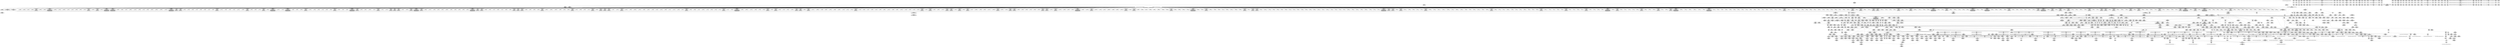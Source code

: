 digraph {
	CE0x4537900 [shape=record,shape=Mrecord,label="{CE0x4537900|0:_i16,_56:_i8*,_:_CRE_143,144_}"]
	CE0x454c760 [shape=record,shape=Mrecord,label="{CE0x454c760|0:_i16,_56:_i8*,_:_CRE_296,297_}"]
	CE0x4553c30 [shape=record,shape=Mrecord,label="{CE0x4553c30|0:_i16,_56:_i8*,_:_CRE_571,572_}"]
	CE0x4649c80 [shape=record,shape=Mrecord,label="{CE0x4649c80|get_current:tmp2}"]
	CE0x454e740 [shape=record,shape=Mrecord,label="{CE0x454e740|0:_i16,_56:_i8*,_:_CRE_376,384_|*MultipleSource*|*LoadInst*|security/selinux/hooks.c,1814|security/selinux/hooks.c,1814}"]
	CE0x464daf0 [shape=record,shape=Mrecord,label="{CE0x464daf0|may_rename:conv46|security/selinux/hooks.c,1845}"]
	CE0x4533e60 [shape=record,shape=Mrecord,label="{CE0x4533e60|may_rename:tmp17|security/selinux/hooks.c,1824|*SummSource*}"]
	CE0x4547430 [shape=record,shape=Mrecord,label="{CE0x4547430|0:_i16,_56:_i8*,_:_CRE_202,203_}"]
	CE0x4546d10 [shape=record,shape=Mrecord,label="{CE0x4546d10|0:_i16,_56:_i8*,_:_CRE_196,197_}"]
	CE0x4530990 [shape=record,shape=Mrecord,label="{CE0x4530990|may_rename:tmp61|security/selinux/hooks.c,1843|*SummSink*}"]
	CE0x45d03c0 [shape=record,shape=Mrecord,label="{CE0x45d03c0|may_rename:tmp9|*LoadInst*|security/selinux/hooks.c,1816}"]
	CE0x4550e40 [shape=record,shape=Mrecord,label="{CE0x4550e40|0:_i16,_56:_i8*,_:_CRE_486,487_}"]
	CE0x44ec0a0 [shape=record,shape=Mrecord,label="{CE0x44ec0a0|may_rename:tmp13|security/selinux/hooks.c,1823|*SummSink*}"]
	CE0x4596550 [shape=record,shape=Mrecord,label="{CE0x4596550|get_current:entry|*SummSink*}"]
	CE0x45ac8c0 [shape=record,shape=Mrecord,label="{CE0x45ac8c0|may_rename:tmp27|security/selinux/hooks.c,1829|*SummSink*}"]
	CE0x45bd300 [shape=record,shape=Mrecord,label="{CE0x45bd300|may_rename:tmp7|*LoadInst*|security/selinux/hooks.c,1815|*SummSource*}"]
	CE0x452bc10 [shape=record,shape=Mrecord,label="{CE0x452bc10|may_rename:if.then38|*SummSource*}"]
	CE0x45bdfa0 [shape=record,shape=Mrecord,label="{CE0x45bdfa0|may_rename:cmp|security/selinux/hooks.c,1815}"]
	CE0x4609420 [shape=record,shape=Mrecord,label="{CE0x4609420|may_rename:call18|security/selinux/hooks.c,1830|*SummSource*}"]
	CE0x454bde0 [shape=record,shape=Mrecord,label="{CE0x454bde0|0:_i16,_56:_i8*,_:_CRE_288,289_}"]
	CE0x4605080 [shape=record,shape=Mrecord,label="{CE0x4605080|may_rename:tmp42|security/selinux/hooks.c,1834|*SummSource*}"]
	CE0x4557070 [shape=record,shape=Mrecord,label="{CE0x4557070|0:_i16,_56:_i8*,_:_CRE_615,616_}"]
	CE0x4631570 [shape=record,shape=Mrecord,label="{CE0x4631570|may_rename:tmp69|security/selinux/hooks.c,1847|*SummSink*}"]
	CE0x44d93b0 [shape=record,shape=Mrecord,label="{CE0x44d93b0|0:_i16,_56:_i8*,_:_CRE_824,832_|*MultipleSource*|*LoadInst*|security/selinux/hooks.c,1814|security/selinux/hooks.c,1814}"]
	CE0x45313b0 [shape=record,shape=Mrecord,label="{CE0x45313b0|may_rename:d_inode39|security/selinux/hooks.c,1844|*SummSource*}"]
	CE0x44dac60 [shape=record,shape=Mrecord,label="{CE0x44dac60|0:_i16,_56:_i8*,_:_CRE_877,878_}"]
	CE0x4556950 [shape=record,shape=Mrecord,label="{CE0x4556950|0:_i16,_56:_i8*,_:_CRE_609,610_}"]
	CE0x4599140 [shape=record,shape=Mrecord,label="{CE0x4599140|get_current:tmp1|*SummSource*}"]
	CE0x454d5a0 [shape=record,shape=Mrecord,label="{CE0x454d5a0|0:_i16,_56:_i8*,_:_CRE_308,309_}"]
	CE0x45a62f0 [shape=record,shape=Mrecord,label="{CE0x45a62f0|0:_i16,_56:_i8*,_:_CRE_917,918_}"]
	"CONST[source:0(mediator),value:2(dynamic)][purpose:{object}][SnkIdx:14]"
	CE0x4593480 [shape=record,shape=Mrecord,label="{CE0x4593480|current_sid:tmp23|security/selinux/hooks.c,218|*SummSource*}"]
	CE0x458a280 [shape=record,shape=Mrecord,label="{CE0x458a280|i1_true|*Constant*|*SummSource*}"]
	CE0x4644a30 [shape=record,shape=Mrecord,label="{CE0x4644a30|may_rename:tmp70|security/selinux/hooks.c,1849}"]
	CE0x44ef880 [shape=record,shape=Mrecord,label="{CE0x44ef880|104:_%struct.inode*,_:_CRE_24,40_|*MultipleSource*|security/selinux/hooks.c,1814|Function::selinux_inode_rename&Arg::new_dentry::|Function::selinux_inode_rename&Arg::old_dentry::|Function::may_rename&Arg::old_dentry::|Function::may_rename&Arg::new_dentry::}"]
	CE0x463e6d0 [shape=record,shape=Mrecord,label="{CE0x463e6d0|may_rename:tmp77|security/selinux/hooks.c,1851|*SummSink*}"]
	CE0x45ff0f0 [shape=record,shape=Mrecord,label="{CE0x45ff0f0|may_rename:tmp81|security/selinux/hooks.c,1854|*SummSource*}"]
	CE0x44f17d0 [shape=record,shape=Mrecord,label="{CE0x44f17d0|104:_%struct.inode*,_:_CRE_144,145_}"]
	CE0x45d6100 [shape=record,shape=Mrecord,label="{CE0x45d6100|may_rename:tmp11|security/selinux/hooks.c,1821|*SummSource*}"]
	CE0x3d1efe0 [shape=record,shape=Mrecord,label="{CE0x3d1efe0|selinux_inode_rename:tmp1|*SummSource*}"]
	CE0x454cc20 [shape=record,shape=Mrecord,label="{CE0x454cc20|0:_i16,_56:_i8*,_:_CRE_300,301_}"]
	CE0x455e040 [shape=record,shape=Mrecord,label="{CE0x455e040|i64*_getelementptr_inbounds_(_29_x_i64_,_29_x_i64_*___llvm_gcov_ctr228,_i64_0,_i64_17)|*Constant*|*SummSink*}"]
	CE0x45a6090 [shape=record,shape=Mrecord,label="{CE0x45a6090|0:_i16,_56:_i8*,_:_CRE_915,916_}"]
	CE0x4555ea0 [shape=record,shape=Mrecord,label="{CE0x4555ea0|0:_i16,_56:_i8*,_:_CRE_600,601_}"]
	CE0x44e2f30 [shape=record,shape=Mrecord,label="{CE0x44e2f30|selinux_inode_rename:new_dentry|Function::selinux_inode_rename&Arg::new_dentry::|*SummSource*}"]
	CE0x463a740 [shape=record,shape=Mrecord,label="{CE0x463a740|may_rename:tmp70|security/selinux/hooks.c,1849|*SummSink*}"]
	CE0x4606480 [shape=record,shape=Mrecord,label="{CE0x4606480|i64*_getelementptr_inbounds_(_29_x_i64_,_29_x_i64_*___llvm_gcov_ctr228,_i64_0,_i64_13)|*Constant*}"]
	CE0x45936f0 [shape=record,shape=Mrecord,label="{CE0x45936f0|i64*_getelementptr_inbounds_(_11_x_i64_,_11_x_i64_*___llvm_gcov_ctr125,_i64_0,_i64_9)|*Constant*}"]
	CE0x452a620 [shape=record,shape=Mrecord,label="{CE0x452a620|may_rename:if.then}"]
	CE0x4534580 [shape=record,shape=Mrecord,label="{CE0x4534580|104:_%struct.inode*,_:_CRE_256,264_|*MultipleSource*|security/selinux/hooks.c,1814|Function::selinux_inode_rename&Arg::new_dentry::|Function::selinux_inode_rename&Arg::old_dentry::|Function::may_rename&Arg::old_dentry::|Function::may_rename&Arg::new_dentry::}"]
	CE0x45bd6b0 [shape=record,shape=Mrecord,label="{CE0x45bd6b0|may_rename:i_mode|security/selinux/hooks.c,1815|*SummSource*}"]
	CE0x4631130 [shape=record,shape=Mrecord,label="{CE0x4631130|may_rename:sclass48|security/selinux/hooks.c,1847|*SummSource*}"]
	CE0x45a9370 [shape=record,shape=Mrecord,label="{CE0x45a9370|may_rename:tmp5|security/selinux/hooks.c,1814|*SummSource*}"]
	CE0x4526670 [shape=record,shape=Mrecord,label="{CE0x4526670|current_sid:tmp6|security/selinux/hooks.c,218|*SummSink*}"]
	CE0x45da620 [shape=record,shape=Mrecord,label="{CE0x45da620|avc_has_perm:tsid|Function::avc_has_perm&Arg::tsid::|*SummSource*}"]
	CE0x45fc7b0 [shape=record,shape=Mrecord,label="{CE0x45fc7b0|i64_5|*Constant*}"]
	CE0x4556100 [shape=record,shape=Mrecord,label="{CE0x4556100|0:_i16,_56:_i8*,_:_CRE_602,603_}"]
	CE0x45f9eb0 [shape=record,shape=Mrecord,label="{CE0x45f9eb0|may_rename:conv28|security/selinux/hooks.c,1839|*SummSink*}"]
	CE0x44d9040 [shape=record,shape=Mrecord,label="{CE0x44d9040|may_rename:new_dir|Function::may_rename&Arg::new_dir::|*SummSink*}"]
	CE0x4596c50 [shape=record,shape=Mrecord,label="{CE0x4596c50|i32_78|*Constant*}"]
	CE0x46086c0 [shape=record,shape=Mrecord,label="{CE0x46086c0|may_rename:sclass17|security/selinux/hooks.c,1831|*SummSource*}"]
	CE0x45bd930 [shape=record,shape=Mrecord,label="{CE0x45bd930|may_rename:tmp8|security/selinux/hooks.c,1815}"]
	CE0x45a42e0 [shape=record,shape=Mrecord,label="{CE0x45a42e0|0:_i16,_56:_i8*,_:_CRE_890,891_}"]
	CE0x4503130 [shape=record,shape=Mrecord,label="{CE0x4503130|may_rename:tobool|security/selinux/hooks.c,1823}"]
	CE0x462b630 [shape=record,shape=Mrecord,label="{CE0x462b630|i64*_getelementptr_inbounds_(_29_x_i64_,_29_x_i64_*___llvm_gcov_ctr228,_i64_0,_i64_20)|*Constant*|*SummSource*}"]
	CE0x4528700 [shape=record,shape=Mrecord,label="{CE0x4528700|current_sid:tmp5|security/selinux/hooks.c,218}"]
	CE0x460bac0 [shape=record,shape=Mrecord,label="{CE0x460bac0|current_sid:tmp24|security/selinux/hooks.c,220|*SummSource*}"]
	CE0x451c3f0 [shape=record,shape=Mrecord,label="{CE0x451c3f0|may_rename:if.end11|*SummSink*}"]
	CE0x45e1540 [shape=record,shape=Mrecord,label="{CE0x45e1540|may_rename:sid5|security/selinux/hooks.c,1821|*SummSink*}"]
	CE0x464e220 [shape=record,shape=Mrecord,label="{CE0x464e220|may_rename:sid47|security/selinux/hooks.c,1846|*SummSource*}"]
	CE0x4508890 [shape=record,shape=Mrecord,label="{CE0x4508890|104:_%struct.inode*,_:_CRE_0,4_|*MultipleSource*|security/selinux/hooks.c,1814|Function::selinux_inode_rename&Arg::new_dentry::|Function::selinux_inode_rename&Arg::old_dentry::|Function::may_rename&Arg::old_dentry::|Function::may_rename&Arg::new_dentry::}"]
	CE0x45a7720 [shape=record,shape=Mrecord,label="{CE0x45a7720|0:_i16,_56:_i8*,_:_CRE_934,935_}"]
	CE0x45095e0 [shape=record,shape=Mrecord,label="{CE0x45095e0|may_rename:if.then20|*SummSource*}"]
	CE0x45a6a10 [shape=record,shape=Mrecord,label="{CE0x45a6a10|0:_i16,_56:_i8*,_:_CRE_923,924_}"]
	CE0x462f0b0 [shape=record,shape=Mrecord,label="{CE0x462f0b0|may_rename:tmp54|security/selinux/hooks.c,1841}"]
	CE0x45bdbb0 [shape=record,shape=Mrecord,label="{CE0x45bdbb0|may_rename:tmp8|security/selinux/hooks.c,1815|*SummSource*}"]
	CE0x464a710 [shape=record,shape=Mrecord,label="{CE0x464a710|current_sid:bb|*SummSource*}"]
	CE0x453f9d0 [shape=record,shape=Mrecord,label="{CE0x453f9d0|104:_%struct.inode*,_:_CRE_172,173_}"]
	CE0x454b200 [shape=record,shape=Mrecord,label="{CE0x454b200|0:_i16,_56:_i8*,_:_CRE_278,279_}"]
	CE0x45fd7e0 [shape=record,shape=Mrecord,label="{CE0x45fd7e0|may_rename:tobool9|security/selinux/hooks.c,1827}"]
	CE0x45db550 [shape=record,shape=Mrecord,label="{CE0x45db550|i32_(i32,_i32,_i16,_i32,_%struct.common_audit_data*)*_bitcast_(i32_(i32,_i32,_i16,_i32,_%struct.common_audit_data.495*)*_avc_has_perm_to_i32_(i32,_i32,_i16,_i32,_%struct.common_audit_data*)*)|*Constant*}"]
	CE0x453cc40 [shape=record,shape=Mrecord,label="{CE0x453cc40|0:_i16,_56:_i8*,_:_CRE_120,128_|*MultipleSource*|*LoadInst*|security/selinux/hooks.c,1814|security/selinux/hooks.c,1814}"]
	CE0x45a5d00 [shape=record,shape=Mrecord,label="{CE0x45a5d00|0:_i16,_56:_i8*,_:_CRE_912,913_}"]
	CE0x453a3e0 [shape=record,shape=Mrecord,label="{CE0x453a3e0|0:_i16,_56:_i8*,_:_CRE_179,180_}"]
	CE0x4600500 [shape=record,shape=Mrecord,label="{CE0x4600500|may_rename:cmp13|security/selinux/hooks.c,1829|*SummSink*}"]
	CE0x45bcd00 [shape=record,shape=Mrecord,label="{CE0x45bcd00|may_rename:d_inode2|security/selinux/hooks.c,1815}"]
	CE0x464de20 [shape=record,shape=Mrecord,label="{CE0x464de20|may_rename:conv46|security/selinux/hooks.c,1845|*SummSink*}"]
	CE0x454c9c0 [shape=record,shape=Mrecord,label="{CE0x454c9c0|0:_i16,_56:_i8*,_:_CRE_298,299_}"]
	CE0x44eedb0 [shape=record,shape=Mrecord,label="{CE0x44eedb0|may_rename:if.end35}"]
	CE0x453ae90 [shape=record,shape=Mrecord,label="{CE0x453ae90|0:_i16,_56:_i8*,_:_CRE_188,189_}"]
	CE0x45a96f0 [shape=record,shape=Mrecord,label="{CE0x45a96f0|may_rename:tmp6|security/selinux/hooks.c,1814|*SummSink*}"]
	CE0x46463b0 [shape=record,shape=Mrecord,label="{CE0x46463b0|current_sid:if.end}"]
	CE0x453a180 [shape=record,shape=Mrecord,label="{CE0x453a180|0:_i16,_56:_i8*,_:_CRE_177,178_}"]
	CE0x451a3e0 [shape=record,shape=Mrecord,label="{CE0x451a3e0|i64*_getelementptr_inbounds_(_29_x_i64_,_29_x_i64_*___llvm_gcov_ctr228,_i64_0,_i64_0)|*Constant*|*SummSource*}"]
	CE0x464a0a0 [shape=record,shape=Mrecord,label="{CE0x464a0a0|current_sid:tobool1|security/selinux/hooks.c,218|*SummSink*}"]
	CE0x4db0310 [shape=record,shape=Mrecord,label="{CE0x4db0310|selinux_inode_rename:old_inode|Function::selinux_inode_rename&Arg::old_inode::|*SummSource*}"]
	CE0x46482e0 [shape=record,shape=Mrecord,label="{CE0x46482e0|current_sid:tmp13|security/selinux/hooks.c,218|*SummSource*}"]
	"CONST[source:0(mediator),value:2(dynamic)][purpose:{object}][SnkIdx:10]"
	CE0x462d200 [shape=record,shape=Mrecord,label="{CE0x462d200|may_rename:tmp58|*LoadInst*|security/selinux/hooks.c,1843}"]
	CE0x452eb00 [shape=record,shape=Mrecord,label="{CE0x452eb00|current_sid:tmp6|security/selinux/hooks.c,218|*SummSource*}"]
	CE0x45e0e30 [shape=record,shape=Mrecord,label="{CE0x45e0e30|may_rename:dentry|security/selinux/hooks.c,1820}"]
	CE0x4540220 [shape=record,shape=Mrecord,label="{CE0x4540220|104:_%struct.inode*,_:_CRE_179,180_}"]
	CE0x4600630 [shape=record,shape=Mrecord,label="{CE0x4600630|i64_9|*Constant*}"]
	CE0x45bd430 [shape=record,shape=Mrecord,label="{CE0x45bd430|may_rename:tmp7|*LoadInst*|security/selinux/hooks.c,1815|*SummSink*}"]
	CE0x452d890 [shape=record,shape=Mrecord,label="{CE0x452d890|current_sid:tmp1}"]
	CE0x44e24a0 [shape=record,shape=Mrecord,label="{CE0x44e24a0|selinux_inode_rename:tmp}"]
	CE0x4504860 [shape=record,shape=Mrecord,label="{CE0x4504860|_call_void_mcount()_#3|*SummSink*}"]
	CE0x455e490 [shape=record,shape=Mrecord,label="{CE0x455e490|0:_i16,_56:_i8*,_:_CRE_808,816_|*MultipleSource*|*LoadInst*|security/selinux/hooks.c,1814|security/selinux/hooks.c,1814}"]
	CE0x4535190 [shape=record,shape=Mrecord,label="{CE0x4535190|104:_%struct.inode*,_:_CRE_288,296_|*MultipleSource*|security/selinux/hooks.c,1814|Function::selinux_inode_rename&Arg::new_dentry::|Function::selinux_inode_rename&Arg::old_dentry::|Function::may_rename&Arg::old_dentry::|Function::may_rename&Arg::new_dentry::}"]
	CE0x44e2430 [shape=record,shape=Mrecord,label="{CE0x44e2430|i64*_getelementptr_inbounds_(_2_x_i64_,_2_x_i64_*___llvm_gcov_ctr227,_i64_0,_i64_0)|*Constant*|*SummSink*}"]
	CE0x45505f0 [shape=record,shape=Mrecord,label="{CE0x45505f0|0:_i16,_56:_i8*,_:_CRE_479,480_}"]
	CE0x455adb0 [shape=record,shape=Mrecord,label="{CE0x455adb0|may_rename:av.0|*SummSink*}"]
	CE0x453b840 [shape=record,shape=Mrecord,label="{CE0x453b840|0:_i16,_56:_i8*,_:_CRE_32,40_|*MultipleSource*|*LoadInst*|security/selinux/hooks.c,1814|security/selinux/hooks.c,1814}"]
	CE0x4594f70 [shape=record,shape=Mrecord,label="{CE0x4594f70|current_sid:tmp19|security/selinux/hooks.c,218|*SummSink*}"]
	CE0x46309d0 [shape=record,shape=Mrecord,label="{CE0x46309d0|may_rename:tmp76|security/selinux/hooks.c,1851|*SummSink*}"]
	CE0x4552770 [shape=record,shape=Mrecord,label="{CE0x4552770|0:_i16,_56:_i8*,_:_CRE_554,555_}"]
	CE0x455df90 [shape=record,shape=Mrecord,label="{CE0x455df90|i64*_getelementptr_inbounds_(_29_x_i64_,_29_x_i64_*___llvm_gcov_ctr228,_i64_0,_i64_17)|*Constant*|*SummSource*}"]
	CE0x4554220 [shape=record,shape=Mrecord,label="{CE0x4554220|0:_i16,_56:_i8*,_:_CRE_576,577_}"]
	CE0x4539a60 [shape=record,shape=Mrecord,label="{CE0x4539a60|0:_i16,_56:_i8*,_:_CRE_171,172_}"]
	CE0x45f58e0 [shape=record,shape=Mrecord,label="{CE0x45f58e0|may_rename:tmp24|security/selinux/hooks.c,1828|*SummSource*}"]
	CE0x4538d30 [shape=record,shape=Mrecord,label="{CE0x4538d30|0:_i16,_56:_i8*,_:_CRE_160,161_}"]
	"CONST[source:1(input),value:2(dynamic)][purpose:{object}][SrcIdx:13]"
	CE0x45a6ed0 [shape=record,shape=Mrecord,label="{CE0x45a6ed0|0:_i16,_56:_i8*,_:_CRE_927,928_}"]
	CE0x4592120 [shape=record,shape=Mrecord,label="{CE0x4592120|current_sid:tmp21|security/selinux/hooks.c,218|*SummSink*}"]
	CE0x4547b50 [shape=record,shape=Mrecord,label="{CE0x4547b50|0:_i16,_56:_i8*,_:_CRE_240,241_}"]
	CE0x454d210 [shape=record,shape=Mrecord,label="{CE0x454d210|0:_i16,_56:_i8*,_:_CRE_305,306_}"]
	CE0x4593ac0 [shape=record,shape=Mrecord,label="{CE0x4593ac0|current_sid:tmp17|security/selinux/hooks.c,218}"]
	CE0x454d340 [shape=record,shape=Mrecord,label="{CE0x454d340|0:_i16,_56:_i8*,_:_CRE_306,307_}"]
	CE0x4606bd0 [shape=record,shape=Mrecord,label="{CE0x4606bd0|i64*_getelementptr_inbounds_(_29_x_i64_,_29_x_i64_*___llvm_gcov_ctr228,_i64_0,_i64_13)|*Constant*|*SummSink*}"]
	CE0x45e4b80 [shape=record,shape=Mrecord,label="{CE0x45e4b80|%struct.inode*_null|*Constant*|*SummSource*}"]
	CE0x45552c0 [shape=record,shape=Mrecord,label="{CE0x45552c0|0:_i16,_56:_i8*,_:_CRE_590,591_}"]
	CE0x454afa0 [shape=record,shape=Mrecord,label="{CE0x454afa0|0:_i16,_56:_i8*,_:_CRE_276,277_}"]
	CE0x4503bc0 [shape=record,shape=Mrecord,label="{CE0x4503bc0|i64_1|*Constant*}"]
	CE0x45276b0 [shape=record,shape=Mrecord,label="{CE0x45276b0|current_sid:call|security/selinux/hooks.c,218|*SummSink*}"]
	CE0x46096d0 [shape=record,shape=Mrecord,label="{CE0x46096d0|i32_4194304|*Constant*}"]
	CE0x44da8d0 [shape=record,shape=Mrecord,label="{CE0x44da8d0|0:_i16,_56:_i8*,_:_CRE_874,875_}"]
	CE0x45e0a00 [shape=record,shape=Mrecord,label="{CE0x45e0a00|may_rename:sid5|security/selinux/hooks.c,1821}"]
	CE0x454d800 [shape=record,shape=Mrecord,label="{CE0x454d800|0:_i16,_56:_i8*,_:_CRE_310,311_}"]
	CE0x45da2c0 [shape=record,shape=Mrecord,label="{CE0x45da2c0|avc_has_perm:ssid|Function::avc_has_perm&Arg::ssid::|*SummSource*}"]
	CE0x45ad540 [shape=record,shape=Mrecord,label="{CE0x45ad540|may_rename:tmp20|security/selinux/hooks.c,1827|*SummSource*}"]
	CE0x451e880 [shape=record,shape=Mrecord,label="{CE0x451e880|get_current:tmp4|./arch/x86/include/asm/current.h,14|*SummSink*}"]
	CE0x460bcd0 [shape=record,shape=Mrecord,label="{CE0x460bcd0|current_sid:tmp24|security/selinux/hooks.c,220|*SummSink*}"]
	CE0x45bce60 [shape=record,shape=Mrecord,label="{CE0x45bce60|may_rename:d_inode2|security/selinux/hooks.c,1815|*SummSource*}"]
	"CONST[source:2(external),value:2(dynamic)][purpose:{subject}][SrcIdx:14]"
	CE0x4556e10 [shape=record,shape=Mrecord,label="{CE0x4556e10|0:_i16,_56:_i8*,_:_CRE_613,614_}"]
	CE0x453a640 [shape=record,shape=Mrecord,label="{CE0x453a640|0:_i16,_56:_i8*,_:_CRE_181,182_}"]
	CE0x4517620 [shape=record,shape=Mrecord,label="{CE0x4517620|_call_void_mcount()_#3|*SummSource*}"]
	CE0x4545760 [shape=record,shape=Mrecord,label="{CE0x4545760|104:_%struct.inode*,_:_CRE_222,223_}"]
	CE0x4547690 [shape=record,shape=Mrecord,label="{CE0x4547690|0:_i16,_56:_i8*,_:_CRE_204,205_}"]
	CE0x462a7e0 [shape=record,shape=Mrecord,label="{CE0x462a7e0|may_rename:tmp55|security/selinux/hooks.c,1841}"]
	CE0x4590800 [shape=record,shape=Mrecord,label="{CE0x4590800|GLOBAL:lockdep_rcu_suspicious|*Constant*|*SummSource*}"]
	CE0x458a400 [shape=record,shape=Mrecord,label="{CE0x458a400|i1_true|*Constant*|*SummSink*}"]
	CE0x45f9d20 [shape=record,shape=Mrecord,label="{CE0x45f9d20|may_rename:conv28|security/selinux/hooks.c,1839}"]
	CE0x455dca0 [shape=record,shape=Mrecord,label="{CE0x455dca0|may_rename:tmp49|security/selinux/hooks.c,1839|*SummSource*}"]
	CE0x45dba00 [shape=record,shape=Mrecord,label="{CE0x45dba00|i32_10485760|*Constant*|*SummSource*}"]
	CE0x45e1250 [shape=record,shape=Mrecord,label="{CE0x45e1250|i32_3|*Constant*|*SummSource*}"]
	CE0x463e2a0 [shape=record,shape=Mrecord,label="{CE0x463e2a0|may_rename:tmp66|*LoadInst*|security/selinux/hooks.c,1845|*SummSource*}"]
	CE0x45405b0 [shape=record,shape=Mrecord,label="{CE0x45405b0|104:_%struct.inode*,_:_CRE_182,183_}"]
	CE0x454dfa0 [shape=record,shape=Mrecord,label="{CE0x454dfa0|0:_i16,_56:_i8*,_:_CRE_336,344_|*MultipleSource*|*LoadInst*|security/selinux/hooks.c,1814|security/selinux/hooks.c,1814}"]
	CE0x45929e0 [shape=record,shape=Mrecord,label="{CE0x45929e0|current_sid:security|security/selinux/hooks.c,218|*SummSink*}"]
	CE0x44f84b0 [shape=record,shape=Mrecord,label="{CE0x44f84b0|selinux_inode_rename:entry|*SummSink*}"]
	CE0x453ecc0 [shape=record,shape=Mrecord,label="{CE0x453ecc0|104:_%struct.inode*,_:_CRE_161,162_}"]
	CE0x4543fa0 [shape=record,shape=Mrecord,label="{CE0x4543fa0|104:_%struct.inode*,_:_CRE_202,203_}"]
	CE0x4545500 [shape=record,shape=Mrecord,label="{CE0x4545500|104:_%struct.inode*,_:_CRE_220,221_}"]
	CE0x451c350 [shape=record,shape=Mrecord,label="{CE0x451c350|may_rename:if.end11|*SummSource*}"]
	CE0x453ad60 [shape=record,shape=Mrecord,label="{CE0x453ad60|0:_i16,_56:_i8*,_:_CRE_187,188_}"]
	CE0x454caf0 [shape=record,shape=Mrecord,label="{CE0x454caf0|0:_i16,_56:_i8*,_:_CRE_299,300_}"]
	CE0x45a4c60 [shape=record,shape=Mrecord,label="{CE0x45a4c60|0:_i16,_56:_i8*,_:_CRE_898,899_}"]
	CE0x4526b70 [shape=record,shape=Mrecord,label="{CE0x4526b70|may_rename:return}"]
	CE0x4556ce0 [shape=record,shape=Mrecord,label="{CE0x4556ce0|0:_i16,_56:_i8*,_:_CRE_612,613_}"]
	CE0x44f1ab0 [shape=record,shape=Mrecord,label="{CE0x44f1ab0|104:_%struct.inode*,_:_CRE_145,146_}"]
	CE0x4550180 [shape=record,shape=Mrecord,label="{CE0x4550180|0:_i16,_56:_i8*,_:_CRE_475,476_}"]
	CE0x44e1a20 [shape=record,shape=Mrecord,label="{CE0x44e1a20|may_rename:new_dentry|Function::may_rename&Arg::new_dentry::|*SummSource*}"]
	CE0x454d470 [shape=record,shape=Mrecord,label="{CE0x454d470|0:_i16,_56:_i8*,_:_CRE_307,308_}"]
	CE0x4555c40 [shape=record,shape=Mrecord,label="{CE0x4555c40|0:_i16,_56:_i8*,_:_CRE_598,599_}"]
	CE0x45d5f00 [shape=record,shape=Mrecord,label="{CE0x45d5f00|may_rename:tmp11|security/selinux/hooks.c,1821}"]
	CE0x458a070 [shape=record,shape=Mrecord,label="{CE0x458a070|i1_true|*Constant*}"]
	CE0x463c120 [shape=record,shape=Mrecord,label="{CE0x463c120|may_rename:tobool49|security/selinux/hooks.c,1848}"]
	CE0x44e4d70 [shape=record,shape=Mrecord,label="{CE0x44e4d70|may_rename:if.end22|*SummSource*}"]
	CE0x4554cd0 [shape=record,shape=Mrecord,label="{CE0x4554cd0|0:_i16,_56:_i8*,_:_CRE_585,586_}"]
	CE0x4537a30 [shape=record,shape=Mrecord,label="{CE0x4537a30|0:_i16,_56:_i8*,_:_CRE_144,145_}"]
	CE0x45f78d0 [shape=record,shape=Mrecord,label="{CE0x45f78d0|may_rename:dentry24|security/selinux/hooks.c,1836|*SummSink*}"]
	CE0x45558b0 [shape=record,shape=Mrecord,label="{CE0x45558b0|0:_i16,_56:_i8*,_:_CRE_595,596_}"]
	CE0x453dee0 [shape=record,shape=Mrecord,label="{CE0x453dee0|104:_%struct.inode*,_:_CRE_149,150_}"]
	CE0x44f7770 [shape=record,shape=Mrecord,label="{CE0x44f7770|GLOBAL:may_rename|*Constant*|*SummSink*}"]
	CE0x4607560 [shape=record,shape=Mrecord,label="{CE0x4607560|may_rename:tmp35|security/selinux/hooks.c,1831|*SummSink*}"]
	CE0x45fdf40 [shape=record,shape=Mrecord,label="{CE0x45fdf40|may_rename:retval.0}"]
	CE0x4526d60 [shape=record,shape=Mrecord,label="{CE0x4526d60|may_rename:return|*SummSink*}"]
	CE0x455a7b0 [shape=record,shape=Mrecord,label="{CE0x455a7b0|may_rename:conv29|security/selinux/hooks.c,1839|*SummSource*}"]
	CE0x462a990 [shape=record,shape=Mrecord,label="{CE0x462a990|may_rename:tmp55|security/selinux/hooks.c,1841|*SummSource*}"]
	CE0x45263f0 [shape=record,shape=Mrecord,label="{CE0x45263f0|current_sid:entry|*SummSink*}"]
	CE0x4518d00 [shape=record,shape=Mrecord,label="{CE0x4518d00|current_sid:tmp2|*SummSource*}"]
	CE0x45fd370 [shape=record,shape=Mrecord,label="{CE0x45fd370|i32_4096|*Constant*|*SummSink*}"]
	CE0x4557c50 [shape=record,shape=Mrecord,label="{CE0x4557c50|0:_i16,_56:_i8*,_:_CRE_624,628_|*MultipleSource*|*LoadInst*|security/selinux/hooks.c,1814|security/selinux/hooks.c,1814}"]
	CE0x45a6b40 [shape=record,shape=Mrecord,label="{CE0x45a6b40|0:_i16,_56:_i8*,_:_CRE_924,925_}"]
	CE0x4551fc0 [shape=record,shape=Mrecord,label="{CE0x4551fc0|0:_i16,_56:_i8*,_:_CRE_536,540_|*MultipleSource*|*LoadInst*|security/selinux/hooks.c,1814|security/selinux/hooks.c,1814}"]
	CE0x44e0760 [shape=record,shape=Mrecord,label="{CE0x44e0760|i64*_getelementptr_inbounds_(_2_x_i64_,_2_x_i64_*___llvm_gcov_ctr227,_i64_0,_i64_1)|*Constant*|*SummSink*}"]
	CE0x462e730 [shape=record,shape=Mrecord,label="{CE0x462e730|i64_18|*Constant*|*SummSource*}"]
	CE0x45a9510 [shape=record,shape=Mrecord,label="{CE0x45a9510|may_rename:tmp6|security/selinux/hooks.c,1814}"]
	CE0x4525820 [shape=record,shape=Mrecord,label="{CE0x4525820|i64*_getelementptr_inbounds_(_11_x_i64_,_11_x_i64_*___llvm_gcov_ctr125,_i64_0,_i64_1)|*Constant*|*SummSink*}"]
	CE0x45a4ec0 [shape=record,shape=Mrecord,label="{CE0x45a4ec0|0:_i16,_56:_i8*,_:_CRE_900,901_}"]
	CE0x4540480 [shape=record,shape=Mrecord,label="{CE0x4540480|104:_%struct.inode*,_:_CRE_181,182_}"]
	CE0x45fc9a0 [shape=record,shape=Mrecord,label="{CE0x45fc9a0|i64_5|*Constant*|*SummSink*}"]
	CE0x45dbf30 [shape=record,shape=Mrecord,label="{CE0x45dbf30|avc_has_perm:requested|Function::avc_has_perm&Arg::requested::|*SummSource*}"]
	CE0x452c890 [shape=record,shape=Mrecord,label="{CE0x452c890|current_sid:tmp4|security/selinux/hooks.c,218|*SummSink*}"]
	CE0x44f7530 [shape=record,shape=Mrecord,label="{CE0x44f7530|selinux_inode_rename:call|security/selinux/hooks.c,2800|*SummSource*}"]
	CE0x45bee30 [shape=record,shape=Mrecord,label="{CE0x45bee30|i32_61440|*Constant*|*SummSource*}"]
	CE0x45a7be0 [shape=record,shape=Mrecord,label="{CE0x45a7be0|0:_i16,_56:_i8*,_:_CRE_944,952_|*MultipleSource*|*LoadInst*|security/selinux/hooks.c,1814|security/selinux/hooks.c,1814}"]
	CE0x44d4cf0 [shape=record,shape=Mrecord,label="{CE0x44d4cf0|_call_void_mcount()_#3|*SummSink*}"]
	CE0x4548060 [shape=record,shape=Mrecord,label="{CE0x4548060|0:_i16,_56:_i8*,_:_CRE_224,232_|*MultipleSource*|*LoadInst*|security/selinux/hooks.c,1814|security/selinux/hooks.c,1814}"]
	CE0x4543750 [shape=record,shape=Mrecord,label="{CE0x4543750|104:_%struct.inode*,_:_CRE_195,196_}"]
	CE0x453d640 [shape=record,shape=Mrecord,label="{CE0x453d640|0:_i16,_56:_i8*,_:_CRE_0,2_|*MultipleSource*|*LoadInst*|security/selinux/hooks.c,1814|security/selinux/hooks.c,1814}"]
	CE0x452d380 [shape=record,shape=Mrecord,label="{CE0x452d380|may_rename:if.end35|*SummSource*}"]
	CE0x45bd7c0 [shape=record,shape=Mrecord,label="{CE0x45bd7c0|may_rename:i_mode|security/selinux/hooks.c,1815|*SummSink*}"]
	CE0x45bdca0 [shape=record,shape=Mrecord,label="{CE0x45bdca0|i32_16384|*Constant*|*SummSource*}"]
	CE0x45ec640 [shape=record,shape=Mrecord,label="{CE0x45ec640|may_rename:tmp51|security/selinux/hooks.c,1840}"]
	CE0x4503900 [shape=record,shape=Mrecord,label="{CE0x4503900|i64_0|*Constant*}"]
	CE0x45fd1f0 [shape=record,shape=Mrecord,label="{CE0x45fd1f0|i32_4096|*Constant*|*SummSource*}"]
	CE0x4604370 [shape=record,shape=Mrecord,label="{CE0x4604370|may_rename:tmp41|security/selinux/hooks.c,1833}"]
	CE0x4595300 [shape=record,shape=Mrecord,label="{CE0x4595300|current_sid:tmp20|security/selinux/hooks.c,218|*SummSink*}"]
	CE0x462e6c0 [shape=record,shape=Mrecord,label="{CE0x462e6c0|i64_18|*Constant*}"]
	CE0x455a240 [shape=record,shape=Mrecord,label="{CE0x455a240|may_rename:tmp45|security/selinux/hooks.c,1838|*SummSource*}"]
	CE0x4539cc0 [shape=record,shape=Mrecord,label="{CE0x4539cc0|0:_i16,_56:_i8*,_:_CRE_173,174_}"]
	CE0x45a7d30 [shape=record,shape=Mrecord,label="{CE0x45a7d30|0:_i16,_56:_i8*,_:_CRE_952,960_|*MultipleSource*|*LoadInst*|security/selinux/hooks.c,1814|security/selinux/hooks.c,1814}"]
	CE0x464b7f0 [shape=record,shape=Mrecord,label="{CE0x464b7f0|i64*_getelementptr_inbounds_(_29_x_i64_,_29_x_i64_*___llvm_gcov_ctr228,_i64_0,_i64_25)|*Constant*|*SummSink*}"]
	CE0x463d9e0 [shape=record,shape=Mrecord,label="{CE0x463d9e0|may_rename:tmp64|security/selinux/hooks.c,1844|*SummSink*}"]
	CE0x4531690 [shape=record,shape=Mrecord,label="{CE0x4531690|may_rename:sid7|security/selinux/hooks.c,1825|*SummSink*}"]
	CE0x45f7b60 [shape=record,shape=Mrecord,label="{CE0x45f7b60|i64_16|*Constant*|*SummSink*}"]
	CE0x45dd4b0 [shape=record,shape=Mrecord,label="{CE0x45dd4b0|may_rename:tmp12|security/selinux/hooks.c,1823|*SummSink*}"]
	CE0x464b4a0 [shape=record,shape=Mrecord,label="{CE0x464b4a0|may_rename:d_inode41|security/selinux/hooks.c,1845}"]
	CE0x45e3f30 [shape=record,shape=Mrecord,label="{CE0x45e3f30|may_rename:type|security/selinux/hooks.c,1818}"]
	CE0x4530460 [shape=record,shape=Mrecord,label="{CE0x4530460|may_rename:tmp60|security/selinux/hooks.c,1843|*SummSink*}"]
	CE0x4535fb0 [shape=record,shape=Mrecord,label="{CE0x4535fb0|104:_%struct.inode*,_:_CRE_308,309_}"]
	CE0x4595750 [shape=record,shape=Mrecord,label="{CE0x4595750|current_sid:call4|security/selinux/hooks.c,218}"]
	CE0x4540810 [shape=record,shape=Mrecord,label="{CE0x4540810|104:_%struct.inode*,_:_CRE_184,185_}"]
	CE0x454bcb0 [shape=record,shape=Mrecord,label="{CE0x454bcb0|0:_i16,_56:_i8*,_:_CRE_287,288_}"]
	CE0x45a6da0 [shape=record,shape=Mrecord,label="{CE0x45a6da0|0:_i16,_56:_i8*,_:_CRE_926,927_}"]
	CE0x45e5690 [shape=record,shape=Mrecord,label="{CE0x45e5690|may_rename:tmp46|security/selinux/hooks.c,1838}"]
	CE0x46313d0 [shape=record,shape=Mrecord,label="{CE0x46313d0|may_rename:tmp69|security/selinux/hooks.c,1847}"]
	CE0x44efa40 [shape=record,shape=Mrecord,label="{CE0x44efa40|104:_%struct.inode*,_:_CRE_40,48_|*MultipleSource*|security/selinux/hooks.c,1814|Function::selinux_inode_rename&Arg::new_dentry::|Function::selinux_inode_rename&Arg::old_dentry::|Function::may_rename&Arg::old_dentry::|Function::may_rename&Arg::new_dentry::}"]
	CE0x44e0800 [shape=record,shape=Mrecord,label="{CE0x44e0800|i64*_getelementptr_inbounds_(_2_x_i64_,_2_x_i64_*___llvm_gcov_ctr227,_i64_0,_i64_0)|*Constant*|*SummSource*}"]
	CE0x45390e0 [shape=record,shape=Mrecord,label="{CE0x45390e0|0:_i16,_56:_i8*,_:_CRE_163,164_}"]
	CE0x45d8e70 [shape=record,shape=Mrecord,label="{CE0x45d8e70|avc_has_perm:auditdata|Function::avc_has_perm&Arg::auditdata::|*SummSink*}"]
	CE0x4553510 [shape=record,shape=Mrecord,label="{CE0x4553510|0:_i16,_56:_i8*,_:_CRE_565,566_}"]
	CE0x458d480 [shape=record,shape=Mrecord,label="{CE0x458d480|i64*_getelementptr_inbounds_(_11_x_i64_,_11_x_i64_*___llvm_gcov_ctr125,_i64_0,_i64_8)|*Constant*}"]
	CE0x45be1e0 [shape=record,shape=Mrecord,label="{CE0x45be1e0|may_rename:cmp|security/selinux/hooks.c,1815|*SummSource*}"]
	CE0x4601170 [shape=record,shape=Mrecord,label="{CE0x4601170|i64_10|*Constant*}"]
	CE0x4547c80 [shape=record,shape=Mrecord,label="{CE0x4547c80|0:_i16,_56:_i8*,_:_CRE_208,210_|*MultipleSource*|*LoadInst*|security/selinux/hooks.c,1814|security/selinux/hooks.c,1814}"]
	CE0x4519ab0 [shape=record,shape=Mrecord,label="{CE0x4519ab0|i32_10|*Constant*|*SummSink*}"]
	CE0x45fadb0 [shape=record,shape=Mrecord,label="{CE0x45fadb0|may_rename:tmp19|security/selinux/hooks.c,1826|*SummSink*}"]
	CE0x454b7f0 [shape=record,shape=Mrecord,label="{CE0x454b7f0|0:_i16,_56:_i8*,_:_CRE_283,284_}"]
	CE0x45452a0 [shape=record,shape=Mrecord,label="{CE0x45452a0|104:_%struct.inode*,_:_CRE_218,219_}"]
	CE0x4502f10 [shape=record,shape=Mrecord,label="{CE0x4502f10|may_rename:if.end21|*SummSink*}"]
	CE0x4649470 [shape=record,shape=Mrecord,label="{CE0x4649470|COLLAPSED:_GCMRE___llvm_gcov_ctr98_internal_global_2_x_i64_zeroinitializer:_elem_0:default:}"]
	CE0x46087f0 [shape=record,shape=Mrecord,label="{CE0x46087f0|may_rename:sclass17|security/selinux/hooks.c,1831|*SummSink*}"]
	CE0x453bf60 [shape=record,shape=Mrecord,label="{CE0x453bf60|0:_i16,_56:_i8*,_:_CRE_72,76_|*MultipleSource*|*LoadInst*|security/selinux/hooks.c,1814|security/selinux/hooks.c,1814}"]
	CE0x45396d0 [shape=record,shape=Mrecord,label="{CE0x45396d0|0:_i16,_56:_i8*,_:_CRE_168,169_}"]
	CE0x4645900 [shape=record,shape=Mrecord,label="{CE0x4645900|may_rename:tmp67|security/selinux/hooks.c,1845|*SummSink*}"]
	CE0x4550720 [shape=record,shape=Mrecord,label="{CE0x4550720|0:_i16,_56:_i8*,_:_CRE_480,481_}"]
	CE0x462ac40 [shape=record,shape=Mrecord,label="{CE0x462ac40|may_rename:tmp56|security/selinux/hooks.c,1842}"]
	CE0x45ad470 [shape=record,shape=Mrecord,label="{CE0x45ad470|may_rename:tmp20|security/selinux/hooks.c,1827}"]
	CE0x4644400 [shape=record,shape=Mrecord,label="{CE0x4644400|i64_23|*Constant*|*SummSource*}"]
	CE0x452d3f0 [shape=record,shape=Mrecord,label="{CE0x452d3f0|may_rename:if.end35|*SummSink*}"]
	CE0x454c500 [shape=record,shape=Mrecord,label="{CE0x454c500|0:_i16,_56:_i8*,_:_CRE_294,295_}"]
	CE0x464b860 [shape=record,shape=Mrecord,label="{CE0x464b860|may_rename:tmp74|security/selinux/hooks.c,1850|*SummSink*}"]
	CE0x4552cc0 [shape=record,shape=Mrecord,label="{CE0x4552cc0|0:_i16,_56:_i8*,_:_CRE_558,559_}"]
	CE0x458fae0 [shape=record,shape=Mrecord,label="{CE0x458fae0|i8*_getelementptr_inbounds_(_25_x_i8_,_25_x_i8_*_.str3,_i32_0,_i32_0)|*Constant*}"]
	CE0x463c5b0 [shape=record,shape=Mrecord,label="{CE0x463c5b0|may_rename:tmp73|security/selinux/hooks.c,1849|*SummSource*}"]
	CE0x45abba0 [shape=record,shape=Mrecord,label="{CE0x45abba0|may_rename:tmp8|security/selinux/hooks.c,1815|*SummSink*}"]
	CE0x45b0220 [shape=record,shape=Mrecord,label="{CE0x45b0220|may_rename:tmp25|security/selinux/hooks.c,1828|*SummSource*}"]
	CE0x45daa10 [shape=record,shape=Mrecord,label="{CE0x45daa10|i16_7|*Constant*|*SummSource*}"]
	CE0x463d620 [shape=record,shape=Mrecord,label="{CE0x463d620|may_rename:i_security40|security/selinux/hooks.c,1844|*SummSink*}"]
	CE0x45a7000 [shape=record,shape=Mrecord,label="{CE0x45a7000|0:_i16,_56:_i8*,_:_CRE_928,929_}"]
	CE0x4558c20 [shape=record,shape=Mrecord,label="{CE0x4558c20|0:_i16,_56:_i8*,_:_CRE_688,692_|*MultipleSource*|*LoadInst*|security/selinux/hooks.c,1814|security/selinux/hooks.c,1814}"]
	CE0x4634a80 [shape=record,shape=Mrecord,label="{CE0x4634a80|i64_1024|*Constant*}"]
	CE0x452be60 [shape=record,shape=Mrecord,label="{CE0x452be60|may_rename:if.then53|*SummSource*}"]
	CE0x45471d0 [shape=record,shape=Mrecord,label="{CE0x45471d0|0:_i16,_56:_i8*,_:_CRE_200,201_}"]
	CE0x453afc0 [shape=record,shape=Mrecord,label="{CE0x453afc0|0:_i16,_56:_i8*,_:_CRE_189,190_}"]
	CE0x45dfe60 [shape=record,shape=Mrecord,label="{CE0x45dfe60|i8_10|*Constant*}"]
	CE0x45434f0 [shape=record,shape=Mrecord,label="{CE0x45434f0|104:_%struct.inode*,_:_CRE_193,194_}"]
	CE0x4634f50 [shape=record,shape=Mrecord,label="{CE0x4634f50|may_rename:call51|security/selinux/hooks.c,1846}"]
	"CONST[source:0(mediator),value:2(dynamic)][purpose:{subject}][SnkIdx:8]"
	CE0x4645aa0 [shape=record,shape=Mrecord,label="{CE0x4645aa0|may_rename:conv43|security/selinux/hooks.c,1845}"]
	CE0x453c4d0 [shape=record,shape=Mrecord,label="{CE0x453c4d0|0:_i16,_56:_i8*,_:_CRE_88,96_|*MultipleSource*|*LoadInst*|security/selinux/hooks.c,1814|security/selinux/hooks.c,1814}"]
	CE0x45fbf20 [shape=record,shape=Mrecord,label="{CE0x45fbf20|may_rename:sclass|security/selinux/hooks.c,1826|*SummSink*}"]
	CE0x4524210 [shape=record,shape=Mrecord,label="{CE0x4524210|GLOBAL:__llvm_gcov_ctr125|Global_var:__llvm_gcov_ctr125}"]
	CE0x451e360 [shape=record,shape=Mrecord,label="{CE0x451e360|current_sid:tmp8|security/selinux/hooks.c,218|*SummSink*}"]
	CE0x460bf20 [shape=record,shape=Mrecord,label="{CE0x460bf20|i64*_getelementptr_inbounds_(_2_x_i64_,_2_x_i64_*___llvm_gcov_ctr98,_i64_0,_i64_0)|*Constant*|*SummSink*}"]
	CE0x45f4cd0 [shape=record,shape=Mrecord,label="{CE0x45f4cd0|may_rename:tmp18|security/selinux/hooks.c,1825|*SummSink*}"]
	CE0x4554e00 [shape=record,shape=Mrecord,label="{CE0x4554e00|0:_i16,_56:_i8*,_:_CRE_586,587_}"]
	CE0x4527560 [shape=record,shape=Mrecord,label="{CE0x4527560|i32_10|*Constant*}"]
	CE0x45930a0 [shape=record,shape=Mrecord,label="{CE0x45930a0|current_sid:tmp23|security/selinux/hooks.c,218}"]
	CE0x45a9760 [shape=record,shape=Mrecord,label="{CE0x45a9760|may_rename:tmp6|security/selinux/hooks.c,1814|*SummSource*}"]
	CE0x45bde00 [shape=record,shape=Mrecord,label="{CE0x45bde00|i32_16384|*Constant*|*SummSink*}"]
	CE0x44f10e0 [shape=record,shape=Mrecord,label="{CE0x44f10e0|104:_%struct.inode*,_:_CRE_95,96_}"]
	CE0x45e5910 [shape=record,shape=Mrecord,label="{CE0x45e5910|may_rename:call32|security/selinux/hooks.c,1840}"]
	CE0x44d9590 [shape=record,shape=Mrecord,label="{CE0x44d9590|0:_i16,_56:_i8*,_:_CRE_832,840_|*MultipleSource*|*LoadInst*|security/selinux/hooks.c,1814|security/selinux/hooks.c,1814}"]
	CE0x4508ef0 [shape=record,shape=Mrecord,label="{CE0x4508ef0|104:_%struct.inode*,_:_CRE_16,24_|*MultipleSource*|security/selinux/hooks.c,1814|Function::selinux_inode_rename&Arg::new_dentry::|Function::selinux_inode_rename&Arg::old_dentry::|Function::may_rename&Arg::old_dentry::|Function::may_rename&Arg::new_dentry::}"]
	CE0x45f77c0 [shape=record,shape=Mrecord,label="{CE0x45f77c0|may_rename:dentry24|security/selinux/hooks.c,1836|*SummSource*}"]
	CE0x44d8e60 [shape=record,shape=Mrecord,label="{CE0x44d8e60|may_rename:new_dir|Function::may_rename&Arg::new_dir::}"]
	CE0x464d840 [shape=record,shape=Mrecord,label="{CE0x464d840|may_rename:cmp45|security/selinux/hooks.c,1845|*SummSource*}"]
	CE0x451ebf0 [shape=record,shape=Mrecord,label="{CE0x451ebf0|may_rename:if.end}"]
	CE0x4644390 [shape=record,shape=Mrecord,label="{CE0x4644390|i64_23|*Constant*}"]
	CE0x453eb90 [shape=record,shape=Mrecord,label="{CE0x453eb90|104:_%struct.inode*,_:_CRE_160,161_}"]
	CE0x455a980 [shape=record,shape=Mrecord,label="{CE0x455a980|may_rename:av.0}"]
	CE0x454c630 [shape=record,shape=Mrecord,label="{CE0x454c630|0:_i16,_56:_i8*,_:_CRE_295,296_}"]
	CE0x45d83a0 [shape=record,shape=Mrecord,label="{CE0x45d83a0|i64_22|*Constant*}"]
	CE0x45adc60 [shape=record,shape=Mrecord,label="{CE0x45adc60|may_rename:sclass|security/selinux/hooks.c,1826|*SummSource*}"]
	CE0x45b0350 [shape=record,shape=Mrecord,label="{CE0x45b0350|may_rename:tmp25|security/selinux/hooks.c,1828|*SummSink*}"]
	CE0x4594a70 [shape=record,shape=Mrecord,label="{CE0x4594a70|i64*_getelementptr_inbounds_(_11_x_i64_,_11_x_i64_*___llvm_gcov_ctr125,_i64_0,_i64_10)|*Constant*}"]
	CE0x45400f0 [shape=record,shape=Mrecord,label="{CE0x45400f0|104:_%struct.inode*,_:_CRE_178,179_}"]
	CE0x45d6300 [shape=record,shape=Mrecord,label="{CE0x45d6300|may_rename:tmp11|security/selinux/hooks.c,1821|*SummSink*}"]
	CE0x462f800 [shape=record,shape=Mrecord,label="{CE0x462f800|may_rename:tobool33|security/selinux/hooks.c,1841}"]
	CE0x44f1f80 [shape=record,shape=Mrecord,label="{CE0x44f1f80|104:_%struct.inode*,_:_CRE_148,149_}"]
	CE0x451a2d0 [shape=record,shape=Mrecord,label="{CE0x451a2d0|i64*_getelementptr_inbounds_(_29_x_i64_,_29_x_i64_*___llvm_gcov_ctr228,_i64_0,_i64_0)|*Constant*}"]
	CE0x453e930 [shape=record,shape=Mrecord,label="{CE0x453e930|104:_%struct.inode*,_:_CRE_158,159_}"]
	CE0x4554f30 [shape=record,shape=Mrecord,label="{CE0x4554f30|0:_i16,_56:_i8*,_:_CRE_587,588_}"]
	CE0x45fb210 [shape=record,shape=Mrecord,label="{CE0x45fb210|may_rename:tmp22|security/selinux/hooks.c,1827|*SummSource*}"]
	CE0x4589720 [shape=record,shape=Mrecord,label="{CE0x4589720|current_sid:do.body}"]
	CE0x44f7700 [shape=record,shape=Mrecord,label="{CE0x44f7700|GLOBAL:may_rename|*Constant*|*SummSource*}"]
	CE0x46354c0 [shape=record,shape=Mrecord,label="{CE0x46354c0|may_rename:tobool52|security/selinux/hooks.c,1849}"]
	CE0x462fe60 [shape=record,shape=Mrecord,label="{CE0x462fe60|i64_21|*Constant*|*SummSource*}"]
	CE0x44efdd0 [shape=record,shape=Mrecord,label="{CE0x44efdd0|104:_%struct.inode*,_:_CRE_56,64_|*MultipleSource*|security/selinux/hooks.c,1814|Function::selinux_inode_rename&Arg::new_dentry::|Function::selinux_inode_rename&Arg::old_dentry::|Function::may_rename&Arg::old_dentry::|Function::may_rename&Arg::new_dentry::}"]
	CE0x45496b0 [shape=record,shape=Mrecord,label="{CE0x45496b0|0:_i16,_56:_i8*,_:_CRE_255,256_}"]
	CE0x45593a0 [shape=record,shape=Mrecord,label="{CE0x45593a0|0:_i16,_56:_i8*,_:_CRE_728,736_|*MultipleSource*|*LoadInst*|security/selinux/hooks.c,1814|security/selinux/hooks.c,1814}"]
	CE0x45172e0 [shape=record,shape=Mrecord,label="{CE0x45172e0|may_rename:i_security|security/selinux/hooks.c,1813|*SummSink*}"]
	CE0x45e01a0 [shape=record,shape=Mrecord,label="{CE0x45e01a0|i8_10|*Constant*|*SummSink*}"]
	CE0x45a68e0 [shape=record,shape=Mrecord,label="{CE0x45a68e0|0:_i16,_56:_i8*,_:_CRE_922,923_}"]
	CE0x4551450 [shape=record,shape=Mrecord,label="{CE0x4551450|0:_i16,_56:_i8*,_:_CRE_500,504_|*MultipleSource*|*LoadInst*|security/selinux/hooks.c,1814|security/selinux/hooks.c,1814}"]
	CE0x4524e70 [shape=record,shape=Mrecord,label="{CE0x4524e70|current_sid:tmp12|security/selinux/hooks.c,218|*SummSource*}"]
	CE0x452a870 [shape=record,shape=Mrecord,label="{CE0x452a870|i64_3|*Constant*|*SummSink*}"]
	CE0x462d850 [shape=record,shape=Mrecord,label="{CE0x462d850|may_rename:tobool37|security/selinux/hooks.c,1843|*SummSink*}"]
	"CONST[source:0(mediator),value:2(dynamic)][purpose:{object}][SnkIdx:9]"
	CE0x4555780 [shape=record,shape=Mrecord,label="{CE0x4555780|0:_i16,_56:_i8*,_:_CRE_594,595_}"]
	CE0x45a3bc0 [shape=record,shape=Mrecord,label="{CE0x45a3bc0|0:_i16,_56:_i8*,_:_CRE_884,885_}"]
	CE0x46450f0 [shape=record,shape=Mrecord,label="{CE0x46450f0|may_rename:conv50|security/selinux/hooks.c,1848|*SummSink*}"]
	CE0x462eaa0 [shape=record,shape=Mrecord,label="{CE0x462eaa0|may_rename:tmp52|security/selinux/hooks.c,1841|*SummSink*}"]
	CE0x45915f0 [shape=record,shape=Mrecord,label="{CE0x45915f0|i32_78|*Constant*|*SummSink*}"]
	CE0x44ff620 [shape=record,shape=Mrecord,label="{CE0x44ff620|current_sid:tmp11|security/selinux/hooks.c,218}"]
	CE0x58063e0 [shape=record,shape=Mrecord,label="{CE0x58063e0|GLOBAL:current_sid|*Constant*|*SummSource*}"]
	CE0x45296f0 [shape=record,shape=Mrecord,label="{CE0x45296f0|current_sid:tmp11|security/selinux/hooks.c,218|*SummSource*}"]
	CE0x464adc0 [shape=record,shape=Mrecord,label="{CE0x464adc0|current_sid:do.end}"]
	CE0x45289f0 [shape=record,shape=Mrecord,label="{CE0x45289f0|current_sid:tmp5|security/selinux/hooks.c,218|*SummSink*}"]
	CE0x458e180 [shape=record,shape=Mrecord,label="{CE0x458e180|current_sid:tmp15|security/selinux/hooks.c,218|*SummSource*}"]
	CE0x45fae90 [shape=record,shape=Mrecord,label="{CE0x45fae90|may_rename:call8|security/selinux/hooks.c,1825}"]
	CE0x4540cd0 [shape=record,shape=Mrecord,label="{CE0x4540cd0|104:_%struct.inode*,_:_CRE_188,189_}"]
	"CONST[source:0(mediator),value:2(dynamic)][purpose:{subject}][SnkIdx:0]"
	CE0x4590870 [shape=record,shape=Mrecord,label="{CE0x4590870|GLOBAL:lockdep_rcu_suspicious|*Constant*|*SummSink*}"]
	CE0x45d8a20 [shape=record,shape=Mrecord,label="{CE0x45d8a20|may_rename:tmp60|security/selinux/hooks.c,1843|*SummSource*}"]
	CE0x44e5740 [shape=record,shape=Mrecord,label="{CE0x44e5740|may_rename:entry|*SummSink*}"]
	CE0x462d9c0 [shape=record,shape=Mrecord,label="{CE0x462d9c0|i64_21|*Constant*}"]
	CE0x45e40b0 [shape=record,shape=Mrecord,label="{CE0x45e40b0|may_rename:type|security/selinux/hooks.c,1818|*SummSource*}"]
	CE0x45a5380 [shape=record,shape=Mrecord,label="{CE0x45a5380|0:_i16,_56:_i8*,_:_CRE_904,905_}"]
	CE0x454e560 [shape=record,shape=Mrecord,label="{CE0x454e560|0:_i16,_56:_i8*,_:_CRE_360,376_|*MultipleSource*|*LoadInst*|security/selinux/hooks.c,1814|security/selinux/hooks.c,1814}"]
	CE0x45277c0 [shape=record,shape=Mrecord,label="{CE0x45277c0|i32_0|*Constant*}"]
	CE0x4537ef0 [shape=record,shape=Mrecord,label="{CE0x4537ef0|0:_i16,_56:_i8*,_:_CRE_148,149_}"]
	CE0x452bc80 [shape=record,shape=Mrecord,label="{CE0x452bc80|may_rename:if.then38|*SummSink*}"]
	CE0x4648830 [shape=record,shape=Mrecord,label="{CE0x4648830|current_sid:tmp14|security/selinux/hooks.c,218|*SummSource*}"]
	CE0x4539800 [shape=record,shape=Mrecord,label="{CE0x4539800|0:_i16,_56:_i8*,_:_CRE_169,170_}"]
	CE0x4557ed0 [shape=record,shape=Mrecord,label="{CE0x4557ed0|0:_i16,_56:_i8*,_:_CRE_640,648_|*MultipleSource*|*LoadInst*|security/selinux/hooks.c,1814|security/selinux/hooks.c,1814}"]
	CE0x45fb920 [shape=record,shape=Mrecord,label="{CE0x45fb920|i64*_getelementptr_inbounds_(_29_x_i64_,_29_x_i64_*___llvm_gcov_ctr228,_i64_0,_i64_6)|*Constant*}"]
	CE0x45e41e0 [shape=record,shape=Mrecord,label="{CE0x45e41e0|may_rename:type|security/selinux/hooks.c,1818|*SummSink*}"]
	CE0x45ad650 [shape=record,shape=Mrecord,label="{CE0x45ad650|may_rename:tmp20|security/selinux/hooks.c,1827|*SummSink*}"]
	CE0x45aa4c0 [shape=record,shape=Mrecord,label="{CE0x45aa4c0|56:_i8*,_:_CRE_56,64_|*MultipleSource*|security/selinux/hooks.c,1816|Function::selinux_inode_rename&Arg::new_inode::|Function::may_rename&Arg::new_dir::}"]
	CE0x4559790 [shape=record,shape=Mrecord,label="{CE0x4559790|0:_i16,_56:_i8*,_:_CRE_744,752_|*MultipleSource*|*LoadInst*|security/selinux/hooks.c,1814|security/selinux/hooks.c,1814}"]
	CE0x4527610 [shape=record,shape=Mrecord,label="{CE0x4527610|current_sid:call|security/selinux/hooks.c,218|*SummSource*}"]
	CE0x45fc120 [shape=record,shape=Mrecord,label="{CE0x45fc120|may_rename:sclass|security/selinux/hooks.c,1826}"]
	CE0x45a7260 [shape=record,shape=Mrecord,label="{CE0x45a7260|0:_i16,_56:_i8*,_:_CRE_930,931_}"]
	"CONST[source:0(mediator),value:0(static)][purpose:{operation}][SnkIdx:7]"
	CE0x454dcc0 [shape=record,shape=Mrecord,label="{CE0x454dcc0|0:_i16,_56:_i8*,_:_CRE_320,328_|*MultipleSource*|*LoadInst*|security/selinux/hooks.c,1814|security/selinux/hooks.c,1814}"]
	CE0x45a82d0 [shape=record,shape=Mrecord,label="{CE0x45a82d0|0:_i16,_56:_i8*,_:_CRE_977,978_}"]
	CE0x4540ba0 [shape=record,shape=Mrecord,label="{CE0x4540ba0|104:_%struct.inode*,_:_CRE_187,188_}"]
	CE0x45fa3e0 [shape=record,shape=Mrecord,label="{CE0x45fa3e0|may_rename:or|security/selinux/hooks.c,1839|*SummSink*}"]
	CE0x4547a20 [shape=record,shape=Mrecord,label="{CE0x4547a20|0:_i16,_56:_i8*,_:_CRE_207,208_}"]
	CE0x45f7bd0 [shape=record,shape=Mrecord,label="{CE0x45f7bd0|may_rename:tmp45|security/selinux/hooks.c,1838}"]
	CE0x4533790 [shape=record,shape=Mrecord,label="{CE0x4533790|may_rename:tmp16|security/selinux/hooks.c,1824|*SummSource*}"]
	CE0x4605be0 [shape=record,shape=Mrecord,label="{CE0x4605be0|may_rename:tmp43|security/selinux/hooks.c,1834|*SummSink*}"]
	CE0x452d5d0 [shape=record,shape=Mrecord,label="{CE0x452d5d0|may_rename:if.then34|*SummSource*}"]
	CE0x454f820 [shape=record,shape=Mrecord,label="{CE0x454f820|0:_i16,_56:_i8*,_:_CRE_448,456_|*MultipleSource*|*LoadInst*|security/selinux/hooks.c,1814|security/selinux/hooks.c,1814}"]
	CE0x44db120 [shape=record,shape=Mrecord,label="{CE0x44db120|0:_i16,_56:_i8*,_:_CRE_881,882_}"]
	CE0x4558060 [shape=record,shape=Mrecord,label="{CE0x4558060|0:_i16,_56:_i8*,_:_CRE_648,656_|*MultipleSource*|*LoadInst*|security/selinux/hooks.c,1814|security/selinux/hooks.c,1814}"]
	CE0x45f5fa0 [shape=record,shape=Mrecord,label="{CE0x45f5fa0|i64_7|*Constant*|*SummSource*}"]
	CE0x44ce6e0 [shape=record,shape=Mrecord,label="{CE0x44ce6e0|selinux_inode_rename:tmp3|*SummSink*}"]
	CE0x45fca80 [shape=record,shape=Mrecord,label="{CE0x45fca80|may_rename:tmp21|security/selinux/hooks.c,1827}"]
	CE0x4603ea0 [shape=record,shape=Mrecord,label="{CE0x4603ea0|may_rename:tmp36|security/selinux/hooks.c,1832|*SummSink*}"]
	CE0x45538a0 [shape=record,shape=Mrecord,label="{CE0x45538a0|0:_i16,_56:_i8*,_:_CRE_568,569_}"]
	CE0x45a3e20 [shape=record,shape=Mrecord,label="{CE0x45a3e20|0:_i16,_56:_i8*,_:_CRE_886,887_}"]
	CE0x455b240 [shape=record,shape=Mrecord,label="{CE0x455b240|may_rename:sid31|security/selinux/hooks.c,1840|*SummSink*}"]
	CE0x4609b30 [shape=record,shape=Mrecord,label="{CE0x4609b30|may_rename:tobool19|security/selinux/hooks.c,1832|*SummSink*}"]
	CE0x453ea60 [shape=record,shape=Mrecord,label="{CE0x453ea60|104:_%struct.inode*,_:_CRE_159,160_}"]
	CE0x4557400 [shape=record,shape=Mrecord,label="{CE0x4557400|0:_i16,_56:_i8*,_:_CRE_618,619_}"]
	CE0x4631440 [shape=record,shape=Mrecord,label="{CE0x4631440|may_rename:tmp69|security/selinux/hooks.c,1847|*SummSource*}"]
	CE0x453d2a0 [shape=record,shape=Mrecord,label="{CE0x453d2a0|may_rename:i_security1|security/selinux/hooks.c,1814|*SummSink*}"]
	CE0x463aa80 [shape=record,shape=Mrecord,label="{CE0x463aa80|may_rename:tmp71|security/selinux/hooks.c,1849|*SummSource*}"]
	CE0x453c300 [shape=record,shape=Mrecord,label="{CE0x453c300|0:_i16,_56:_i8*,_:_CRE_80,88_|*MultipleSource*|*LoadInst*|security/selinux/hooks.c,1814|security/selinux/hooks.c,1814}"]
	CE0x4527a90 [shape=record,shape=Mrecord,label="{CE0x4527a90|may_rename:if.then|*SummSource*}"]
	CE0x60f9d70 [shape=record,shape=Mrecord,label="{CE0x60f9d70|selinux_inode_rename:tmp2|*SummSource*}"]
	CE0x44f7120 [shape=record,shape=Mrecord,label="{CE0x44f7120|_call_void_mcount()_#3}"]
	CE0x4508230 [shape=record,shape=Mrecord,label="{CE0x4508230|may_rename:tmp2|*LoadInst*|security/selinux/hooks.c,1813}"]
	CE0x4601000 [shape=record,shape=Mrecord,label="{CE0x4601000|may_rename:tmp31|security/selinux/hooks.c,1829}"]
	CE0x4536fc0 [shape=record,shape=Mrecord,label="{CE0x4536fc0|may_rename:tmp4|*LoadInst*|security/selinux/hooks.c,1814|*SummSink*}"]
	CE0x4537460 [shape=record,shape=Mrecord,label="{CE0x4537460|0:_i16,_56:_i8*,_:_CRE_139,140_}"]
	CE0x4605640 [shape=record,shape=Mrecord,label="{CE0x4605640|may_rename:tmp43|security/selinux/hooks.c,1834}"]
	CE0x45453d0 [shape=record,shape=Mrecord,label="{CE0x45453d0|104:_%struct.inode*,_:_CRE_219,220_}"]
	CE0x44ebf20 [shape=record,shape=Mrecord,label="{CE0x44ebf20|GLOBAL:__llvm_gcov_ctr228|Global_var:__llvm_gcov_ctr228|*SummSource*}"]
	CE0x45917c0 [shape=record,shape=Mrecord,label="{CE0x45917c0|current_sid:cred|security/selinux/hooks.c,218}"]
	CE0x46015a0 [shape=record,shape=Mrecord,label="{CE0x46015a0|may_rename:tmp30|security/selinux/hooks.c,1829|*SummSink*}"]
	CE0x45a85f0 [shape=record,shape=Mrecord,label="{CE0x45a85f0|0:_i16,_56:_i8*,_:_CRE_980,981_}"]
	CE0x44de030 [shape=record,shape=Mrecord,label="{CE0x44de030|may_rename:tmp14|security/selinux/hooks.c,1823|*SummSource*}"]
	CE0x454ce80 [shape=record,shape=Mrecord,label="{CE0x454ce80|0:_i16,_56:_i8*,_:_CRE_302,303_}"]
	CE0x453c6d0 [shape=record,shape=Mrecord,label="{CE0x453c6d0|0:_i16,_56:_i8*,_:_CRE_96,104_|*MultipleSource*|*LoadInst*|security/selinux/hooks.c,1814|security/selinux/hooks.c,1814}"]
	CE0x45089d0 [shape=record,shape=Mrecord,label="{CE0x45089d0|may_rename:d_inode|security/selinux/hooks.c,1814|*SummSource*}"]
	CE0x4508dc0 [shape=record,shape=Mrecord,label="{CE0x4508dc0|104:_%struct.inode*,_:_CRE_8,12_|*MultipleSource*|security/selinux/hooks.c,1814|Function::selinux_inode_rename&Arg::new_dentry::|Function::selinux_inode_rename&Arg::old_dentry::|Function::may_rename&Arg::old_dentry::|Function::may_rename&Arg::new_dentry::}"]
	CE0x453f050 [shape=record,shape=Mrecord,label="{CE0x453f050|104:_%struct.inode*,_:_CRE_164,165_}"]
	CE0x44d9ad0 [shape=record,shape=Mrecord,label="{CE0x44d9ad0|0:_i16,_56:_i8*,_:_CRE_856,864_|*MultipleSource*|*LoadInst*|security/selinux/hooks.c,1814|security/selinux/hooks.c,1814}"]
	CE0x45dcb00 [shape=record,shape=Mrecord,label="{CE0x45dcb00|may_rename:tmp63|*LoadInst*|security/selinux/hooks.c,1844}"]
	CE0x45b0920 [shape=record,shape=Mrecord,label="{CE0x45b0920|may_rename:i_security4|security/selinux/hooks.c,1816|*SummSource*}"]
	CE0x45f7750 [shape=record,shape=Mrecord,label="{CE0x45f7750|may_rename:u23|security/selinux/hooks.c,1836|*SummSink*}"]
	CE0x45a4410 [shape=record,shape=Mrecord,label="{CE0x45a4410|0:_i16,_56:_i8*,_:_CRE_891,892_}"]
	CE0x45e58a0 [shape=record,shape=Mrecord,label="{CE0x45e58a0|i64_16|*Constant*|*SummSource*}"]
	CE0x4600070 [shape=record,shape=Mrecord,label="{CE0x4600070|may_rename:cmp13|security/selinux/hooks.c,1829}"]
	CE0x44e1550 [shape=record,shape=Mrecord,label="{CE0x44e1550|may_rename:ad|security/selinux/hooks.c, 1807}"]
	CE0x463ce20 [shape=record,shape=Mrecord,label="{CE0x463ce20|may_rename:tmp74|security/selinux/hooks.c,1850|*SummSource*}"]
	"CONST[source:0(mediator),value:0(static)][purpose:{operation}][SnkIdx:15]"
	CE0x4545c20 [shape=record,shape=Mrecord,label="{CE0x4545c20|104:_%struct.inode*,_:_CRE_240,248_|*MultipleSource*|security/selinux/hooks.c,1814|Function::selinux_inode_rename&Arg::new_dentry::|Function::selinux_inode_rename&Arg::old_dentry::|Function::may_rename&Arg::old_dentry::|Function::may_rename&Arg::new_dentry::}"]
	CE0x4503c30 [shape=record,shape=Mrecord,label="{CE0x4503c30|get_current:tmp1}"]
	CE0x44da7a0 [shape=record,shape=Mrecord,label="{CE0x44da7a0|0:_i16,_56:_i8*,_:_CRE_873,874_}"]
	CE0x454d0e0 [shape=record,shape=Mrecord,label="{CE0x454d0e0|0:_i16,_56:_i8*,_:_CRE_304,305_}"]
	CE0x46012c0 [shape=record,shape=Mrecord,label="{CE0x46012c0|i64_10|*Constant*|*SummSink*}"]
	CE0x45a5bd0 [shape=record,shape=Mrecord,label="{CE0x45a5bd0|0:_i16,_56:_i8*,_:_CRE_911,912_}"]
	CE0x45d8580 [shape=record,shape=Mrecord,label="{CE0x45d8580|may_rename:tmp59|security/selinux/hooks.c,1843}"]
	CE0x4552df0 [shape=record,shape=Mrecord,label="{CE0x4552df0|0:_i16,_56:_i8*,_:_CRE_559,560_}"]
	CE0x463f470 [shape=record,shape=Mrecord,label="{CE0x463f470|i64*_getelementptr_inbounds_(_29_x_i64_,_29_x_i64_*___llvm_gcov_ctr228,_i64_0,_i64_27)|*Constant*|*SummSink*}"]
	CE0x4543d40 [shape=record,shape=Mrecord,label="{CE0x4543d40|104:_%struct.inode*,_:_CRE_200,201_}"]
	CE0x451bf40 [shape=record,shape=Mrecord,label="{CE0x451bf40|current_sid:tmp8|security/selinux/hooks.c,218}"]
	CE0x4607900 [shape=record,shape=Mrecord,label="{CE0x4607900|may_rename:tmp37|security/selinux/hooks.c,1832|*SummSink*}"]
	CE0x462e870 [shape=record,shape=Mrecord,label="{CE0x462e870|may_rename:tmp52|security/selinux/hooks.c,1841}"]
	CE0x464a5a0 [shape=record,shape=Mrecord,label="{CE0x464a5a0|current_sid:bb}"]
	CE0x455e0b0 [shape=record,shape=Mrecord,label="{CE0x455e0b0|may_rename:tmp49|security/selinux/hooks.c,1839|*SummSink*}"]
	CE0x453ca40 [shape=record,shape=Mrecord,label="{CE0x453ca40|0:_i16,_56:_i8*,_:_CRE_112,120_|*MultipleSource*|*LoadInst*|security/selinux/hooks.c,1814|security/selinux/hooks.c,1814}"]
	CE0x45478f0 [shape=record,shape=Mrecord,label="{CE0x45478f0|0:_i16,_56:_i8*,_:_CRE_206,207_}"]
	CE0x4633c40 [shape=record,shape=Mrecord,label="{CE0x4633c40|may_rename:i_mode42|security/selinux/hooks.c,1845}"]
	CE0x4505500 [shape=record,shape=Mrecord,label="{CE0x4505500|may_rename:if.end21}"]
	CE0x455aa50 [shape=record,shape=Mrecord,label="{CE0x455aa50|may_rename:av.0|*SummSource*}"]
	CE0x45a6c70 [shape=record,shape=Mrecord,label="{CE0x45a6c70|0:_i16,_56:_i8*,_:_CRE_925,926_}"]
	CE0x45a98d0 [shape=record,shape=Mrecord,label="{CE0x45a98d0|may_rename:tobool12|security/selinux/hooks.c,1829}"]
	CE0x44c8f20 [shape=record,shape=Mrecord,label="{CE0x44c8f20|_ret_i32_%call,_!dbg_!27716|security/selinux/hooks.c,2800|*SummSource*}"]
	CE0x455a910 [shape=record,shape=Mrecord,label="{CE0x455a910|may_rename:conv29|security/selinux/hooks.c,1839|*SummSink*}"]
	CE0x4520b40 [shape=record,shape=Mrecord,label="{CE0x4520b40|current_sid:tobool|security/selinux/hooks.c,218}"]
	CE0x451feb0 [shape=record,shape=Mrecord,label="{CE0x451feb0|may_rename:if.then10|*SummSource*}"]
	CE0x46454e0 [shape=record,shape=Mrecord,label="{CE0x46454e0|may_rename:tmp67|security/selinux/hooks.c,1845}"]
	CE0x45d8770 [shape=record,shape=Mrecord,label="{CE0x45d8770|may_rename:tmp59|security/selinux/hooks.c,1843|*SummSink*}"]
	CE0x45db970 [shape=record,shape=Mrecord,label="{CE0x45db970|avc_has_perm:entry}"]
	CE0x458c700 [shape=record,shape=Mrecord,label="{CE0x458c700|current_sid:tmp9|security/selinux/hooks.c,218|*SummSink*}"]
	CE0x45a5aa0 [shape=record,shape=Mrecord,label="{CE0x45a5aa0|0:_i16,_56:_i8*,_:_CRE_910,911_}"]
	CE0x45b0c50 [shape=record,shape=Mrecord,label="{CE0x45b0c50|may_rename:i_security4|security/selinux/hooks.c,1816|*SummSink*}"]
	CE0x44f7d60 [shape=record,shape=Mrecord,label="{CE0x44f7d60|selinux_inode_rename:tmp|*SummSink*}"]
	CE0x4523510 [shape=record,shape=Mrecord,label="{CE0x4523510|current_sid:land.lhs.true|*SummSource*}"]
	CE0x4644530 [shape=record,shape=Mrecord,label="{CE0x4644530|i64_23|*Constant*|*SummSink*}"]
	CE0x453ac30 [shape=record,shape=Mrecord,label="{CE0x453ac30|0:_i16,_56:_i8*,_:_CRE_186,187_}"]
	CE0x452bb20 [shape=record,shape=Mrecord,label="{CE0x452bb20|may_rename:if.then38}"]
	CE0x4604e60 [shape=record,shape=Mrecord,label="{CE0x4604e60|i64*_getelementptr_inbounds_(_29_x_i64_,_29_x_i64_*___llvm_gcov_ctr228,_i64_0,_i64_14)|*Constant*}"]
	CE0x454a4f0 [shape=record,shape=Mrecord,label="{CE0x454a4f0|0:_i16,_56:_i8*,_:_CRE_267,268_}"]
	CE0x453f8a0 [shape=record,shape=Mrecord,label="{CE0x453f8a0|104:_%struct.inode*,_:_CRE_171,172_}"]
	CE0x464c030 [shape=record,shape=Mrecord,label="{CE0x464c030|may_rename:tmp75|security/selinux/hooks.c,1850|*SummSink*}"]
	CE0x453fc30 [shape=record,shape=Mrecord,label="{CE0x453fc30|104:_%struct.inode*,_:_CRE_174,175_}"]
	CE0x44daec0 [shape=record,shape=Mrecord,label="{CE0x44daec0|0:_i16,_56:_i8*,_:_CRE_879,880_}"]
	CE0x455a310 [shape=record,shape=Mrecord,label="{CE0x455a310|may_rename:tmp45|security/selinux/hooks.c,1838|*SummSink*}"]
	CE0x458e1f0 [shape=record,shape=Mrecord,label="{CE0x458e1f0|current_sid:tmp15|security/selinux/hooks.c,218|*SummSink*}"]
	CE0x462ba60 [shape=record,shape=Mrecord,label="{CE0x462ba60|may_rename:tmp57|security/selinux/hooks.c,1842|*SummSource*}"]
	CE0x44dd790 [shape=record,shape=Mrecord,label="{CE0x44dd790|i64*_getelementptr_inbounds_(_29_x_i64_,_29_x_i64_*___llvm_gcov_ctr228,_i64_0,_i64_3)|*Constant*|*SummSink*}"]
	CE0x45a41b0 [shape=record,shape=Mrecord,label="{CE0x45a41b0|0:_i16,_56:_i8*,_:_CRE_889,890_}"]
	CE0x45d09e0 [shape=record,shape=Mrecord,label="{CE0x45d09e0|may_rename:call6|security/selinux/hooks.c,1821}"]
	CE0x4552f20 [shape=record,shape=Mrecord,label="{CE0x4552f20|0:_i16,_56:_i8*,_:_CRE_560,561_}"]
	CE0x4554a70 [shape=record,shape=Mrecord,label="{CE0x4554a70|0:_i16,_56:_i8*,_:_CRE_583,584_}"]
	CE0x4602010 [shape=record,shape=Mrecord,label="{CE0x4602010|may_rename:tmp32|security/selinux/hooks.c,1829|*SummSink*}"]
	CE0x453a2b0 [shape=record,shape=Mrecord,label="{CE0x453a2b0|0:_i16,_56:_i8*,_:_CRE_178,179_}"]
	"CONST[source:0(mediator),value:2(dynamic)][purpose:{subject}][SnkIdx:4]"
	CE0x44f8520 [shape=record,shape=Mrecord,label="{CE0x44f8520|selinux_inode_rename:bb}"]
	CE0x45a7130 [shape=record,shape=Mrecord,label="{CE0x45a7130|0:_i16,_56:_i8*,_:_CRE_929,930_}"]
	CE0x4537c90 [shape=record,shape=Mrecord,label="{CE0x4537c90|0:_i16,_56:_i8*,_:_CRE_146,147_}"]
	CE0x452aef0 [shape=record,shape=Mrecord,label="{CE0x452aef0|i64*_getelementptr_inbounds_(_2_x_i64_,_2_x_i64_*___llvm_gcov_ctr98,_i64_0,_i64_1)|*Constant*|*SummSource*}"]
	CE0x463fcc0 [shape=record,shape=Mrecord,label="{CE0x463fcc0|may_rename:tmp79|security/selinux/hooks.c,1853|*SummSink*}"]
	CE0x45a4670 [shape=record,shape=Mrecord,label="{CE0x45a4670|0:_i16,_56:_i8*,_:_CRE_893,894_}"]
	CE0x451edb0 [shape=record,shape=Mrecord,label="{CE0x451edb0|may_rename:if.end|*SummSink*}"]
	CE0x45acc70 [shape=record,shape=Mrecord,label="{CE0x45acc70|may_rename:tmp28|security/selinux/hooks.c,1829|*SummSource*}"]
	CE0x45e07c0 [shape=record,shape=Mrecord,label="{CE0x45e07c0|may_rename:sid5|security/selinux/hooks.c,1821|*SummSource*}"]
	CE0x45aa070 [shape=record,shape=Mrecord,label="{CE0x45aa070|may_rename:and|security/selinux/hooks.c,1815}"]
	CE0x4546650 [shape=record,shape=Mrecord,label="{CE0x4546650|i32_5|*Constant*|*SummSink*}"]
	CE0x462a530 [shape=record,shape=Mrecord,label="{CE0x462a530|may_rename:tmp54|security/selinux/hooks.c,1841|*SummSource*}"]
	CE0x4608110 [shape=record,shape=Mrecord,label="{CE0x4608110|may_rename:tmp39|security/selinux/hooks.c,1832|*SummSource*}"]
	CE0x4596870 [shape=record,shape=Mrecord,label="{CE0x4596870|_ret_%struct.task_struct*_%tmp4,_!dbg_!27714|./arch/x86/include/asm/current.h,14}"]
	CE0x453ba70 [shape=record,shape=Mrecord,label="{CE0x453ba70|0:_i16,_56:_i8*,_:_CRE_48,56_|*MultipleSource*|*LoadInst*|security/selinux/hooks.c,1814|security/selinux/hooks.c,1814}"]
	CE0x451c500 [shape=record,shape=Mrecord,label="{CE0x451c500|may_rename:land.lhs.true}"]
	CE0x44f0fe0 [shape=record,shape=Mrecord,label="{CE0x44f0fe0|104:_%struct.inode*,_:_CRE_94,95_}"]
	CE0x4539f20 [shape=record,shape=Mrecord,label="{CE0x4539f20|0:_i16,_56:_i8*,_:_CRE_175,176_}"]
	CE0x4534860 [shape=record,shape=Mrecord,label="{CE0x4534860|104:_%struct.inode*,_:_CRE_264,272_|*MultipleSource*|security/selinux/hooks.c,1814|Function::selinux_inode_rename&Arg::new_dentry::|Function::selinux_inode_rename&Arg::old_dentry::|Function::may_rename&Arg::old_dentry::|Function::may_rename&Arg::new_dentry::}"]
	CE0x45360b0 [shape=record,shape=Mrecord,label="{CE0x45360b0|104:_%struct.inode*,_:_CRE_309,310_}"]
	CE0x4555650 [shape=record,shape=Mrecord,label="{CE0x4555650|0:_i16,_56:_i8*,_:_CRE_593,594_}"]
	CE0x451d0e0 [shape=record,shape=Mrecord,label="{CE0x451d0e0|_call_void_mcount()_#3}"]
	CE0x45f9d90 [shape=record,shape=Mrecord,label="{CE0x45f9d90|may_rename:conv28|security/selinux/hooks.c,1839|*SummSource*}"]
	CE0x453dfe0 [shape=record,shape=Mrecord,label="{CE0x453dfe0|104:_%struct.inode*,_:_CRE_150,151_}"]
	CE0x4539470 [shape=record,shape=Mrecord,label="{CE0x4539470|0:_i16,_56:_i8*,_:_CRE_166,167_}"]
	CE0x462c820 [shape=record,shape=Mrecord,label="{CE0x462c820|may_rename:d_inode36|security/selinux/hooks.c,1843|*SummSource*}"]
	CE0x4648350 [shape=record,shape=Mrecord,label="{CE0x4648350|current_sid:tmp13|security/selinux/hooks.c,218|*SummSink*}"]
	CE0x4534280 [shape=record,shape=Mrecord,label="{CE0x4534280|may_rename:sid7|security/selinux/hooks.c,1825}"]
	"CONST[source:0(mediator),value:0(static)][purpose:{operation}][SrcIdx:9]"
	CE0x452f2e0 [shape=record,shape=Mrecord,label="{CE0x452f2e0|i64*_getelementptr_inbounds_(_2_x_i64_,_2_x_i64_*___llvm_gcov_ctr98,_i64_0,_i64_1)|*Constant*}"]
	CE0x452aa70 [shape=record,shape=Mrecord,label="{CE0x452aa70|current_sid:tmp4|security/selinux/hooks.c,218}"]
	CE0x4523650 [shape=record,shape=Mrecord,label="{CE0x4523650|i64*_getelementptr_inbounds_(_11_x_i64_,_11_x_i64_*___llvm_gcov_ctr125,_i64_0,_i64_0)|*Constant*}"]
	CE0x4554350 [shape=record,shape=Mrecord,label="{CE0x4554350|0:_i16,_56:_i8*,_:_CRE_577,578_}"]
	CE0x4525ff0 [shape=record,shape=Mrecord,label="{CE0x4525ff0|current_sid:do.end|*SummSink*}"]
	CE0x454b6c0 [shape=record,shape=Mrecord,label="{CE0x454b6c0|0:_i16,_56:_i8*,_:_CRE_282,283_}"]
	CE0x4550f70 [shape=record,shape=Mrecord,label="{CE0x4550f70|0:_i16,_56:_i8*,_:_CRE_487,488_}"]
	CE0x454c890 [shape=record,shape=Mrecord,label="{CE0x454c890|0:_i16,_56:_i8*,_:_CRE_297,298_}"]
	CE0x46034c0 [shape=record,shape=Mrecord,label="{CE0x46034c0|may_rename:tmp34|security/selinux/hooks.c,1830|*SummSink*}"]
	CE0x4551c00 [shape=record,shape=Mrecord,label="{CE0x4551c00|0:_i16,_56:_i8*,_:_CRE_520,528_|*MultipleSource*|*LoadInst*|security/selinux/hooks.c,1814|security/selinux/hooks.c,1814}"]
	CE0x453f510 [shape=record,shape=Mrecord,label="{CE0x453f510|104:_%struct.inode*,_:_CRE_168,169_}"]
	CE0x45fff40 [shape=record,shape=Mrecord,label="{CE0x45fff40|may_rename:tmp29|security/selinux/hooks.c,1829|*SummSink*}"]
	CE0x463f110 [shape=record,shape=Mrecord,label="{CE0x463f110|may_rename:tmp78|security/selinux/hooks.c,1853|*SummSource*}"]
	CE0x454e950 [shape=record,shape=Mrecord,label="{CE0x454e950|0:_i16,_56:_i8*,_:_CRE_384,388_|*MultipleSource*|*LoadInst*|security/selinux/hooks.c,1814|security/selinux/hooks.c,1814}"]
	CE0x45fb390 [shape=record,shape=Mrecord,label="{CE0x45fb390|may_rename:tmp22|security/selinux/hooks.c,1827|*SummSink*}"]
	CE0x464b780 [shape=record,shape=Mrecord,label="{CE0x464b780|may_rename:d_inode41|security/selinux/hooks.c,1845|*SummSink*}"]
	CE0x4554810 [shape=record,shape=Mrecord,label="{CE0x4554810|0:_i16,_56:_i8*,_:_CRE_581,582_}"]
	CE0x45b0e60 [shape=record,shape=Mrecord,label="{CE0x45b0e60|may_rename:tmp10|security/selinux/hooks.c,1816}"]
	CE0x44f1340 [shape=record,shape=Mrecord,label="{CE0x44f1340|104:_%struct.inode*,_:_CRE_104,112_|*MultipleSource*|security/selinux/hooks.c,1814|Function::selinux_inode_rename&Arg::new_dentry::|Function::selinux_inode_rename&Arg::old_dentry::|Function::may_rename&Arg::old_dentry::|Function::may_rename&Arg::new_dentry::}"]
	CE0x44f0170 [shape=record,shape=Mrecord,label="{CE0x44f0170|104:_%struct.inode*,_:_CRE_72,80_|*MultipleSource*|security/selinux/hooks.c,1814|Function::selinux_inode_rename&Arg::new_dentry::|Function::selinux_inode_rename&Arg::old_dentry::|Function::may_rename&Arg::old_dentry::|Function::may_rename&Arg::new_dentry::}"]
	CE0x45d86a0 [shape=record,shape=Mrecord,label="{CE0x45d86a0|may_rename:tmp59|security/selinux/hooks.c,1843|*SummSource*}"]
	CE0x44f1470 [shape=record,shape=Mrecord,label="{CE0x44f1470|104:_%struct.inode*,_:_CRE_112,144_|*MultipleSource*|security/selinux/hooks.c,1814|Function::selinux_inode_rename&Arg::new_dentry::|Function::selinux_inode_rename&Arg::old_dentry::|Function::may_rename&Arg::old_dentry::|Function::may_rename&Arg::new_dentry::}"]
	CE0x44fa760 [shape=record,shape=Mrecord,label="{CE0x44fa760|may_rename:old_dir|Function::may_rename&Arg::old_dir::|*SummSource*}"]
	CE0x45912e0 [shape=record,shape=Mrecord,label="{CE0x45912e0|i8*_getelementptr_inbounds_(_45_x_i8_,_45_x_i8_*_.str12,_i32_0,_i32_0)|*Constant*}"]
	CE0x3d1f080 [shape=record,shape=Mrecord,label="{CE0x3d1f080|i64*_getelementptr_inbounds_(_2_x_i64_,_2_x_i64_*___llvm_gcov_ctr227,_i64_0,_i64_1)|*Constant*}"]
	CE0x44f4f10 [shape=record,shape=Mrecord,label="{CE0x44f4f10|selinux_inode_rename:call|security/selinux/hooks.c,2800}"]
	CE0x46077d0 [shape=record,shape=Mrecord,label="{CE0x46077d0|may_rename:tmp37|security/selinux/hooks.c,1832|*SummSource*}"]
	CE0x4504790 [shape=record,shape=Mrecord,label="{CE0x4504790|_call_void_mcount()_#3|*SummSource*}"]
	CE0x44d8fd0 [shape=record,shape=Mrecord,label="{CE0x44d8fd0|may_rename:new_dir|Function::may_rename&Arg::new_dir::|*SummSource*}"]
	CE0x462d270 [shape=record,shape=Mrecord,label="{CE0x462d270|may_rename:tmp58|*LoadInst*|security/selinux/hooks.c,1843|*SummSource*}"]
	CE0x45dce10 [shape=record,shape=Mrecord,label="{CE0x45dce10|may_rename:tmp64|security/selinux/hooks.c,1844}"]
	CE0x4527b30 [shape=record,shape=Mrecord,label="{CE0x4527b30|may_rename:if.then|*SummSink*}"]
	CE0x4591f80 [shape=record,shape=Mrecord,label="{CE0x4591f80|current_sid:tmp21|security/selinux/hooks.c,218|*SummSource*}"]
	CE0x44d4b90 [shape=record,shape=Mrecord,label="{CE0x44d4b90|_call_void_mcount()_#3|*SummSource*}"]
	CE0x4600ed0 [shape=record,shape=Mrecord,label="{CE0x4600ed0|i64_9|*Constant*|*SummSink*}"]
	CE0x45db6c0 [shape=record,shape=Mrecord,label="{CE0x45db6c0|i32_(i32,_i32,_i16,_i32,_%struct.common_audit_data*)*_bitcast_(i32_(i32,_i32,_i16,_i32,_%struct.common_audit_data.495*)*_avc_has_perm_to_i32_(i32,_i32,_i16,_i32,_%struct.common_audit_data*)*)|*Constant*|*SummSource*}"]
	CE0x4524390 [shape=record,shape=Mrecord,label="{CE0x4524390|GLOBAL:__llvm_gcov_ctr125|Global_var:__llvm_gcov_ctr125|*SummSource*}"]
	CE0x464cab0 [shape=record,shape=Mrecord,label="{CE0x464cab0|may_rename:cond|security/selinux/hooks.c,1848}"]
	CE0x4549a40 [shape=record,shape=Mrecord,label="{CE0x4549a40|0:_i16,_56:_i8*,_:_CRE_258,259_}"]
	CE0x45a7850 [shape=record,shape=Mrecord,label="{CE0x45a7850|0:_i16,_56:_i8*,_:_CRE_935,936_}"]
	CE0x44e2ec0 [shape=record,shape=Mrecord,label="{CE0x44e2ec0|selinux_inode_rename:new_dentry|Function::selinux_inode_rename&Arg::new_dentry::}"]
	CE0x4557530 [shape=record,shape=Mrecord,label="{CE0x4557530|0:_i16,_56:_i8*,_:_CRE_619,620_}"]
	CE0x452b710 [shape=record,shape=Mrecord,label="{CE0x452b710|current_sid:tobool|security/selinux/hooks.c,218|*SummSink*}"]
	CE0x44dfb40 [shape=record,shape=Mrecord,label="{CE0x44dfb40|selinux_inode_rename:entry|*SummSource*}"]
	CE0x45f9a80 [shape=record,shape=Mrecord,label="{CE0x45f9a80|i64_2097152|*Constant*}"]
	CE0x45e53a0 [shape=record,shape=Mrecord,label="{CE0x45e53a0|i64_15|*Constant*|*SummSource*}"]
	CE0x455b170 [shape=record,shape=Mrecord,label="{CE0x455b170|may_rename:sid31|security/selinux/hooks.c,1840|*SummSource*}"]
	CE0x45d8cb0 [shape=record,shape=Mrecord,label="{CE0x45d8cb0|avc_has_perm:auditdata|Function::avc_has_perm&Arg::auditdata::}"]
	CE0x463d4b0 [shape=record,shape=Mrecord,label="{CE0x463d4b0|may_rename:i_security40|security/selinux/hooks.c,1844|*SummSource*}"]
	CE0x4517210 [shape=record,shape=Mrecord,label="{CE0x4517210|may_rename:i_security|security/selinux/hooks.c,1813|*SummSource*}"]
	CE0x451cf80 [shape=record,shape=Mrecord,label="{CE0x451cf80|current_sid:tmp3|*SummSource*}"]
	CE0x451a5f0 [shape=record,shape=Mrecord,label="{CE0x451a5f0|i64*_getelementptr_inbounds_(_29_x_i64_,_29_x_i64_*___llvm_gcov_ctr228,_i64_0,_i64_0)|*Constant*|*SummSink*}"]
	CE0x452a510 [shape=record,shape=Mrecord,label="{CE0x452a510|may_rename:bb|*SummSink*}"]
	CE0x451ff50 [shape=record,shape=Mrecord,label="{CE0x451ff50|may_rename:if.then10|*SummSink*}"]
	CE0x44eecf0 [shape=record,shape=Mrecord,label="{CE0x44eecf0|may_rename:if.then27|*SummSink*}"]
	CE0x44e41f0 [shape=record,shape=Mrecord,label="{CE0x44e41f0|selinux_inode_rename:old_dentry|Function::selinux_inode_rename&Arg::old_dentry::|*SummSink*}"]
	CE0x44e3f10 [shape=record,shape=Mrecord,label="{CE0x44e3f10|selinux_inode_rename:old_dentry|Function::selinux_inode_rename&Arg::old_dentry::}"]
	CE0x45bef90 [shape=record,shape=Mrecord,label="{CE0x45bef90|i32_61440|*Constant*|*SummSink*}"]
	CE0x453edf0 [shape=record,shape=Mrecord,label="{CE0x453edf0|104:_%struct.inode*,_:_CRE_162,163_}"]
	CE0x4645bc0 [shape=record,shape=Mrecord,label="{CE0x4645bc0|may_rename:tmp68|security/selinux/hooks.c,1846|*SummSink*}"]
	CE0x4635240 [shape=record,shape=Mrecord,label="{CE0x4635240|may_rename:call51|security/selinux/hooks.c,1846|*SummSink*}"]
	CE0x4544920 [shape=record,shape=Mrecord,label="{CE0x4544920|104:_%struct.inode*,_:_CRE_210,211_}"]
	CE0x462ab10 [shape=record,shape=Mrecord,label="{CE0x462ab10|may_rename:tmp55|security/selinux/hooks.c,1841|*SummSink*}"]
	CE0x463b980 [shape=record,shape=Mrecord,label="{CE0x463b980|may_rename:tobool52|security/selinux/hooks.c,1849|*SummSink*}"]
	CE0x458ab70 [shape=record,shape=Mrecord,label="{CE0x458ab70|current_sid:land.lhs.true2|*SummSink*}"]
	CE0x463edf0 [shape=record,shape=Mrecord,label="{CE0x463edf0|may_rename:tmp78|security/selinux/hooks.c,1853}"]
	CE0x463ac00 [shape=record,shape=Mrecord,label="{CE0x463ac00|may_rename:tmp71|security/selinux/hooks.c,1849|*SummSink*}"]
	"CONST[source:0(mediator),value:2(dynamic)][purpose:{subject}][SnkIdx:16]"
	CE0x451d390 [shape=record,shape=Mrecord,label="{CE0x451d390|_ret_i32_%tmp24,_!dbg_!27742|security/selinux/hooks.c,220|*SummSource*}"]
	CE0x462d720 [shape=record,shape=Mrecord,label="{CE0x462d720|may_rename:tobool37|security/selinux/hooks.c,1843|*SummSource*}"]
	CE0x44eba20 [shape=record,shape=Mrecord,label="{CE0x44eba20|i64_0|*Constant*|*SummSource*}"]
	CE0x45dcb70 [shape=record,shape=Mrecord,label="{CE0x45dcb70|may_rename:tmp63|*LoadInst*|security/selinux/hooks.c,1844|*SummSource*}"]
	CE0x45da420 [shape=record,shape=Mrecord,label="{CE0x45da420|avc_has_perm:tsid|Function::avc_has_perm&Arg::tsid::}"]
	CE0x4555d70 [shape=record,shape=Mrecord,label="{CE0x4555d70|0:_i16,_56:_i8*,_:_CRE_599,600_}"]
	CE0x45fb670 [shape=record,shape=Mrecord,label="{CE0x45fb670|may_rename:tmp23|security/selinux/hooks.c,1827|*SummSource*}"]
	CE0x4549910 [shape=record,shape=Mrecord,label="{CE0x4549910|0:_i16,_56:_i8*,_:_CRE_257,258_}"]
	CE0x452a350 [shape=record,shape=Mrecord,label="{CE0x452a350|may_rename:bb}"]
	CE0x451de10 [shape=record,shape=Mrecord,label="{CE0x451de10|may_rename:if.then15|*SummSink*}"]
	CE0x45540f0 [shape=record,shape=Mrecord,label="{CE0x45540f0|0:_i16,_56:_i8*,_:_CRE_575,576_}"]
	CE0x452a740 [shape=record,shape=Mrecord,label="{CE0x452a740|i64_3|*Constant*|*SummSource*}"]
	CE0x4593e80 [shape=record,shape=Mrecord,label="{CE0x4593e80|current_sid:tmp17|security/selinux/hooks.c,218|*SummSource*}"]
	CE0x45e3b70 [shape=record,shape=Mrecord,label="{CE0x45e3b70|may_rename:tmp10|security/selinux/hooks.c,1816|*SummSource*}"]
	CE0x4508fd0 [shape=record,shape=Mrecord,label="{CE0x4508fd0|104:_%struct.inode*,_:_CRE_91,92_}"]
	CE0x4648270 [shape=record,shape=Mrecord,label="{CE0x4648270|current_sid:tmp13|security/selinux/hooks.c,218}"]
	CE0x453f640 [shape=record,shape=Mrecord,label="{CE0x453f640|104:_%struct.inode*,_:_CRE_169,170_}"]
	CE0x451f0f0 [shape=record,shape=Mrecord,label="{CE0x451f0f0|current_sid:tmp7|security/selinux/hooks.c,218|*SummSink*}"]
	CE0x460a9e0 [shape=record,shape=Mrecord,label="{CE0x460a9e0|current_sid:sid|security/selinux/hooks.c,220|*SummSink*}"]
	CE0x462d3a0 [shape=record,shape=Mrecord,label="{CE0x462d3a0|may_rename:tmp58|*LoadInst*|security/selinux/hooks.c,1843|*SummSink*}"]
	CE0x460c470 [shape=record,shape=Mrecord,label="{CE0x460c470|i64*_getelementptr_inbounds_(_2_x_i64_,_2_x_i64_*___llvm_gcov_ctr98,_i64_0,_i64_0)|*Constant*}"]
	CE0x45be480 [shape=record,shape=Mrecord,label="{CE0x45be480|may_rename:conv3|security/selinux/hooks.c,1815|*SummSource*}"]
	CE0x4536b00 [shape=record,shape=Mrecord,label="{CE0x4536b00|104:_%struct.inode*,_:_CRE_318,319_}"]
	CE0x45363e0 [shape=record,shape=Mrecord,label="{CE0x45363e0|104:_%struct.inode*,_:_CRE_312,313_}"]
	CE0x45d8ff0 [shape=record,shape=Mrecord,label="{CE0x45d8ff0|_ret_i32_%retval.0,_!dbg_!27728|security/selinux/avc.c,775|*SummSource*}"]
	CE0x4601c10 [shape=record,shape=Mrecord,label="{CE0x4601c10|may_rename:tmp32|security/selinux/hooks.c,1829}"]
	CE0x44efc00 [shape=record,shape=Mrecord,label="{CE0x44efc00|104:_%struct.inode*,_:_CRE_48,52_|*MultipleSource*|security/selinux/hooks.c,1814|Function::selinux_inode_rename&Arg::new_dentry::|Function::selinux_inode_rename&Arg::old_dentry::|Function::may_rename&Arg::old_dentry::|Function::may_rename&Arg::new_dentry::}"]
	CE0x44e6070 [shape=record,shape=Mrecord,label="{CE0x44e6070|may_rename:old_dentry|Function::may_rename&Arg::old_dentry::|*SummSource*}"]
	CE0x462b8c0 [shape=record,shape=Mrecord,label="{CE0x462b8c0|may_rename:tmp57|security/selinux/hooks.c,1842}"]
	CE0x44ce780 [shape=record,shape=Mrecord,label="{CE0x44ce780|_call_void_mcount()_#3}"]
	CE0x4552170 [shape=record,shape=Mrecord,label="{CE0x4552170|0:_i16,_56:_i8*,_:_CRE_540,544_|*MultipleSource*|*LoadInst*|security/selinux/hooks.c,1814|security/selinux/hooks.c,1814}"]
	CE0x46011e0 [shape=record,shape=Mrecord,label="{CE0x46011e0|i64_10|*Constant*|*SummSource*}"]
	CE0x45a7ab0 [shape=record,shape=Mrecord,label="{CE0x45a7ab0|0:_i16,_56:_i8*,_:_CRE_936,944_|*MultipleSource*|*LoadInst*|security/selinux/hooks.c,1814|security/selinux/hooks.c,1814}"]
	CE0x4519d30 [shape=record,shape=Mrecord,label="{CE0x4519d30|GLOBAL:current_sid|*Constant*}"]
	CE0x45ac2f0 [shape=record,shape=Mrecord,label="{CE0x45ac2f0|may_rename:tmp26|security/selinux/hooks.c,1829|*SummSource*}"]
	CE0x453a770 [shape=record,shape=Mrecord,label="{CE0x453a770|0:_i16,_56:_i8*,_:_CRE_182,183_}"]
	CE0x4645370 [shape=record,shape=Mrecord,label="{CE0x4645370|may_rename:i_mode42|security/selinux/hooks.c,1845|*SummSink*}"]
	CE0x45470a0 [shape=record,shape=Mrecord,label="{CE0x45470a0|0:_i16,_56:_i8*,_:_CRE_199,200_}"]
	CE0x44fb130 [shape=record,shape=Mrecord,label="{CE0x44fb130|may_rename:call|security/selinux/hooks.c,1808}"]
	CE0x4649f20 [shape=record,shape=Mrecord,label="{CE0x4649f20|current_sid:tobool1|security/selinux/hooks.c,218|*SummSource*}"]
	CE0x4631260 [shape=record,shape=Mrecord,label="{CE0x4631260|may_rename:sclass48|security/selinux/hooks.c,1847|*SummSink*}"]
	CE0x4593a50 [shape=record,shape=Mrecord,label="{CE0x4593a50|i64*_getelementptr_inbounds_(_11_x_i64_,_11_x_i64_*___llvm_gcov_ctr125,_i64_0,_i64_9)|*Constant*|*SummSink*}"]
	CE0x44c9080 [shape=record,shape=Mrecord,label="{CE0x44c9080|_ret_i32_%call,_!dbg_!27716|security/selinux/hooks.c,2800|*SummSink*}"]
	CE0x4556f40 [shape=record,shape=Mrecord,label="{CE0x4556f40|0:_i16,_56:_i8*,_:_CRE_614,615_}"]
	CE0x45503c0 [shape=record,shape=Mrecord,label="{CE0x45503c0|0:_i16,_56:_i8*,_:_CRE_477,478_}"]
	CE0x45dc150 [shape=record,shape=Mrecord,label="{CE0x45dc150|may_rename:d_inode39|security/selinux/hooks.c,1844|*SummSink*}"]
	CE0x44da540 [shape=record,shape=Mrecord,label="{CE0x44da540|0:_i16,_56:_i8*,_:_CRE_871,872_}"]
	CE0x4649150 [shape=record,shape=Mrecord,label="{CE0x4649150|get_current:tmp|*SummSink*}"]
	CE0x44daa00 [shape=record,shape=Mrecord,label="{CE0x44daa00|0:_i16,_56:_i8*,_:_CRE_875,876_}"]
	CE0x44e1b90 [shape=record,shape=Mrecord,label="{CE0x44e1b90|_ret_i32_%retval.0,_!dbg_!27814|security/selinux/hooks.c,1854}"]
	CE0x452d820 [shape=record,shape=Mrecord,label="{CE0x452d820|i64_1|*Constant*}"]
	CE0x45578c0 [shape=record,shape=Mrecord,label="{CE0x45578c0|0:_i16,_56:_i8*,_:_CRE_622,623_}"]
	CE0x4525c90 [shape=record,shape=Mrecord,label="{CE0x4525c90|GLOBAL:current_task|Global_var:current_task}"]
	CE0x453a050 [shape=record,shape=Mrecord,label="{CE0x453a050|0:_i16,_56:_i8*,_:_CRE_176,177_}"]
	CE0x45dbde0 [shape=record,shape=Mrecord,label="{CE0x45dbde0|avc_has_perm:requested|Function::avc_has_perm&Arg::requested::}"]
	CE0x4526260 [shape=record,shape=Mrecord,label="{CE0x4526260|current_sid:entry}"]
	CE0x45a8e60 [shape=record,shape=Mrecord,label="{CE0x45a8e60|0:_i16,_56:_i8*,_:_CRE_988,992_|*MultipleSource*|*LoadInst*|security/selinux/hooks.c,1814|security/selinux/hooks.c,1814}"]
	CE0x4544200 [shape=record,shape=Mrecord,label="{CE0x4544200|104:_%struct.inode*,_:_CRE_204,205_}"]
	CE0x45571a0 [shape=record,shape=Mrecord,label="{CE0x45571a0|0:_i16,_56:_i8*,_:_CRE_616,617_}"]
	CE0x452c790 [shape=record,shape=Mrecord,label="{CE0x452c790|current_sid:tmp4|security/selinux/hooks.c,218|*SummSource*}"]
	CE0x451e5a0 [shape=record,shape=Mrecord,label="{CE0x451e5a0|56:_i8*,_:_CRE_56,64_|*MultipleSource*|Function::may_rename&Arg::old_dir::|security/selinux/hooks.c,1813|Function::selinux_inode_rename&Arg::old_inode::}"]
	CE0x4591170 [shape=record,shape=Mrecord,label="{CE0x4591170|i32_218|*Constant*|*SummSink*}"]
	CE0x4592710 [shape=record,shape=Mrecord,label="{CE0x4592710|COLLAPSED:_CMRE:_elem_0::|security/selinux/hooks.c,218}"]
	CE0x4537dc0 [shape=record,shape=Mrecord,label="{CE0x4537dc0|0:_i16,_56:_i8*,_:_CRE_147,148_}"]
	"CONST[source:0(mediator),value:0(static)][purpose:{operation}][SnkIdx:11]"
	CE0x455db70 [shape=record,shape=Mrecord,label="{CE0x455db70|i64*_getelementptr_inbounds_(_29_x_i64_,_29_x_i64_*___llvm_gcov_ctr228,_i64_0,_i64_17)|*Constant*}"]
	CE0x4556230 [shape=record,shape=Mrecord,label="{CE0x4556230|0:_i16,_56:_i8*,_:_CRE_603,604_}"]
	CE0x4544460 [shape=record,shape=Mrecord,label="{CE0x4544460|104:_%struct.inode*,_:_CRE_206,207_}"]
	CE0x453ffc0 [shape=record,shape=Mrecord,label="{CE0x453ffc0|104:_%struct.inode*,_:_CRE_177,178_}"]
	CE0x45a9fa0 [shape=record,shape=Mrecord,label="{CE0x45a9fa0|i64_7|*Constant*}"]
	CE0x46495f0 [shape=record,shape=Mrecord,label="{CE0x46495f0|GLOBAL:current_task|Global_var:current_task|*SummSource*}"]
	CE0x4602a30 [shape=record,shape=Mrecord,label="{CE0x4602a30|may_rename:sid16|security/selinux/hooks.c,1830|*SummSource*}"]
	CE0x463c860 [shape=record,shape=Mrecord,label="{CE0x463c860|may_rename:tmp74|security/selinux/hooks.c,1850}"]
	CE0x462bee0 [shape=record,shape=Mrecord,label="{CE0x462bee0|may_rename:tmp57|security/selinux/hooks.c,1842|*SummSink*}"]
	CE0x4601e90 [shape=record,shape=Mrecord,label="{CE0x4601e90|may_rename:tmp32|security/selinux/hooks.c,1829|*SummSource*}"]
	CE0x44d30e0 [shape=record,shape=Mrecord,label="{CE0x44d30e0|may_rename:tmp15|security/selinux/hooks.c,1823|*SummSink*}"]
	CE0x464ba50 [shape=record,shape=Mrecord,label="{CE0x464ba50|may_rename:tmp75|security/selinux/hooks.c,1850}"]
	CE0x464d680 [shape=record,shape=Mrecord,label="{CE0x464d680|may_rename:cmp45|security/selinux/hooks.c,1845}"]
	CE0x458f350 [shape=record,shape=Mrecord,label="{CE0x458f350|_call_void_lockdep_rcu_suspicious(i8*_getelementptr_inbounds_(_25_x_i8_,_25_x_i8_*_.str3,_i32_0,_i32_0),_i32_218,_i8*_getelementptr_inbounds_(_45_x_i8_,_45_x_i8_*_.str12,_i32_0,_i32_0))_#10,_!dbg_!27727|security/selinux/hooks.c,218|*SummSource*}"]
	CE0x4551a20 [shape=record,shape=Mrecord,label="{CE0x4551a20|0:_i16,_56:_i8*,_:_CRE_512,520_|*MultipleSource*|*LoadInst*|security/selinux/hooks.c,1814|security/selinux/hooks.c,1814}"]
	CE0x460a1c0 [shape=record,shape=Mrecord,label="{CE0x460a1c0|current_sid:tmp23|security/selinux/hooks.c,218|*SummSink*}"]
	CE0x45a3f50 [shape=record,shape=Mrecord,label="{CE0x45a3f50|0:_i16,_56:_i8*,_:_CRE_887,888_}"]
	"CONST[source:0(mediator),value:2(dynamic)][purpose:{object}][SnkIdx:1]"
	CE0x45e02a0 [shape=record,shape=Mrecord,label="{CE0x45e02a0|may_rename:u|security/selinux/hooks.c,1820}"]
	CE0x4db03b0 [shape=record,shape=Mrecord,label="{CE0x4db03b0|selinux_inode_rename:old_inode|Function::selinux_inode_rename&Arg::old_inode::|*SummSink*}"]
	CE0x4539b90 [shape=record,shape=Mrecord,label="{CE0x4539b90|0:_i16,_56:_i8*,_:_CRE_172,173_}"]
	CE0x4503a80 [shape=record,shape=Mrecord,label="{CE0x4503a80|may_rename:tmp12|security/selinux/hooks.c,1823|*SummSource*}"]
	CE0x45fd020 [shape=record,shape=Mrecord,label="{CE0x45fd020|i32_4096|*Constant*}"]
	CE0x4596030 [shape=record,shape=Mrecord,label="{CE0x4596030|GLOBAL:get_current|*Constant*|*SummSource*}"]
	CE0x45b00a0 [shape=record,shape=Mrecord,label="{CE0x45b00a0|may_rename:tmp25|security/selinux/hooks.c,1828}"]
	CE0x4546e40 [shape=record,shape=Mrecord,label="{CE0x4546e40|0:_i16,_56:_i8*,_:_CRE_197,198_}"]
	CE0x45595b0 [shape=record,shape=Mrecord,label="{CE0x45595b0|0:_i16,_56:_i8*,_:_CRE_736,740_|*MultipleSource*|*LoadInst*|security/selinux/hooks.c,1814|security/selinux/hooks.c,1814}"]
	CE0x45a4ff0 [shape=record,shape=Mrecord,label="{CE0x45a4ff0|0:_i16,_56:_i8*,_:_CRE_901,902_}"]
	CE0x45e0f70 [shape=record,shape=Mrecord,label="{CE0x45e0f70|may_rename:dentry|security/selinux/hooks.c,1820|*SummSink*}"]
	CE0x4545af0 [shape=record,shape=Mrecord,label="{CE0x4545af0|104:_%struct.inode*,_:_CRE_232,240_|*MultipleSource*|security/selinux/hooks.c,1814|Function::selinux_inode_rename&Arg::new_dentry::|Function::selinux_inode_rename&Arg::old_dentry::|Function::may_rename&Arg::old_dentry::|Function::may_rename&Arg::new_dentry::}"]
	CE0x452d900 [shape=record,shape=Mrecord,label="{CE0x452d900|current_sid:tmp1|*SummSource*}"]
	CE0x458ae60 [shape=record,shape=Mrecord,label="{CE0x458ae60|current_sid:if.then|*SummSink*}"]
	CE0x4543290 [shape=record,shape=Mrecord,label="{CE0x4543290|104:_%struct.inode*,_:_CRE_191,192_}"]
	CE0x45f4eb0 [shape=record,shape=Mrecord,label="{CE0x45f4eb0|i64*_getelementptr_inbounds_(_29_x_i64_,_29_x_i64_*___llvm_gcov_ctr228,_i64_0,_i64_6)|*Constant*|*SummSource*}"]
	CE0x4550980 [shape=record,shape=Mrecord,label="{CE0x4550980|0:_i16,_56:_i8*,_:_CRE_482,483_}"]
	CE0x4645240 [shape=record,shape=Mrecord,label="{CE0x4645240|may_rename:i_mode42|security/selinux/hooks.c,1845|*SummSource*}"]
	CE0x45459c0 [shape=record,shape=Mrecord,label="{CE0x45459c0|104:_%struct.inode*,_:_CRE_224,232_|*MultipleSource*|security/selinux/hooks.c,1814|Function::selinux_inode_rename&Arg::new_dentry::|Function::selinux_inode_rename&Arg::old_dentry::|Function::may_rename&Arg::old_dentry::|Function::may_rename&Arg::new_dentry::}"]
	CE0x451c610 [shape=record,shape=Mrecord,label="{CE0x451c610|may_rename:land.lhs.true|*SummSource*}"]
	CE0x45aa1a0 [shape=record,shape=Mrecord,label="{CE0x45aa1a0|may_rename:and|security/selinux/hooks.c,1815|*SummSource*}"]
	CE0x45db840 [shape=record,shape=Mrecord,label="{CE0x45db840|i32_(i32,_i32,_i16,_i32,_%struct.common_audit_data*)*_bitcast_(i32_(i32,_i32,_i16,_i32,_%struct.common_audit_data.495*)*_avc_has_perm_to_i32_(i32,_i32,_i16,_i32,_%struct.common_audit_data*)*)|*Constant*|*SummSink*}"]
	CE0x4548ad0 [shape=record,shape=Mrecord,label="{CE0x4548ad0|0:_i16,_56:_i8*,_:_CRE_245,246_}"]
	CE0x452d6a0 [shape=record,shape=Mrecord,label="{CE0x452d6a0|may_rename:if.then34|*SummSink*}"]
	CE0x45fc820 [shape=record,shape=Mrecord,label="{CE0x45fc820|i64_5|*Constant*|*SummSource*}"]
	CE0x4530ac0 [shape=record,shape=Mrecord,label="{CE0x4530ac0|may_rename:tmp62|security/selinux/hooks.c,1843}"]
	CE0x453ab00 [shape=record,shape=Mrecord,label="{CE0x453ab00|0:_i16,_56:_i8*,_:_CRE_185,186_}"]
	CE0x45f84c0 [shape=record,shape=Mrecord,label="{CE0x45f84c0|may_rename:d_inode25|security/selinux/hooks.c,1838|*SummSink*}"]
	CE0x4649890 [shape=record,shape=Mrecord,label="{CE0x4649890|GLOBAL:current_task|Global_var:current_task|*SummSink*}"]
	CE0x4544de0 [shape=record,shape=Mrecord,label="{CE0x4544de0|104:_%struct.inode*,_:_CRE_214,215_}"]
	CE0x4558830 [shape=record,shape=Mrecord,label="{CE0x4558830|0:_i16,_56:_i8*,_:_CRE_680,684_|*MultipleSource*|*LoadInst*|security/selinux/hooks.c,1814|security/selinux/hooks.c,1814}"]
	CE0x4546290 [shape=record,shape=Mrecord,label="{CE0x4546290|may_rename:tmp3|security/selinux/hooks.c,1813|*SummSink*}"]
	CE0x45fcd70 [shape=record,shape=Mrecord,label="{CE0x45fcd70|may_rename:call8|security/selinux/hooks.c,1825|*SummSource*}"]
	CE0x4536510 [shape=record,shape=Mrecord,label="{CE0x4536510|104:_%struct.inode*,_:_CRE_313,314_}"]
	CE0x4550d10 [shape=record,shape=Mrecord,label="{CE0x4550d10|0:_i16,_56:_i8*,_:_CRE_485,486_}"]
	CE0x45fa4d0 [shape=record,shape=Mrecord,label="{CE0x45fa4d0|may_rename:or|security/selinux/hooks.c,1839}"]
	CE0x463b130 [shape=record,shape=Mrecord,label="{CE0x463b130|may_rename:tmp72|security/selinux/hooks.c,1849|*SummSink*}"]
	CE0x452b020 [shape=record,shape=Mrecord,label="{CE0x452b020|i64*_getelementptr_inbounds_(_2_x_i64_,_2_x_i64_*___llvm_gcov_ctr98,_i64_0,_i64_1)|*Constant*|*SummSink*}"]
	CE0x45da830 [shape=record,shape=Mrecord,label="{CE0x45da830|i16_7|*Constant*}"]
	CE0x4591830 [shape=record,shape=Mrecord,label="{CE0x4591830|COLLAPSED:_GCMRE_current_task_external_global_%struct.task_struct*:_elem_0::|security/selinux/hooks.c,218}"]
	CE0x4550ab0 [shape=record,shape=Mrecord,label="{CE0x4550ab0|0:_i16,_56:_i8*,_:_CRE_483,484_}"]
	CE0x4557660 [shape=record,shape=Mrecord,label="{CE0x4557660|0:_i16,_56:_i8*,_:_CRE_620,621_}"]
	CE0x458fe40 [shape=record,shape=Mrecord,label="{CE0x458fe40|i8*_getelementptr_inbounds_(_25_x_i8_,_25_x_i8_*_.str3,_i32_0,_i32_0)|*Constant*|*SummSource*}"]
	CE0x4548d30 [shape=record,shape=Mrecord,label="{CE0x4548d30|0:_i16,_56:_i8*,_:_CRE_247,248_}"]
	CE0x45315b0 [shape=record,shape=Mrecord,label="{CE0x45315b0|may_rename:sid7|security/selinux/hooks.c,1825|*SummSource*}"]
	CE0x454b460 [shape=record,shape=Mrecord,label="{CE0x454b460|0:_i16,_56:_i8*,_:_CRE_280,281_}"]
	CE0x4634930 [shape=record,shape=Mrecord,label="{CE0x4634930|may_rename:conv50|security/selinux/hooks.c,1848}"]
	CE0x45511d0 [shape=record,shape=Mrecord,label="{CE0x45511d0|0:_i16,_56:_i8*,_:_CRE_488,496_|*MultipleSource*|*LoadInst*|security/selinux/hooks.c,1814|security/selinux/hooks.c,1814}"]
	CE0x462e440 [shape=record,shape=Mrecord,label="{CE0x462e440|i64_19|*Constant*|*SummSink*}"]
	CE0x45a4540 [shape=record,shape=Mrecord,label="{CE0x45a4540|0:_i16,_56:_i8*,_:_CRE_892,893_}"]
	CE0x44da670 [shape=record,shape=Mrecord,label="{CE0x44da670|0:_i16,_56:_i8*,_:_CRE_872,873_}"]
	CE0x462b6e0 [shape=record,shape=Mrecord,label="{CE0x462b6e0|i64*_getelementptr_inbounds_(_29_x_i64_,_29_x_i64_*___llvm_gcov_ctr228,_i64_0,_i64_20)|*Constant*|*SummSink*}"]
	CE0x4553b00 [shape=record,shape=Mrecord,label="{CE0x4553b00|0:_i16,_56:_i8*,_:_CRE_570,571_}"]
	CE0x4545f50 [shape=record,shape=Mrecord,label="{CE0x4545f50|104:_%struct.inode*,_:_CRE_248,256_|*MultipleSource*|security/selinux/hooks.c,1814|Function::selinux_inode_rename&Arg::new_dentry::|Function::selinux_inode_rename&Arg::old_dentry::|Function::may_rename&Arg::old_dentry::|Function::may_rename&Arg::new_dentry::}"]
	CE0x45591f0 [shape=record,shape=Mrecord,label="{CE0x45591f0|0:_i16,_56:_i8*,_:_CRE_712,728_|*MultipleSource*|*LoadInst*|security/selinux/hooks.c,1814|security/selinux/hooks.c,1814}"]
	"CONST[source:1(input),value:2(dynamic)][purpose:{object}][SrcIdx:11]"
	CE0x458dd00 [shape=record,shape=Mrecord,label="{CE0x458dd00|i64*_getelementptr_inbounds_(_11_x_i64_,_11_x_i64_*___llvm_gcov_ctr125,_i64_0,_i64_8)|*Constant*|*SummSource*}"]
	CE0x4591a50 [shape=record,shape=Mrecord,label="{CE0x4591a50|current_sid:cred|security/selinux/hooks.c,218|*SummSink*}"]
	CE0x45d91b0 [shape=record,shape=Mrecord,label="{CE0x45d91b0|_ret_i32_%retval.0,_!dbg_!27728|security/selinux/avc.c,775|*SummSink*}"]
	CE0x4546be0 [shape=record,shape=Mrecord,label="{CE0x4546be0|0:_i16,_56:_i8*,_:_CRE_195,196_}"]
	CE0x4603dd0 [shape=record,shape=Mrecord,label="{CE0x4603dd0|may_rename:tmp36|security/selinux/hooks.c,1832|*SummSource*}"]
	CE0x454fdc0 [shape=record,shape=Mrecord,label="{CE0x454fdc0|0:_i16,_56:_i8*,_:_CRE_473,474_}"]
	CE0x4508900 [shape=record,shape=Mrecord,label="{CE0x4508900|may_rename:d_inode|security/selinux/hooks.c,1814}"]
	CE0x45be970 [shape=record,shape=Mrecord,label="{CE0x45be970|may_rename:conv|security/selinux/hooks.c,1815|*SummSource*}"]
	CE0x453ef20 [shape=record,shape=Mrecord,label="{CE0x453ef20|104:_%struct.inode*,_:_CRE_163,164_}"]
	CE0x4538740 [shape=record,shape=Mrecord,label="{CE0x4538740|0:_i16,_56:_i8*,_:_CRE_155,156_}"]
	CE0x4533800 [shape=record,shape=Mrecord,label="{CE0x4533800|may_rename:tmp16|security/selinux/hooks.c,1824|*SummSink*}"]
	CE0x463f3c0 [shape=record,shape=Mrecord,label="{CE0x463f3c0|i64*_getelementptr_inbounds_(_29_x_i64_,_29_x_i64_*___llvm_gcov_ctr228,_i64_0,_i64_27)|*Constant*|*SummSource*}"]
	CE0x4646530 [shape=record,shape=Mrecord,label="{CE0x4646530|current_sid:if.end|*SummSource*}"]
	CE0x4557d80 [shape=record,shape=Mrecord,label="{CE0x4557d80|0:_i16,_56:_i8*,_:_CRE_632,640_|*MultipleSource*|*LoadInst*|security/selinux/hooks.c,1814|security/selinux/hooks.c,1814}"]
	CE0x46448b0 [shape=record,shape=Mrecord,label="{CE0x46448b0|i64_24|*Constant*|*SummSource*}"]
	CE0x4553640 [shape=record,shape=Mrecord,label="{CE0x4553640|0:_i16,_56:_i8*,_:_CRE_566,567_}"]
	CE0x45406e0 [shape=record,shape=Mrecord,label="{CE0x45406e0|104:_%struct.inode*,_:_CRE_183,184_}"]
	CE0x452d790 [shape=record,shape=Mrecord,label="{CE0x452d790|current_sid:tmp|*SummSink*}"]
	CE0x453b920 [shape=record,shape=Mrecord,label="{CE0x453b920|0:_i16,_56:_i8*,_:_CRE_40,48_|*MultipleSource*|*LoadInst*|security/selinux/hooks.c,1814|security/selinux/hooks.c,1814}"]
	CE0x458b670 [shape=record,shape=Mrecord,label="{CE0x458b670|i64_4|*Constant*}"]
	CE0x452bd40 [shape=record,shape=Mrecord,label="{CE0x452bd40|may_rename:if.then53}"]
	CE0x462ff90 [shape=record,shape=Mrecord,label="{CE0x462ff90|i64_21|*Constant*|*SummSink*}"]
	CE0x451f220 [shape=record,shape=Mrecord,label="{CE0x451f220|GLOBAL:current_sid.__warned|Global_var:current_sid.__warned}"]
	CE0x453dc20 [shape=record,shape=Mrecord,label="{CE0x453dc20|0:_i16,_56:_i8*,_:_CRE_8,12_|*MultipleSource*|*LoadInst*|security/selinux/hooks.c,1814|security/selinux/hooks.c,1814}"]
	CE0x453ce10 [shape=record,shape=Mrecord,label="{CE0x453ce10|0:_i16,_56:_i8*,_:_CRE_128,136_|*MultipleSource*|*LoadInst*|security/selinux/hooks.c,1814|security/selinux/hooks.c,1814}"]
	CE0x4546f70 [shape=record,shape=Mrecord,label="{CE0x4546f70|0:_i16,_56:_i8*,_:_CRE_198,199_}"]
	CE0x45938c0 [shape=record,shape=Mrecord,label="{CE0x45938c0|i64*_getelementptr_inbounds_(_11_x_i64_,_11_x_i64_*___llvm_gcov_ctr125,_i64_0,_i64_9)|*Constant*|*SummSource*}"]
	CE0x44f0de0 [shape=record,shape=Mrecord,label="{CE0x44f0de0|104:_%struct.inode*,_:_CRE_92,93_}"]
	CE0x45f8e20 [shape=record,shape=Mrecord,label="{CE0x45f8e20|may_rename:tmp50|security/selinux/hooks.c,1839}"]
	CE0x45273f0 [shape=record,shape=Mrecord,label="{CE0x45273f0|i32_0|*Constant*|*SummSink*}"]
	CE0x452a470 [shape=record,shape=Mrecord,label="{CE0x452a470|may_rename:bb|*SummSource*}"]
	CE0x4595160 [shape=record,shape=Mrecord,label="{CE0x4595160|current_sid:tmp20|security/selinux/hooks.c,218|*SummSource*}"]
	CE0x455e2b0 [shape=record,shape=Mrecord,label="{CE0x455e2b0|0:_i16,_56:_i8*,_:_CRE_800,804_|*MultipleSource*|*LoadInst*|security/selinux/hooks.c,1814|security/selinux/hooks.c,1814}"]
	CE0x4546220 [shape=record,shape=Mrecord,label="{CE0x4546220|may_rename:tmp3|security/selinux/hooks.c,1813|*SummSource*}"]
	CE0x460af50 [shape=record,shape=Mrecord,label="{CE0x460af50|get_current:bb}"]
	CE0x460acc0 [shape=record,shape=Mrecord,label="{CE0x460acc0|0:_i32,_4:_i32,_8:_i32,_12:_i32,_:_CMRE_4,8_|*MultipleSource*|security/selinux/hooks.c,218|security/selinux/hooks.c,218|security/selinux/hooks.c,220}"]
	CE0x458ab00 [shape=record,shape=Mrecord,label="{CE0x458ab00|current_sid:land.lhs.true2|*SummSource*}"]
	CE0x46057e0 [shape=record,shape=Mrecord,label="{CE0x46057e0|may_rename:tmp43|security/selinux/hooks.c,1834|*SummSource*}"]
	CE0x44f1210 [shape=record,shape=Mrecord,label="{CE0x44f1210|104:_%struct.inode*,_:_CRE_96,104_|*MultipleSource*|security/selinux/hooks.c,1814|Function::selinux_inode_rename&Arg::new_dentry::|Function::selinux_inode_rename&Arg::old_dentry::|Function::may_rename&Arg::old_dentry::|Function::may_rename&Arg::new_dentry::}"]
	CE0x454de10 [shape=record,shape=Mrecord,label="{CE0x454de10|0:_i16,_56:_i8*,_:_CRE_328,336_|*MultipleSource*|*LoadInst*|security/selinux/hooks.c,1814|security/selinux/hooks.c,1814}"]
	CE0x45539d0 [shape=record,shape=Mrecord,label="{CE0x45539d0|0:_i16,_56:_i8*,_:_CRE_569,570_}"]
	CE0x453e800 [shape=record,shape=Mrecord,label="{CE0x453e800|104:_%struct.inode*,_:_CRE_157,158_}"]
	CE0x4634790 [shape=record,shape=Mrecord,label="{CE0x4634790|i64_16777216|*Constant*|*SummSink*}"]
	CE0x45e0000 [shape=record,shape=Mrecord,label="{CE0x45e0000|i8_10|*Constant*|*SummSource*}"]
	CE0x454a3c0 [shape=record,shape=Mrecord,label="{CE0x454a3c0|0:_i16,_56:_i8*,_:_CRE_266,267_}"]
	CE0x463d190 [shape=record,shape=Mrecord,label="{CE0x463d190|i64*_getelementptr_inbounds_(_29_x_i64_,_29_x_i64_*___llvm_gcov_ctr228,_i64_0,_i64_25)|*Constant*|*SummSource*}"]
	CE0x44f69d0 [shape=record,shape=Mrecord,label="{CE0x44f69d0|i32_1|*Constant*}"]
	CE0x463b7b0 [shape=record,shape=Mrecord,label="{CE0x463b7b0|i64_16777216|*Constant*}"]
	CE0x4601490 [shape=record,shape=Mrecord,label="{CE0x4601490|may_rename:tmp30|security/selinux/hooks.c,1829|*SummSource*}"]
	CE0x4592310 [shape=record,shape=Mrecord,label="{CE0x4592310|i32_22|*Constant*|*SummSource*}"]
	CE0x60f9d00 [shape=record,shape=Mrecord,label="{CE0x60f9d00|selinux_inode_rename:tmp2|*SummSink*}"]
	CE0x4537b60 [shape=record,shape=Mrecord,label="{CE0x4537b60|0:_i16,_56:_i8*,_:_CRE_145,146_}"]
	CE0x45491f0 [shape=record,shape=Mrecord,label="{CE0x45491f0|0:_i16,_56:_i8*,_:_CRE_251,252_}"]
	CE0x4644960 [shape=record,shape=Mrecord,label="{CE0x4644960|i64_24|*Constant*|*SummSink*}"]
	CE0x45369d0 [shape=record,shape=Mrecord,label="{CE0x45369d0|104:_%struct.inode*,_:_CRE_317,318_}"]
	CE0x4549ca0 [shape=record,shape=Mrecord,label="{CE0x4549ca0|0:_i16,_56:_i8*,_:_CRE_260,261_}"]
	CE0x458a530 [shape=record,shape=Mrecord,label="{CE0x458a530|i64*_getelementptr_inbounds_(_11_x_i64_,_11_x_i64_*___llvm_gcov_ctr125,_i64_0,_i64_8)|*Constant*|*SummSink*}"]
	CE0x452a2c0 [shape=record,shape=Mrecord,label="{CE0x452a2c0|may_rename:if.then53|*SummSink*}"]
	CE0x4548f90 [shape=record,shape=Mrecord,label="{CE0x4548f90|0:_i16,_56:_i8*,_:_CRE_249,250_}"]
	CE0x45fcc00 [shape=record,shape=Mrecord,label="{CE0x45fcc00|i64_4|*Constant*|*SummSource*}"]
	CE0x454ba50 [shape=record,shape=Mrecord,label="{CE0x454ba50|0:_i16,_56:_i8*,_:_CRE_285,286_}"]
	CE0x46746a0 [shape=record,shape=Mrecord,label="{CE0x46746a0|_call_void_mcount()_#3}"]
	CE0x45f6600 [shape=record,shape=Mrecord,label="{CE0x45f6600|may_rename:tmp26|security/selinux/hooks.c,1829}"]
	CE0x46065b0 [shape=record,shape=Mrecord,label="{CE0x46065b0|may_rename:tmp40|security/selinux/hooks.c,1833|*SummSource*}"]
	CE0x45febf0 [shape=record,shape=Mrecord,label="{CE0x45febf0|i64*_getelementptr_inbounds_(_29_x_i64_,_29_x_i64_*___llvm_gcov_ctr228,_i64_0,_i64_28)|*Constant*|*SummSource*}"]
	CE0x464d160 [shape=record,shape=Mrecord,label="{CE0x464d160|may_rename:and44|security/selinux/hooks.c,1845}"]
	CE0x45bde70 [shape=record,shape=Mrecord,label="{CE0x45bde70|may_rename:cmp|security/selinux/hooks.c,1815|*SummSink*}"]
	CE0x4595be0 [shape=record,shape=Mrecord,label="{CE0x4595be0|current_sid:call4|security/selinux/hooks.c,218|*SummSink*}"]
	CE0x4608290 [shape=record,shape=Mrecord,label="{CE0x4608290|may_rename:tmp39|security/selinux/hooks.c,1832|*SummSink*}"]
	CE0x45a3a90 [shape=record,shape=Mrecord,label="{CE0x45a3a90|0:_i16,_56:_i8*,_:_CRE_883,884_}"]
	CE0x45a8c00 [shape=record,shape=Mrecord,label="{CE0x45a8c00|may_rename:tmp5|security/selinux/hooks.c,1814}"]
	CE0x44d9cb0 [shape=record,shape=Mrecord,label="{CE0x44d9cb0|0:_i16,_56:_i8*,_:_CRE_865,866_}"]
	CE0x4534eb0 [shape=record,shape=Mrecord,label="{CE0x4534eb0|104:_%struct.inode*,_:_CRE_280,288_|*MultipleSource*|security/selinux/hooks.c,1814|Function::selinux_inode_rename&Arg::new_dentry::|Function::selinux_inode_rename&Arg::old_dentry::|Function::may_rename&Arg::old_dentry::|Function::may_rename&Arg::new_dentry::}"]
	CE0x45db420 [shape=record,shape=Mrecord,label="{CE0x45db420|may_rename:call6|security/selinux/hooks.c,1821|*SummSink*}"]
	CE0x462e310 [shape=record,shape=Mrecord,label="{CE0x462e310|i64_19|*Constant*|*SummSource*}"]
	CE0x4559d30 [shape=record,shape=Mrecord,label="{CE0x4559d30|0:_i16,_56:_i8*,_:_CRE_768,776_|*MultipleSource*|*LoadInst*|security/selinux/hooks.c,1814|security/selinux/hooks.c,1814}"]
	CE0x45a8d30 [shape=record,shape=Mrecord,label="{CE0x45a8d30|0:_i16,_56:_i8*,_:_CRE_984,988_|*MultipleSource*|*LoadInst*|security/selinux/hooks.c,1814|security/selinux/hooks.c,1814}"]
	CE0x4555b10 [shape=record,shape=Mrecord,label="{CE0x4555b10|0:_i16,_56:_i8*,_:_CRE_597,598_}"]
	CE0x4607430 [shape=record,shape=Mrecord,label="{CE0x4607430|may_rename:tmp35|security/selinux/hooks.c,1831|*SummSource*}"]
	CE0x45244c0 [shape=record,shape=Mrecord,label="{CE0x45244c0|GLOBAL:__llvm_gcov_ctr125|Global_var:__llvm_gcov_ctr125|*SummSink*}"]
	CE0x454b920 [shape=record,shape=Mrecord,label="{CE0x454b920|0:_i16,_56:_i8*,_:_CRE_284,285_}"]
	CE0x463dc80 [shape=record,shape=Mrecord,label="{CE0x463dc80|may_rename:tmp65|security/selinux/hooks.c,1844|*SummSource*}"]
	CE0x46076d0 [shape=record,shape=Mrecord,label="{CE0x46076d0|may_rename:call18|security/selinux/hooks.c,1830}"]
	CE0x44ebe50 [shape=record,shape=Mrecord,label="{CE0x44ebe50|GLOBAL:__llvm_gcov_ctr228|Global_var:__llvm_gcov_ctr228}"]
	CE0x4537280 [shape=record,shape=Mrecord,label="{CE0x4537280|0:_i16,_56:_i8*,_:_CRE_138,139_}"]
	CE0x45a3960 [shape=record,shape=Mrecord,label="{CE0x45a3960|0:_i16,_56:_i8*,_:_CRE_882,883_}"]
	CE0x453d0b0 [shape=record,shape=Mrecord,label="{CE0x453d0b0|may_rename:i_security1|security/selinux/hooks.c,1814}"]
	CE0x458e7a0 [shape=record,shape=Mrecord,label="{CE0x458e7a0|current_sid:tmp16|security/selinux/hooks.c,218|*SummSource*}"]
	CE0x455d6e0 [shape=record,shape=Mrecord,label="{CE0x455d6e0|may_rename:tmp49|security/selinux/hooks.c,1839}"]
	CE0x46022f0 [shape=record,shape=Mrecord,label="{CE0x46022f0|may_rename:tmp33|security/selinux/hooks.c,1829|*SummSource*}"]
	CE0x45497e0 [shape=record,shape=Mrecord,label="{CE0x45497e0|0:_i16,_56:_i8*,_:_CRE_256,257_}"]
	CE0x454a290 [shape=record,shape=Mrecord,label="{CE0x454a290|0:_i16,_56:_i8*,_:_CRE_265,266_}"]
	CE0x45bd510 [shape=record,shape=Mrecord,label="{CE0x45bd510|may_rename:i_mode|security/selinux/hooks.c,1815}"]
	CE0x46073c0 [shape=record,shape=Mrecord,label="{CE0x46073c0|may_rename:tmp35|security/selinux/hooks.c,1831}"]
	CE0x4604930 [shape=record,shape=Mrecord,label="{CE0x4604930|may_rename:tmp41|security/selinux/hooks.c,1833|*SummSink*}"]
	CE0x4528770 [shape=record,shape=Mrecord,label="{CE0x4528770|current_sid:tmp5|security/selinux/hooks.c,218|*SummSource*}"]
	CE0x4595a60 [shape=record,shape=Mrecord,label="{CE0x4595a60|current_sid:call4|security/selinux/hooks.c,218|*SummSource*}"]
	CE0x4546ab0 [shape=record,shape=Mrecord,label="{CE0x4546ab0|0:_i16,_56:_i8*,_:_CRE_194,195_}"]
	CE0x464dca0 [shape=record,shape=Mrecord,label="{CE0x464dca0|may_rename:conv46|security/selinux/hooks.c,1845|*SummSource*}"]
	CE0x44ef010 [shape=record,shape=Mrecord,label="{CE0x44ef010|i64_1|*Constant*|*SummSource*}"]
	CE0x45515e0 [shape=record,shape=Mrecord,label="{CE0x45515e0|0:_i16,_56:_i8*,_:_CRE_504,508_|*MultipleSource*|*LoadInst*|security/selinux/hooks.c,1814|security/selinux/hooks.c,1814}"]
	CE0x453d950 [shape=record,shape=Mrecord,label="{CE0x453d950|0:_i16,_56:_i8*,_:_CRE_4,8_|*MultipleSource*|*LoadInst*|security/selinux/hooks.c,1814|security/selinux/hooks.c,1814}"]
	CE0x44f7e50 [shape=record,shape=Mrecord,label="{CE0x44f7e50|GLOBAL:may_rename|*Constant*}"]
	CE0x4596660 [shape=record,shape=Mrecord,label="{CE0x4596660|_ret_%struct.task_struct*_%tmp4,_!dbg_!27714|./arch/x86/include/asm/current.h,14|*SummSource*}"]
	CE0x45ffae0 [shape=record,shape=Mrecord,label="{CE0x45ffae0|may_rename:tmp28|security/selinux/hooks.c,1829|*SummSink*}"]
	CE0x464ccc0 [shape=record,shape=Mrecord,label="{CE0x464ccc0|may_rename:cond|security/selinux/hooks.c,1848|*SummSink*}"]
	CE0x4551840 [shape=record,shape=Mrecord,label="{CE0x4551840|0:_i16,_56:_i8*,_:_CRE_508,512_|*MultipleSource*|*LoadInst*|security/selinux/hooks.c,1814|security/selinux/hooks.c,1814}"]
	CE0x45532b0 [shape=record,shape=Mrecord,label="{CE0x45532b0|0:_i16,_56:_i8*,_:_CRE_563,564_}"]
	CE0x44d2c80 [shape=record,shape=Mrecord,label="{CE0x44d2c80|may_rename:tmp14|security/selinux/hooks.c,1823|*SummSink*}"]
	CE0x44c8df0 [shape=record,shape=Mrecord,label="{CE0x44c8df0|_ret_i32_%call,_!dbg_!27716|security/selinux/hooks.c,2800}"]
	CE0x454da60 [shape=record,shape=Mrecord,label="{CE0x454da60|0:_i16,_56:_i8*,_:_CRE_472,473_}"]
	CE0x451b480 [shape=record,shape=Mrecord,label="{CE0x451b480|COLLAPSED:_GCMRE___llvm_gcov_ctr228_internal_global_29_x_i64_zeroinitializer:_elem_0:default:}"]
	CE0x46028b0 [shape=record,shape=Mrecord,label="{CE0x46028b0|may_rename:sid16|security/selinux/hooks.c,1830}"]
	CE0x45fbdf0 [shape=record,shape=Mrecord,label="{CE0x45fbdf0|i32_4|*Constant*|*SummSink*}"]
	CE0x4519320 [shape=record,shape=Mrecord,label="{CE0x4519320|may_rename:tmp|*SummSink*}"]
	CE0x45a5e30 [shape=record,shape=Mrecord,label="{CE0x45a5e30|0:_i16,_56:_i8*,_:_CRE_913,914_}"]
	CE0x45f8c10 [shape=record,shape=Mrecord,label="{CE0x45f8c10|%struct.inode*_null|*Constant*}"]
	CE0x45a4080 [shape=record,shape=Mrecord,label="{CE0x45a4080|0:_i16,_56:_i8*,_:_CRE_888,889_}"]
	CE0x44d3210 [shape=record,shape=Mrecord,label="{CE0x44d3210|i64*_getelementptr_inbounds_(_29_x_i64_,_29_x_i64_*___llvm_gcov_ctr228,_i64_0,_i64_3)|*Constant*}"]
	CE0x46302e0 [shape=record,shape=Mrecord,label="{CE0x46302e0|may_rename:tmp76|security/selinux/hooks.c,1851}"]
	CE0x452a6d0 [shape=record,shape=Mrecord,label="{CE0x452a6d0|i64_3|*Constant*}"]
	CE0x4602140 [shape=record,shape=Mrecord,label="{CE0x4602140|may_rename:tmp33|security/selinux/hooks.c,1829}"]
	CE0x45e0ea0 [shape=record,shape=Mrecord,label="{CE0x45e0ea0|may_rename:dentry|security/selinux/hooks.c,1820|*SummSource*}"]
	CE0x453d6b0 [shape=record,shape=Mrecord,label="{CE0x453d6b0|0:_i16,_56:_i8*,_:_CRE_2,4_|*MultipleSource*|*LoadInst*|security/selinux/hooks.c,1814|security/selinux/hooks.c,1814}"]
	CE0x46485e0 [shape=record,shape=Mrecord,label="{CE0x46485e0|current_sid:tmp14|security/selinux/hooks.c,218}"]
	CE0x4544b80 [shape=record,shape=Mrecord,label="{CE0x4544b80|104:_%struct.inode*,_:_CRE_212,213_}"]
	CE0x4544cb0 [shape=record,shape=Mrecord,label="{CE0x4544cb0|104:_%struct.inode*,_:_CRE_213,214_}"]
	CE0x45f64d0 [shape=record,shape=Mrecord,label="{CE0x45f64d0|i64_8|*Constant*|*SummSink*}"]
	CE0x4594ba0 [shape=record,shape=Mrecord,label="{CE0x4594ba0|current_sid:tmp19|security/selinux/hooks.c,218|*SummSource*}"]
	CE0x4540a70 [shape=record,shape=Mrecord,label="{CE0x4540a70|104:_%struct.inode*,_:_CRE_186,187_}"]
	CE0x45fd8a0 [shape=record,shape=Mrecord,label="{CE0x45fd8a0|may_rename:tobool9|security/selinux/hooks.c,1827|*SummSource*}"]
	CE0x45dacb0 [shape=record,shape=Mrecord,label="{CE0x45dacb0|i32_10485760|*Constant*}"]
	CE0x4517d20 [shape=record,shape=Mrecord,label="{CE0x4517d20|may_rename:tmp1}"]
	CE0x460c340 [shape=record,shape=Mrecord,label="{CE0x460c340|get_current:bb|*SummSink*}"]
	CE0x45269e0 [shape=record,shape=Mrecord,label="{CE0x45269e0|may_rename:if.end55|*SummSource*}"]
	CE0x45ad980 [shape=record,shape=Mrecord,label="{CE0x45ad980|may_rename:tmp21|security/selinux/hooks.c,1827|*SummSource*}"]
	CE0x4526480 [shape=record,shape=Mrecord,label="{CE0x4526480|_ret_i32_%tmp24,_!dbg_!27742|security/selinux/hooks.c,220}"]
	CE0x45395a0 [shape=record,shape=Mrecord,label="{CE0x45395a0|0:_i16,_56:_i8*,_:_CRE_167,168_}"]
	CE0x45546e0 [shape=record,shape=Mrecord,label="{CE0x45546e0|0:_i16,_56:_i8*,_:_CRE_580,581_}"]
	CE0x454bb80 [shape=record,shape=Mrecord,label="{CE0x454bb80|0:_i16,_56:_i8*,_:_CRE_286,287_}"]
	CE0x46036c0 [shape=record,shape=Mrecord,label="{CE0x46036c0|i64_11|*Constant*}"]
	CE0x44e12f0 [shape=record,shape=Mrecord,label="{CE0x44e12f0|may_rename:ad|security/selinux/hooks.c, 1807|*SummSink*}"]
	CE0x464ae30 [shape=record,shape=Mrecord,label="{CE0x464ae30|current_sid:do.end|*SummSource*}"]
	CE0x4558290 [shape=record,shape=Mrecord,label="{CE0x4558290|0:_i16,_56:_i8*,_:_CRE_656,664_|*MultipleSource*|*LoadInst*|security/selinux/hooks.c,1814|security/selinux/hooks.c,1814}"]
	CE0x463efe0 [shape=record,shape=Mrecord,label="{CE0x463efe0|i64*_getelementptr_inbounds_(_29_x_i64_,_29_x_i64_*___llvm_gcov_ctr228,_i64_0,_i64_27)|*Constant*}"]
	CE0x4590510 [shape=record,shape=Mrecord,label="{CE0x4590510|i8*_getelementptr_inbounds_(_25_x_i8_,_25_x_i8_*_.str3,_i32_0,_i32_0)|*Constant*|*SummSink*}"]
	CE0x45f6380 [shape=record,shape=Mrecord,label="{CE0x45f6380|i64_8|*Constant*}"]
	CE0x4539000 [shape=record,shape=Mrecord,label="{CE0x4539000|0:_i16,_56:_i8*,_:_CRE_162,163_}"]
	CE0x45aa0e0 [shape=record,shape=Mrecord,label="{CE0x45aa0e0|i32_16384|*Constant*}"]
	CE0x45a6680 [shape=record,shape=Mrecord,label="{CE0x45a6680|0:_i16,_56:_i8*,_:_CRE_920,921_}"]
	CE0x45d05e0 [shape=record,shape=Mrecord,label="{CE0x45d05e0|may_rename:tmp9|*LoadInst*|security/selinux/hooks.c,1816|*SummSource*}"]
	CE0x451dfc0 [shape=record,shape=Mrecord,label="{CE0x451dfc0|0:_i8,_:_GCMR_current_sid.__warned_internal_global_i8_0,_section_.data.unlikely_,_align_1:_elem_0:default:}"]
	CE0x45d8410 [shape=record,shape=Mrecord,label="{CE0x45d8410|i64_22|*Constant*|*SummSource*}"]
	CE0x45dcca0 [shape=record,shape=Mrecord,label="{CE0x45dcca0|may_rename:tmp63|*LoadInst*|security/selinux/hooks.c,1844|*SummSink*}"]
	CE0x4525640 [shape=record,shape=Mrecord,label="{CE0x4525640|i64*_getelementptr_inbounds_(_11_x_i64_,_11_x_i64_*___llvm_gcov_ctr125,_i64_0,_i64_1)|*Constant*|*SummSource*}"]
	CE0x44da410 [shape=record,shape=Mrecord,label="{CE0x44da410|0:_i16,_56:_i8*,_:_CRE_870,871_}"]
	CE0x4644840 [shape=record,shape=Mrecord,label="{CE0x4644840|i64_24|*Constant*}"]
	CE0x4525a30 [shape=record,shape=Mrecord,label="{CE0x4525a30|%struct.task_struct*_(%struct.task_struct**)*_asm_movq_%gs:$_1:P_,$0_,_r,im,_dirflag_,_fpsr_,_flags_|*SummSource*}"]
	CE0x455b100 [shape=record,shape=Mrecord,label="{CE0x455b100|may_rename:sid31|security/selinux/hooks.c,1840}"]
	CE0x4539210 [shape=record,shape=Mrecord,label="{CE0x4539210|0:_i16,_56:_i8*,_:_CRE_164,165_}"]
	CE0x4558470 [shape=record,shape=Mrecord,label="{CE0x4558470|0:_i16,_56:_i8*,_:_CRE_664,672_|*MultipleSource*|*LoadInst*|security/selinux/hooks.c,1814|security/selinux/hooks.c,1814}"]
	CE0x44e1c00 [shape=record,shape=Mrecord,label="{CE0x44e1c00|_ret_i32_%retval.0,_!dbg_!27814|security/selinux/hooks.c,1854|*SummSource*}"]
	CE0x4502d80 [shape=record,shape=Mrecord,label="{CE0x4502d80|may_rename:if.then20}"]
	CE0x45a55e0 [shape=record,shape=Mrecord,label="{CE0x45a55e0|0:_i16,_56:_i8*,_:_CRE_906,907_}"]
	CE0x462e990 [shape=record,shape=Mrecord,label="{CE0x462e990|may_rename:tmp52|security/selinux/hooks.c,1841|*SummSource*}"]
	CE0x4558650 [shape=record,shape=Mrecord,label="{CE0x4558650|0:_i16,_56:_i8*,_:_CRE_672,680_|*MultipleSource*|*LoadInst*|security/selinux/hooks.c,1814|security/selinux/hooks.c,1814}"]
	CE0x462b750 [shape=record,shape=Mrecord,label="{CE0x462b750|may_rename:tmp56|security/selinux/hooks.c,1842|*SummSink*}"]
	CE0x458b390 [shape=record,shape=Mrecord,label="{CE0x458b390|i64_5|*Constant*}"]
	CE0x463f870 [shape=record,shape=Mrecord,label="{CE0x463f870|may_rename:tmp79|security/selinux/hooks.c,1853|*SummSource*}"]
	CE0x460a880 [shape=record,shape=Mrecord,label="{CE0x460a880|current_sid:sid|security/selinux/hooks.c,220|*SummSource*}"]
	CE0x45a80f0 [shape=record,shape=Mrecord,label="{CE0x45a80f0|0:_i16,_56:_i8*,_:_CRE_968,976_|*MultipleSource*|*LoadInst*|security/selinux/hooks.c,1814|security/selinux/hooks.c,1814}"]
	CE0x4559040 [shape=record,shape=Mrecord,label="{CE0x4559040|0:_i16,_56:_i8*,_:_CRE_704,712_|*MultipleSource*|*LoadInst*|security/selinux/hooks.c,1814|security/selinux/hooks.c,1814}"]
	CE0x4548890 [shape=record,shape=Mrecord,label="{CE0x4548890|0:_i16,_56:_i8*,_:_CRE_243,244_}"]
	CE0x4536640 [shape=record,shape=Mrecord,label="{CE0x4536640|104:_%struct.inode*,_:_CRE_314,315_}"]
	CE0x454f2b0 [shape=record,shape=Mrecord,label="{CE0x454f2b0|0:_i16,_56:_i8*,_:_CRE_424,432_|*MultipleSource*|*LoadInst*|security/selinux/hooks.c,1814|security/selinux/hooks.c,1814}"]
	CE0x452faa0 [shape=record,shape=Mrecord,label="{CE0x452faa0|COLLAPSED:_GCMRE___llvm_gcov_ctr125_internal_global_11_x_i64_zeroinitializer:_elem_0:default:}"]
	CE0x458e110 [shape=record,shape=Mrecord,label="{CE0x458e110|current_sid:tmp15|security/selinux/hooks.c,218}"]
	CE0x4545630 [shape=record,shape=Mrecord,label="{CE0x4545630|104:_%struct.inode*,_:_CRE_221,222_}"]
	CE0x463d970 [shape=record,shape=Mrecord,label="{CE0x463d970|may_rename:tmp64|security/selinux/hooks.c,1844|*SummSource*}"]
	CE0x4538ad0 [shape=record,shape=Mrecord,label="{CE0x4538ad0|0:_i16,_56:_i8*,_:_CRE_158,159_}"]
	CE0x4535d10 [shape=record,shape=Mrecord,label="{CE0x4535d10|104:_%struct.inode*,_:_CRE_306,307_}"]
	CE0x4605450 [shape=record,shape=Mrecord,label="{CE0x4605450|may_rename:tmp42|security/selinux/hooks.c,1834|*SummSink*}"]
	CE0x44e1220 [shape=record,shape=Mrecord,label="{CE0x44e1220|i32_1|*Constant*|*SummSink*}"]
	CE0x4536c30 [shape=record,shape=Mrecord,label="{CE0x4536c30|104:_%struct.inode*,_:_CRE_319,320_}"]
	CE0x46095a0 [shape=record,shape=Mrecord,label="{CE0x46095a0|may_rename:call18|security/selinux/hooks.c,1830|*SummSink*}"]
	CE0x463e230 [shape=record,shape=Mrecord,label="{CE0x463e230|may_rename:tmp66|*LoadInst*|security/selinux/hooks.c,1845}"]
	CE0x46457d0 [shape=record,shape=Mrecord,label="{CE0x46457d0|may_rename:tmp67|security/selinux/hooks.c,1845|*SummSource*}"]
	CE0x5938e70 [shape=record,shape=Mrecord,label="{CE0x5938e70|COLLAPSED:_GCMRE___llvm_gcov_ctr227_internal_global_2_x_i64_zeroinitializer:_elem_0:default:}"]
	CE0x45177d0 [shape=record,shape=Mrecord,label="{CE0x45177d0|current_sid:call|security/selinux/hooks.c,218}"]
	CE0x45d9390 [shape=record,shape=Mrecord,label="{CE0x45d9390|may_rename:tobool|security/selinux/hooks.c,1823|*SummSink*}"]
	CE0x45f6c30 [shape=record,shape=Mrecord,label="{CE0x45f6c30|may_rename:u23|security/selinux/hooks.c,1836}"]
	CE0x45f8aa0 [shape=record,shape=Mrecord,label="{CE0x45f8aa0|may_rename:tmp44|*LoadInst*|security/selinux/hooks.c,1838|*SummSink*}"]
	CE0x45a5970 [shape=record,shape=Mrecord,label="{CE0x45a5970|0:_i16,_56:_i8*,_:_CRE_909,910_}"]
	CE0x453f770 [shape=record,shape=Mrecord,label="{CE0x453f770|104:_%struct.inode*,_:_CRE_170,171_}"]
	CE0x453a8a0 [shape=record,shape=Mrecord,label="{CE0x453a8a0|0:_i16,_56:_i8*,_:_CRE_183,184_}"]
	CE0x45f63f0 [shape=record,shape=Mrecord,label="{CE0x45f63f0|i64_8|*Constant*|*SummSource*}"]
	CE0x464a7b0 [shape=record,shape=Mrecord,label="{CE0x464a7b0|current_sid:bb|*SummSink*}"]
	CE0x458c540 [shape=record,shape=Mrecord,label="{CE0x458c540|current_sid:tmp10|security/selinux/hooks.c,218}"]
	CE0x5806540 [shape=record,shape=Mrecord,label="{CE0x5806540|GLOBAL:current_sid|*Constant*|*SummSink*}"]
	CE0x45abe50 [shape=record,shape=Mrecord,label="{CE0x45abe50|may_rename:conv|security/selinux/hooks.c,1815}"]
	CE0x462e520 [shape=record,shape=Mrecord,label="{CE0x462e520|may_rename:tmp53|security/selinux/hooks.c,1841}"]
	CE0x4549580 [shape=record,shape=Mrecord,label="{CE0x4549580|0:_i16,_56:_i8*,_:_CRE_254,255_}"]
	CE0x45e61e0 [shape=record,shape=Mrecord,label="{CE0x45e61e0|28:_i32,_:_CRE_28,32_|*MultipleSource*|*LoadInst*|security/selinux/hooks.c,1816|security/selinux/hooks.c,1816|security/selinux/hooks.c,1840}"]
	CE0x4545890 [shape=record,shape=Mrecord,label="{CE0x4545890|104:_%struct.inode*,_:_CRE_223,224_}"]
	CE0x453b0f0 [shape=record,shape=Mrecord,label="{CE0x453b0f0|0:_i16,_56:_i8*,_:_CRE_190,191_}"]
	CE0x454c170 [shape=record,shape=Mrecord,label="{CE0x454c170|0:_i16,_56:_i8*,_:_CRE_291,292_}"]
	CE0x45d9e00 [shape=record,shape=Mrecord,label="{CE0x45d9e00|avc_has_perm:entry|*SummSink*}"]
	CE0x4545170 [shape=record,shape=Mrecord,label="{CE0x4545170|104:_%struct.inode*,_:_CRE_217,218_}"]
	CE0x44d9e90 [shape=record,shape=Mrecord,label="{CE0x44d9e90|0:_i16,_56:_i8*,_:_CRE_866,867_}"]
	CE0x45fbcc0 [shape=record,shape=Mrecord,label="{CE0x45fbcc0|i32_4|*Constant*|*SummSource*}"]
	CE0x45f97d0 [shape=record,shape=Mrecord,label="{CE0x45f97d0|i32_9437184|*Constant*|*SummSource*}"]
	CE0x45f9950 [shape=record,shape=Mrecord,label="{CE0x45f9950|i32_9437184|*Constant*|*SummSink*}"]
	CE0x45be120 [shape=record,shape=Mrecord,label="{CE0x45be120|may_rename:conv3|security/selinux/hooks.c,1815}"]
	CE0x4503820 [shape=record,shape=Mrecord,label="{CE0x4503820|i64_2|*Constant*|*SummSink*}"]
	CE0x462e7a0 [shape=record,shape=Mrecord,label="{CE0x462e7a0|i64_18|*Constant*|*SummSink*}"]
	CE0x44eeb00 [shape=record,shape=Mrecord,label="{CE0x44eeb00|may_rename:if.end30|*SummSink*}"]
	CE0x45946a0 [shape=record,shape=Mrecord,label="{CE0x45946a0|current_sid:tmp19|security/selinux/hooks.c,218}"]
	CE0x45377d0 [shape=record,shape=Mrecord,label="{CE0x45377d0|0:_i16,_56:_i8*,_:_CRE_142,143_}"]
	CE0x4559970 [shape=record,shape=Mrecord,label="{CE0x4559970|0:_i16,_56:_i8*,_:_CRE_752,756_|*MultipleSource*|*LoadInst*|security/selinux/hooks.c,1814|security/selinux/hooks.c,1814}"]
	CE0x45a6420 [shape=record,shape=Mrecord,label="{CE0x45a6420|0:_i16,_56:_i8*,_:_CRE_918,919_}"]
	CE0x45e2b20 [shape=record,shape=Mrecord,label="{CE0x45e2b20|28:_i32,_:_CRE_28,32_|*MultipleSource*|*LoadInst*|security/selinux/hooks.c,1813|security/selinux/hooks.c,1821|security/selinux/hooks.c,1813}"]
	CE0x46745e0 [shape=record,shape=Mrecord,label="{CE0x46745e0|get_current:tmp3|*SummSink*}"]
	CE0x45e50f0 [shape=record,shape=Mrecord,label="{CE0x45e50f0|may_rename:tobool26|security/selinux/hooks.c,1838|*SummSource*}"]
	CE0x45e4940 [shape=record,shape=Mrecord,label="{CE0x45e4940|may_rename:tmp46|security/selinux/hooks.c,1838|*SummSink*}"]
	CE0x4529870 [shape=record,shape=Mrecord,label="{CE0x4529870|current_sid:tmp11|security/selinux/hooks.c,218|*SummSink*}"]
	CE0x463afb0 [shape=record,shape=Mrecord,label="{CE0x463afb0|may_rename:tmp72|security/selinux/hooks.c,1849|*SummSource*}"]
	CE0x45a3cf0 [shape=record,shape=Mrecord,label="{CE0x45a3cf0|0:_i16,_56:_i8*,_:_CRE_885,886_}"]
	CE0x45fa0f0 [shape=record,shape=Mrecord,label="{CE0x45fa0f0|i64_2097152|*Constant*|*SummSource*}"]
	CE0x44f6c40 [shape=record,shape=Mrecord,label="{CE0x44f6c40|may_rename:tmp1|*SummSink*}"]
	CE0x4594e50 [shape=record,shape=Mrecord,label="{CE0x4594e50|i64*_getelementptr_inbounds_(_11_x_i64_,_11_x_i64_*___llvm_gcov_ctr125,_i64_0,_i64_10)|*Constant*|*SummSource*}"]
	CE0x4548820 [shape=record,shape=Mrecord,label="{CE0x4548820|0:_i16,_56:_i8*,_:_CRE_244,245_}"]
	CE0x45dbd70 [shape=record,shape=Mrecord,label="{CE0x45dbd70|_ret_i32_%retval.0,_!dbg_!27728|security/selinux/avc.c,775}"]
	CE0x4606c40 [shape=record,shape=Mrecord,label="{CE0x4606c40|may_rename:tmp40|security/selinux/hooks.c,1833|*SummSink*}"]
	CE0x453f180 [shape=record,shape=Mrecord,label="{CE0x453f180|104:_%struct.inode*,_:_CRE_165,166_}"]
	CE0x45559e0 [shape=record,shape=Mrecord,label="{CE0x45559e0|0:_i16,_56:_i8*,_:_CRE_596,597_}"]
	CE0x4503630 [shape=record,shape=Mrecord,label="{CE0x4503630|i64_2|*Constant*}"]
	CE0x45ffdc0 [shape=record,shape=Mrecord,label="{CE0x45ffdc0|may_rename:tmp29|security/selinux/hooks.c,1829|*SummSource*}"]
	CE0x458ac80 [shape=record,shape=Mrecord,label="{CE0x458ac80|current_sid:if.then}"]
	CE0x454c3d0 [shape=record,shape=Mrecord,label="{CE0x454c3d0|0:_i16,_56:_i8*,_:_CRE_293,294_}"]
	CE0x4601ae0 [shape=record,shape=Mrecord,label="{CE0x4601ae0|may_rename:tmp31|security/selinux/hooks.c,1829|*SummSink*}"]
	CE0x45f6ee0 [shape=record,shape=Mrecord,label="{CE0x45f6ee0|may_rename:u23|security/selinux/hooks.c,1836|*SummSource*}"]
	CE0x4552950 [shape=record,shape=Mrecord,label="{CE0x4552950|0:_i16,_56:_i8*,_:_CRE_555,556_}"]
	CE0x462e2a0 [shape=record,shape=Mrecord,label="{CE0x462e2a0|i64_19|*Constant*}"]
	CE0x463ccf0 [shape=record,shape=Mrecord,label="{CE0x463ccf0|i64*_getelementptr_inbounds_(_29_x_i64_,_29_x_i64_*___llvm_gcov_ctr228,_i64_0,_i64_25)|*Constant*}"]
	CE0x4596910 [shape=record,shape=Mrecord,label="{CE0x4596910|_ret_%struct.task_struct*_%tmp4,_!dbg_!27714|./arch/x86/include/asm/current.h,14|*SummSink*}"]
	CE0x4518d70 [shape=record,shape=Mrecord,label="{CE0x4518d70|current_sid:tmp2|*SummSink*}"]
	CE0x45fea10 [shape=record,shape=Mrecord,label="{CE0x45fea10|may_rename:tmp80|security/selinux/hooks.c,1854|*SummSource*}"]
	CE0x4553770 [shape=record,shape=Mrecord,label="{CE0x4553770|0:_i16,_56:_i8*,_:_CRE_567,568_}"]
	CE0x451e940 [shape=record,shape=Mrecord,label="{CE0x451e940|%struct.task_struct*_(%struct.task_struct**)*_asm_movq_%gs:$_1:P_,$0_,_r,im,_dirflag_,_fpsr_,_flags_}"]
	CE0x4547db0 [shape=record,shape=Mrecord,label="{CE0x4547db0|0:_i16,_56:_i8*,_:_CRE_212,216_|*MultipleSource*|*LoadInst*|security/selinux/hooks.c,1814|security/selinux/hooks.c,1814}"]
	CE0x45d8480 [shape=record,shape=Mrecord,label="{CE0x45d8480|i64_22|*Constant*|*SummSink*}"]
	CE0x4533f90 [shape=record,shape=Mrecord,label="{CE0x4533f90|may_rename:tmp17|security/selinux/hooks.c,1824|*SummSink*}"]
	CE0x4557790 [shape=record,shape=Mrecord,label="{CE0x4557790|0:_i16,_56:_i8*,_:_CRE_621,622_}"]
	CE0x45545b0 [shape=record,shape=Mrecord,label="{CE0x45545b0|0:_i16,_56:_i8*,_:_CRE_579,580_}"]
	CE0x4534b40 [shape=record,shape=Mrecord,label="{CE0x4534b40|104:_%struct.inode*,_:_CRE_272,280_|*MultipleSource*|security/selinux/hooks.c,1814|Function::selinux_inode_rename&Arg::new_dentry::|Function::selinux_inode_rename&Arg::old_dentry::|Function::may_rename&Arg::old_dentry::|Function::may_rename&Arg::new_dentry::}"]
	CE0x45a4d90 [shape=record,shape=Mrecord,label="{CE0x45a4d90|0:_i16,_56:_i8*,_:_CRE_899,900_}"]
	CE0x4592db0 [shape=record,shape=Mrecord,label="{CE0x4592db0|current_sid:tmp22|security/selinux/hooks.c,218}"]
	CE0x4535f00 [shape=record,shape=Mrecord,label="{CE0x4535f00|104:_%struct.inode*,_:_CRE_307,308_}"]
	CE0x4596340 [shape=record,shape=Mrecord,label="{CE0x4596340|get_current:entry}"]
	CE0x4535750 [shape=record,shape=Mrecord,label="{CE0x4535750|104:_%struct.inode*,_:_CRE_304,305_}"]
	CE0x44ebcd0 [shape=record,shape=Mrecord,label="{CE0x44ebcd0|GLOBAL:__llvm_gcov_ctr228|Global_var:__llvm_gcov_ctr228|*SummSink*}"]
	CE0x45a4a00 [shape=record,shape=Mrecord,label="{CE0x45a4a00|0:_i16,_56:_i8*,_:_CRE_896,897_}"]
	CE0x44da000 [shape=record,shape=Mrecord,label="{CE0x44da000|0:_i16,_56:_i8*,_:_CRE_868,869_}"]
	CE0x45a47a0 [shape=record,shape=Mrecord,label="{CE0x45a47a0|0:_i16,_56:_i8*,_:_CRE_894,895_}"]
	CE0x44ec030 [shape=record,shape=Mrecord,label="{CE0x44ec030|may_rename:tmp13|security/selinux/hooks.c,1823|*SummSource*}"]
	CE0x45d8d20 [shape=record,shape=Mrecord,label="{CE0x45d8d20|avc_has_perm:auditdata|Function::avc_has_perm&Arg::auditdata::|*SummSource*}"]
	CE0x45906d0 [shape=record,shape=Mrecord,label="{CE0x45906d0|GLOBAL:lockdep_rcu_suspicious|*Constant*}"]
	CE0x44fa5f0 [shape=record,shape=Mrecord,label="{CE0x44fa5f0|may_rename:old_dir|Function::may_rename&Arg::old_dir::}"]
	CE0x4630d60 [shape=record,shape=Mrecord,label="{CE0x4630d60|may_rename:tmp77|security/selinux/hooks.c,1851|*SummSource*}"]
	CE0x45fe130 [shape=record,shape=Mrecord,label="{CE0x45fe130|may_rename:retval.0|*SummSink*}"]
	CE0x4558e60 [shape=record,shape=Mrecord,label="{CE0x4558e60|0:_i16,_56:_i8*,_:_CRE_696,704_|*MultipleSource*|*LoadInst*|security/selinux/hooks.c,1814|security/selinux/hooks.c,1814}"]
	CE0x45f8350 [shape=record,shape=Mrecord,label="{CE0x45f8350|may_rename:d_inode25|security/selinux/hooks.c,1838|*SummSource*}"]
	CE0x451e2f0 [shape=record,shape=Mrecord,label="{CE0x451e2f0|current_sid:tobool1|security/selinux/hooks.c,218}"]
	CE0x45267a0 [shape=record,shape=Mrecord,label="{CE0x45267a0|current_sid:tmp7|security/selinux/hooks.c,218}"]
	CE0x4647610 [shape=record,shape=Mrecord,label="{CE0x4647610|i64*_getelementptr_inbounds_(_11_x_i64_,_11_x_i64_*___llvm_gcov_ctr125,_i64_0,_i64_6)|*Constant*|*SummSink*}"]
	CE0x4532220 [shape=record,shape=Mrecord,label="{CE0x4532220|i32_4|*Constant*}"]
	CE0x4607cb0 [shape=record,shape=Mrecord,label="{CE0x4607cb0|may_rename:tmp38|security/selinux/hooks.c,1832|*SummSource*}"]
	CE0x454d930 [shape=record,shape=Mrecord,label="{CE0x454d930|0:_i16,_56:_i8*,_:_CRE_311,312_}"]
	CE0x4609f30 [shape=record,shape=Mrecord,label="{CE0x4609f30|may_rename:tobool19|security/selinux/hooks.c,1832|*SummSource*}"]
	CE0x4644d50 [shape=record,shape=Mrecord,label="{CE0x4644d50|may_rename:tmp68|security/selinux/hooks.c,1846|*SummSource*}"]
	CE0x460b8b0 [shape=record,shape=Mrecord,label="{CE0x460b8b0|current_sid:tmp24|security/selinux/hooks.c,220}"]
	CE0x4526a80 [shape=record,shape=Mrecord,label="{CE0x4526a80|may_rename:if.end55|*SummSink*}"]
	CE0x453b730 [shape=record,shape=Mrecord,label="{CE0x453b730|0:_i16,_56:_i8*,_:_CRE_24,32_|*MultipleSource*|*LoadInst*|security/selinux/hooks.c,1814|security/selinux/hooks.c,1814}"]
	CE0x45fe940 [shape=record,shape=Mrecord,label="{CE0x45fe940|i64*_getelementptr_inbounds_(_29_x_i64_,_29_x_i64_*___llvm_gcov_ctr228,_i64_0,_i64_28)|*Constant*}"]
	CE0x4527d60 [shape=record,shape=Mrecord,label="{CE0x4527d60|may_rename:if.end54|*SummSource*}"]
	CE0x454c2a0 [shape=record,shape=Mrecord,label="{CE0x454c2a0|0:_i16,_56:_i8*,_:_CRE_292,293_}"]
	CE0x4550850 [shape=record,shape=Mrecord,label="{CE0x4550850|0:_i16,_56:_i8*,_:_CRE_481,482_}"]
	CE0x45a5710 [shape=record,shape=Mrecord,label="{CE0x45a5710|0:_i16,_56:_i8*,_:_CRE_907,908_}"]
	CE0x4600380 [shape=record,shape=Mrecord,label="{CE0x4600380|may_rename:cmp13|security/selinux/hooks.c,1829|*SummSource*}"]
	CE0x4630bc0 [shape=record,shape=Mrecord,label="{CE0x4630bc0|may_rename:tmp77|security/selinux/hooks.c,1851}"]
	CE0x45bcf90 [shape=record,shape=Mrecord,label="{CE0x45bcf90|may_rename:d_inode2|security/selinux/hooks.c,1815|*SummSink*}"]
	CE0x45439b0 [shape=record,shape=Mrecord,label="{CE0x45439b0|104:_%struct.inode*,_:_CRE_197,198_}"]
	CE0x4517d90 [shape=record,shape=Mrecord,label="{CE0x4517d90|may_rename:tmp1|*SummSource*}"]
	CE0x452b7e0 [shape=record,shape=Mrecord,label="{CE0x452b7e0|current_sid:tobool|security/selinux/hooks.c,218|*SummSource*}"]
	CE0x44e3150 [shape=record,shape=Mrecord,label="{CE0x44e3150|selinux_inode_rename:new_dentry|Function::selinux_inode_rename&Arg::new_dentry::|*SummSink*}"]
	CE0x454eef0 [shape=record,shape=Mrecord,label="{CE0x454eef0|0:_i16,_56:_i8*,_:_CRE_408,416_|*MultipleSource*|*LoadInst*|security/selinux/hooks.c,1814|security/selinux/hooks.c,1814}"]
	CE0x45176c0 [shape=record,shape=Mrecord,label="{CE0x45176c0|_call_void_mcount()_#3|*SummSink*}"]
	CE0x45f5870 [shape=record,shape=Mrecord,label="{CE0x45f5870|may_rename:tmp24|security/selinux/hooks.c,1828}"]
	CE0x453b4b0 [shape=record,shape=Mrecord,label="{CE0x453b4b0|0:_i16,_56:_i8*,_:_CRE_12,16_|*MultipleSource*|*LoadInst*|security/selinux/hooks.c,1814|security/selinux/hooks.c,1814}"]
	CE0x45fac10 [shape=record,shape=Mrecord,label="{CE0x45fac10|may_rename:tmp19|security/selinux/hooks.c,1826}"]
	CE0x45a7390 [shape=record,shape=Mrecord,label="{CE0x45a7390|0:_i16,_56:_i8*,_:_CRE_931,932_}"]
	CE0x45913a0 [shape=record,shape=Mrecord,label="{CE0x45913a0|i8*_getelementptr_inbounds_(_45_x_i8_,_45_x_i8_*_.str12,_i32_0,_i32_0)|*Constant*|*SummSource*}"]
	CE0x45ec860 [shape=record,shape=Mrecord,label="{CE0x45ec860|28:_i32,_32:_i16,_:_CRE_28,32_|*MultipleSource*|security/selinux/hooks.c,1814|security/selinux/hooks.c,1814|security/selinux/hooks.c,1825}"]
	CE0x4608f20 [shape=record,shape=Mrecord,label="{CE0x4608f20|i64_12|*Constant*}"]
	CE0x45da360 [shape=record,shape=Mrecord,label="{CE0x45da360|avc_has_perm:ssid|Function::avc_has_perm&Arg::ssid::|*SummSink*}"]
	CE0x45dbae0 [shape=record,shape=Mrecord,label="{CE0x45dbae0|i32_10485760|*Constant*|*SummSink*}"]
	CE0x44d9200 [shape=record,shape=Mrecord,label="{CE0x44d9200|0:_i16,_56:_i8*,_:_CRE_816,824_|*MultipleSource*|*LoadInst*|security/selinux/hooks.c,1814|security/selinux/hooks.c,1814}"]
	CE0x464ca40 [shape=record,shape=Mrecord,label="{CE0x464ca40|i64_1024|*Constant*|*SummSink*}"]
	CE0x453e470 [shape=record,shape=Mrecord,label="{CE0x453e470|104:_%struct.inode*,_:_CRE_154,155_}"]
	CE0x4546430 [shape=record,shape=Mrecord,label="{CE0x4546430|i32_5|*Constant*}"]
	CE0x4535a30 [shape=record,shape=Mrecord,label="{CE0x4535a30|104:_%struct.inode*,_:_CRE_305,306_}"]
	CE0x44e0a10 [shape=record,shape=Mrecord,label="{CE0x44e0a10|i64*_getelementptr_inbounds_(_2_x_i64_,_2_x_i64_*___llvm_gcov_ctr227,_i64_0,_i64_0)|*Constant*}"]
	CE0x45fcb90 [shape=record,shape=Mrecord,label="{CE0x45fcb90|i64_4|*Constant*}"]
	CE0x44daff0 [shape=record,shape=Mrecord,label="{CE0x44daff0|0:_i16,_56:_i8*,_:_CRE_880,881_}"]
	CE0x45a67b0 [shape=record,shape=Mrecord,label="{CE0x45a67b0|0:_i16,_56:_i8*,_:_CRE_921,922_}"]
	CE0x4594f00 [shape=record,shape=Mrecord,label="{CE0x4594f00|i64*_getelementptr_inbounds_(_11_x_i64_,_11_x_i64_*___llvm_gcov_ctr125,_i64_0,_i64_10)|*Constant*|*SummSink*}"]
	CE0x45447f0 [shape=record,shape=Mrecord,label="{CE0x45447f0|104:_%struct.inode*,_:_CRE_209,210_}"]
	CE0x4556a80 [shape=record,shape=Mrecord,label="{CE0x4556a80|0:_i16,_56:_i8*,_:_CRE_610,611_}"]
	CE0x451fd40 [shape=record,shape=Mrecord,label="{CE0x451fd40|may_rename:if.then10}"]
	CE0x4508aa0 [shape=record,shape=Mrecord,label="{CE0x4508aa0|may_rename:d_inode|security/selinux/hooks.c,1814|*SummSink*}"]
	CE0x45ff500 [shape=record,shape=Mrecord,label="{CE0x45ff500|may_rename:tmp81|security/selinux/hooks.c,1854|*SummSink*}"]
	CE0x455cfd0 [shape=record,shape=Mrecord,label="{CE0x455cfd0|may_rename:tmp47|security/selinux/hooks.c,1838|*SummSource*}"]
	CE0x453fb00 [shape=record,shape=Mrecord,label="{CE0x453fb00|104:_%struct.inode*,_:_CRE_173,174_}"]
	CE0x46337d0 [shape=record,shape=Mrecord,label="{CE0x46337d0|may_rename:tmp60|security/selinux/hooks.c,1843}"]
	CE0x4538e60 [shape=record,shape=Mrecord,label="{CE0x4538e60|0:_i16,_56:_i8*,_:_CRE_161,162_}"]
	CE0x458e500 [shape=record,shape=Mrecord,label="{CE0x458e500|current_sid:tmp16|security/selinux/hooks.c,218}"]
	CE0x4594fe0 [shape=record,shape=Mrecord,label="{CE0x4594fe0|current_sid:tmp20|security/selinux/hooks.c,218}"]
	CE0x44e10d0 [shape=record,shape=Mrecord,label="{CE0x44e10d0|selinux_inode_rename:bb|*SummSink*}"]
	CE0x45fed60 [shape=record,shape=Mrecord,label="{CE0x45fed60|may_rename:tmp80|security/selinux/hooks.c,1854|*SummSink*}"]
	CE0x464bbf0 [shape=record,shape=Mrecord,label="{CE0x464bbf0|may_rename:tmp75|security/selinux/hooks.c,1850|*SummSource*}"]
	CE0x45299a0 [shape=record,shape=Mrecord,label="{CE0x45299a0|current_sid:tmp12|security/selinux/hooks.c,218}"]
	CE0x4554940 [shape=record,shape=Mrecord,label="{CE0x4554940|0:_i16,_56:_i8*,_:_CRE_582,583_}"]
	CE0x45bead0 [shape=record,shape=Mrecord,label="{CE0x45bead0|may_rename:conv|security/selinux/hooks.c,1815|*SummSink*}"]
	CE0x45963f0 [shape=record,shape=Mrecord,label="{CE0x45963f0|get_current:entry|*SummSource*}"]
	CE0x458f400 [shape=record,shape=Mrecord,label="{CE0x458f400|_call_void_lockdep_rcu_suspicious(i8*_getelementptr_inbounds_(_25_x_i8_,_25_x_i8_*_.str3,_i32_0,_i32_0),_i32_218,_i8*_getelementptr_inbounds_(_45_x_i8_,_45_x_i8_*_.str12,_i32_0,_i32_0))_#10,_!dbg_!27727|security/selinux/hooks.c,218|*SummSink*}"]
	CE0x4593ef0 [shape=record,shape=Mrecord,label="{CE0x4593ef0|current_sid:tmp17|security/selinux/hooks.c,218|*SummSink*}"]
	"CONST[source:0(mediator),value:2(dynamic)][purpose:{object}][SnkIdx:18]"
	CE0x4603730 [shape=record,shape=Mrecord,label="{CE0x4603730|i64_11|*Constant*|*SummSource*}"]
	CE0x451d580 [shape=record,shape=Mrecord,label="{CE0x451d580|i32_10|*Constant*|*SummSource*}"]
	CE0x4552590 [shape=record,shape=Mrecord,label="{CE0x4552590|0:_i16,_56:_i8*,_:_CRE_553,554_}"]
	CE0x45a8fb0 [shape=record,shape=Mrecord,label="{CE0x45a8fb0|0:_i16,_56:_i8*,_:_CRE_992,1000_|*MultipleSource*|*LoadInst*|security/selinux/hooks.c,1814|security/selinux/hooks.c,1814}"]
	CE0x44cf080 [shape=record,shape=Mrecord,label="{CE0x44cf080|selinux_inode_rename:entry}"]
	CE0x4527c20 [shape=record,shape=Mrecord,label="{CE0x4527c20|may_rename:if.end54}"]
	CE0x4644f90 [shape=record,shape=Mrecord,label="{CE0x4644f90|may_rename:conv50|security/selinux/hooks.c,1848|*SummSource*}"]
	CE0x4556360 [shape=record,shape=Mrecord,label="{CE0x4556360|0:_i16,_56:_i8*,_:_CRE_604,605_}"]
	CE0x44d2db0 [shape=record,shape=Mrecord,label="{CE0x44d2db0|may_rename:tmp15|security/selinux/hooks.c,1823}"]
	CE0x4606b20 [shape=record,shape=Mrecord,label="{CE0x4606b20|i64*_getelementptr_inbounds_(_29_x_i64_,_29_x_i64_*___llvm_gcov_ctr228,_i64_0,_i64_13)|*Constant*|*SummSource*}"]
	CE0x44e18b0 [shape=record,shape=Mrecord,label="{CE0x44e18b0|may_rename:new_dentry|Function::may_rename&Arg::new_dentry::}"]
	"CONST[source:0(mediator),value:2(dynamic)][purpose:{subject}][SnkIdx:12]"
	CE0x45e0330 [shape=record,shape=Mrecord,label="{CE0x45e0330|may_rename:u|security/selinux/hooks.c,1820|*SummSource*}"]
	CE0x451d020 [shape=record,shape=Mrecord,label="{CE0x451d020|current_sid:tmp3|*SummSink*}"]
	CE0x452fb10 [shape=record,shape=Mrecord,label="{CE0x452fb10|current_sid:tmp|*SummSource*}"]
	CE0x454a030 [shape=record,shape=Mrecord,label="{CE0x454a030|0:_i16,_56:_i8*,_:_CRE_263,264_}"]
	CE0x4526330 [shape=record,shape=Mrecord,label="{CE0x4526330|current_sid:entry|*SummSource*}"]
	CE0x46053e0 [shape=record,shape=Mrecord,label="{CE0x46053e0|i64*_getelementptr_inbounds_(_29_x_i64_,_29_x_i64_*___llvm_gcov_ctr228,_i64_0,_i64_14)|*Constant*|*SummSink*}"]
	CE0x4536e90 [shape=record,shape=Mrecord,label="{CE0x4536e90|may_rename:tmp4|*LoadInst*|security/selinux/hooks.c,1814|*SummSource*}"]
	CE0x46304d0 [shape=record,shape=Mrecord,label="{CE0x46304d0|i64*_getelementptr_inbounds_(_29_x_i64_,_29_x_i64_*___llvm_gcov_ctr228,_i64_0,_i64_26)|*Constant*}"]
	CE0x45a9580 [shape=record,shape=Mrecord,label="{CE0x45a9580|may_rename:tmp5|security/selinux/hooks.c,1814|*SummSink*}"]
	CE0x4538870 [shape=record,shape=Mrecord,label="{CE0x4538870|0:_i16,_56:_i8*,_:_CRE_156,157_}"]
	CE0x453a9d0 [shape=record,shape=Mrecord,label="{CE0x453a9d0|0:_i16,_56:_i8*,_:_CRE_184,185_}"]
	CE0x45e5000 [shape=record,shape=Mrecord,label="{CE0x45e5000|may_rename:tobool26|security/selinux/hooks.c,1838}"]
	CE0x45fb4c0 [shape=record,shape=Mrecord,label="{CE0x45fb4c0|may_rename:tmp23|security/selinux/hooks.c,1827}"]
	CE0x4547560 [shape=record,shape=Mrecord,label="{CE0x4547560|0:_i16,_56:_i8*,_:_CRE_203,204_}"]
	CE0x45bf0c0 [shape=record,shape=Mrecord,label="{CE0x45bf0c0|may_rename:and|security/selinux/hooks.c,1815|*SummSink*}"]
	CE0x454ffa0 [shape=record,shape=Mrecord,label="{CE0x454ffa0|0:_i16,_56:_i8*,_:_CRE_474,475_}"]
	CE0x45a5f60 [shape=record,shape=Mrecord,label="{CE0x45a5f60|0:_i16,_56:_i8*,_:_CRE_914,915_}"]
	CE0x44df9b0 [shape=record,shape=Mrecord,label="{CE0x44df9b0|i64_1|*Constant*|*SummSink*}"]
	CE0x4543080 [shape=record,shape=Mrecord,label="{CE0x4543080|104:_%struct.inode*,_:_CRE_189,190_}"]
	CE0x45f48d0 [shape=record,shape=Mrecord,label="{CE0x45f48d0|may_rename:tmp18|security/selinux/hooks.c,1825}"]
	CE0x4553d60 [shape=record,shape=Mrecord,label="{CE0x4553d60|0:_i16,_56:_i8*,_:_CRE_572,573_}"]
	CE0x44e5520 [shape=record,shape=Mrecord,label="{CE0x44e5520|may_rename:entry}"]
	CE0x452d4b0 [shape=record,shape=Mrecord,label="{CE0x452d4b0|may_rename:if.then34}"]
	CE0x4526c90 [shape=record,shape=Mrecord,label="{CE0x4526c90|may_rename:return|*SummSource*}"]
	CE0x453a510 [shape=record,shape=Mrecord,label="{CE0x453a510|0:_i16,_56:_i8*,_:_CRE_180,181_}"]
	CE0x4544590 [shape=record,shape=Mrecord,label="{CE0x4544590|104:_%struct.inode*,_:_CRE_207,208_}"]
	CE0x4549320 [shape=record,shape=Mrecord,label="{CE0x4549320|0:_i16,_56:_i8*,_:_CRE_252,253_}"]
	CE0x45f9760 [shape=record,shape=Mrecord,label="{CE0x45f9760|i32_9437184|*Constant*}"]
	CE0x45572d0 [shape=record,shape=Mrecord,label="{CE0x45572d0|0:_i16,_56:_i8*,_:_CRE_617,618_}"]
	CE0x4592970 [shape=record,shape=Mrecord,label="{CE0x4592970|current_sid:security|security/selinux/hooks.c,218|*SummSource*}"]
	CE0x45b07f0 [shape=record,shape=Mrecord,label="{CE0x45b07f0|may_rename:i_security4|security/selinux/hooks.c,1816}"]
	CE0x4528880 [shape=record,shape=Mrecord,label="{CE0x4528880|current_sid:tmp6|security/selinux/hooks.c,218}"]
	CE0x463c3d0 [shape=record,shape=Mrecord,label="{CE0x463c3d0|may_rename:tobool49|security/selinux/hooks.c,1848|*SummSink*}"]
	CE0x45ec990 [shape=record,shape=Mrecord,label="{CE0x45ec990|28:_i32,_32:_i16,_:_CRE_32,34_|*MultipleSource*|security/selinux/hooks.c,1814|security/selinux/hooks.c,1814|security/selinux/hooks.c,1825}"]
	CE0x44dde90 [shape=record,shape=Mrecord,label="{CE0x44dde90|may_rename:tmp14|security/selinux/hooks.c,1823}"]
	CE0x462a490 [shape=record,shape=Mrecord,label="{CE0x462a490|may_rename:tmp51|security/selinux/hooks.c,1840|*SummSink*}"]
	CE0x45384e0 [shape=record,shape=Mrecord,label="{CE0x45384e0|0:_i16,_56:_i8*,_:_CRE_153,154_}"]
	CE0x45a74c0 [shape=record,shape=Mrecord,label="{CE0x45a74c0|0:_i16,_56:_i8*,_:_CRE_932,933_}"]
	CE0x44fd700 [shape=record,shape=Mrecord,label="{CE0x44fd700|current_sid:tmp10|security/selinux/hooks.c,218|*SummSource*}"]
	CE0x44d9920 [shape=record,shape=Mrecord,label="{CE0x44d9920|0:_i16,_56:_i8*,_:_CRE_848,856_|*MultipleSource*|*LoadInst*|security/selinux/hooks.c,1814|security/selinux/hooks.c,1814}"]
	CE0x458c630 [shape=record,shape=Mrecord,label="{CE0x458c630|current_sid:tmp9|security/selinux/hooks.c,218|*SummSource*}"]
	CE0x4db0150 [shape=record,shape=Mrecord,label="{CE0x4db0150|selinux_inode_rename:old_inode|Function::selinux_inode_rename&Arg::old_inode::}"]
	CE0x44ebde0 [shape=record,shape=Mrecord,label="{CE0x44ebde0|may_rename:tmp13|security/selinux/hooks.c,1823}"]
	CE0x44fb250 [shape=record,shape=Mrecord,label="{CE0x44fb250|may_rename:call|security/selinux/hooks.c,1808|*SummSource*}"]
	CE0x4539340 [shape=record,shape=Mrecord,label="{CE0x4539340|0:_i16,_56:_i8*,_:_CRE_165,166_}"]
	CE0x454eb30 [shape=record,shape=Mrecord,label="{CE0x454eb30|0:_i16,_56:_i8*,_:_CRE_392,400_|*MultipleSource*|*LoadInst*|security/selinux/hooks.c,1814|security/selinux/hooks.c,1814}"]
	CE0x45373f0 [shape=record,shape=Mrecord,label="{CE0x45373f0|0:_i16,_56:_i8*,_:_CRE_140,141_}"]
	CE0x454b590 [shape=record,shape=Mrecord,label="{CE0x454b590|0:_i16,_56:_i8*,_:_CRE_281,282_}"]
	CE0x4545040 [shape=record,shape=Mrecord,label="{CE0x4545040|104:_%struct.inode*,_:_CRE_216,217_}"]
	CE0x4607a30 [shape=record,shape=Mrecord,label="{CE0x4607a30|may_rename:tmp38|security/selinux/hooks.c,1832}"]
	CE0x451a160 [shape=record,shape=Mrecord,label="{CE0x451a160|GLOBAL:current_sid.__warned|Global_var:current_sid.__warned|*SummSink*}"]
	CE0x45fcef0 [shape=record,shape=Mrecord,label="{CE0x45fcef0|may_rename:call8|security/selinux/hooks.c,1825|*SummSink*}"]
	CE0x4530590 [shape=record,shape=Mrecord,label="{CE0x4530590|may_rename:tmp61|security/selinux/hooks.c,1843}"]
	CE0x44fa970 [shape=record,shape=Mrecord,label="{CE0x44fa970|selinux_inode_rename:new_inode|Function::selinux_inode_rename&Arg::new_inode::|*SummSource*}"]
	CE0x4590c70 [shape=record,shape=Mrecord,label="{CE0x4590c70|i32_218|*Constant*|*SummSource*}"]
	CE0x454e1d0 [shape=record,shape=Mrecord,label="{CE0x454e1d0|0:_i16,_56:_i8*,_:_CRE_344,352_|*MultipleSource*|*LoadInst*|security/selinux/hooks.c,1814|security/selinux/hooks.c,1814}"]
	CE0x46083c0 [shape=record,shape=Mrecord,label="{CE0x46083c0|may_rename:tmp40|security/selinux/hooks.c,1833}"]
	CE0x4530df0 [shape=record,shape=Mrecord,label="{CE0x4530df0|may_rename:tmp62|security/selinux/hooks.c,1843|*SummSink*}"]
	CE0x45a9140 [shape=record,shape=Mrecord,label="{CE0x45a9140|0:_i16,_56:_i8*,_:_CRE_1000,1008_|*MultipleSource*|*LoadInst*|security/selinux/hooks.c,1814|security/selinux/hooks.c,1814}"]
	CE0x4607e30 [shape=record,shape=Mrecord,label="{CE0x4607e30|may_rename:tmp38|security/selinux/hooks.c,1832|*SummSink*}"]
	CE0x4630960 [shape=record,shape=Mrecord,label="{CE0x4630960|i64*_getelementptr_inbounds_(_29_x_i64_,_29_x_i64_*___llvm_gcov_ctr228,_i64_0,_i64_26)|*Constant*|*SummSink*}"]
	CE0x4538c00 [shape=record,shape=Mrecord,label="{CE0x4538c00|0:_i16,_56:_i8*,_:_CRE_159,160_}"]
	CE0x4547ed0 [shape=record,shape=Mrecord,label="{CE0x4547ed0|0:_i16,_56:_i8*,_:_CRE_216,224_|*MultipleSource*|*LoadInst*|security/selinux/hooks.c,1814|security/selinux/hooks.c,1814}"]
	CE0x44e3f80 [shape=record,shape=Mrecord,label="{CE0x44e3f80|selinux_inode_rename:old_dentry|Function::selinux_inode_rename&Arg::old_dentry::|*SummSource*}"]
	"CONST[source:0(mediator),value:2(dynamic)][purpose:{object}][SnkIdx:6]"
	CE0x4609110 [shape=record,shape=Mrecord,label="{CE0x4609110|i64_12|*Constant*|*SummSink*}"]
	CE0x4644ce0 [shape=record,shape=Mrecord,label="{CE0x4644ce0|may_rename:tmp68|security/selinux/hooks.c,1846}"]
	CE0x4549b70 [shape=record,shape=Mrecord,label="{CE0x4549b70|0:_i16,_56:_i8*,_:_CRE_259,260_}"]
	CE0x4559f10 [shape=record,shape=Mrecord,label="{CE0x4559f10|0:_i16,_56:_i8*,_:_CRE_776,792_|*MultipleSource*|*LoadInst*|security/selinux/hooks.c,1814|security/selinux/hooks.c,1814}"]
	CE0x4603cb0 [shape=record,shape=Mrecord,label="{CE0x4603cb0|may_rename:tmp36|security/selinux/hooks.c,1832}"]
	CE0x4539930 [shape=record,shape=Mrecord,label="{CE0x4539930|0:_i16,_56:_i8*,_:_CRE_170,171_}"]
	CE0x453fd60 [shape=record,shape=Mrecord,label="{CE0x453fd60|104:_%struct.inode*,_:_CRE_175,176_}"]
	"CONST[source:0(mediator),value:0(static)][purpose:{operation}][SrcIdx:8]"
	CE0x45566f0 [shape=record,shape=Mrecord,label="{CE0x45566f0|0:_i16,_56:_i8*,_:_CRE_607,608_}"]
	CE0x4555fd0 [shape=record,shape=Mrecord,label="{CE0x4555fd0|0:_i16,_56:_i8*,_:_CRE_601,602_}"]
	CE0x44dd4e0 [shape=record,shape=Mrecord,label="{CE0x44dd4e0|i64*_getelementptr_inbounds_(_29_x_i64_,_29_x_i64_*___llvm_gcov_ctr228,_i64_0,_i64_3)|*Constant*|*SummSource*}"]
	CE0x4536770 [shape=record,shape=Mrecord,label="{CE0x4536770|104:_%struct.inode*,_:_CRE_315,316_}"]
	CE0x45ad370 [shape=record,shape=Mrecord,label="{CE0x45ad370|i64_4|*Constant*|*SummSink*}"]
	CE0x4546540 [shape=record,shape=Mrecord,label="{CE0x4546540|i32_5|*Constant*|*SummSource*}"]
	CE0x4530c70 [shape=record,shape=Mrecord,label="{CE0x4530c70|may_rename:tmp62|security/selinux/hooks.c,1843|*SummSource*}"]
	CE0x4543ae0 [shape=record,shape=Mrecord,label="{CE0x4543ae0|104:_%struct.inode*,_:_CRE_198,199_}"]
	CE0x45f6240 [shape=record,shape=Mrecord,label="{CE0x45f6240|may_rename:tmp27|security/selinux/hooks.c,1829}"]
	CE0x453c130 [shape=record,shape=Mrecord,label="{CE0x453c130|0:_i16,_56:_i8*,_:_CRE_76,80_|*MultipleSource*|*LoadInst*|security/selinux/hooks.c,1814|security/selinux/hooks.c,1814}"]
	CE0x458f2e0 [shape=record,shape=Mrecord,label="{CE0x458f2e0|_call_void_lockdep_rcu_suspicious(i8*_getelementptr_inbounds_(_25_x_i8_,_25_x_i8_*_.str3,_i32_0,_i32_0),_i32_218,_i8*_getelementptr_inbounds_(_45_x_i8_,_45_x_i8_*_.str12,_i32_0,_i32_0))_#10,_!dbg_!27727|security/selinux/hooks.c,218}"]
	CE0x44f08d0 [shape=record,shape=Mrecord,label="{CE0x44f08d0|104:_%struct.inode*,_:_CRE_89,90_}"]
	CE0x45fa640 [shape=record,shape=Mrecord,label="{CE0x45fa640|may_rename:or|security/selinux/hooks.c,1839|*SummSource*}"]
	CE0x4555190 [shape=record,shape=Mrecord,label="{CE0x4555190|0:_i16,_56:_i8*,_:_CRE_589,590_}"]
	CE0x45032d0 [shape=record,shape=Mrecord,label="{CE0x45032d0|may_rename:tobool|security/selinux/hooks.c,1823|*SummSource*}"]
	CE0x45f7f00 [shape=record,shape=Mrecord,label="{CE0x45f7f00|may_rename:tmp44|*LoadInst*|security/selinux/hooks.c,1838}"]
	CE0x45943f0 [shape=record,shape=Mrecord,label="{CE0x45943f0|current_sid:tmp18|security/selinux/hooks.c,218|*SummSource*}"]
	CE0x4634af0 [shape=record,shape=Mrecord,label="{CE0x4634af0|i64_1024|*Constant*|*SummSource*}"]
	CE0x460a5a0 [shape=record,shape=Mrecord,label="{CE0x460a5a0|i32_1|*Constant*}"]
	CE0x4603bb0 [shape=record,shape=Mrecord,label="{CE0x4603bb0|i64_11|*Constant*|*SummSink*}"]
	CE0x44d2f60 [shape=record,shape=Mrecord,label="{CE0x44d2f60|may_rename:tmp15|security/selinux/hooks.c,1823|*SummSource*}"]
	CE0x45898b0 [shape=record,shape=Mrecord,label="{CE0x45898b0|current_sid:do.body|*SummSource*}"]
	CE0x4594570 [shape=record,shape=Mrecord,label="{CE0x4594570|current_sid:tmp18|security/selinux/hooks.c,218|*SummSink*}"]
	CE0x464d9c0 [shape=record,shape=Mrecord,label="{CE0x464d9c0|may_rename:cmp45|security/selinux/hooks.c,1845|*SummSink*}"]
	CE0x454fbe0 [shape=record,shape=Mrecord,label="{CE0x454fbe0|0:_i16,_56:_i8*,_:_CRE_464,472_|*MultipleSource*|*LoadInst*|security/selinux/hooks.c,1814|security/selinux/hooks.c,1814}"]
	CE0x458c3d0 [shape=record,shape=Mrecord,label="{CE0x458c3d0|current_sid:tmp9|security/selinux/hooks.c,218}"]
	CE0x44dfa20 [shape=record,shape=Mrecord,label="{CE0x44dfa20|selinux_inode_rename:tmp1|*SummSink*}"]
	CE0x45a7ec0 [shape=record,shape=Mrecord,label="{CE0x45a7ec0|0:_i16,_56:_i8*,_:_CRE_960,968_|*MultipleSource*|*LoadInst*|security/selinux/hooks.c,1814|security/selinux/hooks.c,1814}"]
	CE0x45a88a0 [shape=record,shape=Mrecord,label="{CE0x45a88a0|0:_i16,_56:_i8*,_:_CRE_981,982_}"]
	CE0x44ff4f0 [shape=record,shape=Mrecord,label="{CE0x44ff4f0|current_sid:tmp10|security/selinux/hooks.c,218|*SummSink*}"]
	CE0x45a8480 [shape=record,shape=Mrecord,label="{CE0x45a8480|0:_i16,_56:_i8*,_:_CRE_978,979_}"]
	CE0x45fa540 [shape=record,shape=Mrecord,label="{CE0x45fa540|may_rename:conv29|security/selinux/hooks.c,1839}"]
	CE0x4519fe0 [shape=record,shape=Mrecord,label="{CE0x4519fe0|GLOBAL:current_sid.__warned|Global_var:current_sid.__warned|*SummSource*}"]
	CE0x45dae80 [shape=record,shape=Mrecord,label="{CE0x45dae80|avc_has_perm:tclass|Function::avc_has_perm&Arg::tclass::|*SummSource*}"]
	CE0x45fecf0 [shape=record,shape=Mrecord,label="{CE0x45fecf0|i64*_getelementptr_inbounds_(_29_x_i64_,_29_x_i64_*___llvm_gcov_ctr228,_i64_0,_i64_28)|*Constant*|*SummSink*}"]
	"CONST[source:0(mediator),value:2(dynamic)][purpose:{object}][SnkIdx:17]"
	CE0x45a61c0 [shape=record,shape=Mrecord,label="{CE0x45a61c0|0:_i16,_56:_i8*,_:_CRE_916,917_}"]
	CE0x460b050 [shape=record,shape=Mrecord,label="{CE0x460b050|get_current:tmp}"]
	CE0x4517510 [shape=record,shape=Mrecord,label="{CE0x4517510|may_rename:call|security/selinux/hooks.c,1808|*SummSink*}"]
	CE0x45fa270 [shape=record,shape=Mrecord,label="{CE0x45fa270|i64_2097152|*Constant*|*SummSink*}"]
	CE0x44eef00 [shape=record,shape=Mrecord,label="{CE0x44eef00|selinux_inode_rename:tmp1}"]
	CE0x4538610 [shape=record,shape=Mrecord,label="{CE0x4538610|0:_i16,_56:_i8*,_:_CRE_154,155_}"]
	CE0x4519b50 [shape=record,shape=Mrecord,label="{CE0x4519b50|may_rename:i_security|security/selinux/hooks.c,1813}"]
	CE0x4549f00 [shape=record,shape=Mrecord,label="{CE0x4549f00|0:_i16,_56:_i8*,_:_CRE_262,263_}"]
	CE0x454ae70 [shape=record,shape=Mrecord,label="{CE0x454ae70|0:_i16,_56:_i8*,_:_CRE_275,276_}"]
	CE0x46032d0 [shape=record,shape=Mrecord,label="{CE0x46032d0|may_rename:tmp34|security/selinux/hooks.c,1830}"]
	CE0x464e0a0 [shape=record,shape=Mrecord,label="{CE0x464e0a0|may_rename:sid47|security/selinux/hooks.c,1846}"]
	CE0x4591410 [shape=record,shape=Mrecord,label="{CE0x4591410|i8*_getelementptr_inbounds_(_45_x_i8_,_45_x_i8_*_.str12,_i32_0,_i32_0)|*Constant*|*SummSink*}"]
	"CONST[source:0(mediator),value:2(dynamic)][purpose:{object}][SnkIdx:5]"
	CE0x4558a40 [shape=record,shape=Mrecord,label="{CE0x4558a40|0:_i16,_56:_i8*,_:_CRE_684,688_|*MultipleSource*|*LoadInst*|security/selinux/hooks.c,1814|security/selinux/hooks.c,1814}"]
	CE0x452fa30 [shape=record,shape=Mrecord,label="{CE0x452fa30|current_sid:tmp}"]
	CE0x4530100 [shape=record,shape=Mrecord,label="{CE0x4530100|get_current:tmp3}"]
	CE0x4604c70 [shape=record,shape=Mrecord,label="{CE0x4604c70|may_rename:tmp42|security/selinux/hooks.c,1834}"]
	CE0x45d0800 [shape=record,shape=Mrecord,label="{CE0x45d0800|may_rename:tmp9|*LoadInst*|security/selinux/hooks.c,1816|*SummSink*}"]
	CE0x45fb7f0 [shape=record,shape=Mrecord,label="{CE0x45fb7f0|may_rename:tmp23|security/selinux/hooks.c,1827|*SummSink*}"]
	CE0x454f0d0 [shape=record,shape=Mrecord,label="{CE0x454f0d0|0:_i16,_56:_i8*,_:_CRE_416,424_|*MultipleSource*|*LoadInst*|security/selinux/hooks.c,1814|security/selinux/hooks.c,1814}"]
	CE0x45ffc10 [shape=record,shape=Mrecord,label="{CE0x45ffc10|may_rename:tmp29|security/selinux/hooks.c,1829}"]
	CE0x464cbd0 [shape=record,shape=Mrecord,label="{CE0x464cbd0|may_rename:cond|security/selinux/hooks.c,1848|*SummSource*}"]
	CE0x4540350 [shape=record,shape=Mrecord,label="{CE0x4540350|104:_%struct.inode*,_:_CRE_180,181_}"]
	CE0x4605330 [shape=record,shape=Mrecord,label="{CE0x4605330|i64*_getelementptr_inbounds_(_29_x_i64_,_29_x_i64_*___llvm_gcov_ctr228,_i64_0,_i64_14)|*Constant*|*SummSource*}"]
	CE0x4517cb0 [shape=record,shape=Mrecord,label="{CE0x4517cb0|i64_1|*Constant*}"]
	CE0x454db90 [shape=record,shape=Mrecord,label="{CE0x454db90|0:_i16,_56:_i8*,_:_CRE_312,320_|*MultipleSource*|*LoadInst*|security/selinux/hooks.c,1814|security/selinux/hooks.c,1814}"]
	CE0x45433c0 [shape=record,shape=Mrecord,label="{CE0x45433c0|104:_%struct.inode*,_:_CRE_192,193_}"]
	CE0x60f9e40 [shape=record,shape=Mrecord,label="{CE0x60f9e40|selinux_inode_rename:tmp3}"]
	CE0x4533720 [shape=record,shape=Mrecord,label="{CE0x4533720|may_rename:tmp16|security/selinux/hooks.c,1824}"]
	CE0x45383b0 [shape=record,shape=Mrecord,label="{CE0x45383b0|0:_i16,_56:_i8*,_:_CRE_152,153_}"]
	CE0x45370d0 [shape=record,shape=Mrecord,label="{CE0x45370d0|0:_i16,_56:_i8*,_:_CRE_137,138_}"]
	CE0x44da2e0 [shape=record,shape=Mrecord,label="{CE0x44da2e0|0:_i16,_56:_i8*,_:_CRE_869,870_}"]
	CE0x5ae1e90 [shape=record,shape=Mrecord,label="{CE0x5ae1e90|selinux_inode_rename:tmp2}"]
	CE0x463b260 [shape=record,shape=Mrecord,label="{CE0x463b260|may_rename:tmp73|security/selinux/hooks.c,1849}"]
	CE0x4589f40 [shape=record,shape=Mrecord,label="{CE0x4589f40|current_sid:tmp14|security/selinux/hooks.c,218|*SummSink*}"]
	CE0x44f0340 [shape=record,shape=Mrecord,label="{CE0x44f0340|104:_%struct.inode*,_:_CRE_80,88_|*MultipleSource*|security/selinux/hooks.c,1814|Function::selinux_inode_rename&Arg::new_dentry::|Function::selinux_inode_rename&Arg::old_dentry::|Function::may_rename&Arg::old_dentry::|Function::may_rename&Arg::new_dentry::}"]
	CE0x454cd50 [shape=record,shape=Mrecord,label="{CE0x454cd50|0:_i16,_56:_i8*,_:_CRE_301,302_}"]
	CE0x44e60e0 [shape=record,shape=Mrecord,label="{CE0x44e60e0|may_rename:old_dentry|Function::may_rename&Arg::old_dentry::|*SummSink*}"]
	CE0x45e46b0 [shape=record,shape=Mrecord,label="{CE0x45e46b0|may_rename:u|security/selinux/hooks.c,1820|*SummSink*}"]
	CE0x4543160 [shape=record,shape=Mrecord,label="{CE0x4543160|104:_%struct.inode*,_:_CRE_190,191_}"]
	CE0x4602b60 [shape=record,shape=Mrecord,label="{CE0x4602b60|may_rename:sid16|security/selinux/hooks.c,1830|*SummSink*}"]
	CE0x44ec430 [shape=record,shape=Mrecord,label="{CE0x44ec430|may_rename:if.end30}"]
	CE0x462ef80 [shape=record,shape=Mrecord,label="{CE0x462ef80|may_rename:tmp53|security/selinux/hooks.c,1841|*SummSink*}"]
	CE0x4530810 [shape=record,shape=Mrecord,label="{CE0x4530810|may_rename:tmp61|security/selinux/hooks.c,1843|*SummSource*}"]
	"CONST[source:0(mediator),value:2(dynamic)][purpose:{object}][SnkIdx:2]"
	CE0x45fdfb0 [shape=record,shape=Mrecord,label="{CE0x45fdfb0|may_rename:retval.0|*SummSource*}"]
	CE0x451dd70 [shape=record,shape=Mrecord,label="{CE0x451dd70|may_rename:if.then15|*SummSource*}"]
	CE0x454f640 [shape=record,shape=Mrecord,label="{CE0x454f640|0:_i16,_56:_i8*,_:_CRE_440,448_|*MultipleSource*|*LoadInst*|security/selinux/hooks.c,1814|security/selinux/hooks.c,1814}"]
	CE0x44f1f10 [shape=record,shape=Mrecord,label="{CE0x44f1f10|104:_%struct.inode*,_:_CRE_147,148_}"]
	"CONST[source:0(mediator),value:2(dynamic)][purpose:{object}][SnkIdx:13]"
	CE0x4523770 [shape=record,shape=Mrecord,label="{CE0x4523770|i64*_getelementptr_inbounds_(_11_x_i64_,_11_x_i64_*___llvm_gcov_ctr125,_i64_0,_i64_0)|*Constant*|*SummSource*}"]
	CE0x45490c0 [shape=record,shape=Mrecord,label="{CE0x45490c0|0:_i16,_56:_i8*,_:_CRE_250,251_}"]
	CE0x46013c0 [shape=record,shape=Mrecord,label="{CE0x46013c0|may_rename:tmp30|security/selinux/hooks.c,1829}"]
	CE0x4548c00 [shape=record,shape=Mrecord,label="{CE0x4548c00|0:_i16,_56:_i8*,_:_CRE_246,247_}"]
	CE0x453e6d0 [shape=record,shape=Mrecord,label="{CE0x453e6d0|104:_%struct.inode*,_:_CRE_156,157_}"]
	CE0x45a5250 [shape=record,shape=Mrecord,label="{CE0x45a5250|0:_i16,_56:_i8*,_:_CRE_903,904_}"]
	CE0x463f4e0 [shape=record,shape=Mrecord,label="{CE0x463f4e0|may_rename:tmp78|security/selinux/hooks.c,1853|*SummSink*}"]
	CE0x44e90b0 [shape=record,shape=Mrecord,label="{CE0x44e90b0|may_rename:if.then20|*SummSink*}"]
	CE0x44e1a90 [shape=record,shape=Mrecord,label="{CE0x44e1a90|may_rename:new_dentry|Function::may_rename&Arg::new_dentry::|*SummSink*}"]
	CE0x45510a0 [shape=record,shape=Mrecord,label="{CE0x45510a0|0:_i16,_56:_i8*,_:_CRE_552,553_}"]
	CE0x4543620 [shape=record,shape=Mrecord,label="{CE0x4543620|104:_%struct.inode*,_:_CRE_194,195_}"]
	CE0x45a9a30 [shape=record,shape=Mrecord,label="{CE0x45a9a30|may_rename:tobool12|security/selinux/hooks.c,1829|*SummSource*}"]
	CE0x454ed10 [shape=record,shape=Mrecord,label="{CE0x454ed10|0:_i16,_56:_i8*,_:_CRE_400,408_|*MultipleSource*|*LoadInst*|security/selinux/hooks.c,1814|security/selinux/hooks.c,1814}"]
	CE0x452d310 [shape=record,shape=Mrecord,label="{CE0x452d310|i64*_getelementptr_inbounds_(_2_x_i64_,_2_x_i64_*___llvm_gcov_ctr98,_i64_0,_i64_0)|*Constant*|*SummSource*}"]
	CE0x44e1f20 [shape=record,shape=Mrecord,label="{CE0x44e1f20|_ret_i32_%retval.0,_!dbg_!27814|security/selinux/hooks.c,1854|*SummSink*}"]
	CE0x4553180 [shape=record,shape=Mrecord,label="{CE0x4553180|0:_i16,_56:_i8*,_:_CRE_562,563_}"]
	CE0x4526950 [shape=record,shape=Mrecord,label="{CE0x4526950|current_sid:tmp7|security/selinux/hooks.c,218|*SummSource*}"]
	CE0x458ee20 [shape=record,shape=Mrecord,label="{CE0x458ee20|i8_1|*Constant*|*SummSink*}"]
	CE0x4525bb0 [shape=record,shape=Mrecord,label="{CE0x4525bb0|%struct.task_struct*_(%struct.task_struct**)*_asm_movq_%gs:$_1:P_,$0_,_r,im,_dirflag_,_fpsr_,_flags_|*SummSink*}"]
	CE0x4551300 [shape=record,shape=Mrecord,label="{CE0x4551300|0:_i16,_56:_i8*,_:_CRE_496,500_|*MultipleSource*|*LoadInst*|security/selinux/hooks.c,1814|security/selinux/hooks.c,1814}"]
	CE0x454a750 [shape=record,shape=Mrecord,label="{CE0x454a750|0:_i16,_56:_i8*,_:_CRE_269,270_}"]
	CE0x45fef50 [shape=record,shape=Mrecord,label="{CE0x45fef50|may_rename:tmp81|security/selinux/hooks.c,1854}"]
	CE0x460c1c0 [shape=record,shape=Mrecord,label="{CE0x460c1c0|get_current:bb|*SummSource*}"]
	CE0x45919b0 [shape=record,shape=Mrecord,label="{CE0x45919b0|current_sid:cred|security/selinux/hooks.c,218|*SummSource*}"]
	CE0x45579f0 [shape=record,shape=Mrecord,label="{CE0x45579f0|0:_i16,_56:_i8*,_:_CRE_623,624_}"]
	CE0x45adb00 [shape=record,shape=Mrecord,label="{CE0x45adb00|may_rename:tmp21|security/selinux/hooks.c,1827|*SummSink*}"]
	CE0x44fa900 [shape=record,shape=Mrecord,label="{CE0x44fa900|selinux_inode_rename:new_inode|Function::selinux_inode_rename&Arg::new_inode::}"]
	CE0x464d390 [shape=record,shape=Mrecord,label="{CE0x464d390|may_rename:and44|security/selinux/hooks.c,1845|*SummSource*}"]
	CE0x4546750 [shape=record,shape=Mrecord,label="{CE0x4546750|0:_i16,_56:_i8*,_:_CRE_191,192_}"]
	CE0x455cd60 [shape=record,shape=Mrecord,label="{CE0x455cd60|may_rename:tmp47|security/selinux/hooks.c,1838}"]
	CE0x45a4b30 [shape=record,shape=Mrecord,label="{CE0x45a4b30|0:_i16,_56:_i8*,_:_CRE_897,898_}"]
	CE0x45931e0 [shape=record,shape=Mrecord,label="{CE0x45931e0|current_sid:tmp22|security/selinux/hooks.c,218|*SummSink*}"]
	CE0x458e920 [shape=record,shape=Mrecord,label="{CE0x458e920|current_sid:tmp16|security/selinux/hooks.c,218|*SummSink*}"]
	CE0x454ac10 [shape=record,shape=Mrecord,label="{CE0x454ac10|0:_i16,_56:_i8*,_:_CRE_273,274_}"]
	CE0x453fe90 [shape=record,shape=Mrecord,label="{CE0x453fe90|104:_%struct.inode*,_:_CRE_176,177_}"]
	CE0x4589950 [shape=record,shape=Mrecord,label="{CE0x4589950|current_sid:do.body|*SummSink*}"]
	CE0x455d5b0 [shape=record,shape=Mrecord,label="{CE0x455d5b0|may_rename:tmp48|security/selinux/hooks.c,1838|*SummSink*}"]
	CE0x45dab40 [shape=record,shape=Mrecord,label="{CE0x45dab40|i16_7|*Constant*|*SummSink*}"]
	CE0x45f8fa0 [shape=record,shape=Mrecord,label="{CE0x45f8fa0|may_rename:tmp50|security/selinux/hooks.c,1839|*SummSource*}"]
	CE0x4634680 [shape=record,shape=Mrecord,label="{CE0x4634680|i64_16777216|*Constant*|*SummSource*}"]
	CE0x45a6550 [shape=record,shape=Mrecord,label="{CE0x45a6550|0:_i16,_56:_i8*,_:_CRE_919,920_}"]
	CE0x4603340 [shape=record,shape=Mrecord,label="{CE0x4603340|may_rename:tmp34|security/selinux/hooks.c,1830|*SummSource*}"]
	CE0x464ceb0 [shape=record,shape=Mrecord,label="{CE0x464ceb0|may_rename:conv43|security/selinux/hooks.c,1845|*SummSource*}"]
	CE0x454a620 [shape=record,shape=Mrecord,label="{CE0x454a620|0:_i16,_56:_i8*,_:_CRE_268,269_}"]
	CE0x453c870 [shape=record,shape=Mrecord,label="{CE0x453c870|0:_i16,_56:_i8*,_:_CRE_104,112_|*MultipleSource*|*LoadInst*|security/selinux/hooks.c,1814|security/selinux/hooks.c,1814}"]
	"CONST[source:0(mediator),value:0(static)][purpose:{operation}][SnkIdx:19]"
	CE0x5938ee0 [shape=record,shape=Mrecord,label="{CE0x5938ee0|selinux_inode_rename:tmp|*SummSource*}"]
	CE0x4536d60 [shape=record,shape=Mrecord,label="{CE0x4536d60|may_rename:tmp4|*LoadInst*|security/selinux/hooks.c,1814}"]
	CE0x4609840 [shape=record,shape=Mrecord,label="{CE0x4609840|i32_4194304|*Constant*|*SummSource*}"]
	CE0x45a8660 [shape=record,shape=Mrecord,label="{CE0x45a8660|0:_i16,_56:_i8*,_:_CRE_979,980_}"]
	CE0x462c950 [shape=record,shape=Mrecord,label="{CE0x462c950|may_rename:d_inode36|security/selinux/hooks.c,1843|*SummSink*}"]
	CE0x45a8ad0 [shape=record,shape=Mrecord,label="{CE0x45a8ad0|0:_i16,_56:_i8*,_:_CRE_983,984_}"]
	CE0x4592900 [shape=record,shape=Mrecord,label="{CE0x4592900|current_sid:security|security/selinux/hooks.c,218}"]
	CE0x44ebba0 [shape=record,shape=Mrecord,label="{CE0x44ebba0|i64_0|*Constant*|*SummSink*}"]
	CE0x44f0bb0 [shape=record,shape=Mrecord,label="{CE0x44f0bb0|104:_%struct.inode*,_:_CRE_90,91_}"]
	CE0x45533e0 [shape=record,shape=Mrecord,label="{CE0x45533e0|0:_i16,_56:_i8*,_:_CRE_564,565_}"]
	CE0x4524fa0 [shape=record,shape=Mrecord,label="{CE0x4524fa0|current_sid:tmp12|security/selinux/hooks.c,218|*SummSink*}"]
	CE0x452a950 [shape=record,shape=Mrecord,label="{CE0x452a950|i64_0|*Constant*}"]
	CE0x44effa0 [shape=record,shape=Mrecord,label="{CE0x44effa0|104:_%struct.inode*,_:_CRE_64,72_|*MultipleSource*|security/selinux/hooks.c,1814|Function::selinux_inode_rename&Arg::new_dentry::|Function::selinux_inode_rename&Arg::old_dentry::|Function::may_rename&Arg::old_dentry::|Function::may_rename&Arg::new_dentry::}"]
	CE0x454d6d0 [shape=record,shape=Mrecord,label="{CE0x454d6d0|0:_i16,_56:_i8*,_:_CRE_309,310_}"]
	CE0x454b330 [shape=record,shape=Mrecord,label="{CE0x454b330|0:_i16,_56:_i8*,_:_CRE_279,280_}"]
	CE0x454e3b0 [shape=record,shape=Mrecord,label="{CE0x454e3b0|0:_i16,_56:_i8*,_:_CRE_352,360_|*MultipleSource*|*LoadInst*|security/selinux/hooks.c,1814|security/selinux/hooks.c,1814}"]
	CE0x46308b0 [shape=record,shape=Mrecord,label="{CE0x46308b0|i64*_getelementptr_inbounds_(_29_x_i64_,_29_x_i64_*___llvm_gcov_ctr228,_i64_0,_i64_26)|*Constant*|*SummSource*}"]
	CE0x453f2b0 [shape=record,shape=Mrecord,label="{CE0x453f2b0|104:_%struct.inode*,_:_CRE_166,167_}"]
	CE0x462f430 [shape=record,shape=Mrecord,label="{CE0x462f430|may_rename:call32|security/selinux/hooks.c,1840|*SummSource*}"]
	CE0x454aae0 [shape=record,shape=Mrecord,label="{CE0x454aae0|0:_i16,_56:_i8*,_:_CRE_272,273_}"]
	CE0x45fac80 [shape=record,shape=Mrecord,label="{CE0x45fac80|may_rename:tmp19|security/selinux/hooks.c,1826|*SummSource*}"]
	CE0x454b0d0 [shape=record,shape=Mrecord,label="{CE0x454b0d0|0:_i16,_56:_i8*,_:_CRE_277,278_}"]
	CE0x45a9b60 [shape=record,shape=Mrecord,label="{CE0x45a9b60|may_rename:tobool12|security/selinux/hooks.c,1829|*SummSink*}"]
	CE0x45bec00 [shape=record,shape=Mrecord,label="{CE0x45bec00|i32_61440|*Constant*}"]
	CE0x4595d10 [shape=record,shape=Mrecord,label="{CE0x4595d10|GLOBAL:get_current|*Constant*}"]
	CE0x458ea50 [shape=record,shape=Mrecord,label="{CE0x458ea50|i8_1|*Constant*}"]
	CE0x455d430 [shape=record,shape=Mrecord,label="{CE0x455d430|may_rename:tmp48|security/selinux/hooks.c,1838|*SummSource*}"]
	CE0x45e13d0 [shape=record,shape=Mrecord,label="{CE0x45e13d0|i32_3|*Constant*|*SummSink*}"]
	CE0x4508670 [shape=record,shape=Mrecord,label="{CE0x4508670|may_rename:tmp2|*LoadInst*|security/selinux/hooks.c,1813|*SummSink*}"]
	CE0x4592520 [shape=record,shape=Mrecord,label="{CE0x4592520|i32_22|*Constant*|*SummSink*}"]
	CE0x45f5950 [shape=record,shape=Mrecord,label="{CE0x45f5950|may_rename:tmp24|security/selinux/hooks.c,1828|*SummSink*}"]
	CE0x45477c0 [shape=record,shape=Mrecord,label="{CE0x45477c0|0:_i16,_56:_i8*,_:_CRE_205,206_}"]
	CE0x45fafc0 [shape=record,shape=Mrecord,label="{CE0x45fafc0|may_rename:tmp22|security/selinux/hooks.c,1827}"]
	CE0x45a5120 [shape=record,shape=Mrecord,label="{CE0x45a5120|0:_i16,_56:_i8*,_:_CRE_902,903_}"]
	CE0x44e11b0 [shape=record,shape=Mrecord,label="{CE0x44e11b0|i32_1|*Constant*|*SummSource*}"]
	CE0x453e0e0 [shape=record,shape=Mrecord,label="{CE0x453e0e0|104:_%struct.inode*,_:_CRE_151,152_}"]
	CE0x4646660 [shape=record,shape=Mrecord,label="{CE0x4646660|current_sid:if.end|*SummSink*}"]
	CE0x44ceb60 [shape=record,shape=Mrecord,label="{CE0x44ceb60|_call_void_mcount()_#3|*SummSource*}"]
	CE0x463c2a0 [shape=record,shape=Mrecord,label="{CE0x463c2a0|may_rename:tobool49|security/selinux/hooks.c,1848|*SummSource*}"]
	CE0x45db2a0 [shape=record,shape=Mrecord,label="{CE0x45db2a0|may_rename:call6|security/selinux/hooks.c,1821|*SummSource*}"]
	CE0x462b200 [shape=record,shape=Mrecord,label="{CE0x462b200|may_rename:tmp56|security/selinux/hooks.c,1842|*SummSource*}"]
	CE0x464b620 [shape=record,shape=Mrecord,label="{CE0x464b620|may_rename:d_inode41|security/selinux/hooks.c,1845|*SummSource*}"]
	CE0x45a54b0 [shape=record,shape=Mrecord,label="{CE0x45a54b0|0:_i16,_56:_i8*,_:_CRE_905,906_}"]
	CE0x462c6a0 [shape=record,shape=Mrecord,label="{CE0x462c6a0|may_rename:d_inode36|security/selinux/hooks.c,1843}"]
	CE0x45920b0 [shape=record,shape=Mrecord,label="{CE0x45920b0|i32_22|*Constant*}"]
	CE0x44cec00 [shape=record,shape=Mrecord,label="{CE0x44cec00|_call_void_mcount()_#3|*SummSink*}"]
	CE0x4591660 [shape=record,shape=Mrecord,label="{CE0x4591660|i32_78|*Constant*|*SummSource*}"]
	CE0x462a290 [shape=record,shape=Mrecord,label="{CE0x462a290|may_rename:tmp51|security/selinux/hooks.c,1840|*SummSource*}"]
	CE0x45e47c0 [shape=record,shape=Mrecord,label="{CE0x45e47c0|may_rename:tmp46|security/selinux/hooks.c,1838|*SummSource*}"]
	CE0x45362b0 [shape=record,shape=Mrecord,label="{CE0x45362b0|104:_%struct.inode*,_:_CRE_311,312_}"]
	CE0x458bda0 [shape=record,shape=Mrecord,label="{CE0x458bda0|i64*_getelementptr_inbounds_(_11_x_i64_,_11_x_i64_*___llvm_gcov_ctr125,_i64_0,_i64_6)|*Constant*|*SummSource*}"]
	CE0x452d180 [shape=record,shape=Mrecord,label="{CE0x452d180|get_current:tmp1|*SummSink*}"]
	CE0x4559b50 [shape=record,shape=Mrecord,label="{CE0x4559b50|0:_i16,_56:_i8*,_:_CRE_760,768_|*MultipleSource*|*LoadInst*|security/selinux/hooks.c,1814|security/selinux/hooks.c,1814}"]
	CE0x4550110 [shape=record,shape=Mrecord,label="{CE0x4550110|0:_i16,_56:_i8*,_:_CRE_476,477_}"]
	CE0x455a0f0 [shape=record,shape=Mrecord,label="{CE0x455a0f0|0:_i16,_56:_i8*,_:_CRE_792,800_|*MultipleSource*|*LoadInst*|security/selinux/hooks.c,1814|security/selinux/hooks.c,1814}"]
	CE0x45d9d90 [shape=record,shape=Mrecord,label="{CE0x45d9d90|avc_has_perm:entry|*SummSource*}"]
	CE0x454fa00 [shape=record,shape=Mrecord,label="{CE0x454fa00|0:_i16,_56:_i8*,_:_CRE_456,464_|*MultipleSource*|*LoadInst*|security/selinux/hooks.c,1814|security/selinux/hooks.c,1814}"]
	CE0x4506d60 [shape=record,shape=Mrecord,label="{CE0x4506d60|i64*_getelementptr_inbounds_(_11_x_i64_,_11_x_i64_*___llvm_gcov_ctr125,_i64_0,_i64_1)|*Constant*}"]
	CE0x45565c0 [shape=record,shape=Mrecord,label="{CE0x45565c0|0:_i16,_56:_i8*,_:_CRE_606,607_}"]
	CE0x45446c0 [shape=record,shape=Mrecord,label="{CE0x45446c0|104:_%struct.inode*,_:_CRE_208,209_}"]
	CE0x45528e0 [shape=record,shape=Mrecord,label="{CE0x45528e0|0:_i16,_56:_i8*,_:_CRE_556,557_}"]
	CE0x44dab30 [shape=record,shape=Mrecord,label="{CE0x44dab30|0:_i16,_56:_i8*,_:_CRE_876,877_}"]
	CE0x45a89a0 [shape=record,shape=Mrecord,label="{CE0x45a89a0|0:_i16,_56:_i8*,_:_CRE_982,983_}"]
	CE0x4600d50 [shape=record,shape=Mrecord,label="{CE0x4600d50|i64_9|*Constant*|*SummSource*}"]
	CE0x44d8a00 [shape=record,shape=Mrecord,label="{CE0x44d8a00|may_rename:if.end22|*SummSink*}"]
	CE0x4539df0 [shape=record,shape=Mrecord,label="{CE0x4539df0|0:_i16,_56:_i8*,_:_CRE_174,175_}"]
	CE0x462f980 [shape=record,shape=Mrecord,label="{CE0x462f980|may_rename:tobool33|security/selinux/hooks.c,1841|*SummSource*}"]
	CE0x45dae10 [shape=record,shape=Mrecord,label="{CE0x45dae10|avc_has_perm:tclass|Function::avc_has_perm&Arg::tclass::}"]
	CE0x44e1060 [shape=record,shape=Mrecord,label="{CE0x44e1060|selinux_inode_rename:bb|*SummSource*}"]
	CE0x4518c90 [shape=record,shape=Mrecord,label="{CE0x4518c90|current_sid:tmp2}"]
	CE0x44dad90 [shape=record,shape=Mrecord,label="{CE0x44dad90|0:_i16,_56:_i8*,_:_CRE_878,879_}"]
	CE0x451b380 [shape=record,shape=Mrecord,label="{CE0x451b380|may_rename:tmp|*SummSource*}"]
	CE0x45e5830 [shape=record,shape=Mrecord,label="{CE0x45e5830|i64_16|*Constant*}"]
	CE0x451dc00 [shape=record,shape=Mrecord,label="{CE0x451dc00|may_rename:if.then15}"]
	CE0x455d150 [shape=record,shape=Mrecord,label="{CE0x455d150|may_rename:tmp47|security/selinux/hooks.c,1838|*SummSink*}"]
	CE0x460a720 [shape=record,shape=Mrecord,label="{CE0x460a720|current_sid:sid|security/selinux/hooks.c,220}"]
	CE0x45e4c60 [shape=record,shape=Mrecord,label="{CE0x45e4c60|%struct.inode*_null|*Constant*|*SummSink*}"]
	CE0x4549450 [shape=record,shape=Mrecord,label="{CE0x4549450|0:_i16,_56:_i8*,_:_CRE_253,254_}"]
	CE0x45f7f70 [shape=record,shape=Mrecord,label="{CE0x45f7f70|may_rename:tmp44|*LoadInst*|security/selinux/hooks.c,1838|*SummSource*}"]
	CE0x44ec3c0 [shape=record,shape=Mrecord,label="{CE0x44ec3c0|may_rename:if.end30|*SummSource*}"]
	CE0x452b0e0 [shape=record,shape=Mrecord,label="{CE0x452b0e0|get_current:tmp|*SummSource*}"]
	CE0x45f60d0 [shape=record,shape=Mrecord,label="{CE0x45f60d0|i64_7|*Constant*|*SummSink*}"]
	CE0x451e7e0 [shape=record,shape=Mrecord,label="{CE0x451e7e0|get_current:tmp4|./arch/x86/include/asm/current.h,14|*SummSource*}"]
	CE0x4556820 [shape=record,shape=Mrecord,label="{CE0x4556820|0:_i16,_56:_i8*,_:_CRE_608,609_}"]
	CE0x454a880 [shape=record,shape=Mrecord,label="{CE0x454a880|0:_i16,_56:_i8*,_:_CRE_270,271_}"]
	CE0x451ed40 [shape=record,shape=Mrecord,label="{CE0x451ed40|may_rename:if.end|*SummSource*}"]
	CE0x45553f0 [shape=record,shape=Mrecord,label="{CE0x45553f0|0:_i16,_56:_i8*,_:_CRE_591,592_}"]
	CE0x454bf10 [shape=record,shape=Mrecord,label="{CE0x454bf10|0:_i16,_56:_i8*,_:_CRE_289,290_}"]
	CE0x44da070 [shape=record,shape=Mrecord,label="{CE0x44da070|0:_i16,_56:_i8*,_:_CRE_867,868_}"]
	CE0x4549dd0 [shape=record,shape=Mrecord,label="{CE0x4549dd0|0:_i16,_56:_i8*,_:_CRE_261,262_}"]
	CE0x44f75a0 [shape=record,shape=Mrecord,label="{CE0x44f75a0|selinux_inode_rename:call|security/selinux/hooks.c,2800|*SummSink*}"]
	CE0x463db10 [shape=record,shape=Mrecord,label="{CE0x463db10|may_rename:tmp65|security/selinux/hooks.c,1844}"]
	CE0x453e340 [shape=record,shape=Mrecord,label="{CE0x453e340|104:_%struct.inode*,_:_CRE_153,154_}"]
	CE0x45e3c80 [shape=record,shape=Mrecord,label="{CE0x45e3c80|may_rename:tmp10|security/selinux/hooks.c,1816|*SummSink*}"]
	CE0x4548470 [shape=record,shape=Mrecord,label="{CE0x4548470|0:_i16,_56:_i8*,_:_CRE_241,242_}"]
	CE0x453bbc0 [shape=record,shape=Mrecord,label="{CE0x453bbc0|0:_i16,_56:_i8*,_:_CRE_56,64_|*MultipleSource*|*LoadInst*|security/selinux/hooks.c,1814|security/selinux/hooks.c,1814}"]
	CE0x4543c10 [shape=record,shape=Mrecord,label="{CE0x4543c10|104:_%struct.inode*,_:_CRE_199,200_}"]
	CE0x4635640 [shape=record,shape=Mrecord,label="{CE0x4635640|may_rename:tobool52|security/selinux/hooks.c,1849|*SummSource*}"]
	CE0x4674570 [shape=record,shape=Mrecord,label="{CE0x4674570|get_current:tmp3|*SummSource*}"]
	CE0x464d030 [shape=record,shape=Mrecord,label="{CE0x464d030|may_rename:conv43|security/selinux/hooks.c,1845|*SummSink*}"]
	CE0x4538280 [shape=record,shape=Mrecord,label="{CE0x4538280|0:_i16,_56:_i8*,_:_CRE_151,152_}"]
	CE0x45f5110 [shape=record,shape=Mrecord,label="{CE0x45f5110|i64*_getelementptr_inbounds_(_29_x_i64_,_29_x_i64_*___llvm_gcov_ctr228,_i64_0,_i64_6)|*Constant*|*SummSink*}"]
	CE0x44facf0 [shape=record,shape=Mrecord,label="{CE0x44facf0|selinux_inode_rename:new_inode|Function::selinux_inode_rename&Arg::new_inode::|*SummSink*}"]
	CE0x4546850 [shape=record,shape=Mrecord,label="{CE0x4546850|0:_i16,_56:_i8*,_:_CRE_192,193_}"]
	CE0x4553050 [shape=record,shape=Mrecord,label="{CE0x4553050|0:_i16,_56:_i8*,_:_CRE_561,562_}"]
	CE0x4553e90 [shape=record,shape=Mrecord,label="{CE0x4553e90|0:_i16,_56:_i8*,_:_CRE_573,574_}"]
	CE0x45440d0 [shape=record,shape=Mrecord,label="{CE0x45440d0|104:_%struct.inode*,_:_CRE_203,204_}"]
	CE0x4503a10 [shape=record,shape=Mrecord,label="{CE0x4503a10|may_rename:tmp12|security/selinux/hooks.c,1823}"]
	CE0x462a6b0 [shape=record,shape=Mrecord,label="{CE0x462a6b0|may_rename:tmp54|security/selinux/hooks.c,1841|*SummSink*}"]
	CE0x464b110 [shape=record,shape=Mrecord,label="{CE0x464b110|may_rename:tmp65|security/selinux/hooks.c,1844|*SummSink*}"]
	CE0x44ce610 [shape=record,shape=Mrecord,label="{CE0x44ce610|selinux_inode_rename:tmp3|*SummSource*}"]
	CE0x44eebf0 [shape=record,shape=Mrecord,label="{CE0x44eebf0|may_rename:if.then27|*SummSource*}"]
	CE0x4601960 [shape=record,shape=Mrecord,label="{CE0x4601960|may_rename:tmp31|security/selinux/hooks.c,1829|*SummSource*}"]
	CE0x451fc30 [shape=record,shape=Mrecord,label="{CE0x451fc30|may_rename:if.end54|*SummSink*}"]
	CE0x4633ad0 [shape=record,shape=Mrecord,label="{CE0x4633ad0|may_rename:tmp66|*LoadInst*|security/selinux/hooks.c,1845|*SummSink*}"]
	CE0x45a48d0 [shape=record,shape=Mrecord,label="{CE0x45a48d0|0:_i16,_56:_i8*,_:_CRE_895,896_}"]
	CE0x4543880 [shape=record,shape=Mrecord,label="{CE0x4543880|104:_%struct.inode*,_:_CRE_196,197_}"]
	CE0x45389a0 [shape=record,shape=Mrecord,label="{CE0x45389a0|0:_i16,_56:_i8*,_:_CRE_157,158_}"]
	CE0x44e05f0 [shape=record,shape=Mrecord,label="{CE0x44e05f0|i64*_getelementptr_inbounds_(_2_x_i64_,_2_x_i64_*___llvm_gcov_ctr227,_i64_0,_i64_1)|*Constant*|*SummSource*}"]
	CE0x4590990 [shape=record,shape=Mrecord,label="{CE0x4590990|i32_218|*Constant*}"]
	CE0x451d490 [shape=record,shape=Mrecord,label="{CE0x451d490|_ret_i32_%tmp24,_!dbg_!27742|security/selinux/hooks.c,220|*SummSink*}"]
	CE0x453f3e0 [shape=record,shape=Mrecord,label="{CE0x453f3e0|104:_%struct.inode*,_:_CRE_167,168_}"]
	CE0x451eec0 [shape=record,shape=Mrecord,label="{CE0x451eec0|may_rename:if.end55}"]
	CE0x45272c0 [shape=record,shape=Mrecord,label="{CE0x45272c0|i32_0|*Constant*|*SummSource*}"]
	CE0x4504920 [shape=record,shape=Mrecord,label="{CE0x4504920|get_current:tmp4|./arch/x86/include/asm/current.h,14}"]
	CE0x4591e00 [shape=record,shape=Mrecord,label="{CE0x4591e00|current_sid:tmp21|security/selinux/hooks.c,218}"]
	CE0x44e9000 [shape=record,shape=Mrecord,label="{CE0x44e9000|may_rename:tmp3|security/selinux/hooks.c,1813}"]
	CE0x4557b20 [shape=record,shape=Mrecord,label="{CE0x4557b20|0:_i16,_56:_i8*,_:_CRE_864,865_}"]
	"CONST[source:0(mediator),value:0(static)][purpose:{operation}][SnkIdx:3]"
	CE0x45961b0 [shape=record,shape=Mrecord,label="{CE0x45961b0|GLOBAL:get_current|*Constant*|*SummSink*}"]
	CE0x463d380 [shape=record,shape=Mrecord,label="{CE0x463d380|may_rename:i_security40|security/selinux/hooks.c,1844}"]
	CE0x4556490 [shape=record,shape=Mrecord,label="{CE0x4556490|0:_i16,_56:_i8*,_:_CRE_605,606_}"]
	CE0x4538020 [shape=record,shape=Mrecord,label="{CE0x4538020|0:_i16,_56:_i8*,_:_CRE_149,150_}"]
	CE0x4535470 [shape=record,shape=Mrecord,label="{CE0x4535470|104:_%struct.inode*,_:_CRE_296,304_|*MultipleSource*|security/selinux/hooks.c,1814|Function::selinux_inode_rename&Arg::new_dentry::|Function::selinux_inode_rename&Arg::old_dentry::|Function::may_rename&Arg::old_dentry::|Function::may_rename&Arg::new_dentry::}"]
	CE0x45260b0 [shape=record,shape=Mrecord,label="{CE0x45260b0|current_sid:land.lhs.true2}"]
	CE0x4530030 [shape=record,shape=Mrecord,label="{CE0x4530030|get_current:tmp2|*SummSink*}"]
	CE0x44d9770 [shape=record,shape=Mrecord,label="{CE0x44d9770|0:_i16,_56:_i8*,_:_CRE_840,848_|*MultipleSource*|*LoadInst*|security/selinux/hooks.c,1814|security/selinux/hooks.c,1814}"]
	CE0x4551de0 [shape=record,shape=Mrecord,label="{CE0x4551de0|0:_i16,_56:_i8*,_:_CRE_528,536_|*MultipleSource*|*LoadInst*|security/selinux/hooks.c,1814|security/selinux/hooks.c,1814}"]
	CE0x4556bb0 [shape=record,shape=Mrecord,label="{CE0x4556bb0|0:_i16,_56:_i8*,_:_CRE_611,612_}"]
	CE0x453bd90 [shape=record,shape=Mrecord,label="{CE0x453bd90|0:_i16,_56:_i8*,_:_CRE_64,72_|*MultipleSource*|*LoadInst*|security/selinux/hooks.c,1814|security/selinux/hooks.c,1814}"]
	CE0x4540940 [shape=record,shape=Mrecord,label="{CE0x4540940|104:_%struct.inode*,_:_CRE_185,186_}"]
	CE0x4553fc0 [shape=record,shape=Mrecord,label="{CE0x4553fc0|0:_i16,_56:_i8*,_:_CRE_574,575_}"]
	CE0x4592f30 [shape=record,shape=Mrecord,label="{CE0x4592f30|current_sid:tmp22|security/selinux/hooks.c,218|*SummSource*}"]
	CE0x45ac740 [shape=record,shape=Mrecord,label="{CE0x45ac740|may_rename:tmp27|security/selinux/hooks.c,1829|*SummSource*}"]
	CE0x454ad40 [shape=record,shape=Mrecord,label="{CE0x454ad40|0:_i16,_56:_i8*,_:_CRE_274,275_}"]
	CE0x45fd4a0 [shape=record,shape=Mrecord,label="{CE0x45fd4a0|may_rename:tobool9|security/selinux/hooks.c,1827|*SummSink*}"]
	CE0x45e1000 [shape=record,shape=Mrecord,label="{CE0x45e1000|i32_3|*Constant*}"]
	CE0x454c040 [shape=record,shape=Mrecord,label="{CE0x454c040|0:_i16,_56:_i8*,_:_CRE_290,291_}"]
	CE0x45fe260 [shape=record,shape=Mrecord,label="{CE0x45fe260|may_rename:tmp80|security/selinux/hooks.c,1854}"]
	CE0x4547300 [shape=record,shape=Mrecord,label="{CE0x4547300|0:_i16,_56:_i8*,_:_CRE_201,202_}"]
	CE0x458eca0 [shape=record,shape=Mrecord,label="{CE0x458eca0|i8_1|*Constant*|*SummSource*}"]
	CE0x4548290 [shape=record,shape=Mrecord,label="{CE0x4548290|0:_i16,_56:_i8*,_:_CRE_232,236_|*MultipleSource*|*LoadInst*|security/selinux/hooks.c,1814|security/selinux/hooks.c,1814}"]
	CE0x45368a0 [shape=record,shape=Mrecord,label="{CE0x45368a0|104:_%struct.inode*,_:_CRE_316,317_}"]
	CE0x45f9420 [shape=record,shape=Mrecord,label="{CE0x45f9420|may_rename:tmp50|security/selinux/hooks.c,1839|*SummSink*}"]
	CE0x45e5520 [shape=record,shape=Mrecord,label="{CE0x45e5520|i64_15|*Constant*|*SummSink*}"]
	CE0x464e390 [shape=record,shape=Mrecord,label="{CE0x464e390|may_rename:sid47|security/selinux/hooks.c,1846|*SummSink*}"]
	CE0x4555520 [shape=record,shape=Mrecord,label="{CE0x4555520|0:_i16,_56:_i8*,_:_CRE_592,593_}"]
	CE0x4543e70 [shape=record,shape=Mrecord,label="{CE0x4543e70|104:_%struct.inode*,_:_CRE_201,202_}"]
	CE0x462fa60 [shape=record,shape=Mrecord,label="{CE0x462fa60|may_rename:tobool33|security/selinux/hooks.c,1841|*SummSink*}"]
	CE0x4544f10 [shape=record,shape=Mrecord,label="{CE0x4544f10|104:_%struct.inode*,_:_CRE_215,216_}"]
	CE0x4609280 [shape=record,shape=Mrecord,label="{CE0x4609280|may_rename:tmp37|security/selinux/hooks.c,1832}"]
	CE0x453e5a0 [shape=record,shape=Mrecord,label="{CE0x453e5a0|104:_%struct.inode*,_:_CRE_155,156_}"]
	CE0x45da070 [shape=record,shape=Mrecord,label="{CE0x45da070|avc_has_perm:ssid|Function::avc_has_perm&Arg::ssid::}"]
	CE0x464d510 [shape=record,shape=Mrecord,label="{CE0x464d510|may_rename:and44|security/selinux/hooks.c,1845|*SummSink*}"]
	CE0x4548e60 [shape=record,shape=Mrecord,label="{CE0x4548e60|0:_i16,_56:_i8*,_:_CRE_248,249_}"]
	CE0x45dbc50 [shape=record,shape=Mrecord,label="{CE0x45dbc50|avc_has_perm:requested|Function::avc_has_perm&Arg::requested::|*SummSink*}"]
	CE0x45361b0 [shape=record,shape=Mrecord,label="{CE0x45361b0|104:_%struct.inode*,_:_CRE_310,311_}"]
	CE0x45250d0 [shape=record,shape=Mrecord,label="{CE0x45250d0|i64*_getelementptr_inbounds_(_11_x_i64_,_11_x_i64_*___llvm_gcov_ctr125,_i64_0,_i64_6)|*Constant*}"]
	CE0x44f1d60 [shape=record,shape=Mrecord,label="{CE0x44f1d60|104:_%struct.inode*,_:_CRE_146,147_}"]
	CE0x45daf50 [shape=record,shape=Mrecord,label="{CE0x45daf50|avc_has_perm:tclass|Function::avc_has_perm&Arg::tclass::|*SummSink*}"]
	CE0x45036a0 [shape=record,shape=Mrecord,label="{CE0x45036a0|i64_2|*Constant*|*SummSource*}"]
	CE0x4602470 [shape=record,shape=Mrecord,label="{CE0x4602470|may_rename:tmp33|security/selinux/hooks.c,1829|*SummSink*}"]
	CE0x45e51d0 [shape=record,shape=Mrecord,label="{CE0x45e51d0|may_rename:tobool26|security/selinux/hooks.c,1838|*SummSink*}"]
	CE0x454a9b0 [shape=record,shape=Mrecord,label="{CE0x454a9b0|0:_i16,_56:_i8*,_:_CRE_271,272_}"]
	CE0x45be5e0 [shape=record,shape=Mrecord,label="{CE0x45be5e0|may_rename:conv3|security/selinux/hooks.c,1815|*SummSink*}"]
	CE0x44e5f00 [shape=record,shape=Mrecord,label="{CE0x44e5f00|may_rename:old_dentry|Function::may_rename&Arg::old_dentry::}"]
	CE0x45376a0 [shape=record,shape=Mrecord,label="{CE0x45376a0|0:_i16,_56:_i8*,_:_CRE_141,142_}"]
	CE0x4550be0 [shape=record,shape=Mrecord,label="{CE0x4550be0|0:_i16,_56:_i8*,_:_CRE_484,485_}"]
	CE0x451c5a0 [shape=record,shape=Mrecord,label="{CE0x451c5a0|may_rename:land.lhs.true|*SummSink*}"]
	CE0x44eef70 [shape=record,shape=Mrecord,label="{CE0x44eef70|i64_1|*Constant*}"]
	CE0x4544330 [shape=record,shape=Mrecord,label="{CE0x4544330|104:_%struct.inode*,_:_CRE_205,206_}"]
	CE0x451b310 [shape=record,shape=Mrecord,label="{CE0x451b310|may_rename:tmp}"]
	CE0x463ad30 [shape=record,shape=Mrecord,label="{CE0x463ad30|may_rename:tmp72|security/selinux/hooks.c,1849}"]
	CE0x454cfb0 [shape=record,shape=Mrecord,label="{CE0x454cfb0|0:_i16,_56:_i8*,_:_CRE_303,304_}"]
	CE0x44f0620 [shape=record,shape=Mrecord,label="{CE0x44f0620|104:_%struct.inode*,_:_CRE_88,89_}"]
	CE0x4505370 [shape=record,shape=Mrecord,label="{CE0x4505370|may_rename:if.end21|*SummSource*}"]
	CE0x45e43b0 [shape=record,shape=Mrecord,label="{CE0x45e43b0|0:_i8,_8:_%struct.dentry*,_24:_%struct.selinux_audit_data*,_:_SCMRE_0,1_|*MultipleSource*|security/selinux/hooks.c, 1807|security/selinux/hooks.c,1818}"]
	CE0x4552380 [shape=record,shape=Mrecord,label="{CE0x4552380|0:_i16,_56:_i8*,_:_CRE_544,552_|*MultipleSource*|*LoadInst*|security/selinux/hooks.c,1814|security/selinux/hooks.c,1814}"]
	CE0x45a5840 [shape=record,shape=Mrecord,label="{CE0x45a5840|0:_i16,_56:_i8*,_:_CRE_908,909_}"]
	CE0x4523580 [shape=record,shape=Mrecord,label="{CE0x4523580|current_sid:land.lhs.true|*SummSink*}"]
	CE0x45e4e00 [shape=record,shape=Mrecord,label="{CE0x45e4e00|i64_15|*Constant*}"]
	CE0x4555060 [shape=record,shape=Mrecord,label="{CE0x4555060|0:_i16,_56:_i8*,_:_CRE_588,589_}"]
	CE0x455d280 [shape=record,shape=Mrecord,label="{CE0x455d280|may_rename:tmp48|security/selinux/hooks.c,1838}"]
	CE0x452aa00 [shape=record,shape=Mrecord,label="{CE0x452aa00|i64_2|*Constant*}"]
	CE0x462d510 [shape=record,shape=Mrecord,label="{CE0x462d510|may_rename:tobool37|security/selinux/hooks.c,1843}"]
	CE0x4594180 [shape=record,shape=Mrecord,label="{CE0x4594180|current_sid:tmp18|security/selinux/hooks.c,218}"]
	CE0x46446a0 [shape=record,shape=Mrecord,label="{CE0x46446a0|may_rename:tmp71|security/selinux/hooks.c,1849}"]
	CE0x44d5060 [shape=record,shape=Mrecord,label="{CE0x44d5060|may_rename:if.end22}"]
	CE0x462b0d0 [shape=record,shape=Mrecord,label="{CE0x462b0d0|i64*_getelementptr_inbounds_(_29_x_i64_,_29_x_i64_*___llvm_gcov_ctr228,_i64_0,_i64_20)|*Constant*}"]
	CE0x46099c0 [shape=record,shape=Mrecord,label="{CE0x46099c0|i32_4194304|*Constant*|*SummSink*}"]
	CE0x45f4ad0 [shape=record,shape=Mrecord,label="{CE0x45f4ad0|may_rename:tmp18|security/selinux/hooks.c,1825|*SummSource*}"]
	CE0x463c730 [shape=record,shape=Mrecord,label="{CE0x463c730|may_rename:tmp73|security/selinux/hooks.c,1849|*SummSink*}"]
	CE0x4630600 [shape=record,shape=Mrecord,label="{CE0x4630600|may_rename:tmp76|security/selinux/hooks.c,1851|*SummSource*}"]
	CE0x4554480 [shape=record,shape=Mrecord,label="{CE0x4554480|0:_i16,_56:_i8*,_:_CRE_578,579_}"]
	CE0x45bd290 [shape=record,shape=Mrecord,label="{CE0x45bd290|may_rename:tmp7|*LoadInst*|security/selinux/hooks.c,1815}"]
	CE0x44fa7d0 [shape=record,shape=Mrecord,label="{CE0x44fa7d0|may_rename:old_dir|Function::may_rename&Arg::old_dir::|*SummSink*}"]
	CE0x4544a50 [shape=record,shape=Mrecord,label="{CE0x4544a50|104:_%struct.inode*,_:_CRE_211,212_}"]
	CE0x451df20 [shape=record,shape=Mrecord,label="{CE0x451df20|may_rename:if.end11}"]
	CE0x45a7980 [shape=record,shape=Mrecord,label="{CE0x45a7980|0:_i16,_56:_i8*,_:_CRE_976,977_}"]
	CE0x452f810 [shape=record,shape=Mrecord,label="{CE0x452f810|i64*_getelementptr_inbounds_(_11_x_i64_,_11_x_i64_*___llvm_gcov_ctr125,_i64_0,_i64_0)|*Constant*|*SummSink*}"]
	CE0x4538150 [shape=record,shape=Mrecord,label="{CE0x4538150|0:_i16,_56:_i8*,_:_CRE_150,151_}"]
	CE0x44de590 [shape=record,shape=Mrecord,label="{CE0x44de590|may_rename:if.then27}"]
	CE0x4546980 [shape=record,shape=Mrecord,label="{CE0x4546980|0:_i16,_56:_i8*,_:_CRE_193,194_}"]
	CE0x44f0ee0 [shape=record,shape=Mrecord,label="{CE0x44f0ee0|104:_%struct.inode*,_:_CRE_93,94_}"]
	CE0x44f73a0 [shape=record,shape=Mrecord,label="{CE0x44f73a0|may_rename:ad|security/selinux/hooks.c, 1807|*SummSource*}"]
	CE0x4608540 [shape=record,shape=Mrecord,label="{CE0x4608540|may_rename:sclass17|security/selinux/hooks.c,1831}"]
	CE0x4506fa0 [shape=record,shape=Mrecord,label="{CE0x4506fa0|current_sid:tmp1|*SummSink*}"]
	CE0x4630fb0 [shape=record,shape=Mrecord,label="{CE0x4630fb0|may_rename:sclass48|security/selinux/hooks.c,1847}"]
	CE0x46350c0 [shape=record,shape=Mrecord,label="{CE0x46350c0|may_rename:call51|security/selinux/hooks.c,1846|*SummSource*}"]
	CE0x45a75f0 [shape=record,shape=Mrecord,label="{CE0x45a75f0|0:_i16,_56:_i8*,_:_CRE_933,934_}"]
	CE0x463f6d0 [shape=record,shape=Mrecord,label="{CE0x463f6d0|may_rename:tmp79|security/selinux/hooks.c,1853}"]
	CE0x4607f60 [shape=record,shape=Mrecord,label="{CE0x4607f60|may_rename:tmp39|security/selinux/hooks.c,1832}"]
	CE0x45ac9f0 [shape=record,shape=Mrecord,label="{CE0x45ac9f0|may_rename:tmp28|security/selinux/hooks.c,1829}"]
	CE0x4608f90 [shape=record,shape=Mrecord,label="{CE0x4608f90|i64_12|*Constant*|*SummSource*}"]
	CE0x451e180 [shape=record,shape=Mrecord,label="{CE0x451e180|current_sid:tmp8|security/selinux/hooks.c,218|*SummSource*}"]
	CE0x454a160 [shape=record,shape=Mrecord,label="{CE0x454a160|0:_i16,_56:_i8*,_:_CRE_264,265_}"]
	CE0x464a8c0 [shape=record,shape=Mrecord,label="{CE0x464a8c0|current_sid:land.lhs.true}"]
	CE0x45f7a70 [shape=record,shape=Mrecord,label="{CE0x45f7a70|may_rename:d_inode25|security/selinux/hooks.c,1838}"]
	CE0x4554ba0 [shape=record,shape=Mrecord,label="{CE0x4554ba0|0:_i16,_56:_i8*,_:_CRE_584,585_}"]
	CE0x45ac400 [shape=record,shape=Mrecord,label="{CE0x45ac400|may_rename:tmp26|security/selinux/hooks.c,1829|*SummSink*}"]
	CE0x458ad90 [shape=record,shape=Mrecord,label="{CE0x458ad90|current_sid:if.then|*SummSource*}"]
	CE0x454f460 [shape=record,shape=Mrecord,label="{CE0x454f460|0:_i16,_56:_i8*,_:_CRE_432,440_|*MultipleSource*|*LoadInst*|security/selinux/hooks.c,1814|security/selinux/hooks.c,1814}"]
	CE0x4508450 [shape=record,shape=Mrecord,label="{CE0x4508450|may_rename:tmp2|*LoadInst*|security/selinux/hooks.c,1813|*SummSource*}"]
	CE0x4609e70 [shape=record,shape=Mrecord,label="{CE0x4609e70|may_rename:tobool19|security/selinux/hooks.c,1832}"]
	CE0x4533ce0 [shape=record,shape=Mrecord,label="{CE0x4533ce0|may_rename:tmp17|security/selinux/hooks.c,1824}"]
	CE0x453d1c0 [shape=record,shape=Mrecord,label="{CE0x453d1c0|may_rename:i_security1|security/selinux/hooks.c,1814|*SummSource*}"]
	CE0x4604510 [shape=record,shape=Mrecord,label="{CE0x4604510|may_rename:tmp41|security/selinux/hooks.c,1833|*SummSource*}"]
	CE0x462ee00 [shape=record,shape=Mrecord,label="{CE0x462ee00|may_rename:tmp53|security/selinux/hooks.c,1841|*SummSource*}"]
	CE0x4531230 [shape=record,shape=Mrecord,label="{CE0x4531230|may_rename:d_inode39|security/selinux/hooks.c,1844}"]
	CE0x453e210 [shape=record,shape=Mrecord,label="{CE0x453e210|104:_%struct.inode*,_:_CRE_152,153_}"]
	CE0x451d700 [shape=record,shape=Mrecord,label="{CE0x451d700|i32_0|*Constant*}"]
	CE0x4644b50 [shape=record,shape=Mrecord,label="{CE0x4644b50|may_rename:tmp70|security/selinux/hooks.c,1849|*SummSource*}"]
	CE0x4548650 [shape=record,shape=Mrecord,label="{CE0x4548650|0:_i16,_56:_i8*,_:_CRE_242,243_}"]
	CE0x45504c0 [shape=record,shape=Mrecord,label="{CE0x45504c0|0:_i16,_56:_i8*,_:_CRE_478,479_}"]
	CE0x4552b90 [shape=record,shape=Mrecord,label="{CE0x4552b90|0:_i16,_56:_i8*,_:_CRE_557,558_}"]
	CE0x44e55e0 [shape=record,shape=Mrecord,label="{CE0x44e55e0|may_rename:entry|*SummSource*}"]
	CE0x44f0d30 [shape=record,shape=Mrecord,label="{CE0x44f0d30|0:_i16,_56:_i8*,_:_CRE_136,137_}"]
	CE0x45da750 [shape=record,shape=Mrecord,label="{CE0x45da750|avc_has_perm:tsid|Function::avc_has_perm&Arg::tsid::|*SummSink*}"]
	CE0x45f6db0 [shape=record,shape=Mrecord,label="{CE0x45f6db0|may_rename:dentry24|security/selinux/hooks.c,1836}"]
	CE0x462f560 [shape=record,shape=Mrecord,label="{CE0x462f560|may_rename:call32|security/selinux/hooks.c,1840|*SummSink*}"]
	CE0x44d8800 [shape=record,shape=Mrecord,label="{CE0x44d8800|current_sid:tmp3}"]
	CE0x453b5f0 [shape=record,shape=Mrecord,label="{CE0x453b5f0|0:_i16,_56:_i8*,_:_CRE_16,24_|*MultipleSource*|*LoadInst*|security/selinux/hooks.c,1814|security/selinux/hooks.c,1814}"]
	CE0x4649cf0 [shape=record,shape=Mrecord,label="{CE0x4649cf0|get_current:tmp2|*SummSource*}"]
	CE0x464ba50 -> CE0x451b480
	CE0x45299a0 -> CE0x4524fa0
	CE0x45ac2f0 -> CE0x45f6600
	CE0x44dde90 -> CE0x44d2c80
	CE0x463d380 -> CE0x463d620
	"CONST[source:1(input),value:2(dynamic)][purpose:{object}][SrcIdx:11]" -> CE0x45558b0
	CE0x458fae0 -> CE0x4590510
	CE0x45e5910 -> CE0x462f800
	"CONST[source:1(input),value:2(dynamic)][purpose:{object}][SrcIdx:13]" -> CE0x4544cb0
	"CONST[source:1(input),value:2(dynamic)][purpose:{object}][SrcIdx:13]" -> CE0x4556bb0
	CE0x458f2e0 -> CE0x458f400
	CE0x44d5060 -> CE0x44d8a00
	"CONST[source:1(input),value:2(dynamic)][purpose:{object}][SrcIdx:13]" -> CE0x454a030
	CE0x45f9d20 -> CE0x45f9eb0
	"CONST[source:1(input),value:2(dynamic)][purpose:{object}][SrcIdx:11]" -> CE0x45a5970
	CE0x4518c90 -> CE0x4518d70
	CE0x455db70 -> CE0x455e040
	"CONST[source:1(input),value:2(dynamic)][purpose:{object}][SrcIdx:11]" -> CE0x454a620
	"CONST[source:1(input),value:2(dynamic)][purpose:{object}][SrcIdx:11]" -> CE0x454a880
	"CONST[source:1(input),value:2(dynamic)][purpose:{object}][SrcIdx:13]" -> CE0x4539a60
	"CONST[source:1(input),value:2(dynamic)][purpose:{object}][SrcIdx:13]" -> CE0x4539000
	"CONST[source:1(input),value:2(dynamic)][purpose:{object}][SrcIdx:11]" -> CE0x45a8d30
	"CONST[source:1(input),value:2(dynamic)][purpose:{object}][SrcIdx:13]" -> CE0x4543080
	"CONST[source:1(input),value:2(dynamic)][purpose:{object}][SrcIdx:11]" -> CE0x44da670
	"CONST[source:1(input),value:2(dynamic)][purpose:{object}][SrcIdx:13]" -> CE0x454c170
	CE0x44f7530 -> CE0x44f4f10
	CE0x45a98d0 -> CE0x45a9b60
	"CONST[source:1(input),value:2(dynamic)][purpose:{object}][SrcIdx:13]" -> CE0x4550be0
	"CONST[source:1(input),value:2(dynamic)][purpose:{object}][SrcIdx:11]" -> CE0x4539800
	"CONST[source:1(input),value:2(dynamic)][purpose:{object}][SrcIdx:13]" -> CE0x454f640
	CE0x45095e0 -> CE0x4502d80
	CE0x45260b0 -> CE0x458ab70
	"CONST[source:1(input),value:2(dynamic)][purpose:{object}][SrcIdx:11]" -> CE0x4548d30
	CE0x463dc80 -> CE0x463db10
	CE0x46099c0 -> "CONST[source:0(mediator),value:0(static)][purpose:{operation}][SnkIdx:11]"
	"CONST[source:1(input),value:2(dynamic)][purpose:{object}][SrcIdx:11]" -> CE0x4553c30
	CE0x44fa760 -> CE0x44fa5f0
	"CONST[source:1(input),value:2(dynamic)][purpose:{object}][SrcIdx:13]" -> CE0x454caf0
	CE0x45db970 -> CE0x45d9e00
	CE0x451d700 -> CE0x4609e70
	CE0x451d700 -> CE0x462c6a0
	CE0x45fa640 -> CE0x45fa4d0
	"CONST[source:1(input),value:2(dynamic)][purpose:{object}][SrcIdx:11]" -> CE0x45a47a0
	CE0x45e3f30 -> CE0x45e41e0
	CE0x4592f30 -> CE0x4592db0
	CE0x46065b0 -> CE0x46083c0
	CE0x4644f90 -> CE0x4634930
	"CONST[source:1(input),value:2(dynamic)][purpose:{object}][SrcIdx:13]" -> CE0x45a5f60
	CE0x4508450 -> CE0x4508230
	"CONST[source:1(input),value:2(dynamic)][purpose:{object}][SrcIdx:13]" -> CE0x44d9e90
	CE0x44f69d0 -> CE0x44e1550
	CE0x4db0310 -> CE0x4db0150
	CE0x4526480 -> CE0x44fb130
	CE0x455dca0 -> CE0x455d6e0
	CE0x45fef50 -> CE0x45ff500
	"CONST[source:1(input),value:2(dynamic)][purpose:{object}][SrcIdx:13]" -> CE0x4545170
	"CONST[source:1(input),value:2(dynamic)][purpose:{object}][SrcIdx:13]" -> CE0x4552590
	CE0x4633c40 -> CE0x46454e0
	CE0x462b8c0 -> CE0x451b480
	CE0x44e1b90 -> CE0x44f4f10
	"CONST[source:1(input),value:2(dynamic)][purpose:{object}][SrcIdx:11]" -> CE0x4548650
	CE0x5ae1e90 -> CE0x60f9e40
	CE0x4524210 -> CE0x458c540
	"CONST[source:1(input),value:2(dynamic)][purpose:{object}][SrcIdx:13]" -> CE0x45400f0
	CE0x45f9a80 -> CE0x45fa270
	CE0x45272c0 -> CE0x45277c0
	CE0x4633c40 -> CE0x4645370
	"CONST[source:1(input),value:2(dynamic)][purpose:{object}][SrcIdx:11]" -> CE0x44da070
	"CONST[source:1(input),value:2(dynamic)][purpose:{object}][SrcIdx:13]" -> CE0x45566f0
	CE0x4592710 -> CE0x4592db0
	"CONST[source:1(input),value:2(dynamic)][purpose:{object}][SrcIdx:13]" -> CE0x453fb00
	CE0x4526480 -> CE0x451d490
	"CONST[source:1(input),value:2(dynamic)][purpose:{object}][SrcIdx:13]" -> CE0x44da000
	CE0x458dd00 -> CE0x458d480
	CE0x464d680 -> CE0x464daf0
	CE0x44ef010 -> CE0x452d820
	CE0x462c6a0 -> CE0x462d200
	"CONST[source:1(input),value:2(dynamic)][purpose:{object}][SrcIdx:11]" -> CE0x453a8a0
	CE0x4518d00 -> CE0x4518c90
	CE0x45e1250 -> CE0x45e1000
	CE0x4609f30 -> CE0x4609e70
	"CONST[source:1(input),value:2(dynamic)][purpose:{object}][SrcIdx:13]" -> CE0x453e210
	CE0x4528880 -> CE0x4526670
	CE0x458ea50 -> CE0x451dfc0
	CE0x45fcb90 -> CE0x45ad470
	"CONST[source:1(input),value:2(dynamic)][purpose:{object}][SrcIdx:11]" -> CE0x44f1f80
	CE0x45f7f00 -> CE0x45f8aa0
	"CONST[source:1(input),value:2(dynamic)][purpose:{object}][SrcIdx:11]" -> CE0x454f640
	"CONST[source:1(input),value:2(dynamic)][purpose:{object}][SrcIdx:13]" -> CE0x4550e40
	CE0x4593ac0 -> CE0x4594180
	CE0x4526260 -> CE0x45263f0
	CE0x44ebe50 -> CE0x4601000
	"CONST[source:1(input),value:2(dynamic)][purpose:{object}][SrcIdx:11]" -> CE0x45a6090
	"CONST[source:1(input),value:2(dynamic)][purpose:{object}][SrcIdx:11]" -> CE0x454db90
	"CONST[source:1(input),value:2(dynamic)][purpose:{object}][SrcIdx:11]" -> CE0x44daec0
	"CONST[source:1(input),value:2(dynamic)][purpose:{object}][SrcIdx:11]" -> CE0x4544de0
	CE0x45f9760 -> CE0x455a980
	"CONST[source:1(input),value:2(dynamic)][purpose:{object}][SrcIdx:13]" -> CE0x453a3e0
	CE0x4591830 -> CE0x4591e00
	"CONST[source:1(input),value:2(dynamic)][purpose:{object}][SrcIdx:11]" -> CE0x4555060
	CE0x45e5830 -> CE0x45f7b60
	CE0x4603dd0 -> CE0x4603cb0
	CE0x463c120 -> CE0x463c3d0
	"CONST[source:1(input),value:2(dynamic)][purpose:{object}][SrcIdx:11]" -> CE0x4544460
	CE0x60f9d70 -> CE0x5ae1e90
	CE0x4648830 -> CE0x46485e0
	"CONST[source:1(input),value:2(dynamic)][purpose:{object}][SrcIdx:13]" -> CE0x44f10e0
	"CONST[source:1(input),value:2(dynamic)][purpose:{object}][SrcIdx:13]" -> CE0x45a4080
	CE0x45d8cb0 -> CE0x45d8e70
	CE0x45be1e0 -> CE0x45bdfa0
	CE0x45f8c10 -> CE0x45e5000
	"CONST[source:1(input),value:2(dynamic)][purpose:{object}][SrcIdx:11]" -> CE0x44efdd0
	"CONST[source:1(input),value:2(dynamic)][purpose:{object}][SrcIdx:13]" -> CE0x4550d10
	CE0x4649470 -> CE0x460b050
	"CONST[source:1(input),value:2(dynamic)][purpose:{object}][SrcIdx:11]" -> CE0x4545630
	CE0x458c3d0 -> CE0x458c540
	"CONST[source:1(input),value:2(dynamic)][purpose:{object}][SrcIdx:13]" -> CE0x453a8a0
	"CONST[source:1(input),value:2(dynamic)][purpose:{object}][SrcIdx:13]" -> CE0x45591f0
	"CONST[source:1(input),value:2(dynamic)][purpose:{object}][SrcIdx:13]" -> CE0x4546980
	CE0x4527560 -> CE0x4519ab0
	CE0x46032d0 -> CE0x46034c0
	CE0x4603cb0 -> CE0x4609280
	CE0x45f7a70 -> CE0x45f84c0
	"CONST[source:1(input),value:2(dynamic)][purpose:{object}][SrcIdx:11]" -> CE0x4549dd0
	CE0x452a950 -> CE0x4528700
	"CONST[source:1(input),value:2(dynamic)][purpose:{object}][SrcIdx:13]" -> CE0x453a770
	"CONST[source:1(input),value:2(dynamic)][purpose:{object}][SrcIdx:13]" -> CE0x45447f0
	"CONST[source:1(input),value:2(dynamic)][purpose:{object}][SrcIdx:13]" -> CE0x454ed10
	CE0x44ebe50 -> CE0x46337d0
	CE0x45dcb00 -> CE0x45dcca0
	"CONST[source:1(input),value:2(dynamic)][purpose:{object}][SrcIdx:13]" -> CE0x4538ad0
	"CONST[source:1(input),value:2(dynamic)][purpose:{object}][SrcIdx:11]" -> CE0x453ef20
	"CONST[source:1(input),value:2(dynamic)][purpose:{object}][SrcIdx:13]" -> CE0x4553770
	"CONST[source:1(input),value:2(dynamic)][purpose:{object}][SrcIdx:13]" -> CE0x45a61c0
	"CONST[source:1(input),value:2(dynamic)][purpose:{object}][SrcIdx:11]" -> CE0x4544330
	CE0x45fea10 -> CE0x45fe260
	CE0x44fb250 -> CE0x44fb130
	CE0x4517cb0 -> CE0x4607f60
	"CONST[source:1(input),value:2(dynamic)][purpose:{object}][SrcIdx:11]" -> CE0x453fd60
	"CONST[source:1(input),value:2(dynamic)][purpose:{object}][SrcIdx:13]" -> CE0x4546be0
	"CONST[source:1(input),value:2(dynamic)][purpose:{object}][SrcIdx:13]" -> CE0x4545890
	"CONST[source:1(input),value:2(dynamic)][purpose:{object}][SrcIdx:13]" -> CE0x44daff0
	CE0x46304d0 -> CE0x46302e0
	"CONST[source:1(input),value:2(dynamic)][purpose:{object}][SrcIdx:13]" -> CE0x4543750
	CE0x4517cb0 -> CE0x44df9b0
	"CONST[source:1(input),value:2(dynamic)][purpose:{object}][SrcIdx:13]" -> CE0x453a050
	"CONST[source:1(input),value:2(dynamic)][purpose:{object}][SrcIdx:11]" -> CE0x4538c00
	"CONST[source:1(input),value:2(dynamic)][purpose:{object}][SrcIdx:13]" -> CE0x45a67b0
	CE0x451dc00 -> CE0x451de10
	"CONST[source:1(input),value:2(dynamic)][purpose:{object}][SrcIdx:11]" -> CE0x4548060
	CE0x458ac80 -> CE0x458ae60
	"CONST[source:1(input),value:2(dynamic)][purpose:{object}][SrcIdx:13]" -> CE0x45a5120
	CE0x44ce610 -> CE0x60f9e40
	CE0x4600380 -> CE0x4600070
	CE0x4609e70 -> CE0x4609b30
	CE0x46032d0 -> CE0x45da420
	"CONST[source:1(input),value:2(dynamic)][purpose:{object}][SrcIdx:13]" -> CE0x453b4b0
	CE0x4517210 -> CE0x4519b50
	CE0x45e0a00 -> CE0x45d5f00
	CE0x45fcb90 -> CE0x45ad370
	CE0x455a980 -> CE0x45dbde0
	CE0x4604370 -> CE0x4604930
	"CONST[source:1(input),value:2(dynamic)][purpose:{object}][SrcIdx:13]" -> CE0x453ad60
	CE0x4503130 -> CE0x4503a10
	"CONST[source:1(input),value:2(dynamic)][purpose:{object}][SrcIdx:13]" -> CE0x454eef0
	"CONST[source:1(input),value:2(dynamic)][purpose:{object}][SrcIdx:11]" -> CE0x45a48d0
	"CONST[source:1(input),value:2(dynamic)][purpose:{object}][SrcIdx:13]" -> CE0x4558290
	CE0x452fa30 -> CE0x452d890
	"CONST[source:1(input),value:2(dynamic)][purpose:{object}][SrcIdx:11]" -> CE0x44d9200
	CE0x45d5f00 -> CE0x45d6300
	"CONST[source:1(input),value:2(dynamic)][purpose:{object}][SrcIdx:11]" -> CE0x453a9d0
	CE0x4536e90 -> CE0x4536d60
	CE0x4533e60 -> CE0x4533ce0
	"CONST[source:1(input),value:2(dynamic)][purpose:{object}][SrcIdx:13]" -> CE0x4548890
	CE0x44d8e60 -> CE0x4600070
	CE0x44e5f00 -> CE0x4508900
	"CONST[source:1(input),value:2(dynamic)][purpose:{object}][SrcIdx:11]" -> CE0x4550d10
	"CONST[source:1(input),value:2(dynamic)][purpose:{object}][SrcIdx:11]" -> CE0x453ce10
	CE0x46077d0 -> CE0x4609280
	CE0x45e50f0 -> CE0x45e5000
	CE0x464ceb0 -> CE0x4645aa0
	"CONST[source:1(input),value:2(dynamic)][purpose:{object}][SrcIdx:11]" -> CE0x45a3cf0
	CE0x45f6ee0 -> CE0x45f6c30
	"CONST[source:1(input),value:2(dynamic)][purpose:{object}][SrcIdx:13]" -> CE0x4546d10
	"CONST[source:1(input),value:2(dynamic)][purpose:{object}][SrcIdx:13]" -> CE0x45a4b30
	CE0x464d680 -> CE0x464d9c0
	CE0x46457d0 -> CE0x46454e0
	CE0x4530100 -> CE0x4649470
	CE0x5938e70 -> CE0x5ae1e90
	CE0x451d700 -> CE0x46028b0
	CE0x45da830 -> CE0x45dae10
	CE0x45dbd70 -> CE0x45d09e0
	"CONST[source:1(input),value:2(dynamic)][purpose:{object}][SrcIdx:11]" -> CE0x4546850
	"CONST[source:1(input),value:2(dynamic)][purpose:{object}][SrcIdx:13]" -> CE0x45a3e20
	CE0x46446a0 -> CE0x463ad30
	CE0x45bec00 -> CE0x464d160
	"CONST[source:1(input),value:2(dynamic)][purpose:{object}][SrcIdx:13]" -> CE0x454fdc0
	CE0x44f73a0 -> CE0x44e1550
	"CONST[source:1(input),value:2(dynamic)][purpose:{object}][SrcIdx:11]" -> CE0x4554e00
	CE0x4630fb0 -> CE0x4631260
	"CONST[source:1(input),value:2(dynamic)][purpose:{object}][SrcIdx:11]" -> CE0x4556f40
	CE0x45bd510 -> CE0x45bd930
	CE0x45ec990 -> CE0x45fac10
	"CONST[source:1(input),value:2(dynamic)][purpose:{object}][SrcIdx:11]" -> CE0x45546e0
	CE0x462c820 -> CE0x462c6a0
	"CONST[source:1(input),value:2(dynamic)][purpose:{object}][SrcIdx:11]" -> CE0x455e2b0
	"CONST[source:1(input),value:2(dynamic)][purpose:{object}][SrcIdx:13]" -> CE0x45505f0
	CE0x451d700 -> CE0x45a98d0
	"CONST[source:1(input),value:2(dynamic)][purpose:{object}][SrcIdx:11]" -> CE0x4546f70
	CE0x463ad30 -> CE0x463b130
	"CONST[source:1(input),value:2(dynamic)][purpose:{object}][SrcIdx:11]" -> CE0x4548c00
	"CONST[source:1(input),value:2(dynamic)][purpose:{object}][SrcIdx:11]" -> CE0x4549a40
	CE0x45e61e0 -> CE0x45ec640
	CE0x44e9000 -> CE0x4546290
	"CONST[source:1(input),value:2(dynamic)][purpose:{object}][SrcIdx:11]" -> CE0x45a4ff0
	"CONST[source:1(input),value:2(dynamic)][purpose:{object}][SrcIdx:13]" -> CE0x4543d40
	CE0x4527d60 -> CE0x4527c20
	CE0x4591830 -> CE0x4591830
	CE0x45032d0 -> CE0x4503130
	CE0x44dd4e0 -> CE0x44d3210
	CE0x463e230 -> CE0x4633ad0
	"CONST[source:1(input),value:2(dynamic)][purpose:{object}][SrcIdx:11]" -> CE0x454ba50
	CE0x45f8e20 -> CE0x451b480
	"CONST[source:1(input),value:2(dynamic)][purpose:{object}][SrcIdx:11]" -> CE0x45a3960
	"CONST[source:1(input),value:2(dynamic)][purpose:{object}][SrcIdx:13]" -> CE0x454b6c0
	CE0x45e1000 -> CE0x45e0a00
	CE0x45ffdc0 -> CE0x45ffc10
	CE0x4608540 -> CE0x46073c0
	CE0x463edf0 -> CE0x463f6d0
	"CONST[source:1(input),value:2(dynamic)][purpose:{object}][SrcIdx:11]" -> CE0x4535470
	"CONST[source:1(input),value:2(dynamic)][purpose:{object}][SrcIdx:11]" -> CE0x4556820
	"CONST[source:1(input),value:2(dynamic)][purpose:{object}][SrcIdx:13]" -> CE0x45a6c70
	CE0x452fb10 -> CE0x452fa30
	"CONST[source:1(input),value:2(dynamic)][purpose:{object}][SrcIdx:11]" -> CE0x454d800
	CE0x4648270 -> CE0x4648350
	CE0x45177d0 -> CE0x45276b0
	"CONST[source:1(input),value:2(dynamic)][purpose:{object}][SrcIdx:11]" -> CE0x4553fc0
	CE0x451d700 -> CE0x4534280
	CE0x44f1340 -> CE0x45bd290
	"CONST[source:1(input),value:2(dynamic)][purpose:{object}][SrcIdx:11]" -> CE0x44d9590
	"CONST[source:1(input),value:2(dynamic)][purpose:{object}][SrcIdx:13]" -> CE0x4547300
	"CONST[source:1(input),value:2(dynamic)][purpose:{object}][SrcIdx:11]" -> CE0x454cc20
	CE0x4674570 -> CE0x4530100
	"CONST[source:1(input),value:2(dynamic)][purpose:{object}][SrcIdx:13]" -> CE0x45a9140
	CE0x458fe40 -> CE0x458fae0
	CE0x462ac40 -> CE0x462b8c0
	"CONST[source:1(input),value:2(dynamic)][purpose:{object}][SrcIdx:13]" -> CE0x453afc0
	"CONST[source:1(input),value:2(dynamic)][purpose:{object}][SrcIdx:11]" -> CE0x454c170
	CE0x451bf40 -> CE0x451e360
	CE0x44e5f00 -> CE0x45bcd00
	CE0x451d390 -> CE0x4526480
	CE0x4600d50 -> CE0x4600630
	"CONST[source:1(input),value:2(dynamic)][purpose:{object}][SrcIdx:11]" -> CE0x4540a70
	"CONST[source:1(input),value:2(dynamic)][purpose:{object}][SrcIdx:11]" -> CE0x4536770
	"CONST[source:1(input),value:2(dynamic)][purpose:{object}][SrcIdx:13]" -> CE0x45565c0
	"CONST[source:1(input),value:2(dynamic)][purpose:{object}][SrcIdx:11]" -> CE0x453fb00
	CE0x46096d0 -> CE0x46099c0
	CE0x45fac10 -> CE0x45dae10
	CE0x4519d30 -> CE0x5806540
	"CONST[source:1(input),value:2(dynamic)][purpose:{object}][SrcIdx:13]" -> CE0x453ea60
	"CONST[source:1(input),value:2(dynamic)][purpose:{object}][SrcIdx:11]" -> CE0x44f1470
	CE0x452aa70 -> CE0x4528700
	"CONST[source:1(input),value:2(dynamic)][purpose:{object}][SrcIdx:11]" -> CE0x4555b10
	CE0x464b620 -> CE0x464b4a0
	"CONST[source:1(input),value:2(dynamic)][purpose:{object}][SrcIdx:13]" -> CE0x453f180
	"CONST[source:1(input),value:2(dynamic)][purpose:{object}][SrcIdx:11]" -> CE0x45a5e30
	"CONST[source:1(input),value:2(dynamic)][purpose:{object}][SrcIdx:11]" -> CE0x4539470
	CE0x451b480 -> CE0x462f0b0
	"CONST[source:1(input),value:2(dynamic)][purpose:{object}][SrcIdx:13]" -> CE0x453eb90
	"CONST[source:1(input),value:2(dynamic)][purpose:{object}][SrcIdx:13]" -> CE0x44f1470
	CE0x4631440 -> CE0x46313d0
	"CONST[source:1(input),value:2(dynamic)][purpose:{object}][SrcIdx:11]" -> CE0x45578c0
	CE0x455df90 -> CE0x455db70
	CE0x451d700 -> CE0x45f7a70
	"CONST[source:1(input),value:2(dynamic)][purpose:{object}][SrcIdx:13]" -> CE0x4547c80
	CE0x45e0330 -> CE0x45e02a0
	CE0x45f5fa0 -> CE0x45a9fa0
	"CONST[source:1(input),value:2(dynamic)][purpose:{object}][SrcIdx:13]" -> CE0x453f050
	CE0x44f4f10 -> CE0x44f75a0
	"CONST[source:1(input),value:2(dynamic)][purpose:{object}][SrcIdx:13]" -> CE0x45579f0
	CE0x4526c90 -> CE0x4526b70
	"CONST[source:1(input),value:2(dynamic)][purpose:{object}][SrcIdx:11]" -> CE0x45a4080
	CE0x46354c0 -> CE0x4644a30
	"CONST[source:1(input),value:2(dynamic)][purpose:{object}][SrcIdx:13]" -> CE0x4556360
	"CONST[source:1(input),value:2(dynamic)][purpose:{object}][SrcIdx:11]" -> CE0x4535750
	CE0x46083c0 -> CE0x4604370
	CE0x45d09e0 -> CE0x45db420
	CE0x4527610 -> CE0x45177d0
	"CONST[source:1(input),value:2(dynamic)][purpose:{object}][SrcIdx:13]" -> CE0x453c300
	CE0x455b100 -> CE0x455b240
	CE0x453bbc0 -> CE0x45a8c00
	CE0x45e40b0 -> CE0x45e3f30
	CE0x451d700 -> CE0x4608540
	CE0x45d8410 -> CE0x45d83a0
	CE0x4594fe0 -> CE0x4595300
	CE0x45fc820 -> CE0x45fc7b0
	CE0x4503130 -> CE0x45d9390
	"CONST[source:1(input),value:2(dynamic)][purpose:{object}][SrcIdx:11]" -> CE0x453bd90
	"CONST[source:1(input),value:2(dynamic)][purpose:{object}][SrcIdx:13]" -> CE0x4535190
	CE0x451d700 -> CE0x45b07f0
	CE0x4644390 -> CE0x4644a30
	CE0x4608110 -> CE0x4607f60
	"CONST[source:1(input),value:2(dynamic)][purpose:{object}][SrcIdx:13]" -> CE0x454dfa0
	CE0x44eef70 -> CE0x44eef00
	"CONST[source:1(input),value:2(dynamic)][purpose:{object}][SrcIdx:11]" -> CE0x4552950
	CE0x45fc820 -> CE0x458b390
	CE0x45da830 -> CE0x45dab40
	CE0x45946a0 -> CE0x4594f70
	CE0x45aa0e0 -> CE0x45bde00
	"CONST[source:1(input),value:2(dynamic)][purpose:{object}][SrcIdx:11]" -> CE0x45a5120
	"CONST[source:1(input),value:2(dynamic)][purpose:{object}][SrcIdx:13]" -> CE0x4538280
	"CONST[source:1(input),value:2(dynamic)][purpose:{object}][SrcIdx:13]" -> CE0x4555060
	"CONST[source:1(input),value:2(dynamic)][purpose:{object}][SrcIdx:11]" -> CE0x4555c40
	CE0x452bb20 -> CE0x452bc80
	CE0x4608540 -> CE0x46087f0
	CE0x45ec640 -> CE0x45da420
	CE0x46011e0 -> CE0x4601170
	"CONST[source:1(input),value:2(dynamic)][purpose:{object}][SrcIdx:13]" -> CE0x454a160
	"CONST[source:1(input),value:2(dynamic)][purpose:{object}][SrcIdx:13]" -> CE0x4553e90
	CE0x4517510 -> "CONST[source:0(mediator),value:2(dynamic)][purpose:{subject}][SnkIdx:8]"
	"CONST[source:1(input),value:2(dynamic)][purpose:{object}][SrcIdx:11]" -> CE0x4540350
	CE0x44d4b90 -> CE0x44f7120
	CE0x45b07f0 -> CE0x45d03c0
	CE0x45bdfa0 -> CE0x45bde70
	"CONST[source:1(input),value:2(dynamic)][purpose:{object}][SrcIdx:11]" -> CE0x454b460
	"CONST[source:1(input),value:2(dynamic)][purpose:{object}][SrcIdx:13]" -> CE0x454bde0
	"CONST[source:1(input),value:2(dynamic)][purpose:{object}][SrcIdx:11]" -> CE0x45571a0
	CE0x45a9510 -> CE0x45fc120
	CE0x45fadb0 -> "CONST[source:0(mediator),value:2(dynamic)][purpose:{object}][SnkIdx:6]"
	CE0x44d8800 -> CE0x452faa0
	CE0x464a5a0 -> CE0x464a7b0
	"CONST[source:1(input),value:2(dynamic)][purpose:{object}][SrcIdx:13]" -> CE0x453ac30
	CE0x4504920 -> CE0x451e880
	"CONST[source:1(input),value:2(dynamic)][purpose:{object}][SrcIdx:11]" -> CE0x4556100
	"CONST[source:1(input),value:2(dynamic)][purpose:{object}][SrcIdx:11]" -> CE0x4537c90
	"CONST[source:1(input),value:2(dynamic)][purpose:{object}][SrcIdx:11]" -> CE0x4539f20
	"CONST[source:1(input),value:2(dynamic)][purpose:{object}][SrcIdx:13]" -> CE0x4547430
	CE0x4595750 -> CE0x45917c0
	CE0x4630bc0 -> CE0x463e6d0
	"CONST[source:1(input),value:2(dynamic)][purpose:{object}][SrcIdx:11]" -> CE0x4558830
	"CONST[source:1(input),value:2(dynamic)][purpose:{object}][SrcIdx:13]" -> CE0x4545630
	"CONST[source:1(input),value:2(dynamic)][purpose:{object}][SrcIdx:11]" -> CE0x4554f30
	CE0x452d820 -> CE0x45299a0
	CE0x4644a30 -> CE0x463a740
	CE0x4644d50 -> CE0x4644ce0
	CE0x45d03c0 -> CE0x45d0800
	"CONST[source:1(input),value:2(dynamic)][purpose:{object}][SrcIdx:13]" -> CE0x4551450
	"CONST[source:1(input),value:2(dynamic)][purpose:{object}][SrcIdx:13]" -> CE0x44f0bb0
	"CONST[source:1(input),value:2(dynamic)][purpose:{object}][SrcIdx:13]" -> CE0x454afa0
	CE0x45269e0 -> CE0x451eec0
	"CONST[source:1(input),value:2(dynamic)][purpose:{object}][SrcIdx:13]" -> CE0x4537280
	"CONST[source:1(input),value:2(dynamic)][purpose:{object}][SrcIdx:13]" -> CE0x4551fc0
	CE0x451d580 -> CE0x4527560
	CE0x45e1000 -> CE0x455b100
	CE0x45e1000 -> CE0x464e0a0
	"CONST[source:1(input),value:2(dynamic)][purpose:{object}][SrcIdx:13]" -> CE0x45459c0
	CE0x45912e0 -> CE0x4591410
	CE0x4607cb0 -> CE0x4607a30
	"CONST[source:1(input),value:2(dynamic)][purpose:{object}][SrcIdx:11]" -> CE0x4540940
	"CONST[source:1(input),value:2(dynamic)][purpose:{object}][SrcIdx:13]" -> CE0x45a6ed0
	"CONST[source:1(input),value:2(dynamic)][purpose:{object}][SrcIdx:13]" -> CE0x45471d0
	CE0x4596870 -> CE0x4596910
	"CONST[source:1(input),value:2(dynamic)][purpose:{object}][SrcIdx:11]" -> CE0x4536510
	CE0x44ebe50 -> CE0x46446a0
	"CONST[source:1(input),value:2(dynamic)][purpose:{object}][SrcIdx:11]" -> CE0x45a6550
	CE0x4527560 -> CE0x463d380
	CE0x45f7f00 -> CE0x45e5000
	"CONST[source:1(input),value:2(dynamic)][purpose:{object}][SrcIdx:11]" -> CE0x4543d40
	CE0x4601000 -> CE0x4601c10
	CE0x45db2a0 -> CE0x45d09e0
	CE0x460b050 -> CE0x4503c30
	"CONST[source:1(input),value:2(dynamic)][purpose:{object}][SrcIdx:11]" -> CE0x454c630
	"CONST[source:1(input),value:2(dynamic)][purpose:{object}][SrcIdx:11]" -> CE0x4549ca0
	"CONST[source:1(input),value:2(dynamic)][purpose:{object}][SrcIdx:13]" -> CE0x45595b0
	CE0x458b390 -> CE0x45fc9a0
	CE0x452a470 -> CE0x452a350
	CE0x4519fe0 -> CE0x451f220
	CE0x46746a0 -> CE0x4504860
	CE0x44de590 -> CE0x44eecf0
	CE0x462d200 -> CE0x462d3a0
	CE0x44e3f10 -> CE0x44e41f0
	CE0x45a9fa0 -> CE0x45f6600
	"CONST[source:1(input),value:2(dynamic)][purpose:{object}][SrcIdx:11]" -> CE0x453bbc0
	CE0x4546430 -> CE0x464b4a0
	"CONST[source:1(input),value:2(dynamic)][purpose:{object}][SrcIdx:13]" -> CE0x4559040
	"CONST[source:1(input),value:2(dynamic)][purpose:{object}][SrcIdx:13]" -> CE0x4508dc0
	CE0x463ccf0 -> CE0x463c860
	"CONST[source:1(input),value:2(dynamic)][purpose:{object}][SrcIdx:13]" -> CE0x44da8d0
	"CONST[source:1(input),value:2(dynamic)][purpose:{object}][SrcIdx:11]" -> CE0x45a42e0
	"CONST[source:1(input),value:2(dynamic)][purpose:{object}][SrcIdx:11]" -> CE0x454c760
	CE0x45920b0 -> CE0x4592520
	"CONST[source:1(input),value:2(dynamic)][purpose:{object}][SrcIdx:13]" -> CE0x4534860
	"CONST[source:1(input),value:2(dynamic)][purpose:{object}][SrcIdx:13]" -> CE0x44da540
	"CONST[source:1(input),value:2(dynamic)][purpose:{object}][SrcIdx:11]" -> CE0x4537a30
	CE0x462f0b0 -> CE0x462a7e0
	"CONST[source:1(input),value:2(dynamic)][purpose:{object}][SrcIdx:11]" -> CE0x45533e0
	"CONST[source:1(input),value:2(dynamic)][purpose:{object}][SrcIdx:13]" -> CE0x45572d0
	"CONST[source:1(input),value:2(dynamic)][purpose:{object}][SrcIdx:11]" -> CE0x45a6c70
	"CONST[source:1(input),value:2(dynamic)][purpose:{object}][SrcIdx:11]" -> CE0x44f17d0
	CE0x4592310 -> CE0x45920b0
	CE0x4525c90 -> CE0x4649890
	"CONST[source:1(input),value:2(dynamic)][purpose:{object}][SrcIdx:13]" -> CE0x4550ab0
	CE0x462fe60 -> CE0x462d9c0
	"CONST[source:1(input),value:2(dynamic)][purpose:{object}][SrcIdx:11]" -> CE0x44dac60
	"CONST[source:1(input),value:2(dynamic)][purpose:{object}][SrcIdx:13]" -> CE0x454fa00
	CE0x45a9fa0 -> CE0x45f60d0
	"CONST[source:1(input),value:2(dynamic)][purpose:{object}][SrcIdx:13]" -> CE0x45446c0
	"CONST[source:1(input),value:2(dynamic)][purpose:{object}][SrcIdx:13]" -> CE0x454bcb0
	"CONST[source:1(input),value:2(dynamic)][purpose:{object}][SrcIdx:13]" -> CE0x44ef880
	CE0x451b480 -> CE0x45ac9f0
	CE0x462b0d0 -> CE0x462ac40
	CE0x451d700 -> CE0x45fd7e0
	CE0x4609840 -> CE0x46096d0
	"CONST[source:1(input),value:2(dynamic)][purpose:{object}][SrcIdx:13]" -> CE0x45a5d00
	"CONST[source:1(input),value:2(dynamic)][purpose:{object}][SrcIdx:11]" -> CE0x4554350
	CE0x462d510 -> CE0x462d850
	CE0x44e1a20 -> CE0x44e18b0
	CE0x462e730 -> CE0x462e6c0
	"CONST[source:1(input),value:2(dynamic)][purpose:{object}][SrcIdx:11]" -> CE0x454b200
	"CONST[source:1(input),value:2(dynamic)][purpose:{object}][SrcIdx:11]" -> CE0x4537b60
	CE0x4594a70 -> CE0x45946a0
	"CONST[source:1(input),value:2(dynamic)][purpose:{object}][SrcIdx:11]" -> CE0x45452a0
	"CONST[source:1(input),value:2(dynamic)][purpose:{object}][SrcIdx:13]" -> CE0x4554e00
	CE0x45fc7b0 -> CE0x45fc9a0
	"CONST[source:1(input),value:2(dynamic)][purpose:{object}][SrcIdx:11]" -> CE0x454b7f0
	"CONST[source:1(input),value:2(dynamic)][purpose:{object}][SrcIdx:11]" -> CE0x4545f50
	CE0x458a070 -> CE0x458a400
	"CONST[source:1(input),value:2(dynamic)][purpose:{object}][SrcIdx:11]" -> CE0x44da7a0
	"CONST[source:1(input),value:2(dynamic)][purpose:{object}][SrcIdx:13]" -> CE0x4537900
	"CONST[source:1(input),value:2(dynamic)][purpose:{object}][SrcIdx:11]" -> CE0x4508dc0
	CE0x4590c70 -> CE0x4590990
	"CONST[source:1(input),value:2(dynamic)][purpose:{object}][SrcIdx:13]" -> CE0x4554cd0
	"CONST[source:1(input),value:2(dynamic)][purpose:{object}][SrcIdx:11]" -> CE0x45a5bd0
	"CONST[source:1(input),value:2(dynamic)][purpose:{object}][SrcIdx:13]" -> CE0x453f8a0
	"CONST[source:1(input),value:2(dynamic)][purpose:{object}][SrcIdx:13]" -> CE0x4549dd0
	CE0x4609e70 -> CE0x4603cb0
	"CONST[source:1(input),value:2(dynamic)][purpose:{object}][SrcIdx:11]" -> CE0x4543290
	"CONST[source:1(input),value:2(dynamic)][purpose:{object}][SrcIdx:11]" -> CE0x45a8660
	CE0x45db550 -> CE0x45db840
	"CONST[source:1(input),value:2(dynamic)][purpose:{object}][SrcIdx:11]" -> CE0x454d930
	"CONST[source:1(input),value:2(dynamic)][purpose:{object}][SrcIdx:11]" -> CE0x4552df0
	"CONST[source:1(input),value:2(dynamic)][purpose:{object}][SrcIdx:13]" -> CE0x44dad90
	CE0x44e9000 -> CE0x45e0a00
	"CONST[source:1(input),value:2(dynamic)][purpose:{object}][SrcIdx:13]" -> CE0x454c890
	"CONST[source:1(input),value:2(dynamic)][purpose:{object}][SrcIdx:11]" -> CE0x454e740
	CE0x4609280 -> CE0x4607900
	"CONST[source:1(input),value:2(dynamic)][purpose:{object}][SrcIdx:13]" -> CE0x4545040
	CE0x45f4ad0 -> CE0x45f48d0
	CE0x46448b0 -> CE0x4644840
	CE0x455a240 -> CE0x45f7bd0
	"CONST[source:1(input),value:2(dynamic)][purpose:{object}][SrcIdx:13]" -> CE0x44efdd0
	"CONST[source:1(input),value:2(dynamic)][purpose:{object}][SrcIdx:13]" -> CE0x453e800
	"CONST[source:1(input),value:2(dynamic)][purpose:{object}][SrcIdx:13]" -> CE0x4558060
	"CONST[source:1(input),value:2(dynamic)][purpose:{object}][SrcIdx:13]" -> CE0x454f820
	CE0x455db70 -> CE0x455d6e0
	CE0x4594fe0 -> CE0x452faa0
	CE0x4591660 -> CE0x4596c50
	"CONST[source:1(input),value:2(dynamic)][purpose:{object}][SrcIdx:11]" -> CE0x4543880
	"CONST[source:1(input),value:2(dynamic)][purpose:{object}][SrcIdx:11]" -> CE0x45a3f50
	"CONST[source:1(input),value:2(dynamic)][purpose:{object}][SrcIdx:13]" -> CE0x454b200
	CE0x45fca80 -> CE0x45adb00
	"CONST[source:1(input),value:2(dynamic)][purpose:{object}][SrcIdx:13]" -> CE0x4556a80
	"CONST[source:1(input),value:2(dynamic)][purpose:{object}][SrcIdx:13]" -> CE0x4552950
	"CONST[source:1(input),value:2(dynamic)][purpose:{object}][SrcIdx:13]" -> CE0x4540a70
	"CONST[source:1(input),value:2(dynamic)][purpose:{object}][SrcIdx:13]" -> CE0x45477c0
	"CONST[source:1(input),value:2(dynamic)][purpose:{object}][SrcIdx:11]" -> CE0x45a6a10
	"CONST[source:1(input),value:2(dynamic)][purpose:{object}][SrcIdx:13]" -> CE0x45a74c0
	CE0x460c1c0 -> CE0x460af50
	"CONST[source:1(input),value:2(dynamic)][purpose:{object}][SrcIdx:11]" -> CE0x4545760
	"CONST[source:1(input),value:2(dynamic)][purpose:{object}][SrcIdx:11]" -> CE0x4540810
	"CONST[source:1(input),value:2(dynamic)][purpose:{object}][SrcIdx:11]" -> CE0x454ad40
	CE0x4530ac0 -> CE0x4530df0
	CE0x464b4a0 -> CE0x464b780
	CE0x4528700 -> CE0x45289f0
	"CONST[source:1(input),value:2(dynamic)][purpose:{object}][SrcIdx:11]" -> CE0x4538150
	CE0x45ad540 -> CE0x45ad470
	CE0x46337d0 -> CE0x4530460
	"CONST[source:1(input),value:2(dynamic)][purpose:{object}][SrcIdx:13]" -> CE0x4540810
	"CONST[source:1(input),value:2(dynamic)][purpose:{object}][SrcIdx:13]" -> CE0x45a3a90
	CE0x4546430 -> CE0x45f7a70
	CE0x45036a0 -> CE0x452aa00
	CE0x46028b0 -> CE0x46032d0
	CE0x45fb670 -> CE0x45fb4c0
	"CONST[source:1(input),value:2(dynamic)][purpose:{object}][SrcIdx:13]" -> CE0x4537460
	"CONST[source:1(input),value:2(dynamic)][purpose:{object}][SrcIdx:13]" -> CE0x4549910
	CE0x464e220 -> CE0x464e0a0
	"CONST[source:1(input),value:2(dynamic)][purpose:{object}][SrcIdx:13]" -> CE0x454a290
	"CONST[source:1(input),value:2(dynamic)][purpose:{object}][SrcIdx:11]" -> CE0x4550980
	CE0x45dbd70 -> CE0x45d91b0
	"CONST[source:1(input),value:2(dynamic)][purpose:{object}][SrcIdx:13]" -> CE0x454e740
	CE0x4645240 -> CE0x4633c40
	"CONST[source:1(input),value:2(dynamic)][purpose:{object}][SrcIdx:11]" -> CE0x4558c20
	"CONST[source:1(input),value:2(dynamic)][purpose:{object}][SrcIdx:13]" -> CE0x453dee0
	CE0x452aa00 -> CE0x4503820
	CE0x44d8e60 -> CE0x45b07f0
	"CONST[source:1(input),value:2(dynamic)][purpose:{object}][SrcIdx:11]" -> CE0x45390e0
	CE0x4517510 -> "CONST[source:0(mediator),value:2(dynamic)][purpose:{subject}][SnkIdx:4]"
	"CONST[source:1(input),value:2(dynamic)][purpose:{object}][SrcIdx:13]" -> CE0x454eb30
	"CONST[source:1(input),value:2(dynamic)][purpose:{object}][SrcIdx:11]" -> CE0x4543080
	"CONST[source:1(input),value:2(dynamic)][purpose:{object}][SrcIdx:11]" -> CE0x45373f0
	"CONST[source:1(input),value:2(dynamic)][purpose:{object}][SrcIdx:13]" -> CE0x4553180
	CE0x460a5a0 -> CE0x460a720
	"CONST[source:1(input),value:2(dynamic)][purpose:{object}][SrcIdx:13]" -> CE0x44d93b0
	CE0x44e2ec0 -> CE0x44e3150
	"CONST[source:1(input),value:2(dynamic)][purpose:{object}][SrcIdx:13]" -> CE0x4555c40
	CE0x452d5d0 -> CE0x452d4b0
	CE0x4596660 -> CE0x4596870
	"CONST[source:1(input),value:2(dynamic)][purpose:{object}][SrcIdx:13]" -> CE0x4549320
	CE0x452faa0 -> CE0x45946a0
	"CONST[source:1(input),value:2(dynamic)][purpose:{object}][SrcIdx:11]" -> CE0x454b920
	"CONST[source:1(input),value:2(dynamic)][purpose:{object}][SrcIdx:13]" -> CE0x44effa0
	"CONST[source:1(input),value:2(dynamic)][purpose:{object}][SrcIdx:11]" -> CE0x453f770
	CE0x4591830 -> CE0x4504920
	"CONST[source:1(input),value:2(dynamic)][purpose:{object}][SrcIdx:13]" -> CE0x45a4a00
	CE0x4631130 -> CE0x4630fb0
	CE0x4644b50 -> CE0x4644a30
	CE0x4599140 -> CE0x4503c30
	"CONST[source:1(input),value:2(dynamic)][purpose:{object}][SrcIdx:13]" -> CE0x4557b20
	CE0x46086c0 -> CE0x4608540
	"CONST[source:1(input),value:2(dynamic)][purpose:{object}][SrcIdx:11]" -> CE0x454f460
	"CONST[source:1(input),value:2(dynamic)][purpose:{object}][SrcIdx:13]" -> CE0x4536c30
	CE0x451d700 -> CE0x45bcd00
	"CONST[source:1(input),value:2(dynamic)][purpose:{object}][SrcIdx:11]" -> CE0x4547a20
	CE0x462e870 -> CE0x462eaa0
	"CONST[source:1(input),value:2(dynamic)][purpose:{object}][SrcIdx:11]" -> CE0x44f10e0
	"CONST[source:1(input),value:2(dynamic)][purpose:{object}][SrcIdx:11]" -> CE0x453dfe0
	CE0x46076d0 -> CE0x45fdf40
	CE0x45fdfb0 -> CE0x45fdf40
	"CONST[source:1(input),value:2(dynamic)][purpose:{object}][SrcIdx:13]" -> CE0x4552df0
	CE0x4649c80 -> CE0x4530100
	CE0x464bbf0 -> CE0x464ba50
	"CONST[source:1(input),value:2(dynamic)][purpose:{object}][SrcIdx:13]" -> CE0x454c760
	"CONST[source:1(input),value:2(dynamic)][purpose:{object}][SrcIdx:13]" -> CE0x453b0f0
	CE0x44d8e60 -> CE0x44d9040
	CE0x462b0d0 -> CE0x462b6e0
	CE0x45930a0 -> CE0x460a1c0
	"CONST[source:1(input),value:2(dynamic)][purpose:{object}][SrcIdx:11]" -> CE0x454f0d0
	"CONST[source:1(input),value:2(dynamic)][purpose:{object}][SrcIdx:11]" -> CE0x4545170
	"CONST[source:1(input),value:2(dynamic)][purpose:{object}][SrcIdx:13]" -> CE0x454c040
	"CONST[source:1(input),value:2(dynamic)][purpose:{object}][SrcIdx:13]" -> CE0x45a7260
	"CONST[source:1(input),value:2(dynamic)][purpose:{object}][SrcIdx:11]" -> CE0x4557790
	"CONST[source:1(input),value:2(dynamic)][purpose:{object}][SrcIdx:13]" -> CE0x454dcc0
	CE0x45f6db0 -> CE0x45f78d0
	CE0x464daf0 -> CE0x463c120
	CE0x4536d60 -> CE0x4536fc0
	CE0x463e2a0 -> CE0x463e230
	CE0x4603340 -> CE0x46032d0
	"CONST[source:1(input),value:2(dynamic)][purpose:{object}][SrcIdx:11]" -> CE0x45539d0
	"CONST[source:1(input),value:2(dynamic)][purpose:{object}][SrcIdx:11]" -> CE0x45368a0
	"CONST[source:1(input),value:2(dynamic)][purpose:{object}][SrcIdx:13]" -> CE0x4540cd0
	"CONST[source:1(input),value:2(dynamic)][purpose:{object}][SrcIdx:11]" -> CE0x4544590
	CE0x45e5690 -> CE0x45e4940
	CE0x45936f0 -> CE0x4593ac0
	"CONST[source:1(input),value:2(dynamic)][purpose:{object}][SrcIdx:13]" -> CE0x45368a0
	"CONST[source:1(input),value:2(dynamic)][purpose:{object}][SrcIdx:13]" -> CE0x4544f10
	CE0x4508230 -> CE0x44e9000
	"CONST[source:1(input),value:2(dynamic)][purpose:{object}][SrcIdx:11]" -> CE0x454bf10
	"CONST[source:1(input),value:2(dynamic)][purpose:{object}][SrcIdx:13]" -> CE0x4552170
	CE0x45938c0 -> CE0x45936f0
	"CONST[source:1(input),value:2(dynamic)][purpose:{object}][SrcIdx:11]" -> CE0x45591f0
	CE0x45dbd70 -> CE0x45e5910
	"CONST[source:1(input),value:2(dynamic)][purpose:{object}][SrcIdx:13]" -> CE0x45497e0
	CE0x4530c70 -> CE0x4530ac0
	"CONST[source:1(input),value:2(dynamic)][purpose:{object}][SrcIdx:11]" -> CE0x454d0e0
	CE0x44e5520 -> CE0x44e5740
	"CONST[source:1(input),value:2(dynamic)][purpose:{object}][SrcIdx:13]" -> CE0x45a6da0
	CE0x45da620 -> CE0x45da420
	CE0x45e4e00 -> CE0x45f7bd0
	"CONST[source:1(input),value:2(dynamic)][purpose:{object}][SrcIdx:11]" -> CE0x454d340
	CE0x46036c0 -> CE0x4603bb0
	"CONST[source:1(input),value:2(dynamic)][purpose:{object}][SrcIdx:13]" -> CE0x453a2b0
	"CONST[source:1(input),value:2(dynamic)][purpose:{object}][SrcIdx:11]" -> CE0x45a67b0
	CE0x45dbae0 -> "CONST[source:0(mediator),value:0(static)][purpose:{operation}][SnkIdx:3]"
	CE0x45313b0 -> CE0x4531230
	CE0x45fe260 -> CE0x45fed60
	CE0x4594ba0 -> CE0x45946a0
	"CONST[source:1(input),value:2(dynamic)][purpose:{object}][SrcIdx:11]" -> CE0x45406e0
	"CONST[source:1(input),value:2(dynamic)][purpose:{object}][SrcIdx:13]" -> CE0x4557c50
	"CONST[source:1(input),value:2(dynamic)][purpose:{object}][SrcIdx:13]" -> CE0x45a4ec0
	CE0x453d0b0 -> CE0x45a8c00
	"CONST[source:1(input),value:2(dynamic)][purpose:{object}][SrcIdx:13]" -> CE0x4547b50
	CE0x4591830 -> CE0x4592db0
	CE0x4591e00 -> CE0x4592120
	"CONST[source:1(input),value:2(dynamic)][purpose:{object}][SrcIdx:11]" -> CE0x4556490
	CE0x45919b0 -> CE0x45917c0
	"CONST[source:1(input),value:2(dynamic)][purpose:{object}][SrcIdx:13]" -> CE0x44f0d30
	"CONST[source:1(input),value:2(dynamic)][purpose:{object}][SrcIdx:11]" -> CE0x45a68e0
	"CONST[source:2(external),value:2(dynamic)][purpose:{subject}][SrcIdx:14]" -> CE0x4591830
	"CONST[source:1(input),value:2(dynamic)][purpose:{object}][SrcIdx:11]" -> CE0x45360b0
	CE0x44eef70 -> CE0x44df9b0
	CE0x44f7e50 -> CE0x44f7770
	"CONST[source:1(input),value:2(dynamic)][purpose:{object}][SrcIdx:11]" -> CE0x45a8fb0
	CE0x4644840 -> CE0x4644a30
	"CONST[source:1(input),value:2(dynamic)][purpose:{object}][SrcIdx:11]" -> CE0x45540f0
	"CONST[source:1(input),value:2(dynamic)][purpose:{object}][SrcIdx:11]" -> CE0x45a4670
	"CONST[source:1(input),value:2(dynamic)][purpose:{object}][SrcIdx:13]" -> CE0x45a4ff0
	CE0x46013c0 -> CE0x4601000
	"CONST[source:1(input),value:2(dynamic)][purpose:{object}][SrcIdx:11]" -> CE0x455e490
	"CONST[source:1(input),value:2(dynamic)][purpose:{object}][SrcIdx:11]" -> CE0x45a41b0
	"CONST[source:1(input),value:2(dynamic)][purpose:{object}][SrcIdx:13]" -> CE0x454d0e0
	"CONST[source:1(input),value:2(dynamic)][purpose:{object}][SrcIdx:13]" -> CE0x453ae90
	CE0x4523770 -> CE0x4523650
	"CONST[source:1(input),value:2(dynamic)][purpose:{object}][SrcIdx:11]" -> CE0x4544a50
	"CONST[source:1(input),value:2(dynamic)][purpose:{object}][SrcIdx:11]" -> CE0x45a4b30
	CE0x451e7e0 -> CE0x4504920
	CE0x45fa4d0 -> CE0x45fa540
	CE0x458ea50 -> CE0x458ee20
	"CONST[source:1(input),value:2(dynamic)][purpose:{object}][SrcIdx:13]" -> CE0x454b330
	CE0x45e0e30 -> CE0x45e0f70
	"CONST[source:1(input),value:2(dynamic)][purpose:{object}][SrcIdx:11]" -> CE0x45579f0
	"CONST[source:1(input),value:2(dynamic)][purpose:{object}][SrcIdx:11]" -> CE0x4539210
	CE0x45e1000 -> CE0x4534280
	"CONST[source:1(input),value:2(dynamic)][purpose:{object}][SrcIdx:13]" -> CE0x454ac10
	CE0x4528770 -> CE0x4528700
	CE0x4644ce0 -> CE0x45da420
	"CONST[source:1(input),value:2(dynamic)][purpose:{object}][SrcIdx:11]" -> CE0x453ecc0
	"CONST[source:1(input),value:2(dynamic)][purpose:{object}][SrcIdx:11]" -> CE0x454cd50
	CE0x44e1550 -> CE0x45d8cb0
	"CONST[source:1(input),value:2(dynamic)][purpose:{object}][SrcIdx:13]" -> CE0x44f0340
	"CONST[source:1(input),value:2(dynamic)][purpose:{object}][SrcIdx:11]" -> CE0x453a2b0
	CE0x60f9e40 -> CE0x44ce6e0
	CE0x4524390 -> CE0x4524210
	CE0x462a7e0 -> CE0x451b480
	"CONST[source:1(input),value:2(dynamic)][purpose:{object}][SrcIdx:13]" -> CE0x454d210
	CE0x4503bc0 -> CE0x44df9b0
	"CONST[source:1(input),value:2(dynamic)][purpose:{object}][SrcIdx:13]" -> CE0x4534580
	"CONST[source:1(input),value:2(dynamic)][purpose:{object}][SrcIdx:13]" -> CE0x454f2b0
	"CONST[source:1(input),value:2(dynamic)][purpose:{object}][SrcIdx:13]" -> CE0x4538610
	"CONST[source:1(input),value:2(dynamic)][purpose:{object}][SrcIdx:13]" -> CE0x45a8ad0
	CE0x45e4b80 -> CE0x45f8c10
	CE0x45aa0e0 -> CE0x464d680
	"CONST[source:1(input),value:2(dynamic)][purpose:{object}][SrcIdx:11]" -> CE0x4554480
	"CONST[source:1(input),value:2(dynamic)][purpose:{object}][SrcIdx:13]" -> CE0x4555ea0
	CE0x4606480 -> CE0x46083c0
	"CONST[source:1(input),value:2(dynamic)][purpose:{object}][SrcIdx:13]" -> CE0x45a5bd0
	"CONST[source:1(input),value:2(dynamic)][purpose:{object}][SrcIdx:13]" -> CE0x4534eb0
	"CONST[source:1(input),value:2(dynamic)][purpose:{object}][SrcIdx:11]" -> CE0x4534b40
	CE0x44e1550 -> CE0x44e12f0
	"CONST[source:1(input),value:2(dynamic)][purpose:{object}][SrcIdx:11]" -> CE0x4543750
	"CONST[source:1(input),value:2(dynamic)][purpose:{object}][SrcIdx:13]" -> CE0x453e930
	"CONST[source:1(input),value:2(dynamic)][purpose:{object}][SrcIdx:11]" -> CE0x453e800
	"CONST[source:1(input),value:2(dynamic)][purpose:{object}][SrcIdx:13]" -> CE0x44daa00
	CE0x45da420 -> CE0x45da750
	CE0x45b07f0 -> CE0x45b0c50
	CE0x4630d60 -> CE0x4630bc0
	CE0x451b480 -> CE0x4601c10
	"CONST[source:1(input),value:2(dynamic)][purpose:{object}][SrcIdx:11]" -> CE0x4550850
	"CONST[source:1(input),value:2(dynamic)][purpose:{object}][SrcIdx:11]" -> CE0x45565c0
	"CONST[source:1(input),value:2(dynamic)][purpose:{object}][SrcIdx:11]" -> CE0x45a7ab0
	CE0x452a350 -> CE0x452a510
	CE0x45e5830 -> CE0x45f7bd0
	CE0x44f7700 -> CE0x44f7e50
	"CONST[source:1(input),value:2(dynamic)][purpose:{object}][SrcIdx:13]" -> CE0x453e5a0
	"CONST[source:1(input),value:2(dynamic)][purpose:{object}][SrcIdx:11]" -> CE0x45a55e0
	"CONST[source:1(input),value:2(dynamic)][purpose:{object}][SrcIdx:13]" -> CE0x45538a0
	CE0x4533ce0 -> CE0x451b480
	CE0x45dce10 -> CE0x463d9e0
	CE0x45f6600 -> CE0x45ac400
	CE0x4634a80 -> CE0x464cab0
	CE0x46313d0 -> CE0x45dae10
	CE0x3d1efe0 -> CE0x44eef00
	CE0x45da070 -> CE0x45da360
	"CONST[source:1(input),value:2(dynamic)][purpose:{object}][SrcIdx:11]" -> CE0x454dcc0
	"CONST[source:1(input),value:2(dynamic)][purpose:{object}][SrcIdx:13]" -> CE0x4534b40
	"CONST[source:1(input),value:2(dynamic)][purpose:{object}][SrcIdx:13]" -> CE0x4549b70
	"CONST[source:1(input),value:2(dynamic)][purpose:{object}][SrcIdx:13]" -> CE0x45a55e0
	CE0x462e6c0 -> CE0x462e870
	"CONST[source:1(input),value:2(dynamic)][purpose:{object}][SrcIdx:11]" -> CE0x453e5a0
	CE0x45e47c0 -> CE0x45e5690
	"CONST[source:1(input),value:2(dynamic)][purpose:{object}][SrcIdx:11]" -> CE0x454d210
	"CONST[source:1(input),value:2(dynamic)][purpose:{object}][SrcIdx:13]" -> CE0x45552c0
	CE0x44f69d0 -> CE0x45f6c30
	"CONST[source:1(input),value:2(dynamic)][purpose:{object}][SrcIdx:11]" -> CE0x45471d0
	CE0x45e02a0 -> CE0x45e0e30
	"CONST[source:1(input),value:2(dynamic)][purpose:{object}][SrcIdx:13]" -> CE0x44f1f10
	CE0x45d83a0 -> CE0x45d8480
	CE0x452b0e0 -> CE0x460b050
	"CONST[source:1(input),value:2(dynamic)][purpose:{object}][SrcIdx:11]" -> CE0x44f0d30
	CE0x4517d20 -> CE0x44f6c40
	"CONST[source:1(input),value:2(dynamic)][purpose:{object}][SrcIdx:11]" -> CE0x45553f0
	CE0x45be120 -> CE0x45be5e0
	"CONST[source:1(input),value:2(dynamic)][purpose:{object}][SrcIdx:11]" -> CE0x45490c0
	CE0x45f7f70 -> CE0x45f7f00
	CE0x4600070 -> CE0x4600500
	"CONST[source:1(input),value:2(dynamic)][purpose:{object}][SrcIdx:11]" -> CE0x453f2b0
	CE0x45f4cd0 -> "CONST[source:0(mediator),value:2(dynamic)][purpose:{object}][SnkIdx:5]"
	"CONST[source:1(input),value:2(dynamic)][purpose:{object}][SrcIdx:11]" -> CE0x4546ab0
	CE0x4525640 -> CE0x4506d60
	CE0x46028b0 -> CE0x4602b60
	"CONST[source:1(input),value:2(dynamic)][purpose:{object}][SrcIdx:11]" -> CE0x44da2e0
	CE0x46304d0 -> CE0x4630960
	"CONST[source:1(input),value:2(dynamic)][purpose:{object}][SrcIdx:13]" -> CE0x453d6b0
	"CONST[source:1(input),value:2(dynamic)][purpose:{object}][SrcIdx:11]" -> CE0x453d950
	"CONST[source:1(input),value:2(dynamic)][purpose:{object}][SrcIdx:11]" -> CE0x45538a0
	CE0x4589720 -> CE0x4589950
	"CONST[source:1(input),value:2(dynamic)][purpose:{object}][SrcIdx:13]" -> CE0x45a5250
	"CONST[source:1(input),value:2(dynamic)][purpose:{object}][SrcIdx:13]" -> CE0x44f0fe0
	"CONST[source:1(input),value:2(dynamic)][purpose:{object}][SrcIdx:13]" -> CE0x454bb80
	CE0x46454e0 -> CE0x4645900
	"CONST[source:1(input),value:2(dynamic)][purpose:{object}][SrcIdx:11]" -> CE0x4555190
	CE0x4526b70 -> CE0x4526d60
	"CONST[source:1(input),value:2(dynamic)][purpose:{object}][SrcIdx:11]" -> CE0x453c4d0
	"CONST[source:1(input),value:2(dynamic)][purpose:{object}][SrcIdx:11]" -> CE0x454c9c0
	CE0x44ebde0 -> CE0x44ec0a0
	CE0x451f220 -> CE0x451bf40
	"CONST[source:1(input),value:2(dynamic)][purpose:{object}][SrcIdx:13]" -> CE0x45a7ec0
	CE0x46454e0 -> CE0x4645aa0
	CE0x45a9510 -> CE0x46028b0
	"CONST[source:1(input),value:2(dynamic)][purpose:{object}][SrcIdx:13]" -> CE0x45490c0
	"CONST[source:1(input),value:2(dynamic)][purpose:{object}][SrcIdx:11]" -> CE0x4552f20
	CE0x4524e70 -> CE0x45299a0
	CE0x45dfe60 -> CE0x45e01a0
	CE0x451ebf0 -> CE0x451edb0
	CE0x45906d0 -> CE0x4590870
	CE0x44e3f10 -> CE0x44e5f00
	CE0x4645aa0 -> CE0x464d030
	CE0x460b8b0 -> CE0x4526480
	CE0x45a8c00 -> CE0x45a9510
	CE0x5938ee0 -> CE0x44e24a0
	"CONST[source:1(input),value:2(dynamic)][purpose:{object}][SrcIdx:13]" -> CE0x454a750
	CE0x451bf40 -> CE0x451e2f0
	CE0x45f6380 -> CE0x45f6600
	"CONST[source:1(input),value:2(dynamic)][purpose:{object}][SrcIdx:13]" -> CE0x453f640
	"CONST[source:1(input),value:2(dynamic)][purpose:{object}][SrcIdx:11]" -> CE0x4547690
	"CONST[source:1(input),value:2(dynamic)][purpose:{object}][SrcIdx:13]" -> CE0x4535a30
	CE0x4506d60 -> CE0x4518c90
	CE0x4532220 -> CE0x45fbdf0
	CE0x45d8ff0 -> CE0x45dbd70
	CE0x44e3f80 -> CE0x44e3f10
	CE0x45e5000 -> CE0x45e51d0
	"CONST[source:1(input),value:2(dynamic)][purpose:{object}][SrcIdx:13]" -> CE0x4550110
	CE0x45f8c10 -> CE0x462d510
	"CONST[source:1(input),value:2(dynamic)][purpose:{object}][SrcIdx:11]" -> CE0x454a290
	"CONST[source:1(input),value:2(dynamic)][purpose:{object}][SrcIdx:11]" -> CE0x45a4540
	CE0x462e310 -> CE0x462e2a0
	"CONST[source:1(input),value:2(dynamic)][purpose:{object}][SrcIdx:11]" -> CE0x4534eb0
	CE0x452faa0 -> CE0x44ff620
	"CONST[source:1(input),value:2(dynamic)][purpose:{object}][SrcIdx:11]" -> CE0x4508ef0
	CE0x45dacb0 -> CE0x45dbae0
	"CONST[source:1(input),value:2(dynamic)][purpose:{object}][SrcIdx:11]" -> CE0x4549910
	"CONST[source:1(input),value:2(dynamic)][purpose:{object}][SrcIdx:11]" -> CE0x4555520
	"CONST[source:1(input),value:2(dynamic)][purpose:{object}][SrcIdx:11]" -> CE0x453ea60
	CE0x463b260 -> CE0x463c730
	"CONST[source:1(input),value:2(dynamic)][purpose:{object}][SrcIdx:13]" -> CE0x45389a0
	CE0x4592db0 -> CE0x45930a0
	"CONST[source:1(input),value:2(dynamic)][purpose:{object}][SrcIdx:13]" -> CE0x45a68e0
	CE0x46313d0 -> CE0x4631570
	CE0x4531230 -> CE0x45dc150
	CE0x4505500 -> CE0x4502f10
	CE0x462f430 -> CE0x45e5910
	CE0x451e2f0 -> CE0x458c3d0
	"CONST[source:1(input),value:2(dynamic)][purpose:{object}][SrcIdx:11]" -> CE0x4538610
	CE0x4644390 -> CE0x4644530
	"CONST[source:1(input),value:2(dynamic)][purpose:{object}][SrcIdx:11]" -> CE0x453f9d0
	CE0x45dacb0 -> CE0x45dbde0
	"CONST[source:2(external),value:2(dynamic)][purpose:{subject}][SrcIdx:14]" -> CE0x46495f0
	CE0x451b480 -> CE0x463edf0
	CE0x451d700 -> CE0x45e3f30
	CE0x4503900 -> CE0x4601000
	"CONST[source:1(input),value:2(dynamic)][purpose:{object}][SrcIdx:13]" -> CE0x44f0ee0
	"CONST[source:1(input),value:2(dynamic)][purpose:{object}][SrcIdx:13]" -> CE0x45a6a10
	"CONST[source:1(input),value:2(dynamic)][purpose:{object}][SrcIdx:13]" -> CE0x454bf10
	CE0x45a9510 -> CE0x4608540
	"CONST[source:1(input),value:2(dynamic)][purpose:{object}][SrcIdx:11]" -> CE0x45a6b40
	CE0x45f77c0 -> CE0x45f6db0
	"CONST[source:1(input),value:2(dynamic)][purpose:{object}][SrcIdx:13]" -> CE0x44f1f80
	CE0x45ac9f0 -> CE0x45ffc10
	CE0x463c860 -> CE0x464b860
	"CONST[source:1(input),value:2(dynamic)][purpose:{object}][SrcIdx:13]" -> CE0x4556e10
	CE0x46073c0 -> CE0x45dae10
	"CONST[source:1(input),value:2(dynamic)][purpose:{object}][SrcIdx:11]" -> CE0x45a5710
	"CONST[source:1(input),value:2(dynamic)][purpose:{object}][SrcIdx:13]" -> CE0x45a3f50
	"CONST[source:1(input),value:2(dynamic)][purpose:{object}][SrcIdx:11]" -> CE0x45446c0
	CE0x45a9510 -> CE0x45a96f0
	CE0x464dca0 -> CE0x464daf0
	CE0x44d8800 -> CE0x451d020
	CE0x45fc120 -> CE0x45fac10
	CE0x455cd60 -> CE0x455d150
	"CONST[source:1(input),value:2(dynamic)][purpose:{object}][SrcIdx:11]" -> CE0x453ba70
	"CONST[source:1(input),value:2(dynamic)][purpose:{object}][SrcIdx:13]" -> CE0x45a7ab0
	CE0x45d03c0 -> CE0x45b0e60
	"CONST[source:1(input),value:2(dynamic)][purpose:{object}][SrcIdx:13]" -> CE0x4537b60
	"CONST[source:1(input),value:2(dynamic)][purpose:{object}][SrcIdx:13]" -> CE0x4538020
	"CONST[source:1(input),value:2(dynamic)][purpose:{object}][SrcIdx:13]" -> CE0x4543c10
	"CONST[source:1(input),value:2(dynamic)][purpose:{object}][SrcIdx:11]" -> CE0x44f08d0
	CE0x4649f20 -> CE0x451e2f0
	"CONST[source:1(input),value:2(dynamic)][purpose:{object}][SrcIdx:11]" -> CE0x45a74c0
	"CONST[source:1(input),value:2(dynamic)][purpose:{object}][SrcIdx:11]" -> CE0x4557c50
	"CONST[source:1(input),value:2(dynamic)][purpose:{object}][SrcIdx:13]" -> CE0x45362b0
	"CONST[source:1(input),value:2(dynamic)][purpose:{object}][SrcIdx:13]" -> CE0x4538150
	CE0x45e1000 -> CE0x45e13d0
	CE0x46485e0 -> CE0x452faa0
	CE0x44dde90 -> CE0x44d2db0
	"CONST[source:1(input),value:2(dynamic)][purpose:{object}][SrcIdx:11]" -> CE0x453c870
	"CONST[source:1(input),value:2(dynamic)][purpose:{object}][SrcIdx:13]" -> CE0x44f08d0
	"CONST[source:1(input),value:2(dynamic)][purpose:{object}][SrcIdx:11]" -> CE0x4536c30
	CE0x45a98d0 -> CE0x45f6600
	CE0x4644840 -> CE0x4644960
	CE0x45bec00 -> CE0x45bef90
	CE0x4517510 -> "CONST[source:0(mediator),value:2(dynamic)][purpose:{subject}][SnkIdx:0]"
	"CONST[source:1(input),value:2(dynamic)][purpose:{object}][SrcIdx:11]" -> CE0x45a4410
	CE0x464cab0 -> CE0x4634930
	"CONST[source:1(input),value:2(dynamic)][purpose:{object}][SrcIdx:11]" -> CE0x45447f0
	CE0x45fe940 -> CE0x45fe260
	CE0x4608f20 -> CE0x4609110
	"CONST[source:1(input),value:2(dynamic)][purpose:{object}][SrcIdx:11]" -> CE0x453bf60
	"CONST[source:1(input),value:2(dynamic)][purpose:{object}][SrcIdx:13]" -> CE0x455a0f0
	CE0x451d700 -> CE0x45e02a0
	"CONST[source:1(input),value:2(dynamic)][purpose:{object}][SrcIdx:13]" -> CE0x4553640
	CE0x45fac80 -> CE0x45fac10
	"CONST[source:1(input),value:2(dynamic)][purpose:{object}][SrcIdx:13]" -> CE0x45a5710
	"CONST[source:1(input),value:2(dynamic)][purpose:{object}][SrcIdx:13]" -> CE0x4553050
	CE0x44fa900 -> CE0x44d8e60
	CE0x452faa0 -> CE0x4593ac0
	CE0x44ceb60 -> CE0x44ce780
	CE0x44d3210 -> CE0x4533720
	"CONST[source:1(input),value:2(dynamic)][purpose:{object}][SrcIdx:11]" -> CE0x4545890
	"CONST[source:1(input),value:2(dynamic)][purpose:{object}][SrcIdx:13]" -> CE0x4556950
	CE0x45e4e00 -> CE0x45e5520
	CE0x462a7e0 -> CE0x462ab10
	CE0x4649470 -> CE0x4649c80
	CE0x4601170 -> CE0x46012c0
	CE0x46073c0 -> CE0x4607560
	"CONST[source:0(mediator),value:0(static)][purpose:{operation}][SrcIdx:9]" -> CE0x4634a80
	"CONST[source:1(input),value:2(dynamic)][purpose:{object}][SrcIdx:13]" -> CE0x4545500
	"CONST[source:1(input),value:2(dynamic)][purpose:{object}][SrcIdx:13]" -> CE0x4547690
	"CONST[source:1(input),value:2(dynamic)][purpose:{object}][SrcIdx:13]" -> CE0x4556820
	CE0x4645bc0 -> "CONST[source:0(mediator),value:2(dynamic)][purpose:{object}][SnkIdx:17]"
	"CONST[source:1(input),value:2(dynamic)][purpose:{object}][SrcIdx:11]" -> CE0x45593a0
	"CONST[source:1(input),value:2(dynamic)][purpose:{object}][SrcIdx:13]" -> CE0x4548650
	CE0x4546430 -> CE0x45bcd00
	CE0x44ebe50 -> CE0x44ebcd0
	"CONST[source:1(input),value:2(dynamic)][purpose:{object}][SrcIdx:11]" -> CE0x4537dc0
	CE0x462f800 -> CE0x462e870
	CE0x458e500 -> CE0x452faa0
	CE0x44f8520 -> CE0x44e10d0
	CE0x463b7b0 -> CE0x4634790
	"CONST[source:1(input),value:2(dynamic)][purpose:{object}][SrcIdx:11]" -> CE0x45528e0
	"CONST[source:1(input),value:2(dynamic)][purpose:{object}][SrcIdx:13]" -> CE0x45a4d90
	"CONST[source:1(input),value:2(dynamic)][purpose:{object}][SrcIdx:11]" -> CE0x4537460
	CE0x45be480 -> CE0x45be120
	CE0x44e5f00 -> CE0x44e60e0
	CE0x45fbcc0 -> CE0x4532220
	"CONST[source:1(input),value:2(dynamic)][purpose:{object}][SrcIdx:11]" -> CE0x453c6d0
	"CONST[source:1(input),value:2(dynamic)][purpose:{object}][SrcIdx:11]" -> CE0x45470a0
	"CONST[source:1(input),value:2(dynamic)][purpose:{object}][SrcIdx:11]" -> CE0x454bb80
	CE0x464e0a0 -> CE0x4644ce0
	"CONST[source:1(input),value:2(dynamic)][purpose:{object}][SrcIdx:13]" -> CE0x453bbc0
	CE0x44e18b0 -> CE0x464b4a0
	CE0x4634f50 -> CE0x4635240
	CE0x4517cb0 -> CE0x455d280
	CE0x4634f50 -> CE0x45fdf40
	"CONST[source:1(input),value:2(dynamic)][purpose:{object}][SrcIdx:11]" -> CE0x4554220
	"CONST[source:1(input),value:2(dynamic)][purpose:{object}][SrcIdx:11]" -> CE0x45a5f60
	CE0x46034c0 -> "CONST[source:0(mediator),value:2(dynamic)][purpose:{object}][SnkIdx:9]"
	CE0x463b260 -> CE0x451b480
	"CONST[source:1(input),value:2(dynamic)][purpose:{object}][SrcIdx:13]" -> CE0x454c3d0
	CE0x4594180 -> CE0x452faa0
	"CONST[source:1(input),value:2(dynamic)][purpose:{object}][SrcIdx:13]" -> CE0x4549f00
	CE0x4593e80 -> CE0x4593ac0
	"CONST[source:1(input),value:2(dynamic)][purpose:{object}][SrcIdx:13]" -> CE0x4548820
	"CONST[source:1(input),value:2(dynamic)][purpose:{object}][SrcIdx:13]" -> CE0x44da670
	CE0x4519b50 -> CE0x4508230
	CE0x458d480 -> CE0x458e110
	CE0x45fb920 -> CE0x45f5870
	"CONST[source:1(input),value:2(dynamic)][purpose:{object}][SrcIdx:11]" -> CE0x454ffa0
	CE0x45f9a80 -> CE0x45fa4d0
	CE0x458b390 -> CE0x458c3d0
	"CONST[source:1(input),value:2(dynamic)][purpose:{object}][SrcIdx:11]" -> CE0x44da8d0
	"CONST[source:1(input),value:2(dynamic)][purpose:{object}][SrcIdx:13]" -> CE0x45a7000
	CE0x44eba20 -> CE0x4503900
	"CONST[source:1(input),value:2(dynamic)][purpose:{object}][SrcIdx:11]" -> CE0x45453d0
	"CONST[source:1(input),value:2(dynamic)][purpose:{object}][SrcIdx:13]" -> CE0x45a85f0
	CE0x464a8c0 -> CE0x4523580
	"CONST[source:1(input),value:2(dynamic)][purpose:{object}][SrcIdx:11]" -> CE0x4554ba0
	"CONST[source:1(input),value:2(dynamic)][purpose:{object}][SrcIdx:11]" -> CE0x4535190
	CE0x464ae30 -> CE0x464adc0
	"CONST[source:1(input),value:2(dynamic)][purpose:{object}][SrcIdx:13]" -> CE0x45a42e0
	CE0x45fafc0 -> CE0x45fb390
	CE0x455cd60 -> CE0x455d280
	CE0x4531230 -> CE0x45dcb00
	"CONST[source:1(input),value:2(dynamic)][purpose:{object}][SrcIdx:13]" -> CE0x45370d0
	CE0x4517cb0 -> CE0x4530ac0
	CE0x45f6c30 -> CE0x45f6db0
	CE0x45da2c0 -> CE0x45da070
	"CONST[source:1(input),value:2(dynamic)][purpose:{object}][SrcIdx:11]" -> CE0x44d9e90
	CE0x452d820 -> CE0x46485e0
	CE0x462e2a0 -> CE0x462e440
	CE0x455d280 -> CE0x451b480
	CE0x45943f0 -> CE0x4594180
	CE0x4503c30 -> CE0x4649470
	CE0x4605330 -> CE0x4604e60
	"CONST[source:1(input),value:2(dynamic)][purpose:{object}][SrcIdx:11]" -> CE0x4557b20
	"CONST[source:1(input),value:2(dynamic)][purpose:{object}][SrcIdx:11]" -> CE0x4539df0
	"CONST[source:1(input),value:2(dynamic)][purpose:{object}][SrcIdx:11]" -> CE0x44f0fe0
	CE0x45e5690 -> CE0x455cd60
	"CONST[source:1(input),value:2(dynamic)][purpose:{object}][SrcIdx:11]" -> CE0x4546d10
	CE0x4601490 -> CE0x46013c0
	CE0x452faa0 -> CE0x4528880
	CE0x451e940 -> CE0x4525bb0
	"CONST[source:1(input),value:2(dynamic)][purpose:{object}][SrcIdx:13]" -> CE0x453bd90
	CE0x44e1550 -> CE0x45e02a0
	"CONST[source:1(input),value:2(dynamic)][purpose:{object}][SrcIdx:11]" -> CE0x45a7000
	CE0x451d700 -> CE0x455b100
	CE0x4503900 -> CE0x4609280
	CE0x4503900 -> CE0x45f6240
	CE0x4605640 -> CE0x451b480
	"CONST[source:1(input),value:2(dynamic)][purpose:{object}][SrcIdx:13]" -> CE0x4540220
	"CONST[source:1(input),value:2(dynamic)][purpose:{object}][SrcIdx:13]" -> CE0x4556ce0
	"CONST[source:1(input),value:2(dynamic)][purpose:{object}][SrcIdx:13]" -> CE0x453b730
	"CONST[source:1(input),value:2(dynamic)][purpose:{object}][SrcIdx:11]" -> CE0x4556e10
	"CONST[source:1(input),value:2(dynamic)][purpose:{object}][SrcIdx:11]" -> CE0x454b0d0
	"CONST[source:1(input),value:2(dynamic)][purpose:{object}][SrcIdx:13]" -> CE0x4535f00
	CE0x4533790 -> CE0x4533720
	"CONST[source:1(input),value:2(dynamic)][purpose:{object}][SrcIdx:13]" -> CE0x45a4670
	"CONST[source:1(input),value:2(dynamic)][purpose:{object}][SrcIdx:13]" -> CE0x45540f0
	CE0x44e2ec0 -> CE0x44e18b0
	CE0x451dd70 -> CE0x451dc00
	"CONST[source:1(input),value:2(dynamic)][purpose:{object}][SrcIdx:11]" -> CE0x4557d80
	"CONST[source:1(input),value:2(dynamic)][purpose:{object}][SrcIdx:13]" -> CE0x44da2e0
	CE0x45936f0 -> CE0x4593a50
	"CONST[source:1(input),value:2(dynamic)][purpose:{object}][SrcIdx:11]" -> CE0x44daff0
	"CONST[source:1(input),value:2(dynamic)][purpose:{object}][SrcIdx:13]" -> CE0x44f1210
	CE0x45fd370 -> "CONST[source:0(mediator),value:0(static)][purpose:{operation}][SnkIdx:7]"
	"CONST[source:1(input),value:2(dynamic)][purpose:{object}][SrcIdx:11]" -> CE0x454c500
	CE0x45dfe60 -> CE0x45e43b0
	CE0x45dbd70 -> CE0x46076d0
	CE0x44f1340 -> CE0x45dcb00
	"CONST[source:1(input),value:2(dynamic)][purpose:{object}][SrcIdx:11]" -> CE0x45439b0
	CE0x45ec640 -> CE0x462a490
	CE0x45dbf30 -> CE0x45dbde0
	CE0x458e500 -> CE0x458e920
	CE0x4607560 -> "CONST[source:0(mediator),value:2(dynamic)][purpose:{object}][SnkIdx:10]"
	"CONST[source:1(input),value:2(dynamic)][purpose:{object}][SrcIdx:11]" -> CE0x453f640
	CE0x45089d0 -> CE0x4508900
	CE0x458d480 -> CE0x458a530
	CE0x4517620 -> CE0x451d0e0
	"CONST[source:1(input),value:2(dynamic)][purpose:{object}][SrcIdx:13]" -> CE0x4553fc0
	"CONST[source:1(input),value:2(dynamic)][purpose:{object}][SrcIdx:13]" -> CE0x454a880
	"CONST[source:1(input),value:2(dynamic)][purpose:{object}][SrcIdx:11]" -> CE0x45a6420
	"CONST[source:1(input),value:2(dynamic)][purpose:{object}][SrcIdx:13]" -> CE0x44d9ad0
	CE0x44e6070 -> CE0x44e5f00
	CE0x44f1340 -> CE0x45f7f00
	"CONST[source:1(input),value:2(dynamic)][purpose:{object}][SrcIdx:11]" -> CE0x4545040
	"CONST[source:1(input),value:2(dynamic)][purpose:{object}][SrcIdx:13]" -> CE0x4543ae0
	CE0x4503a10 -> CE0x44ebde0
	CE0x3d1f080 -> CE0x44e0760
	"CONST[source:1(input),value:2(dynamic)][purpose:{object}][SrcIdx:11]" -> CE0x44f0620
	CE0x455aa50 -> CE0x455a980
	"CONST[source:1(input),value:2(dynamic)][purpose:{object}][SrcIdx:13]" -> CE0x453fe90
	"CONST[source:1(input),value:2(dynamic)][purpose:{object}][SrcIdx:11]" -> CE0x453a640
	"CONST[source:1(input),value:2(dynamic)][purpose:{object}][SrcIdx:11]" -> CE0x4540ba0
	CE0x463edf0 -> CE0x463f4e0
	CE0x463afb0 -> CE0x463ad30
	"CONST[source:1(input),value:2(dynamic)][purpose:{object}][SrcIdx:11]" -> CE0x4559d30
	CE0x4517cb0 -> CE0x45b00a0
	"CONST[source:1(input),value:2(dynamic)][purpose:{object}][SrcIdx:13]" -> CE0x453d640
	CE0x463db10 -> CE0x464e0a0
	"CONST[source:1(input),value:2(dynamic)][purpose:{object}][SrcIdx:13]" -> CE0x4535470
	CE0x4503900 -> CE0x462e520
	CE0x451d700 -> CE0x453d0b0
	CE0x4504790 -> CE0x46746a0
	CE0x4607f60 -> CE0x4608290
	"CONST[source:1(input),value:2(dynamic)][purpose:{object}][SrcIdx:13]" -> CE0x453b5f0
	CE0x4530810 -> CE0x4530590
	CE0x45299a0 -> CE0x452faa0
	"CONST[source:1(input),value:2(dynamic)][purpose:{object}][SrcIdx:11]" -> CE0x4538740
	CE0x45036a0 -> CE0x4503630
	"CONST[source:1(input),value:2(dynamic)][purpose:{object}][SrcIdx:11]" -> CE0x44effa0
	CE0x45e53a0 -> CE0x45e4e00
	CE0x44ff620 -> CE0x45299a0
	CE0x462f0b0 -> CE0x462a6b0
	"CONST[source:1(input),value:2(dynamic)][purpose:{object}][SrcIdx:11]" -> CE0x44daa00
	CE0x4532220 -> CE0x4630fb0
	"CONST[source:1(input),value:2(dynamic)][purpose:{object}][SrcIdx:11]" -> CE0x4550ab0
	"CONST[source:1(input),value:2(dynamic)][purpose:{object}][SrcIdx:11]" -> CE0x4550e40
	CE0x4517cb0 -> CE0x463f6d0
	CE0x4526950 -> CE0x45267a0
	CE0x451b480 -> CE0x4533720
	CE0x451b480 -> CE0x4530590
	"CONST[source:1(input),value:2(dynamic)][purpose:{object}][SrcIdx:11]" -> CE0x4544f10
	CE0x4593480 -> CE0x45930a0
	CE0x45aa070 -> CE0x45bf0c0
	CE0x45f7bd0 -> CE0x45e5690
	CE0x45ff0f0 -> CE0x45fef50
	"CONST[source:1(input),value:2(dynamic)][purpose:{object}][SrcIdx:11]" -> CE0x4535d10
	CE0x45315b0 -> CE0x4534280
	"CONST[source:1(input),value:2(dynamic)][purpose:{object}][SrcIdx:11]" -> CE0x4544cb0
	"CONST[source:1(input),value:2(dynamic)][purpose:{object}][SrcIdx:11]" -> CE0x4538d30
	CE0x463f110 -> CE0x463edf0
	CE0x46350c0 -> CE0x4634f50
	"CONST[source:1(input),value:2(dynamic)][purpose:{object}][SrcIdx:11]" -> CE0x4547430
	"CONST[source:1(input),value:2(dynamic)][purpose:{object}][SrcIdx:11]" -> CE0x454d6d0
	CE0x458b670 -> CE0x458c3d0
	"CONST[source:1(input),value:2(dynamic)][purpose:{object}][SrcIdx:13]" -> CE0x4543e70
	CE0x4517cb0 -> CE0x45f8e20
	"CONST[source:1(input),value:2(dynamic)][purpose:{object}][SrcIdx:13]" -> CE0x44da410
	"CONST[source:1(input),value:2(dynamic)][purpose:{object}][SrcIdx:11]" -> CE0x4551a20
	CE0x451b480 -> CE0x455d6e0
	CE0x4530590 -> CE0x4530ac0
	CE0x452f2e0 -> CE0x452b020
	CE0x4602140 -> CE0x451b480
	"CONST[source:1(input),value:2(dynamic)][purpose:{object}][SrcIdx:11]" -> CE0x4538280
	"CONST[source:1(input),value:2(dynamic)][purpose:{object}][SrcIdx:11]" -> CE0x4550110
	CE0x45fd020 -> CE0x45fd370
	"CONST[source:1(input),value:2(dynamic)][purpose:{object}][SrcIdx:13]" -> CE0x454fbe0
	CE0x452d820 -> CE0x44df9b0
	"CONST[source:1(input),value:2(dynamic)][purpose:{object}][SrcIdx:13]" -> CE0x453c130
	CE0x458c3d0 -> CE0x458c700
	"CONST[source:1(input),value:2(dynamic)][purpose:{object}][SrcIdx:13]" -> CE0x45491f0
	CE0x463f6d0 -> CE0x451b480
	CE0x462a290 -> CE0x45ec640
	CE0x4634f50 -> CE0x46354c0
	CE0x460b8b0 -> CE0x460bcd0
	"CONST[source:1(input),value:2(dynamic)][purpose:{object}][SrcIdx:11]" -> CE0x45363e0
	"CONST[source:1(input),value:2(dynamic)][purpose:{object}][SrcIdx:11]" -> CE0x453eb90
	CE0x452faa0 -> CE0x4518c90
	CE0x45fa4d0 -> CE0x45fa3e0
	CE0x45bd290 -> CE0x45bd430
	"CONST[source:1(input),value:2(dynamic)][purpose:{object}][SrcIdx:11]" -> CE0x4543fa0
	"CONST[source:1(input),value:2(dynamic)][purpose:{object}][SrcIdx:13]" -> CE0x45a75f0
	"CONST[source:1(input),value:2(dynamic)][purpose:{object}][SrcIdx:13]" -> CE0x44f1ab0
	CE0x46482e0 -> CE0x4648270
	CE0x462b630 -> CE0x462b0d0
	CE0x45277c0 -> CE0x4592900
	CE0x4503a80 -> CE0x4503a10
	CE0x451b480 -> CE0x451b310
	CE0x452aa00 -> CE0x452aa70
	"CONST[source:1(input),value:2(dynamic)][purpose:{object}][SrcIdx:13]" -> CE0x453bf60
	"CONST[source:1(input),value:2(dynamic)][purpose:{object}][SrcIdx:13]" -> CE0x4554a70
	"CONST[source:1(input),value:2(dynamic)][purpose:{object}][SrcIdx:13]" -> CE0x44f0170
	CE0x45daa10 -> CE0x45da830
	CE0x45abe50 -> CE0x45aa070
	CE0x4604370 -> CE0x451b480
	"CONST[source:1(input),value:2(dynamic)][purpose:{object}][SrcIdx:11]" -> CE0x4547560
	"CONST[source:1(input),value:2(dynamic)][purpose:{object}][SrcIdx:13]" -> CE0x45a8480
	CE0x463db10 -> CE0x4630fb0
	CE0x44ebe50 -> CE0x462e520
	CE0x4534280 -> CE0x45f48d0
	"CONST[source:1(input),value:2(dynamic)][purpose:{object}][SrcIdx:13]" -> CE0x4539df0
	CE0x46354c0 -> CE0x463b980
	CE0x4631570 -> "CONST[source:0(mediator),value:2(dynamic)][purpose:{object}][SnkIdx:18]"
	"CONST[source:1(input),value:2(dynamic)][purpose:{object}][SrcIdx:13]" -> CE0x4551840
	"CONST[source:1(input),value:2(dynamic)][purpose:{object}][SrcIdx:11]" -> CE0x44da410
	"CONST[source:1(input),value:2(dynamic)][purpose:{object}][SrcIdx:11]" -> CE0x4549f00
	"CONST[source:1(input),value:2(dynamic)][purpose:{object}][SrcIdx:13]" -> CE0x454db90
	CE0x44f1340 -> CE0x463e230
	"CONST[source:1(input),value:2(dynamic)][purpose:{object}][SrcIdx:13]" -> CE0x45a5840
	CE0x45bdbb0 -> CE0x45bd930
	CE0x45aa1a0 -> CE0x45aa070
	CE0x45fd7e0 -> CE0x45ad470
	CE0x45bee30 -> CE0x45bec00
	CE0x452a950 -> CE0x44ebba0
	"CONST[source:1(input),value:2(dynamic)][purpose:{object}][SrcIdx:13]" -> CE0x454a620
	"CONST[source:1(input),value:2(dynamic)][purpose:{object}][SrcIdx:13]" -> CE0x4554ba0
	CE0x452d310 -> CE0x460c470
	"CONST[source:1(input),value:2(dynamic)][purpose:{object}][SrcIdx:11]" -> CE0x44f1340
	CE0x45bd510 -> CE0x45bd7c0
	CE0x45f9760 -> CE0x45f9d20
	"CONST[source:1(input),value:2(dynamic)][purpose:{object}][SrcIdx:13]" -> CE0x4544590
	"CONST[source:1(input),value:2(dynamic)][purpose:{object}][SrcIdx:11]" -> CE0x45384e0
	"CONST[source:1(input),value:2(dynamic)][purpose:{object}][SrcIdx:13]" -> CE0x44da7a0
	"CONST[source:1(input),value:2(dynamic)][purpose:{object}][SrcIdx:13]" -> CE0x4548060
	CE0x45fd020 -> CE0x45dbde0
	"CONST[source:1(input),value:2(dynamic)][purpose:{object}][SrcIdx:11]" -> CE0x453d640
	CE0x44dfb40 -> CE0x44cf080
	"CONST[source:1(input),value:2(dynamic)][purpose:{object}][SrcIdx:13]" -> CE0x45a5380
	CE0x451b480 -> CE0x4604c70
	"CONST[source:1(input),value:2(dynamic)][purpose:{object}][SrcIdx:13]" -> CE0x45440d0
	CE0x44ebe50 -> CE0x4609280
	CE0x4634680 -> CE0x463b7b0
	CE0x4523510 -> CE0x464a8c0
	CE0x4525c90 -> CE0x4591830
	CE0x46485e0 -> CE0x4589f40
	"CONST[source:1(input),value:2(dynamic)][purpose:{object}][SrcIdx:13]" -> CE0x4547560
	"CONST[source:1(input),value:2(dynamic)][purpose:{object}][SrcIdx:13]" -> CE0x45571a0
	CE0x45267a0 -> CE0x452faa0
	"CONST[source:1(input),value:2(dynamic)][purpose:{object}][SrcIdx:13]" -> CE0x4538d30
	"CONST[source:1(input),value:2(dynamic)][purpose:{object}][SrcIdx:13]" -> CE0x45515e0
	"CONST[source:1(input),value:2(dynamic)][purpose:{object}][SrcIdx:13]" -> CE0x4556490
	"CONST[source:1(input),value:2(dynamic)][purpose:{object}][SrcIdx:13]" -> CE0x454ae70
	CE0x451fd40 -> CE0x451ff50
	CE0x464daf0 -> CE0x464de20
	CE0x44ebe50 -> CE0x45fca80
	CE0x452aef0 -> CE0x452f2e0
	"CONST[source:1(input),value:2(dynamic)][purpose:{object}][SrcIdx:11]" -> CE0x454f2b0
	"CONST[source:1(input),value:2(dynamic)][purpose:{object}][SrcIdx:13]" -> CE0x4549ca0
	CE0x451d700 -> CE0x45273f0
	CE0x4591e00 -> CE0x4592900
	CE0x4517cb0 -> CE0x4602140
	"CONST[source:1(input),value:2(dynamic)][purpose:{object}][SrcIdx:11]" -> CE0x45505f0
	CE0x45bcd00 -> CE0x45bcf90
	CE0x5938e70 -> CE0x44e24a0
	CE0x4604510 -> CE0x4604370
	CE0x45aa0e0 -> CE0x45bdfa0
	"CONST[source:1(input),value:2(dynamic)][purpose:{object}][SrcIdx:13]" -> CE0x44f1340
	"CONST[source:1(input),value:2(dynamic)][purpose:{object}][SrcIdx:13]" -> CE0x4550180
	"CONST[source:1(input),value:2(dynamic)][purpose:{object}][SrcIdx:13]" -> CE0x4543620
	CE0x45e3b70 -> CE0x45b0e60
	"CONST[source:1(input),value:2(dynamic)][purpose:{object}][SrcIdx:11]" -> CE0x45a7850
	"CONST[source:1(input),value:2(dynamic)][purpose:{object}][SrcIdx:11]" -> CE0x4551de0
	CE0x4503900 -> CE0x45e5690
	"CONST[source:1(input),value:2(dynamic)][purpose:{object}][SrcIdx:13]" -> CE0x44d9920
	CE0x4593ac0 -> CE0x4593ef0
	"CONST[source:1(input),value:2(dynamic)][purpose:{object}][SrcIdx:13]" -> CE0x4554f30
	CE0x455d280 -> CE0x455d5b0
	"CONST[source:1(input),value:2(dynamic)][purpose:{object}][SrcIdx:11]" -> CE0x453ca40
	CE0x44eebf0 -> CE0x44de590
	"CONST[source:1(input),value:2(dynamic)][purpose:{object}][SrcIdx:13]" -> CE0x454cd50
	"CONST[source:1(input),value:2(dynamic)][purpose:{object}][SrcIdx:11]" -> CE0x45a7d30
	CE0x4530ac0 -> CE0x451b480
	CE0x4527c20 -> CE0x451fc30
	"CONST[source:1(input),value:2(dynamic)][purpose:{object}][SrcIdx:11]" -> CE0x4557400
	"CONST[source:1(input),value:2(dynamic)][purpose:{object}][SrcIdx:11]" -> CE0x454a160
	CE0x45e07c0 -> CE0x45e0a00
	"CONST[source:1(input),value:2(dynamic)][purpose:{object}][SrcIdx:11]" -> CE0x4549580
	CE0x4601c10 -> CE0x4602010
	CE0x462b8c0 -> CE0x462bee0
	"CONST[source:1(input),value:2(dynamic)][purpose:{object}][SrcIdx:13]" -> CE0x454c2a0
	CE0x4601c10 -> CE0x4602140
	CE0x452d900 -> CE0x452d890
	"CONST[source:1(input),value:2(dynamic)][purpose:{object}][SrcIdx:13]" -> CE0x4551c00
	"CONST[source:1(input),value:2(dynamic)][purpose:{object}][SrcIdx:13]" -> CE0x44f1d60
	CE0x45d86a0 -> CE0x45d8580
	"CONST[source:1(input),value:2(dynamic)][purpose:{object}][SrcIdx:13]" -> CE0x453a180
	"CONST[source:1(input),value:2(dynamic)][purpose:{object}][SrcIdx:11]" -> CE0x4554cd0
	"CONST[source:1(input),value:2(dynamic)][purpose:{object}][SrcIdx:11]" -> CE0x4538870
	CE0x45913a0 -> CE0x45912e0
	CE0x45272c0 -> CE0x451d700
	CE0x4634a80 -> CE0x464ca40
	CE0x45e58a0 -> CE0x45e5830
	CE0x45ec990 -> CE0x46313d0
	CE0x45fef50 -> CE0x451b480
	CE0x460a5a0 -> CE0x44e1220
	CE0x4630fb0 -> CE0x46313d0
	"CONST[source:1(input),value:2(dynamic)][purpose:{object}][SrcIdx:11]" -> CE0x45a7260
	CE0x45963f0 -> CE0x4596340
	CE0x45a9a30 -> CE0x45a98d0
	CE0x45d5f00 -> CE0x45da420
	CE0x45fa0f0 -> CE0x45f9a80
	"CONST[source:1(input),value:2(dynamic)][purpose:{object}][SrcIdx:13]" -> CE0x44d9770
	"CONST[source:1(input),value:2(dynamic)][purpose:{object}][SrcIdx:11]" -> CE0x4554940
	"CONST[source:1(input),value:2(dynamic)][purpose:{object}][SrcIdx:13]" -> CE0x45546e0
	CE0x44d2db0 -> CE0x44d30e0
	CE0x4608f90 -> CE0x4608f20
	CE0x463c5b0 -> CE0x463b260
	"CONST[source:1(input),value:2(dynamic)][purpose:{object}][SrcIdx:11]" -> CE0x45a6da0
	CE0x45b0e60 -> CE0x45e3c80
	CE0x455d6e0 -> CE0x455e0b0
	CE0x46446a0 -> CE0x463ac00
	"CONST[source:1(input),value:2(dynamic)][purpose:{object}][SrcIdx:13]" -> CE0x45496b0
	"CONST[source:1(input),value:2(dynamic)][purpose:{object}][SrcIdx:13]" -> CE0x4554940
	"CONST[source:1(input),value:2(dynamic)][purpose:{object}][SrcIdx:13]" -> CE0x4557ed0
	"CONST[source:1(input),value:2(dynamic)][purpose:{object}][SrcIdx:13]" -> CE0x44f17d0
	"CONST[source:1(input),value:2(dynamic)][purpose:{object}][SrcIdx:13]" -> CE0x4538740
	"CONST[source:1(input),value:2(dynamic)][purpose:{object}][SrcIdx:13]" -> CE0x453ab00
	CE0x44d8fd0 -> CE0x44d8e60
	"CONST[source:1(input),value:2(dynamic)][purpose:{object}][SrcIdx:11]" -> CE0x45477c0
	CE0x463db10 -> CE0x464b110
	"CONST[source:1(input),value:2(dynamic)][purpose:{object}][SrcIdx:13]" -> CE0x45396d0
	"CONST[source:1(input),value:2(dynamic)][purpose:{object}][SrcIdx:11]" -> CE0x44e3f80
	CE0x45fc120 -> CE0x45fbf20
	CE0x4649cf0 -> CE0x4649c80
	"CONST[source:1(input),value:2(dynamic)][purpose:{object}][SrcIdx:13]" -> CE0x453c4d0
	"CONST[source:1(input),value:2(dynamic)][purpose:{object}][SrcIdx:13]" -> CE0x4553510
	CE0x45dcb70 -> CE0x45dcb00
	CE0x45250d0 -> CE0x4647610
	"CONST[source:1(input),value:2(dynamic)][purpose:{object}][SrcIdx:11]" -> CE0x45515e0
	CE0x44ef010 -> CE0x44eef70
	"CONST[source:1(input),value:2(dynamic)][purpose:{object}][SrcIdx:11]" -> CE0x4551c00
	CE0x455a7b0 -> CE0x45fa540
	CE0x451d700 -> CE0x46354c0
	CE0x4db0150 -> CE0x44fa5f0
	CE0x4601170 -> CE0x46013c0
	"CONST[source:1(input),value:2(dynamic)][purpose:{object}][SrcIdx:11]" -> CE0x45503c0
	"CONST[source:1(input),value:2(dynamic)][purpose:{object}][SrcIdx:13]" -> CE0x453a9d0
	"CONST[source:1(input),value:2(dynamic)][purpose:{object}][SrcIdx:11]" -> CE0x45a7720
	CE0x45b00a0 -> CE0x451b480
	"CONST[source:1(input),value:2(dynamic)][purpose:{object}][SrcIdx:13]" -> CE0x4540350
	CE0x45f5870 -> CE0x45b00a0
	CE0x45ec860 -> CE0x4644ce0
	"CONST[source:1(input),value:2(dynamic)][purpose:{object}][SrcIdx:13]" -> CE0x44e2f30
	CE0x451feb0 -> CE0x451fd40
	CE0x462b200 -> CE0x462ac40
	CE0x46076d0 -> CE0x4609e70
	CE0x45f7a70 -> CE0x45f7f00
	"CONST[source:1(input),value:2(dynamic)][purpose:{object}][SrcIdx:13]" -> CE0x45383b0
	CE0x452d820 -> CE0x452d890
	"CONST[source:1(input),value:2(dynamic)][purpose:{object}][SrcIdx:13]" -> CE0x454c630
	"CONST[source:1(input),value:2(dynamic)][purpose:{object}][SrcIdx:11]" -> CE0x4534860
	CE0x45f6240 -> CE0x45ac9f0
	CE0x46302e0 -> CE0x4630bc0
	CE0x451b480 -> CE0x45fafc0
	"CONST[source:1(input),value:2(dynamic)][purpose:{object}][SrcIdx:11]" -> CE0x4557530
	"CONST[source:1(input),value:2(dynamic)][purpose:{object}][SrcIdx:11]" -> CE0x45396d0
	"CONST[source:1(input),value:2(dynamic)][purpose:{object}][SrcIdx:11]" -> CE0x4551450
	CE0x44f1340 -> CE0x462d200
	"CONST[source:1(input),value:2(dynamic)][purpose:{object}][SrcIdx:11]" -> CE0x4559970
	CE0x4605640 -> CE0x4605be0
	"CONST[source:1(input),value:2(dynamic)][purpose:{object}][SrcIdx:11]" -> CE0x45400f0
	CE0x4508230 -> CE0x4508670
	"CONST[source:1(input),value:2(dynamic)][purpose:{object}][SrcIdx:13]" -> CE0x4557d80
	"CONST[source:1(input),value:2(dynamic)][purpose:{object}][SrcIdx:13]" -> CE0x4552770
	CE0x44e0a10 -> CE0x44e2430
	"CONST[source:1(input),value:2(dynamic)][purpose:{object}][SrcIdx:11]" -> CE0x4557ed0
	"CONST[source:1(input),value:2(dynamic)][purpose:{object}][SrcIdx:11]" -> CE0x4535a30
	"CONST[source:1(input),value:2(dynamic)][purpose:{object}][SrcIdx:13]" -> CE0x453b920
	"CONST[source:1(input),value:2(dynamic)][purpose:{object}][SrcIdx:13]" -> CE0x44dab30
	"CONST[source:1(input),value:2(dynamic)][purpose:{object}][SrcIdx:11]" -> CE0x4544b80
	"CONST[source:1(input),value:2(dynamic)][purpose:{object}][SrcIdx:13]" -> CE0x4559b50
	"CONST[source:1(input),value:2(dynamic)][purpose:{object}][SrcIdx:11]" -> CE0x45a89a0
	CE0x45917c0 -> CE0x4591a50
	CE0x4601e90 -> CE0x4601c10
	CE0x45f9d20 -> CE0x45fa4d0
	"CONST[source:1(input),value:2(dynamic)][purpose:{object}][SrcIdx:11]" -> CE0x45a80f0
	"CONST[source:1(input),value:2(dynamic)][purpose:{object}][SrcIdx:13]" -> CE0x4508ef0
	"CONST[source:1(input),value:2(dynamic)][purpose:{object}][SrcIdx:11]" -> CE0x453ae90
	"CONST[source:1(input),value:2(dynamic)][purpose:{object}][SrcIdx:13]" -> CE0x45a3960
	CE0x44e0800 -> CE0x44e0a10
	CE0x451a2d0 -> CE0x451a5f0
	"CONST[source:1(input),value:2(dynamic)][purpose:{object}][SrcIdx:11]" -> CE0x45a4ec0
	CE0x44e2f30 -> CE0x44e2ec0
	CE0x45ffc10 -> CE0x45fff40
	"CONST[source:1(input),value:2(dynamic)][purpose:{object}][SrcIdx:11]" -> CE0x453e470
	CE0x452bd40 -> CE0x452a2c0
	"CONST[source:1(input),value:2(dynamic)][purpose:{object}][SrcIdx:13]" -> CE0x453c870
	"CONST[source:1(input),value:2(dynamic)][purpose:{object}][SrcIdx:11]" -> CE0x454fa00
	"CONST[source:1(input),value:2(dynamic)][purpose:{object}][SrcIdx:13]" -> CE0x4538e60
	CE0x463efe0 -> CE0x463f470
	"CONST[source:1(input),value:2(dynamic)][purpose:{object}][SrcIdx:11]" -> CE0x453dc20
	"CONST[source:1(input),value:2(dynamic)][purpose:{object}][SrcIdx:11]" -> CE0x4556230
	"CONST[source:1(input),value:2(dynamic)][purpose:{object}][SrcIdx:13]" -> CE0x4539f20
	"CONST[source:1(input),value:2(dynamic)][purpose:{object}][SrcIdx:13]" -> CE0x45a7390
	"CONST[source:1(input),value:2(dynamic)][purpose:{object}][SrcIdx:13]" -> CE0x4508890
	CE0x451b480 -> CE0x463c860
	"CONST[source:1(input),value:2(dynamic)][purpose:{object}][SrcIdx:11]" -> CE0x4537280
	CE0x46337d0 -> CE0x4530590
	CE0x45898b0 -> CE0x4589720
	CE0x45dce10 -> CE0x463db10
	CE0x451b380 -> CE0x451b310
	CE0x4527560 -> CE0x453d0b0
	"CONST[source:1(input),value:2(dynamic)][purpose:{object}][SrcIdx:11]" -> CE0x454ed10
	"CONST[source:1(input),value:2(dynamic)][purpose:{object}][SrcIdx:13]" -> CE0x45558b0
	CE0x45fb4c0 -> CE0x45fb7f0
	CE0x451b480 -> CE0x44dde90
	"CONST[source:1(input),value:2(dynamic)][purpose:{object}][SrcIdx:11]" -> CE0x45496b0
	"CONST[source:1(input),value:2(dynamic)][purpose:{object}][SrcIdx:13]" -> CE0x453cc40
	CE0x45abe50 -> CE0x45bead0
	"CONST[source:1(input),value:2(dynamic)][purpose:{object}][SrcIdx:13]" -> CE0x454b920
	CE0x45fca80 -> CE0x45fafc0
	CE0x4517cb0 -> CE0x45fb4c0
	CE0x451eec0 -> CE0x4526a80
	CE0x4506d60 -> CE0x4525820
	"CONST[source:1(input),value:2(dynamic)][purpose:{object}][SrcIdx:13]" -> CE0x4551a20
	"CONST[source:1(input),value:2(dynamic)][purpose:{object}][SrcIdx:11]" -> CE0x4536640
	"CONST[source:1(input),value:2(dynamic)][purpose:{object}][SrcIdx:11]" -> CE0x4553050
	"CONST[source:1(input),value:2(dynamic)][purpose:{object}][SrcIdx:11]" -> CE0x453e6d0
	"CONST[source:1(input),value:2(dynamic)][purpose:{object}][SrcIdx:11]" -> CE0x454eef0
	"CONST[source:1(input),value:2(dynamic)][purpose:{object}][SrcIdx:13]" -> CE0x4547db0
	"CONST[source:1(input),value:2(dynamic)][purpose:{object}][SrcIdx:13]" -> CE0x454cfb0
	CE0x4634af0 -> CE0x4634a80
	CE0x4517d20 -> CE0x451b480
	"CONST[source:1(input),value:2(dynamic)][purpose:{object}][SrcIdx:11]" -> CE0x4547b50
	CE0x4524210 -> CE0x45244c0
	"CONST[source:1(input),value:2(dynamic)][purpose:{object}][SrcIdx:11]" -> CE0x45a4a00
	CE0x453d640 -> CE0x46454e0
	"CONST[source:1(input),value:2(dynamic)][purpose:{object}][SrcIdx:13]" -> CE0x45433c0
	CE0x4532220 -> CE0x4608540
	"CONST[source:1(input),value:2(dynamic)][purpose:{object}][SrcIdx:11]" -> CE0x44f1f10
	CE0x4517cb0 -> CE0x463b260
	CE0x463c2a0 -> CE0x463c120
	CE0x452fa30 -> CE0x452d790
	CE0x44c8f20 -> CE0x44c8df0
	"CONST[source:1(input),value:2(dynamic)][purpose:{object}][SrcIdx:13]" -> CE0x4553d60
	CE0x44e18b0 -> CE0x462c6a0
	"CONST[source:1(input),value:2(dynamic)][purpose:{object}][SrcIdx:11]" -> CE0x4557070
	CE0x4606b20 -> CE0x4606480
	CE0x4546430 -> CE0x462c6a0
	"CONST[source:1(input),value:2(dynamic)][purpose:{object}][SrcIdx:11]" -> CE0x455a0f0
	CE0x45dae10 -> CE0x45daf50
	CE0x45f8c10 -> CE0x45e4c60
	"CONST[source:1(input),value:2(dynamic)][purpose:{object}][SrcIdx:11]" -> CE0x454a3c0
	CE0x45e5910 -> CE0x462f560
	CE0x44ebde0 -> CE0x44dde90
	CE0x5ae1e90 -> CE0x60f9d00
	CE0x4644ce0 -> CE0x4645bc0
	CE0x458bda0 -> CE0x45250d0
	"CONST[source:1(input),value:2(dynamic)][purpose:{object}][SrcIdx:13]" -> CE0x45452a0
	CE0x4517cb0 -> CE0x45fef50
	CE0x44fb130 -> CE0x4517510
	CE0x45e5910 -> CE0x45fdf40
	CE0x45fdf40 -> CE0x45fe130
	"CONST[source:1(input),value:2(dynamic)][purpose:{object}][SrcIdx:11]" -> CE0x4537ef0
	"CONST[source:1(input),value:2(dynamic)][purpose:{object}][SrcIdx:13]" -> CE0x454f0d0
	CE0x4595160 -> CE0x4594fe0
	CE0x45dbd70 -> CE0x4634f50
	CE0x4546220 -> CE0x44e9000
	"CONST[source:1(input),value:2(dynamic)][purpose:{object}][SrcIdx:13]" -> CE0x454e950
	CE0x452d820 -> CE0x4594fe0
	"CONST[source:1(input),value:2(dynamic)][purpose:{object}][SrcIdx:11]" -> CE0x45510a0
	CE0x4517cb0 -> CE0x462a7e0
	"CONST[source:1(input),value:2(dynamic)][purpose:{object}][SrcIdx:13]" -> CE0x453fd60
	"CONST[source:1(input),value:2(dynamic)][purpose:{object}][SrcIdx:11]" -> CE0x454afa0
	CE0x463b7b0 -> CE0x464cab0
	"CONST[source:1(input),value:2(dynamic)][purpose:{object}][SrcIdx:11]" -> CE0x4553640
	"CONST[source:1(input),value:2(dynamic)][purpose:{object}][SrcIdx:11]" -> CE0x4539930
	CE0x460af50 -> CE0x460c340
	"CONST[source:1(input),value:2(dynamic)][purpose:{object}][SrcIdx:13]" -> CE0x45533e0
	"CONST[source:1(input),value:2(dynamic)][purpose:{object}][SrcIdx:13]" -> CE0x45a8660
	"CONST[source:1(input),value:2(dynamic)][purpose:{object}][SrcIdx:11]" -> CE0x453a180
	CE0x4519b50 -> CE0x45172e0
	CE0x460acc0 -> CE0x460b8b0
	"CONST[source:1(input),value:2(dynamic)][purpose:{object}][SrcIdx:11]" -> CE0x4543e70
	CE0x44fb130 -> CE0x45da070
	"CONST[source:1(input),value:2(dynamic)][purpose:{object}][SrcIdx:13]" -> CE0x4539800
	"CONST[source:1(input),value:2(dynamic)][purpose:{object}][SrcIdx:11]" -> CE0x45361b0
	"CONST[source:1(input),value:2(dynamic)][purpose:{object}][SrcIdx:13]" -> CE0x44efa40
	"CONST[source:1(input),value:2(dynamic)][purpose:{object}][SrcIdx:13]" -> CE0x45363e0
	CE0x453bbc0 -> CE0x45dce10
	CE0x45d83a0 -> CE0x45d8580
	"CONST[source:1(input),value:2(dynamic)][purpose:{object}][SrcIdx:11]" -> CE0x44db120
	"CONST[source:1(input),value:2(dynamic)][purpose:{object}][SrcIdx:13]" -> CE0x4539930
	CE0x4607430 -> CE0x46073c0
	"CONST[source:1(input),value:2(dynamic)][purpose:{object}][SrcIdx:13]" -> CE0x454a3c0
	"CONST[source:1(input),value:2(dynamic)][purpose:{object}][SrcIdx:11]" -> CE0x45491f0
	"CONST[source:1(input),value:2(dynamic)][purpose:{object}][SrcIdx:13]" -> CE0x4546f70
	"CONST[source:1(input),value:2(dynamic)][purpose:{object}][SrcIdx:13]" -> CE0x45545b0
	"CONST[source:1(input),value:2(dynamic)][purpose:{object}][SrcIdx:13]" -> CE0x4559970
	CE0x44e1c00 -> CE0x44e1b90
	"CONST[source:1(input),value:2(dynamic)][purpose:{object}][SrcIdx:13]" -> CE0x4544b80
	"CONST[source:1(input),value:2(dynamic)][purpose:{object}][SrcIdx:13]" -> CE0x4555780
	CE0x451b480 -> CE0x462ac40
	CE0x45bd6b0 -> CE0x45bd510
	CE0x464d160 -> CE0x464d510
	CE0x451d700 -> CE0x45e0a00
	CE0x44c8df0 -> CE0x44c9080
	CE0x45fd1f0 -> CE0x45fd020
	CE0x45ffc10 -> CE0x451b480
	CE0x45bd930 -> CE0x45abba0
	CE0x45febf0 -> CE0x45fe940
	CE0x45fb4c0 -> CE0x451b480
	CE0x451d700 -> CE0x45f6c30
	"CONST[source:1(input),value:2(dynamic)][purpose:{object}][SrcIdx:11]" -> CE0x44f1d60
	"CONST[source:1(input),value:2(dynamic)][purpose:{object}][SrcIdx:11]" -> CE0x453ac30
	"CONST[source:1(input),value:2(dynamic)][purpose:{object}][SrcIdx:13]" -> CE0x4544de0
	CE0x462a990 -> CE0x462a7e0
	CE0x45ad980 -> CE0x45fca80
	"CONST[source:1(input),value:2(dynamic)][purpose:{object}][SrcIdx:11]" -> CE0x4556a80
	"CONST[source:1(input),value:2(dynamic)][purpose:{object}][SrcIdx:11]" -> CE0x454dfa0
	CE0x462a530 -> CE0x462f0b0
	CE0x4604e60 -> CE0x46053e0
	"CONST[source:1(input),value:2(dynamic)][purpose:{object}][SrcIdx:13]" -> CE0x4537dc0
	CE0x45e5000 -> CE0x45f7bd0
	"CONST[source:1(input),value:2(dynamic)][purpose:{object}][SrcIdx:11]" -> CE0x45a5840
	CE0x4517cb0 -> CE0x4605640
	"CONST[source:1(input),value:2(dynamic)][purpose:{object}][SrcIdx:11]" -> CE0x45504c0
	CE0x451d700 -> CE0x4531230
	"CONST[source:1(input),value:2(dynamic)][purpose:{object}][SrcIdx:13]" -> CE0x4548ad0
	CE0x45fae90 -> CE0x45fdf40
	CE0x4546430 -> CE0x4508900
	CE0x451b480 -> CE0x463ad30
	CE0x46308b0 -> CE0x46304d0
	"CONST[source:1(input),value:2(dynamic)][purpose:{object}][SrcIdx:11]" -> CE0x4552590
	"CONST[source:1(input),value:2(dynamic)][purpose:{object}][SrcIdx:11]" -> CE0x4544200
	CE0x45be120 -> CE0x45a98d0
	"CONST[source:1(input),value:2(dynamic)][purpose:{object}][SrcIdx:11]" -> CE0x454ac10
	"CONST[source:1(input),value:2(dynamic)][purpose:{object}][SrcIdx:11]" -> CE0x45a7be0
	CE0x451c350 -> CE0x451df20
	CE0x463c120 -> CE0x464cab0
	CE0x463f870 -> CE0x463f6d0
	CE0x463ccf0 -> CE0x464b7f0
	CE0x464d840 -> CE0x464d680
	"CONST[source:1(input),value:2(dynamic)][purpose:{object}][SrcIdx:11]" -> CE0x453ad60
	"CONST[source:1(input),value:2(dynamic)][purpose:{object}][SrcIdx:13]" -> CE0x45a80f0
	"CONST[source:1(input),value:2(dynamic)][purpose:{object}][SrcIdx:11]" -> CE0x45395a0
	"CONST[source:1(input),value:2(dynamic)][purpose:{object}][SrcIdx:13]" -> CE0x454aae0
	CE0x452bc10 -> CE0x452bb20
	"CONST[source:1(input),value:2(dynamic)][purpose:{object}][SrcIdx:11]" -> CE0x454d5a0
	CE0x4607a30 -> CE0x4607e30
	"CONST[source:1(input),value:2(dynamic)][purpose:{object}][SrcIdx:11]" -> CE0x4535fb0
	"CONST[source:1(input),value:2(dynamic)][purpose:{object}][SrcIdx:11]" -> CE0x454ae70
	"CONST[source:1(input),value:2(dynamic)][purpose:{object}][SrcIdx:11]" -> CE0x453fe90
	CE0x458eca0 -> CE0x458ea50
	"CONST[source:1(input),value:2(dynamic)][purpose:{object}][SrcIdx:11]" -> CE0x4553770
	"CONST[source:1(input),value:2(dynamic)][purpose:{object}][SrcIdx:13]" -> CE0x45453d0
	"CONST[source:1(input),value:2(dynamic)][purpose:{object}][SrcIdx:11]" -> CE0x4556ce0
	"CONST[source:1(input),value:2(dynamic)][purpose:{object}][SrcIdx:11]" -> CE0x4548e60
	CE0x4503630 -> CE0x4503a10
	"CONST[source:1(input),value:2(dynamic)][purpose:{object}][SrcIdx:13]" -> CE0x4549450
	CE0x451b310 -> CE0x4517d20
	CE0x451e2f0 -> CE0x464a0a0
	"CONST[source:1(input),value:2(dynamic)][purpose:{object}][SrcIdx:13]" -> CE0x453e6d0
	CE0x4503900 -> CE0x46446a0
	"CONST[source:1(input),value:2(dynamic)][purpose:{object}][SrcIdx:13]" -> CE0x453f510
	"CONST[source:1(input),value:2(dynamic)][purpose:{object}][SrcIdx:11]" -> CE0x4540220
	"CONST[source:1(input),value:2(dynamic)][purpose:{object}][SrcIdx:11]" -> CE0x45a5250
	"CONST[source:1(input),value:2(dynamic)][purpose:{object}][SrcIdx:13]" -> CE0x45470a0
	CE0x45fd7e0 -> CE0x45fd4a0
	"CONST[source:1(input),value:2(dynamic)][purpose:{object}][SrcIdx:11]" -> CE0x4557660
	CE0x45d8580 -> CE0x45d8770
	CE0x45e0ea0 -> CE0x45e0e30
	"CONST[source:1(input),value:2(dynamic)][purpose:{object}][SrcIdx:13]" -> CE0x4555b10
	CE0x4502d80 -> CE0x44e90b0
	CE0x458f350 -> CE0x458f2e0
	"CONST[source:1(input),value:2(dynamic)][purpose:{object}][SrcIdx:11]" -> CE0x45a5aa0
	CE0x45277c0 -> CE0x460a720
	CE0x44eef70 -> CE0x60f9e40
	"CONST[source:1(input),value:2(dynamic)][purpose:{object}][SrcIdx:11]" -> CE0x4543ae0
	"CONST[source:1(input),value:2(dynamic)][purpose:{object}][SrcIdx:11]" -> CE0x45a7130
	CE0x4609280 -> CE0x4607a30
	CE0x4525c90 -> CE0x4504920
	"CONST[source:1(input),value:2(dynamic)][purpose:{object}][SrcIdx:13]" -> CE0x4550850
	"CONST[source:1(input),value:2(dynamic)][purpose:{object}][SrcIdx:11]" -> CE0x4508890
	"CONST[source:1(input),value:2(dynamic)][purpose:{object}][SrcIdx:13]" -> CE0x4557790
	"CONST[source:1(input),value:2(dynamic)][purpose:{object}][SrcIdx:13]" -> CE0x453fc30
	"CONST[source:1(input),value:2(dynamic)][purpose:{object}][SrcIdx:11]" -> CE0x44dab30
	"CONST[source:1(input),value:2(dynamic)][purpose:{object}][SrcIdx:11]" -> CE0x4553510
	"CONST[source:1(input),value:2(dynamic)][purpose:{object}][SrcIdx:13]" -> CE0x455e490
	CE0x452faa0 -> CE0x452fa30
	"CONST[source:1(input),value:2(dynamic)][purpose:{object}][SrcIdx:11]" -> CE0x4559f10
	CE0x44ebe50 -> CE0x45e5690
	CE0x45b00a0 -> CE0x45b0350
	"CONST[source:1(input),value:2(dynamic)][purpose:{object}][SrcIdx:13]" -> CE0x4548e60
	CE0x44e18b0 -> CE0x4531230
	CE0x460c470 -> CE0x460b050
	CE0x453d1c0 -> CE0x453d0b0
	CE0x451d700 -> CE0x4630fb0
	CE0x44e11b0 -> CE0x460a5a0
	CE0x451e5a0 -> CE0x4508230
	CE0x45f8e20 -> CE0x45f9420
	CE0x45a9510 -> CE0x4534280
	"CONST[source:1(input),value:2(dynamic)][purpose:{object}][SrcIdx:11]" -> CE0x4543620
	"CONST[source:1(input),value:2(dynamic)][purpose:{object}][SrcIdx:11]" -> CE0x45a4c60
	CE0x4602140 -> CE0x4602470
	CE0x45ac9f0 -> CE0x45ffae0
	"CONST[source:1(input),value:2(dynamic)][purpose:{object}][SrcIdx:11]" -> CE0x45a88a0
	CE0x463c860 -> CE0x464ba50
	CE0x60f9e40 -> CE0x5938e70
	CE0x46463b0 -> CE0x4646660
	"CONST[source:1(input),value:2(dynamic)][purpose:{object}][SrcIdx:11]" -> CE0x4559040
	"CONST[source:1(input),value:2(dynamic)][purpose:{object}][SrcIdx:13]" -> CE0x45532b0
	"CONST[source:1(input),value:2(dynamic)][purpose:{object}][SrcIdx:13]" -> CE0x454e1d0
	CE0x4503bc0 -> CE0x4530100
	CE0x4596c50 -> CE0x45917c0
	CE0x451a2d0 -> CE0x451b310
	"CONST[source:1(input),value:2(dynamic)][purpose:{object}][SrcIdx:11]" -> CE0x454b590
	"CONST[source:1(input),value:2(dynamic)][purpose:{object}][SrcIdx:11]" -> CE0x454d470
	"CONST[source:1(input),value:2(dynamic)][purpose:{object}][SrcIdx:11]" -> CE0x453fc30
	CE0x463e230 -> CE0x4633c40
	"CONST[source:1(input),value:2(dynamic)][purpose:{object}][SrcIdx:13]" -> CE0x4539340
	CE0x45f6c30 -> CE0x45f7750
	CE0x45d8d20 -> CE0x45d8cb0
	CE0x4592900 -> CE0x45929e0
	"CONST[source:1(input),value:2(dynamic)][purpose:{object}][SrcIdx:11]" -> CE0x453f8a0
	"CONST[source:1(input),value:2(dynamic)][purpose:{object}][SrcIdx:13]" -> CE0x4558650
	"CONST[source:1(input),value:2(dynamic)][purpose:{object}][SrcIdx:13]" -> CE0x4544460
	"CONST[source:1(input),value:2(dynamic)][purpose:{object}][SrcIdx:13]" -> CE0x454b460
	"CONST[source:1(input),value:2(dynamic)][purpose:{object}][SrcIdx:11]" -> CE0x453b840
	"CONST[source:1(input),value:2(dynamic)][purpose:{object}][SrcIdx:13]" -> CE0x453f9d0
	"CONST[source:1(input),value:2(dynamic)][purpose:{object}][SrcIdx:13]" -> CE0x4548470
	"CONST[source:2(external),value:2(dynamic)][purpose:{subject}][SrcIdx:14]" -> CE0x4592710
	CE0x451d700 -> CE0x464b4a0
	"CONST[source:1(input),value:2(dynamic)][purpose:{object}][SrcIdx:11]" -> CE0x45595b0
	"CONST[source:1(input),value:2(dynamic)][purpose:{object}][SrcIdx:13]" -> CE0x4546ab0
	CE0x464e0a0 -> CE0x464e390
	CE0x464b4a0 -> CE0x463e230
	CE0x4518c90 -> CE0x44d8800
	"CONST[source:1(input),value:2(dynamic)][purpose:{object}][SrcIdx:11]" -> CE0x454de10
	CE0x452d890 -> CE0x4506fa0
	"CONST[source:1(input),value:2(dynamic)][purpose:{object}][SrcIdx:13]" -> CE0x45a88a0
	CE0x44ebf20 -> CE0x44ebe50
	"CONST[source:1(input),value:2(dynamic)][purpose:{object}][SrcIdx:13]" -> CE0x45528e0
	CE0x44ebe50 -> CE0x44ebde0
	"CONST[source:1(input),value:2(dynamic)][purpose:{object}][SrcIdx:11]" -> CE0x44da540
	"CONST[source:1(input),value:2(dynamic)][purpose:{object}][SrcIdx:13]" -> CE0x45a82d0
	"CONST[source:1(input),value:2(dynamic)][purpose:{object}][SrcIdx:13]" -> CE0x4558e60
	"CONST[source:1(input),value:2(dynamic)][purpose:{object}][SrcIdx:11]" -> CE0x4540cd0
	CE0x4528880 -> CE0x45267a0
	CE0x45fcd70 -> CE0x45fae90
	CE0x44eef00 -> CE0x5938e70
	CE0x458a280 -> CE0x458a070
	CE0x45ec860 -> CE0x46032d0
	CE0x462ac40 -> CE0x462b750
	CE0x44e4d70 -> CE0x44d5060
	CE0x45f7bd0 -> CE0x455a310
	"CONST[source:1(input),value:2(dynamic)][purpose:{object}][SrcIdx:13]" -> CE0x4555d70
	"CONST[source:1(input),value:2(dynamic)][purpose:{object}][SrcIdx:13]" -> CE0x4548290
	CE0x4609420 -> CE0x46076d0
	CE0x4517510 -> "CONST[source:0(mediator),value:2(dynamic)][purpose:{subject}][SnkIdx:12]"
	CE0x452a6d0 -> CE0x452a870
	"CONST[source:1(input),value:2(dynamic)][purpose:{object}][SrcIdx:13]" -> CE0x4539470
	CE0x451b480 -> CE0x46083c0
	"CONST[source:1(input),value:2(dynamic)][purpose:{object}][SrcIdx:11]" -> CE0x44f0bb0
	CE0x45277c0 -> CE0x45273f0
	CE0x4591f80 -> CE0x4591e00
	CE0x45e02a0 -> CE0x45e46b0
	"CONST[source:1(input),value:2(dynamic)][purpose:{object}][SrcIdx:13]" -> CE0x45384e0
	"CONST[source:1(input),value:2(dynamic)][purpose:{object}][SrcIdx:11]" -> CE0x4508fd0
	"CONST[source:1(input),value:2(dynamic)][purpose:{object}][SrcIdx:11]" -> CE0x45a7980
	"CONST[source:1(input),value:2(dynamic)][purpose:{object}][SrcIdx:11]" -> CE0x4535f00
	"CONST[source:1(input),value:2(dynamic)][purpose:{object}][SrcIdx:11]" -> CE0x453c130
	CE0x45f9760 -> CE0x45f9950
	"CONST[source:1(input),value:2(dynamic)][purpose:{object}][SrcIdx:13]" -> CE0x45a5e30
	"CONST[source:1(input),value:2(dynamic)][purpose:{object}][SrcIdx:11]" -> CE0x4555d70
	"CONST[source:1(input),value:2(dynamic)][purpose:{object}][SrcIdx:13]" -> CE0x4553c30
	"CONST[source:1(input),value:2(dynamic)][purpose:{object}][SrcIdx:11]" -> CE0x4549320
	"CONST[source:1(input),value:2(dynamic)][purpose:{object}][SrcIdx:11]" -> CE0x4552380
	CE0x4600070 -> CE0x46013c0
	"CONST[source:1(input),value:2(dynamic)][purpose:{object}][SrcIdx:13]" -> CE0x4552380
	"CONST[source:1(input),value:2(dynamic)][purpose:{object}][SrcIdx:11]" -> CE0x454fbe0
	CE0x462e520 -> CE0x462f0b0
	CE0x462d510 -> CE0x45d8580
	CE0x458e110 -> CE0x458e1f0
	CE0x4644a30 -> CE0x46446a0
	CE0x4594e50 -> CE0x4594a70
	"CONST[source:1(input),value:2(dynamic)][purpose:{object}][SrcIdx:11]" -> CE0x4558a40
	"CONST[source:1(input),value:2(dynamic)][purpose:{object}][SrcIdx:11]" -> CE0x453cc40
	"CONST[source:1(input),value:2(dynamic)][purpose:{object}][SrcIdx:11]" -> CE0x4548470
	CE0x4533720 -> CE0x4533800
	"CONST[source:1(input),value:2(dynamic)][purpose:{object}][SrcIdx:13]" -> CE0x4554350
	CE0x45f8fa0 -> CE0x45f8e20
	"CONST[source:1(input),value:2(dynamic)][purpose:{object}][SrcIdx:11]" -> CE0x45370d0
	"CONST[source:1(input),value:2(dynamic)][purpose:{object}][SrcIdx:13]" -> CE0x4548d30
	"CONST[source:1(input),value:2(dynamic)][purpose:{object}][SrcIdx:11]" -> CE0x44efc00
	CE0x45d9d90 -> CE0x45db970
	"CONST[source:1(input),value:2(dynamic)][purpose:{object}][SrcIdx:13]" -> CE0x45434f0
	"CONST[source:1(input),value:2(dynamic)][purpose:{object}][SrcIdx:13]" -> CE0x453f3e0
	CE0x45bcd00 -> CE0x45bd290
	CE0x4601000 -> CE0x4601ae0
	CE0x44e05f0 -> CE0x3d1f080
	CE0x44e11b0 -> CE0x44f69d0
	CE0x45d8a20 -> CE0x46337d0
	"CONST[source:1(input),value:2(dynamic)][purpose:{object}][SrcIdx:11]" -> CE0x4550180
	"CONST[source:1(input),value:2(dynamic)][purpose:{object}][SrcIdx:13]" -> CE0x454d340
	"CONST[source:1(input),value:2(dynamic)][purpose:{object}][SrcIdx:11]" -> CE0x453afc0
	"CONST[source:1(input),value:2(dynamic)][purpose:{object}][SrcIdx:11]" -> CE0x454da60
	CE0x451d700 -> CE0x4503130
	"CONST[source:1(input),value:2(dynamic)][purpose:{object}][SrcIdx:13]" -> CE0x45376a0
	"CONST[source:1(input),value:2(dynamic)][purpose:{object}][SrcIdx:11]" -> CE0x4552770
	CE0x44ef010 -> CE0x4517cb0
	"CONST[source:1(input),value:2(dynamic)][purpose:{object}][SrcIdx:11]" -> CE0x45a3bc0
	CE0x44e0a10 -> CE0x44e24a0
	CE0x4508900 -> CE0x4508aa0
	CE0x45acc70 -> CE0x45ac9f0
	"CONST[source:1(input),value:2(dynamic)][purpose:{object}][SrcIdx:11]" -> CE0x45a7ec0
	CE0x45bd300 -> CE0x45bd290
	"CONST[source:1(input),value:2(dynamic)][purpose:{object}][SrcIdx:11]" -> CE0x454e560
	CE0x44fa5f0 -> CE0x44fa7d0
	"CONST[source:1(input),value:2(dynamic)][purpose:{object}][SrcIdx:11]" -> CE0x454c3d0
	"CONST[source:1(input),value:2(dynamic)][purpose:{object}][SrcIdx:13]" -> CE0x454b590
	CE0x45ec990 -> CE0x46073c0
	"CONST[source:1(input),value:2(dynamic)][purpose:{object}][SrcIdx:13]" -> CE0x453f2b0
	CE0x451d700 -> CE0x4519b50
	CE0x4503a10 -> CE0x45dd4b0
	"CONST[source:1(input),value:2(dynamic)][purpose:{object}][SrcIdx:11]" -> CE0x4555ea0
	CE0x462e990 -> CE0x462e870
	"CONST[source:1(input),value:2(dynamic)][purpose:{object}][SrcIdx:11]" -> CE0x453e210
	"CONST[source:1(input),value:2(dynamic)][purpose:{object}][SrcIdx:11]" -> CE0x4554a70
	CE0x464a710 -> CE0x464a5a0
	"CONST[source:1(input),value:2(dynamic)][purpose:{object}][SrcIdx:11]" -> CE0x454b330
	"CONST[source:1(input),value:2(dynamic)][purpose:{object}][SrcIdx:13]" -> CE0x45539d0
	CE0x463d4b0 -> CE0x463d380
	"CONST[source:1(input),value:2(dynamic)][purpose:{object}][SrcIdx:13]" -> CE0x44f0620
	"CONST[source:1(input),value:2(dynamic)][purpose:{object}][SrcIdx:11]" -> CE0x4551840
	CE0x45277c0 -> CE0x4520b40
	CE0x58063e0 -> CE0x4519d30
	"CONST[source:1(input),value:2(dynamic)][purpose:{object}][SrcIdx:11]" -> CE0x45559e0
	"CONST[source:1(input),value:2(dynamic)][purpose:{object}][SrcIdx:13]" -> CE0x4554810
	CE0x452d890 -> CE0x452faa0
	CE0x44fa970 -> CE0x44fa900
	"CONST[source:1(input),value:2(dynamic)][purpose:{object}][SrcIdx:11]" -> CE0x4544920
	CE0x464d390 -> CE0x464d160
	"CONST[source:1(input),value:2(dynamic)][purpose:{object}][SrcIdx:13]" -> CE0x4540480
	"CONST[source:1(input),value:2(dynamic)][purpose:{object}][SrcIdx:11]" -> CE0x4539340
	"CONST[source:1(input),value:2(dynamic)][purpose:{object}][SrcIdx:13]" -> CE0x454d5a0
	CE0x45b0220 -> CE0x45b00a0
	CE0x4517cb0 -> CE0x4517d20
	CE0x45dab40 -> "CONST[source:0(mediator),value:2(dynamic)][purpose:{object}][SnkIdx:14]"
	"CONST[source:1(input),value:2(dynamic)][purpose:{object}][SrcIdx:11]" -> CE0x45a7390
	"CONST[source:1(input),value:2(dynamic)][purpose:{object}][SrcIdx:11]" -> CE0x4549b70
	CE0x45930a0 -> CE0x460a720
	CE0x44de030 -> CE0x44dde90
	"CONST[source:1(input),value:2(dynamic)][purpose:{object}][SrcIdx:11]" -> CE0x4558060
	"CONST[source:1(input),value:2(dynamic)][purpose:{object}][SrcIdx:11]" -> CE0x45a6680
	"CONST[source:1(input),value:2(dynamic)][purpose:{object}][SrcIdx:11]" -> CE0x4543c10
	"CONST[source:1(input),value:2(dynamic)][purpose:{object}][SrcIdx:11]" -> CE0x4538ad0
	"CONST[source:1(input),value:2(dynamic)][purpose:{object}][SrcIdx:11]" -> CE0x44f1ab0
	CE0x451d0e0 -> CE0x45176c0
	CE0x45e2b20 -> CE0x45d5f00
	CE0x45f8350 -> CE0x45f7a70
	"CONST[source:1(input),value:2(dynamic)][purpose:{object}][SrcIdx:13]" -> CE0x4535fb0
	"CONST[source:1(input),value:2(dynamic)][purpose:{object}][SrcIdx:11]" -> CE0x453a050
	CE0x45fb920 -> CE0x45f5110
	"CONST[source:1(input),value:2(dynamic)][purpose:{object}][SrcIdx:13]" -> CE0x45405b0
	CE0x451b480 -> CE0x45fe260
	CE0x452a6d0 -> CE0x452aa70
	"CONST[source:1(input),value:2(dynamic)][purpose:{object}][SrcIdx:11]" -> CE0x45377d0
	CE0x460a720 -> CE0x460b8b0
	CE0x452c790 -> CE0x452aa70
	CE0x451b480 -> CE0x4607a30
	"CONST[source:1(input),value:2(dynamic)][purpose:{object}][SrcIdx:13]" -> CE0x4539210
	CE0x4503bc0 -> CE0x4503c30
	CE0x451c500 -> CE0x451c5a0
	"CONST[source:1(input),value:2(dynamic)][purpose:{object}][SrcIdx:13]" -> CE0x454b0d0
	CE0x45f4eb0 -> CE0x45fb920
	CE0x4648270 -> CE0x46485e0
	CE0x45d8580 -> CE0x46337d0
	CE0x44d2db0 -> CE0x451b480
	"CONST[source:1(input),value:2(dynamic)][purpose:{object}][SrcIdx:13]" -> CE0x4539cc0
	CE0x4526330 -> CE0x4526260
	"CONST[source:1(input),value:2(dynamic)][purpose:{object}][SrcIdx:13]" -> CE0x45361b0
	"CONST[source:1(input),value:2(dynamic)][purpose:{object}][SrcIdx:13]" -> CE0x4557070
	CE0x45aa4c0 -> CE0x45d03c0
	"CONST[source:1(input),value:2(dynamic)][purpose:{object}][SrcIdx:13]" -> CE0x454e560
	"CONST[source:1(input),value:2(dynamic)][purpose:{object}][SrcIdx:13]" -> CE0x4540ba0
	CE0x4504920 -> CE0x4596870
	CE0x44f4f10 -> CE0x44c8df0
	"CONST[source:1(input),value:2(dynamic)][purpose:{object}][SrcIdx:11]" -> CE0x4558470
	CE0x4530100 -> CE0x46745e0
	CE0x45e1000 -> CE0x46028b0
	CE0x452a950 -> CE0x458c540
	"CONST[source:1(input),value:2(dynamic)][purpose:{object}][SrcIdx:13]" -> CE0x4537c90
	"CONST[source:1(input),value:2(dynamic)][purpose:{object}][SrcIdx:13]" -> CE0x453f770
	"CONST[source:1(input),value:2(dynamic)][purpose:{object}][SrcIdx:13]" -> CE0x4536770
	"CONST[source:1(input),value:2(dynamic)][purpose:{object}][SrcIdx:11]" -> CE0x4548820
	"CONST[source:1(input),value:2(dynamic)][purpose:{object}][SrcIdx:13]" -> CE0x45a54b0
	"CONST[source:1(input),value:2(dynamic)][purpose:{object}][SrcIdx:11]" -> CE0x45a6ed0
	CE0x462ee00 -> CE0x462e520
	CE0x45267a0 -> CE0x451f0f0
	"CONST[source:1(input),value:2(dynamic)][purpose:{object}][SrcIdx:11]" -> CE0x4539a60
	"CONST[source:1(input),value:2(dynamic)][purpose:{object}][SrcIdx:13]" -> CE0x4537ef0
	CE0x460b050 -> CE0x4649150
	CE0x45f5870 -> CE0x45f5950
	"CONST[source:1(input),value:2(dynamic)][purpose:{object}][SrcIdx:11]" -> CE0x45a61c0
	"CONST[source:1(input),value:2(dynamic)][purpose:{object}][SrcIdx:13]" -> CE0x45a8fb0
	CE0x464d160 -> CE0x464d680
	CE0x44e1060 -> CE0x44f8520
	"CONST[source:1(input),value:2(dynamic)][purpose:{object}][SrcIdx:11]" -> CE0x4547c80
	CE0x455adb0 -> "CONST[source:0(mediator),value:0(static)][purpose:{operation}][SnkIdx:15]"
	CE0x45bd930 -> CE0x45abe50
	CE0x45f63f0 -> CE0x45f6380
	CE0x4605080 -> CE0x4604c70
	"CONST[source:1(input),value:2(dynamic)][purpose:{object}][SrcIdx:11]" -> CE0x4558290
	"CONST[source:1(input),value:2(dynamic)][purpose:{object}][SrcIdx:11]" -> CE0x454ce80
	"CONST[source:1(input),value:2(dynamic)][purpose:{object}][SrcIdx:11]" -> CE0x45a62f0
	CE0x45dbd70 -> CE0x45fae90
	CE0x4596340 -> CE0x4596550
	"CONST[source:1(input),value:2(dynamic)][purpose:{object}][SrcIdx:13]" -> CE0x4557530
	"CONST[source:1(input),value:2(dynamic)][purpose:{object}][SrcIdx:11]" -> CE0x45552c0
	CE0x4590800 -> CE0x45906d0
	CE0x4608f20 -> CE0x4603cb0
	"CONST[source:1(input),value:2(dynamic)][purpose:{object}][SrcIdx:11]" -> CE0x454cfb0
	"CONST[source:1(input),value:2(dynamic)][purpose:{object}][SrcIdx:13]" -> CE0x453a640
	CE0x4592db0 -> CE0x45931e0
	CE0x44d3210 -> CE0x44dd790
	"CONST[source:1(input),value:2(dynamic)][purpose:{object}][SrcIdx:13]" -> CE0x454f460
	CE0x452a740 -> CE0x452a6d0
	"CONST[source:1(input),value:2(dynamic)][purpose:{object}][SrcIdx:13]" -> CE0x4558c20
	"CONST[source:1(input),value:2(dynamic)][purpose:{object}][SrcIdx:13]" -> CE0x4551de0
	CE0x462a490 -> "CONST[source:0(mediator),value:2(dynamic)][purpose:{object}][SnkIdx:13]"
	CE0x462d200 -> CE0x462d510
	"CONST[source:1(input),value:2(dynamic)][purpose:{object}][SrcIdx:13]" -> CE0x4552cc0
	CE0x45946a0 -> CE0x4594fe0
	"CONST[source:1(input),value:2(dynamic)][purpose:{object}][SrcIdx:11]" -> CE0x4539000
	"CONST[source:1(input),value:2(dynamic)][purpose:{object}][SrcIdx:11]" -> CE0x4556360
	"CONST[source:1(input),value:2(dynamic)][purpose:{object}][SrcIdx:13]" -> CE0x45373f0
	CE0x464cbd0 -> CE0x464cab0
	"CONST[source:1(input),value:2(dynamic)][purpose:{object}][SrcIdx:13]" -> CE0x45510a0
	"CONST[source:1(input),value:2(dynamic)][purpose:{object}][SrcIdx:13]" -> CE0x4555fd0
	CE0x4596870 -> CE0x4595750
	"CONST[source:1(input),value:2(dynamic)][purpose:{object}][SrcIdx:11]" -> CE0x4548290
	"CONST[source:1(input),value:2(dynamic)][purpose:{object}][SrcIdx:13]" -> CE0x453ce10
	CE0x45dbde0 -> CE0x45dbc50
	CE0x45fa540 -> CE0x455a910
	CE0x46076d0 -> CE0x46095a0
	"CONST[source:1(input),value:2(dynamic)][purpose:{object}][SrcIdx:11]" -> CE0x453c300
	CE0x45920b0 -> CE0x4592900
	CE0x452be60 -> CE0x452bd40
	CE0x4508900 -> CE0x4536d60
	"CONST[source:1(input),value:2(dynamic)][purpose:{object}][SrcIdx:13]" -> CE0x454e3b0
	CE0x4db0150 -> CE0x4db03b0
	CE0x46450f0 -> "CONST[source:0(mediator),value:0(static)][purpose:{operation}][SnkIdx:19]"
	CE0x45fe940 -> CE0x45fecf0
	"CONST[source:1(input),value:2(dynamic)][purpose:{object}][SrcIdx:13]" -> CE0x45593a0
	"CONST[source:1(input),value:2(dynamic)][purpose:{object}][SrcIdx:11]" -> CE0x454eb30
	"CONST[source:1(input),value:2(dynamic)][purpose:{object}][SrcIdx:13]" -> CE0x454c500
	"CONST[source:1(input),value:2(dynamic)][purpose:{object}][SrcIdx:11]" -> CE0x45362b0
	CE0x45f97d0 -> CE0x45f9760
	"CONST[source:1(input),value:2(dynamic)][purpose:{object}][SrcIdx:11]" -> CE0x45497e0
	CE0x45296f0 -> CE0x44ff620
	"CONST[source:1(input),value:2(dynamic)][purpose:{object}][SrcIdx:11]" -> CE0x4547300
	CE0x45fe260 -> CE0x45fef50
	CE0x4604c70 -> CE0x4605450
	"CONST[source:1(input),value:2(dynamic)][purpose:{object}][SrcIdx:11]" -> CE0x454b6c0
	"CONST[source:1(input),value:2(dynamic)][purpose:{object}][SrcIdx:13]" -> CE0x454ce80
	"CONST[source:1(input),value:2(dynamic)][purpose:{object}][SrcIdx:11]" -> CE0x453edf0
	"CONST[source:1(input),value:2(dynamic)][purpose:{object}][SrcIdx:13]" -> CE0x4557400
	"CONST[source:1(input),value:2(dynamic)][purpose:{object}][SrcIdx:11]" -> CE0x4552cc0
	CE0x45177d0 -> CE0x4520b40
	"CONST[source:1(input),value:2(dynamic)][purpose:{object}][SrcIdx:11]" -> CE0x453b920
	"CONST[source:1(input),value:2(dynamic)][purpose:{object}][SrcIdx:13]" -> CE0x4543160
	"CONST[source:1(input),value:2(dynamic)][purpose:{object}][SrcIdx:11]" -> CE0x45383b0
	"CONST[source:1(input),value:2(dynamic)][purpose:{object}][SrcIdx:13]" -> CE0x454c9c0
	CE0x462ba60 -> CE0x462b8c0
	"CONST[source:1(input),value:2(dynamic)][purpose:{object}][SrcIdx:13]" -> CE0x4550720
	"CONST[source:1(input),value:2(dynamic)][purpose:{object}][SrcIdx:11]" -> CE0x45a9140
	"CONST[source:1(input),value:2(dynamic)][purpose:{object}][SrcIdx:11]" -> CE0x4553d60
	"CONST[source:1(input),value:2(dynamic)][purpose:{object}][SrcIdx:11]" -> CE0x44f0340
	"CONST[source:1(input),value:2(dynamic)][purpose:{object}][SrcIdx:11]" -> CE0x453b730
	CE0x4645aa0 -> CE0x464d160
	"CONST[source:1(input),value:2(dynamic)][purpose:{object}][SrcIdx:13]" -> CE0x45a89a0
	"CONST[source:1(input),value:2(dynamic)][purpose:{object}][SrcIdx:11]" -> CE0x453b4b0
	"CONST[source:1(input),value:2(dynamic)][purpose:{object}][SrcIdx:11]" -> CE0x45459c0
	CE0x46495f0 -> CE0x4525c90
	"CONST[source:1(input),value:2(dynamic)][purpose:{object}][SrcIdx:13]" -> CE0x45439b0
	CE0x4503900 -> CE0x44ebde0
	CE0x45fcc00 -> CE0x45fcb90
	"CONST[source:1(input),value:2(dynamic)][purpose:{object}][SrcIdx:11]" -> CE0x45405b0
	"CONST[source:1(input),value:2(dynamic)][purpose:{object}][SrcIdx:11]" -> CE0x4555780
	"CONST[source:1(input),value:2(dynamic)][purpose:{object}][SrcIdx:13]" -> CE0x454d6d0
	CE0x44f1340 -> CE0x4536d60
	"CONST[source:1(input),value:2(dynamic)][purpose:{object}][SrcIdx:13]" -> CE0x453ef20
	"CONST[source:1(input),value:2(dynamic)][purpose:{object}][SrcIdx:11]" -> CE0x45478f0
	"CONST[source:1(input),value:2(dynamic)][purpose:{object}][SrcIdx:13]" -> CE0x45a3bc0
	"CONST[source:1(input),value:2(dynamic)][purpose:{object}][SrcIdx:13]" -> CE0x4535750
	CE0x452d820 -> CE0x44d8800
	"CONST[source:1(input),value:2(dynamic)][purpose:{object}][SrcIdx:11]" -> CE0x44f0170
	CE0x45bdfa0 -> CE0x45be120
	CE0x4635640 -> CE0x46354c0
	"CONST[source:1(input),value:2(dynamic)][purpose:{object}][SrcIdx:11]" -> CE0x453b0f0
	CE0x4603730 -> CE0x46036c0
	"CONST[source:1(input),value:2(dynamic)][purpose:{object}][SrcIdx:11]" -> CE0x4556bb0
	"CONST[source:1(input),value:2(dynamic)][purpose:{object}][SrcIdx:13]" -> CE0x453e0e0
	"CONST[source:1(input),value:2(dynamic)][purpose:{object}][SrcIdx:13]" -> CE0x454a4f0
	CE0x44ec3c0 -> CE0x44ec430
	CE0x45fafc0 -> CE0x45fb4c0
	CE0x451d700 -> CE0x463c120
	"CONST[source:1(input),value:2(dynamic)][purpose:{object}][SrcIdx:13]" -> CE0x454d800
	CE0x45ec860 -> CE0x45f48d0
	"CONST[source:1(input),value:2(dynamic)][purpose:{object}][SrcIdx:13]" -> CE0x4549a40
	CE0x458e7a0 -> CE0x458e500
	"CONST[source:1(input),value:2(dynamic)][purpose:{object}][SrcIdx:13]" -> CE0x4508fd0
	CE0x45d09e0 -> CE0x45fdf40
	"CONST[source:1(input),value:2(dynamic)][purpose:{object}][SrcIdx:11]" -> CE0x4547db0
	"CONST[source:1(input),value:2(dynamic)][purpose:{object}][SrcIdx:13]" -> CE0x4547a20
	"CONST[source:1(input),value:2(dynamic)][purpose:{object}][SrcIdx:13]" -> CE0x45395a0
	"CONST[source:1(input),value:2(dynamic)][purpose:{object}][SrcIdx:11]" -> CE0x4545c20
	CE0x462d720 -> CE0x462d510
	CE0x45fdf40 -> CE0x44e1b90
	CE0x45ac740 -> CE0x45f6240
	"CONST[source:1(input),value:2(dynamic)][purpose:{object}][SrcIdx:13]" -> CE0x454a9b0
	"CONST[source:1(input),value:2(dynamic)][purpose:{object}][SrcIdx:13]" -> CE0x455e2b0
	CE0x462f980 -> CE0x462f800
	"CONST[source:1(input),value:2(dynamic)][purpose:{object}][SrcIdx:11]" -> CE0x454c890
	"CONST[source:1(input),value:2(dynamic)][purpose:{object}][SrcIdx:13]" -> CE0x453ffc0
	CE0x452d820 -> CE0x4594180
	"CONST[source:1(input),value:2(dynamic)][purpose:{object}][SrcIdx:13]" -> CE0x4548c00
	"CONST[source:1(input),value:2(dynamic)][purpose:{object}][SrcIdx:13]" -> CE0x453ecc0
	"CONST[source:1(input),value:2(dynamic)][purpose:{object}][SrcIdx:13]" -> CE0x4558470
	"CONST[source:1(input),value:2(dynamic)][purpose:{object}][SrcIdx:13]" -> CE0x453d950
	CE0x45f58e0 -> CE0x45f5870
	"CONST[source:1(input),value:2(dynamic)][purpose:{object}][SrcIdx:13]" -> CE0x45478f0
	CE0x4594a70 -> CE0x4594f00
	CE0x458ad90 -> CE0x458ac80
	"CONST[source:1(input),value:2(dynamic)][purpose:{object}][SrcIdx:11]" -> CE0x4556950
	CE0x4527560 -> CE0x4519b50
	"CONST[source:1(input),value:2(dynamic)][purpose:{object}][SrcIdx:13]" -> CE0x45a7130
	CE0x4517cb0 -> CE0x4533ce0
	"CONST[source:1(input),value:2(dynamic)][purpose:{object}][SrcIdx:11]" -> CE0x4559790
	CE0x45fc7b0 -> CE0x45ad470
	"CONST[source:1(input),value:2(dynamic)][purpose:{object}][SrcIdx:11]" -> CE0x4545af0
	CE0x45fae90 -> CE0x45fd7e0
	"CONST[source:1(input),value:2(dynamic)][purpose:{object}][SrcIdx:11]" -> CE0x453ab00
	CE0x4503c30 -> CE0x452d180
	CE0x45d09e0 -> CE0x4503130
	"CONST[source:1(input),value:2(dynamic)][purpose:{object}][SrcIdx:11]" -> CE0x4536b00
	"CONST[source:1(input),value:2(dynamic)][purpose:{object}][SrcIdx:13]" -> CE0x4545af0
	CE0x3d1f080 -> CE0x5ae1e90
	CE0x44f69d0 -> CE0x45e02a0
	CE0x45b0e60 -> CE0x455b100
	"CONST[source:1(input),value:2(dynamic)][purpose:{object}][SrcIdx:13]" -> CE0x4554220
	CE0x44ce780 -> CE0x44cec00
	"CONST[source:1(input),value:2(dynamic)][purpose:{object}][SrcIdx:13]" -> CE0x4545f50
	"CONST[source:1(input),value:2(dynamic)][purpose:{object}][SrcIdx:13]" -> CE0x453b840
	CE0x451dfc0 -> CE0x451bf40
	CE0x451f220 -> CE0x451a160
	CE0x451b310 -> CE0x4519320
	"CONST[source:1(input),value:2(dynamic)][purpose:{object}][SrcIdx:11]" -> CE0x45a8ad0
	"CONST[source:1(input),value:2(dynamic)][purpose:{object}][SrcIdx:13]" -> CE0x45578c0
	"CONST[source:1(input),value:2(dynamic)][purpose:{object}][SrcIdx:13]" -> CE0x45a62f0
	"CONST[source:1(input),value:2(dynamic)][purpose:{object}][SrcIdx:11]" -> CE0x453ffc0
	CE0x463d190 -> CE0x463ccf0
	"CONST[source:1(input),value:2(dynamic)][purpose:{object}][SrcIdx:13]" -> CE0x4538c00
	CE0x458e110 -> CE0x458e500
	"CONST[source:1(input),value:2(dynamic)][purpose:{object}][SrcIdx:13]" -> CE0x4544a50
	"CONST[source:1(input),value:2(dynamic)][purpose:{object}][SrcIdx:13]" -> CE0x4559790
	CE0x45bd290 -> CE0x45bd510
	"CONST[source:1(input),value:2(dynamic)][purpose:{object}][SrcIdx:11]" -> CE0x44f0ee0
	"CONST[source:1(input),value:2(dynamic)][purpose:{object}][SrcIdx:13]" -> CE0x4553b00
	"CONST[source:1(input),value:2(dynamic)][purpose:{object}][SrcIdx:11]" -> CE0x45511d0
	CE0x451b480 -> CE0x455cd60
	"CONST[source:1(input),value:2(dynamic)][purpose:{object}][SrcIdx:13]" -> CE0x45a4540
	CE0x460a880 -> CE0x460a720
	"CONST[source:1(input),value:2(dynamic)][purpose:{object}][SrcIdx:11]" -> CE0x45a4d90
	"CONST[source:1(input),value:2(dynamic)][purpose:{object}][SrcIdx:13]" -> CE0x454d930
	"CONST[source:1(input),value:2(dynamic)][purpose:{object}][SrcIdx:11]" -> CE0x4551300
	"CONST[source:1(input),value:2(dynamic)][purpose:{object}][SrcIdx:11]" -> CE0x45a54b0
	"CONST[source:1(input),value:2(dynamic)][purpose:{object}][SrcIdx:13]" -> CE0x454de10
	"CONST[source:1(input),value:2(dynamic)][purpose:{object}][SrcIdx:13]" -> CE0x4551300
	"CONST[source:1(input),value:2(dynamic)][purpose:{object}][SrcIdx:13]" -> CE0x4538870
	CE0x44fa900 -> CE0x44facf0
	"CONST[source:1(input),value:2(dynamic)][purpose:{object}][SrcIdx:13]" -> CE0x454da60
	"CONST[source:1(input),value:2(dynamic)][purpose:{object}][SrcIdx:11]" -> CE0x454e3b0
	CE0x4595d10 -> CE0x45961b0
	"CONST[source:1(input),value:2(dynamic)][purpose:{object}][SrcIdx:13]" -> CE0x45a6b40
	"CONST[source:1(input),value:2(dynamic)][purpose:{object}][SrcIdx:11]" -> CE0x45433c0
	"CONST[source:0(mediator),value:0(static)][purpose:{operation}][SrcIdx:8]" -> CE0x463b7b0
	"CONST[source:1(input),value:2(dynamic)][purpose:{object}][SrcIdx:13]" -> CE0x4543fa0
	"CONST[source:1(input),value:2(dynamic)][purpose:{object}][SrcIdx:13]" -> CE0x4552b90
	CE0x451b480 -> CE0x45f5870
	CE0x45fcc00 -> CE0x458b670
	CE0x452d820 -> CE0x458e500
	CE0x45fb210 -> CE0x45fafc0
	"CONST[source:1(input),value:2(dynamic)][purpose:{object}][SrcIdx:11]" -> CE0x4551fc0
	CE0x44f7120 -> CE0x44d4cf0
	"CONST[source:1(input),value:2(dynamic)][purpose:{object}][SrcIdx:13]" -> CE0x4545c20
	CE0x44e55e0 -> CE0x44e5520
	CE0x4600630 -> CE0x4600ed0
	CE0x46022f0 -> CE0x4602140
	"CONST[source:1(input),value:2(dynamic)][purpose:{object}][SrcIdx:11]" -> CE0x4558e60
	CE0x44f69d0 -> CE0x44e1220
	"CONST[source:1(input),value:2(dynamic)][purpose:{object}][SrcIdx:11]" -> CE0x453a770
	CE0x463f3c0 -> CE0x463efe0
	CE0x4592900 -> CE0x4592db0
	"CONST[source:1(input),value:2(dynamic)][purpose:{object}][SrcIdx:13]" -> CE0x44dac60
	CE0x44eedb0 -> CE0x452d3f0
	CE0x45f48d0 -> CE0x45da420
	CE0x45277c0 -> CE0x45917c0
	"CONST[source:1(input),value:2(dynamic)][purpose:{object}][SrcIdx:11]" -> CE0x4555650
	"CONST[source:1(input),value:2(dynamic)][purpose:{object}][SrcIdx:13]" -> CE0x45a47a0
	"CONST[source:1(input),value:2(dynamic)][purpose:{object}][SrcIdx:13]" -> CE0x454b7f0
	"CONST[source:1(input),value:2(dynamic)][purpose:{object}][SrcIdx:11]" -> CE0x453e340
	CE0x460a720 -> CE0x460a9e0
	"CONST[source:1(input),value:2(dynamic)][purpose:{object}][SrcIdx:11]" -> CE0x453f510
	"CONST[source:1(input),value:2(dynamic)][purpose:{object}][SrcIdx:11]" -> CE0x44d9ad0
	"CONST[source:1(input),value:2(dynamic)][purpose:{object}][SrcIdx:11]" -> CE0x45572d0
	CE0x455d430 -> CE0x455d280
	CE0x44ec430 -> CE0x44eeb00
	"CONST[source:1(input),value:2(dynamic)][purpose:{object}][SrcIdx:11]" -> CE0x4538020
	CE0x45f6380 -> CE0x45f64d0
	CE0x44e18b0 -> CE0x44e1a90
	CE0x46302e0 -> CE0x46309d0
	CE0x4520b40 -> CE0x452aa70
	CE0x4604c70 -> CE0x4605640
	CE0x4533ce0 -> CE0x4533f90
	"CONST[source:1(input),value:2(dynamic)][purpose:{object}][SrcIdx:13]" -> CE0x4535d10
	"CONST[source:1(input),value:2(dynamic)][purpose:{object}][SrcIdx:11]" -> CE0x453b5f0
	"CONST[source:1(input),value:2(dynamic)][purpose:{object}][SrcIdx:13]" -> CE0x4546850
	CE0x451d700 -> CE0x45fc120
	CE0x4527a90 -> CE0x452a620
	CE0x462d9c0 -> CE0x462ff90
	"CONST[source:1(input),value:2(dynamic)][purpose:{object}][SrcIdx:11]" -> CE0x4539b90
	CE0x44ec030 -> CE0x44ebde0
	CE0x460bac0 -> CE0x460b8b0
	"CONST[source:1(input),value:2(dynamic)][purpose:{object}][SrcIdx:13]" -> CE0x45a4410
	CE0x451d700 -> CE0x4633c40
	"CONST[source:1(input),value:2(dynamic)][purpose:{object}][SrcIdx:11]" -> CE0x454e950
	"CONST[source:1(input),value:2(dynamic)][purpose:{object}][SrcIdx:11]" -> CE0x45a85f0
	"CONST[source:1(input),value:2(dynamic)][purpose:{object}][SrcIdx:13]" -> CE0x45503c0
	CE0x455b170 -> CE0x455b100
	"CONST[source:1(input),value:2(dynamic)][purpose:{object}][SrcIdx:11]" -> CE0x454f820
	"CONST[source:1(input),value:2(dynamic)][purpose:{object}][SrcIdx:13]" -> CE0x4546750
	"CONST[source:1(input),value:2(dynamic)][purpose:{object}][SrcIdx:13]" -> CE0x4547ed0
	"CONST[source:1(input),value:2(dynamic)][purpose:{object}][SrcIdx:13]" -> CE0x4544200
	CE0x45250d0 -> CE0x4648270
	"CONST[source:1(input),value:2(dynamic)][purpose:{object}][SrcIdx:13]" -> CE0x44daec0
	CE0x4533720 -> CE0x4533ce0
	CE0x46057e0 -> CE0x4605640
	CE0x45be970 -> CE0x45abe50
	"CONST[source:1(input),value:2(dynamic)][purpose:{object}][SrcIdx:13]" -> CE0x45a5aa0
	"CONST[source:1(input),value:2(dynamic)][purpose:{object}][SrcIdx:11]" -> CE0x4553180
	"CONST[source:1(input),value:2(dynamic)][purpose:{object}][SrcIdx:11]" -> CE0x453f3e0
	"CONST[source:1(input),value:2(dynamic)][purpose:{object}][SrcIdx:11]" -> CE0x4555fd0
	CE0x451c610 -> CE0x451c500
	"CONST[source:1(input),value:2(dynamic)][purpose:{object}][SrcIdx:11]" -> CE0x45440d0
	"CONST[source:1(input),value:2(dynamic)][purpose:{object}][SrcIdx:11]" -> CE0x45a5380
	"CONST[source:1(input),value:2(dynamic)][purpose:{object}][SrcIdx:13]" -> CE0x44efc00
	"CONST[source:1(input),value:2(dynamic)][purpose:{object}][SrcIdx:11]" -> CE0x454a4f0
	CE0x45fae90 -> CE0x45fcef0
	CE0x462e6c0 -> CE0x462e7a0
	"CONST[source:1(input),value:2(dynamic)][purpose:{object}][SrcIdx:13]" -> CE0x45a7be0
	CE0x45a8c00 -> CE0x45a9580
	CE0x452a620 -> CE0x4527b30
	CE0x4607f60 -> CE0x451b480
	CE0x4644400 -> CE0x4644390
	CE0x45b0920 -> CE0x45b07f0
	CE0x464cab0 -> CE0x464ccc0
	"CONST[source:1(input),value:2(dynamic)][purpose:{object}][SrcIdx:13]" -> CE0x45390e0
	"CONST[source:1(input),value:2(dynamic)][purpose:{object}][SrcIdx:11]" -> CE0x4552170
	"CONST[source:1(input),value:2(dynamic)][purpose:{object}][SrcIdx:13]" -> CE0x4539b90
	"CONST[source:1(input),value:2(dynamic)][purpose:{object}][SrcIdx:13]" -> CE0x45553f0
	"CONST[source:1(input),value:2(dynamic)][purpose:{object}][SrcIdx:11]" -> CE0x4550f70
	CE0x45d05e0 -> CE0x45d03c0
	"CONST[source:1(input),value:2(dynamic)][purpose:{object}][SrcIdx:13]" -> CE0x4536b00
	CE0x44fa5f0 -> CE0x4600070
	CE0x45a9370 -> CE0x45a8c00
	"CONST[source:1(input),value:2(dynamic)][purpose:{object}][SrcIdx:11]" -> CE0x45a3e20
	"CONST[source:1(input),value:2(dynamic)][purpose:{object}][SrcIdx:11]" -> CE0x44efa40
	"CONST[source:1(input),value:2(dynamic)][purpose:{object}][SrcIdx:13]" -> CE0x45a6420
	"CONST[source:1(input),value:2(dynamic)][purpose:{object}][SrcIdx:13]" -> CE0x45504c0
	CE0x452d4b0 -> CE0x452d6a0
	CE0x4596030 -> CE0x4595d10
	"CONST[source:1(input),value:2(dynamic)][purpose:{object}][SrcIdx:11]" -> CE0x45a75f0
	CE0x455a980 -> CE0x455adb0
	CE0x451d700 -> CE0x45fdf40
	CE0x4590990 -> CE0x4591170
	"CONST[source:1(input),value:2(dynamic)][purpose:{object}][SrcIdx:13]" -> CE0x453a510
	CE0x4527560 -> CE0x45b07f0
	"CONST[source:1(input),value:2(dynamic)][purpose:{object}][SrcIdx:11]" -> CE0x454c040
	CE0x464ba50 -> CE0x464c030
	"CONST[source:1(input),value:2(dynamic)][purpose:{object}][SrcIdx:13]" -> CE0x45a7d30
	CE0x44ebe50 -> CE0x45f6240
	CE0x4630bc0 -> CE0x451b480
	"CONST[source:1(input),value:2(dynamic)][purpose:{object}][SrcIdx:11]" -> CE0x4546980
	CE0x45e0000 -> CE0x45dfe60
	CE0x4517510 -> "CONST[source:0(mediator),value:2(dynamic)][purpose:{subject}][SnkIdx:16]"
	CE0x452d820 -> CE0x45267a0
	CE0x44e1550 -> CE0x45e3f30
	"CONST[source:1(input),value:2(dynamic)][purpose:{object}][SrcIdx:11]" -> CE0x45532b0
	"CONST[source:1(input),value:2(dynamic)][purpose:{object}][SrcIdx:11]" -> CE0x4546750
	"CONST[source:1(input),value:2(dynamic)][purpose:{object}][SrcIdx:13]" -> CE0x4559f10
	CE0x462e870 -> CE0x462e520
	CE0x4634930 -> CE0x46450f0
	"CONST[source:1(input),value:2(dynamic)][purpose:{object}][SrcIdx:13]" -> CE0x4559d30
	"CONST[source:1(input),value:2(dynamic)][purpose:{object}][SrcIdx:11]" -> CE0x44f1210
	"CONST[source:1(input),value:2(dynamic)][purpose:{object}][SrcIdx:11]" -> CE0x4554810
	CE0x44eba20 -> CE0x452a950
	CE0x45ad470 -> CE0x45fca80
	"CONST[source:1(input),value:2(dynamic)][purpose:{object}][SrcIdx:11]" -> CE0x45a5d00
	CE0x45f48d0 -> CE0x45f4cd0
	CE0x4546430 -> CE0x4531230
	"CONST[source:1(input),value:2(dynamic)][purpose:{object}][SrcIdx:13]" -> CE0x453ba70
	"CONST[source:1(input),value:2(dynamic)][purpose:{object}][SrcIdx:13]" -> CE0x44d9590
	"CONST[source:1(input),value:2(dynamic)][purpose:{object}][SrcIdx:11]" -> CE0x45434f0
	"CONST[source:1(input),value:2(dynamic)][purpose:{object}][SrcIdx:13]" -> CE0x45a3cf0
	"CONST[source:1(input),value:2(dynamic)][purpose:{object}][SrcIdx:13]" -> CE0x454ba50
	"CONST[source:1(input),value:2(dynamic)][purpose:{object}][SrcIdx:13]" -> CE0x45a4c60
	CE0x45d6300 -> "CONST[source:0(mediator),value:2(dynamic)][purpose:{object}][SnkIdx:1]"
	CE0x4594180 -> CE0x4594570
	"CONST[source:1(input),value:2(dynamic)][purpose:{object}][SrcIdx:13]" -> CE0x44f0de0
	CE0x45917c0 -> CE0x4591e00
	"CONST[source:1(input),value:2(dynamic)][purpose:{object}][SrcIdx:13]" -> CE0x45a7850
	CE0x4503900 -> CE0x45fca80
	CE0x45adc60 -> CE0x45fc120
	CE0x451d700 -> CE0x45bd510
	"CONST[source:1(input),value:2(dynamic)][purpose:{object}][SrcIdx:11]" -> CE0x454fdc0
	"CONST[source:1(input),value:2(dynamic)][purpose:{object}][SrcIdx:13]" -> CE0x4536510
	"CONST[source:1(input),value:2(dynamic)][purpose:{object}][SrcIdx:11]" -> CE0x454e1d0
	"CONST[source:1(input),value:2(dynamic)][purpose:{object}][SrcIdx:13]" -> CE0x4550980
	"CONST[source:1(input),value:2(dynamic)][purpose:{object}][SrcIdx:13]" -> CE0x4556f40
	CE0x46083c0 -> CE0x4606c40
	"CONST[source:1(input),value:2(dynamic)][purpose:{object}][SrcIdx:13]" -> CE0x4546e40
	CE0x46096d0 -> CE0x45dbde0
	CE0x44eef00 -> CE0x44dfa20
	CE0x463f6d0 -> CE0x463fcc0
	"CONST[source:1(input),value:2(dynamic)][purpose:{object}][SrcIdx:11]" -> CE0x453e0e0
	"CONST[source:1(input),value:2(dynamic)][purpose:{object}][SrcIdx:11]" -> CE0x4537900
	CE0x4503900 -> CE0x46337d0
	"CONST[source:1(input),value:2(dynamic)][purpose:{object}][SrcIdx:13]" -> CE0x4556230
	CE0x458c540 -> CE0x44ff620
	"CONST[source:1(input),value:2(dynamic)][purpose:{object}][SrcIdx:13]" -> CE0x45a41b0
	"CONST[source:1(input),value:2(dynamic)][purpose:{object}][SrcIdx:13]" -> CE0x4543290
	"CONST[source:1(input),value:2(dynamic)][purpose:{object}][SrcIdx:13]" -> CE0x45a8d30
	CE0x451cf80 -> CE0x44d8800
	"CONST[source:1(input),value:2(dynamic)][purpose:{object}][SrcIdx:11]" -> CE0x4552b90
	CE0x463d380 -> CE0x45dce10
	"CONST[source:1(input),value:2(dynamic)][purpose:{object}][SrcIdx:11]" -> CE0x44da000
	CE0x462e520 -> CE0x462ef80
	"CONST[source:1(input),value:2(dynamic)][purpose:{object}][SrcIdx:11]" -> CE0x4545500
	"CONST[source:1(input),value:2(dynamic)][purpose:{object}][SrcIdx:13]" -> CE0x45369d0
	"CONST[source:1(input),value:2(dynamic)][purpose:{object}][SrcIdx:11]" -> CE0x4559b50
	CE0x45dcb00 -> CE0x463d380
	"CONST[source:1(input),value:2(dynamic)][purpose:{object}][SrcIdx:11]" -> CE0x44d9cb0
	CE0x4534280 -> CE0x4531690
	CE0x4602a30 -> CE0x46028b0
	"CONST[source:1(input),value:2(dynamic)][purpose:{object}][SrcIdx:11]" -> CE0x44ef880
	"CONST[source:1(input),value:2(dynamic)][purpose:{object}][SrcIdx:11]" -> CE0x44d93b0
	CE0x4546540 -> CE0x4546430
	CE0x45f6600 -> CE0x45f6240
	CE0x44e24a0 -> CE0x44f7d60
	"CONST[source:1(input),value:2(dynamic)][purpose:{object}][SrcIdx:11]" -> CE0x453e930
	CE0x45d6100 -> CE0x45d5f00
	"CONST[source:1(input),value:2(dynamic)][purpose:{object}][SrcIdx:13]" -> CE0x4558a40
	CE0x45f6240 -> CE0x45ac8c0
	"CONST[source:1(input),value:2(dynamic)][purpose:{object}][SrcIdx:11]" -> CE0x4558650
	CE0x45fd8a0 -> CE0x45fd7e0
	"CONST[source:1(input),value:2(dynamic)][purpose:{object}][SrcIdx:11]" -> CE0x454caf0
	CE0x4505370 -> CE0x4505500
	CE0x451d700 -> CE0x463d380
	CE0x451b480 -> CE0x46302e0
	CE0x451e180 -> CE0x451bf40
	"CONST[source:1(input),value:2(dynamic)][purpose:{object}][SrcIdx:11]" -> CE0x4543160
	CE0x451a3e0 -> CE0x451a2d0
	CE0x455b100 -> CE0x45ec640
	"CONST[source:1(input),value:2(dynamic)][purpose:{object}][SrcIdx:11]" -> CE0x4553b00
	"CONST[source:1(input),value:2(dynamic)][purpose:{object}][SrcIdx:13]" -> CE0x4550f70
	CE0x4525a30 -> CE0x451e940
	"CONST[source:1(input),value:2(dynamic)][purpose:{object}][SrcIdx:13]" -> CE0x45a7720
	CE0x4517cb0 -> CE0x4630bc0
	"CONST[source:1(input),value:2(dynamic)][purpose:{object}][SrcIdx:13]" -> CE0x453dfe0
	CE0x4517cb0 -> CE0x4604370
	CE0x452d380 -> CE0x44eedb0
	CE0x452faa0 -> CE0x458e110
	CE0x462c6a0 -> CE0x462c950
	CE0x453d640 -> CE0x45bd930
	"CONST[source:1(input),value:2(dynamic)][purpose:{object}][SrcIdx:13]" -> CE0x453dc20
	CE0x463aa80 -> CE0x46446a0
	"CONST[source:1(input),value:2(dynamic)][purpose:{object}][SrcIdx:11]" -> CE0x44d9770
	CE0x45db6c0 -> CE0x45db550
	CE0x45aa070 -> CE0x45bdfa0
	CE0x463efe0 -> CE0x463edf0
	"CONST[source:1(input),value:2(dynamic)][purpose:{object}][SrcIdx:11]" -> CE0x454a030
	CE0x455d6e0 -> CE0x45f8e20
	"CONST[source:1(input),value:2(dynamic)][purpose:{object}][SrcIdx:13]" -> CE0x4544920
	CE0x4607a30 -> CE0x4607f60
	CE0x463ad30 -> CE0x463b260
	"CONST[source:1(input),value:2(dynamic)][purpose:{object}][SrcIdx:11]" -> CE0x4548890
	"CONST[source:1(input),value:2(dynamic)][purpose:{object}][SrcIdx:13]" -> CE0x45406e0
	"CONST[source:1(input),value:2(dynamic)][purpose:{object}][SrcIdx:13]" -> CE0x4543880
	"CONST[source:1(input),value:2(dynamic)][purpose:{object}][SrcIdx:13]" -> CE0x4555190
	"CONST[source:1(input),value:2(dynamic)][purpose:{object}][SrcIdx:11]" -> CE0x454bcb0
	"CONST[source:1(input),value:2(dynamic)][purpose:{object}][SrcIdx:13]" -> CE0x4540940
	CE0x4603cb0 -> CE0x4603ea0
	"CONST[source:1(input),value:2(dynamic)][purpose:{object}][SrcIdx:11]" -> CE0x45a82d0
	"CONST[source:1(input),value:2(dynamic)][purpose:{object}][SrcIdx:13]" -> CE0x453e470
	"CONST[source:1(input),value:2(dynamic)][purpose:{object}][SrcIdx:13]" -> CE0x45511d0
	CE0x44d2f60 -> CE0x44d2db0
	CE0x4503630 -> CE0x4503820
	"CONST[source:1(input),value:2(dynamic)][purpose:{object}][SrcIdx:13]" -> CE0x453ca40
	CE0x4536d60 -> CE0x453d0b0
	"CONST[source:1(input),value:2(dynamic)][purpose:{object}][SrcIdx:11]" -> CE0x45389a0
	CE0x455cfd0 -> CE0x455cd60
	CE0x45e0a00 -> CE0x45e1540
	CE0x462e2a0 -> CE0x462e870
	"CONST[source:1(input),value:2(dynamic)][purpose:{object}][SrcIdx:11]" -> CE0x4548ad0
	"CONST[source:1(input),value:2(dynamic)][purpose:{object}][SrcIdx:13]" -> CE0x4549580
	CE0x44ff620 -> CE0x4529870
	CE0x4634930 -> CE0x45dbde0
	"CONST[source:1(input),value:2(dynamic)][purpose:{object}][SrcIdx:11]" -> CE0x4550720
	CE0x463ce20 -> CE0x463c860
	"CONST[source:1(input),value:2(dynamic)][purpose:{object}][SrcIdx:11]" -> CE0x453dee0
	CE0x4649c80 -> CE0x4530030
	"CONST[source:1(input),value:2(dynamic)][purpose:{object}][SrcIdx:11]" -> CE0x45a3a90
	CE0x451d700 -> CE0x464e0a0
	CE0x4523650 -> CE0x452f810
	CE0x4517cb0 -> CE0x44d2db0
	"CONST[source:1(input),value:2(dynamic)][purpose:{object}][SrcIdx:13]" -> CE0x453edf0
	"CONST[source:1(input),value:2(dynamic)][purpose:{object}][SrcIdx:11]" -> CE0x44dad90
	"CONST[source:1(input),value:2(dynamic)][purpose:{object}][SrcIdx:13]" -> CE0x4558830
	CE0x44e1b90 -> CE0x44e1f20
	CE0x458e180 -> CE0x458e110
	CE0x45fa540 -> CE0x455a980
	"CONST[source:1(input),value:2(dynamic)][purpose:{object}][SrcIdx:11]" -> CE0x4549450
	"CONST[source:1(input),value:2(dynamic)][purpose:{object}][SrcIdx:13]" -> CE0x4554480
	"CONST[source:1(input),value:2(dynamic)][purpose:{object}][SrcIdx:13]" -> CE0x45a8e60
	"CONST[source:1(input),value:2(dynamic)][purpose:{object}][SrcIdx:13]" -> CE0x45360b0
	"CONST[source:1(input),value:2(dynamic)][purpose:{object}][SrcIdx:13]" -> CE0x45a6090
	CE0x45dab40 -> "CONST[source:0(mediator),value:2(dynamic)][purpose:{object}][SnkIdx:2]"
	"CONST[source:1(input),value:2(dynamic)][purpose:{object}][SrcIdx:13]" -> CE0x454cc20
	CE0x4646530 -> CE0x46463b0
	"CONST[source:1(input),value:2(dynamic)][purpose:{object}][SrcIdx:11]" -> CE0x4540480
	CE0x4517cb0 -> CE0x45ffc10
	CE0x4523650 -> CE0x452fa30
	"CONST[source:1(input),value:2(dynamic)][purpose:{object}][SrcIdx:11]" -> CE0x4538e60
	"CONST[source:1(input),value:2(dynamic)][purpose:{object}][SrcIdx:11]" -> CE0x454c2a0
	CE0x4595750 -> CE0x4595be0
	"CONST[source:1(input),value:2(dynamic)][purpose:{object}][SrcIdx:13]" -> CE0x45a6680
	CE0x458b670 -> CE0x45ad370
	"CONST[source:1(input),value:2(dynamic)][purpose:{object}][SrcIdx:13]" -> CE0x44d9cb0
	CE0x452f2e0 -> CE0x4649c80
	"CONST[source:1(input),value:2(dynamic)][purpose:{object}][SrcIdx:11]" -> CE0x4546be0
	CE0x451ed40 -> CE0x451ebf0
	"CONST[source:1(input),value:2(dynamic)][purpose:{object}][SrcIdx:13]" -> CE0x44db120
	"CONST[source:1(input),value:2(dynamic)][purpose:{object}][SrcIdx:13]" -> CE0x45a7980
	"CONST[source:1(input),value:2(dynamic)][purpose:{object}][SrcIdx:11]" -> CE0x4550be0
	CE0x452eb00 -> CE0x4528880
	CE0x452b7e0 -> CE0x4520b40
	CE0x4517cb0 -> CE0x4503a10
	CE0x4606480 -> CE0x4606bd0
	"CONST[source:1(input),value:2(dynamic)][purpose:{object}][SrcIdx:13]" -> CE0x454ad40
	CE0x451d700 -> CE0x4508900
	"CONST[source:1(input),value:2(dynamic)][purpose:{object}][SrcIdx:13]" -> CE0x4552f20
	CE0x4630600 -> CE0x46302e0
	CE0x44e24a0 -> CE0x44eef00
	"CONST[source:1(input),value:2(dynamic)][purpose:{object}][SrcIdx:13]" -> CE0x45a5970
	"CONST[source:1(input),value:2(dynamic)][purpose:{object}][SrcIdx:11]" -> CE0x4553e90
	"CONST[source:1(input),value:2(dynamic)][purpose:{object}][SrcIdx:13]" -> CE0x454ffa0
	"CONST[source:1(input),value:2(dynamic)][purpose:{object}][SrcIdx:13]" -> CE0x45a48d0
	CE0x4595a60 -> CE0x4595750
	"CONST[source:1(input),value:2(dynamic)][purpose:{object}][SrcIdx:11]" -> CE0x4548f90
	CE0x45bec00 -> CE0x45aa070
	"CONST[source:1(input),value:2(dynamic)][purpose:{object}][SrcIdx:11]" -> CE0x45376a0
	CE0x4601960 -> CE0x4601000
	CE0x462d270 -> CE0x462d200
	CE0x451df20 -> CE0x451c3f0
	"CONST[source:1(input),value:2(dynamic)][purpose:{object}][SrcIdx:11]" -> CE0x4534580
	CE0x4600630 -> CE0x46013c0
	CE0x46036c0 -> CE0x4603cb0
	"CONST[source:1(input),value:2(dynamic)][purpose:{object}][SrcIdx:13]" -> CE0x4545760
	CE0x464adc0 -> CE0x4525ff0
	"CONST[source:1(input),value:2(dynamic)][purpose:{object}][SrcIdx:13]" -> CE0x45a6550
	CE0x458ab00 -> CE0x45260b0
	CE0x44e18b0 -> CE0x45f7a70
	CE0x452aa70 -> CE0x452c890
	CE0x4520b40 -> CE0x452b710
	"CONST[source:1(input),value:2(dynamic)][purpose:{object}][SrcIdx:11]" -> CE0x45566f0
	CE0x4546430 -> CE0x4546650
	CE0x45bce60 -> CE0x45bcd00
	CE0x45bdca0 -> CE0x45aa0e0
	"CONST[source:1(input),value:2(dynamic)][purpose:{object}][SrcIdx:11]" -> CE0x44d9920
	"CONST[source:1(input),value:2(dynamic)][purpose:{object}][SrcIdx:11]" -> CE0x4539cc0
	"CONST[source:1(input),value:2(dynamic)][purpose:{object}][SrcIdx:11]" -> CE0x45369d0
	"CONST[source:1(input),value:2(dynamic)][purpose:{object}][SrcIdx:11]" -> CE0x453a510
	"CONST[source:1(input),value:2(dynamic)][purpose:{object}][SrcIdx:13]" -> CE0x453c6d0
	CE0x458c630 -> CE0x458c3d0
	CE0x458c540 -> CE0x44ff4f0
	CE0x44fa5f0 -> CE0x4519b50
	CE0x4604e60 -> CE0x4604c70
	"CONST[source:1(input),value:2(dynamic)][purpose:{object}][SrcIdx:11]" -> CE0x454a750
	"CONST[source:1(input),value:2(dynamic)][purpose:{object}][SrcIdx:13]" -> CE0x4555650
	"CONST[source:1(input),value:2(dynamic)][purpose:{object}][SrcIdx:13]" -> CE0x45377d0
	CE0x4517d90 -> CE0x4517d20
	"CONST[source:1(input),value:2(dynamic)][purpose:{object}][SrcIdx:13]" -> CE0x4548f90
	"CONST[source:1(input),value:2(dynamic)][purpose:{object}][SrcIdx:13]" -> CE0x4537a30
	"CONST[source:1(input),value:2(dynamic)][purpose:{object}][SrcIdx:11]" -> CE0x453d6b0
	CE0x45ad470 -> CE0x45ad650
	"CONST[source:1(input),value:2(dynamic)][purpose:{object}][SrcIdx:11]" -> CE0x454aae0
	"CONST[source:1(input),value:2(dynamic)][purpose:{object}][SrcIdx:13]" -> CE0x4557660
	CE0x45dba00 -> CE0x45dacb0
	CE0x462d9c0 -> CE0x45d8580
	CE0x452faa0 -> CE0x4648270
	"CONST[source:1(input),value:2(dynamic)][purpose:{object}][SrcIdx:11]" -> CE0x453a3e0
	CE0x453d0b0 -> CE0x453d2a0
	"CONST[source:1(input),value:2(dynamic)][purpose:{object}][SrcIdx:11]" -> CE0x4547ed0
	"CONST[source:1(input),value:2(dynamic)][purpose:{object}][SrcIdx:11]" -> CE0x454a9b0
	"CONST[source:1(input),value:2(dynamic)][purpose:{object}][SrcIdx:11]" -> CE0x45545b0
	"CONST[source:1(input),value:2(dynamic)][purpose:{object}][SrcIdx:13]" -> CE0x44da070
	"CONST[source:1(input),value:2(dynamic)][purpose:{object}][SrcIdx:13]" -> CE0x453e340
	"CONST[source:1(input),value:2(dynamic)][purpose:{object}][SrcIdx:13]" -> CE0x44d9200
	CE0x4596c50 -> CE0x45915f0
	CE0x44fd700 -> CE0x458c540
	CE0x4524210 -> CE0x4528700
	CE0x45a9760 -> CE0x45a9510
	CE0x45fac10 -> CE0x45fadb0
	CE0x451d700 -> CE0x462f800
	"CONST[source:1(input),value:2(dynamic)][purpose:{object}][SrcIdx:11]" -> CE0x454bde0
	CE0x45f9d90 -> CE0x45f9d20
	"CONST[source:1(input),value:2(dynamic)][purpose:{object}][SrcIdx:13]" -> CE0x4544330
	"CONST[source:1(input),value:2(dynamic)][purpose:{object}][SrcIdx:13]" -> CE0x45559e0
	CE0x44ef010 -> CE0x4503bc0
	"CONST[source:1(input),value:2(dynamic)][purpose:{object}][SrcIdx:13]" -> CE0x454d470
	CE0x44cf080 -> CE0x44f84b0
	"CONST[source:1(input),value:2(dynamic)][purpose:{object}][SrcIdx:13]" -> CE0x4555520
	CE0x4530590 -> CE0x4530990
	"CONST[source:1(input),value:2(dynamic)][purpose:{object}][SrcIdx:11]" -> CE0x45a8480
	CE0x44e1550 -> CE0x45f6c30
	"CONST[source:1(input),value:2(dynamic)][purpose:{object}][SrcIdx:13]" -> CE0x4556100
	CE0x4517cb0 -> CE0x462b8c0
	"CONST[source:1(input),value:2(dynamic)][purpose:{object}][SrcIdx:11]" -> CE0x453f050
	"CONST[source:1(input),value:2(dynamic)][purpose:{object}][SrcIdx:11]" -> CE0x44f0de0
	"CONST[source:1(input),value:2(dynamic)][purpose:{object}][SrcIdx:11]" -> CE0x453f180
	CE0x4503900 -> CE0x44ebba0
	"CONST[source:1(input),value:2(dynamic)][purpose:{object}][SrcIdx:13]" -> CE0x4536640
	CE0x4517cb0 -> CE0x464ba50
	CE0x45dae80 -> CE0x45dae10
	CE0x463d970 -> CE0x45dce10
	CE0x4532220 -> CE0x45fc120
	CE0x462f800 -> CE0x462fa60
	CE0x460c470 -> CE0x460bf20
	"CONST[source:1(input),value:2(dynamic)][purpose:{object}][SrcIdx:11]" -> CE0x45a8e60
	CE0x46013c0 -> CE0x46015a0
	CE0x4592970 -> CE0x4592900
	"CONST[source:1(input),value:2(dynamic)][purpose:{object}][SrcIdx:11]" -> CE0x4546e40
	CE0x4528700 -> CE0x4528880
}